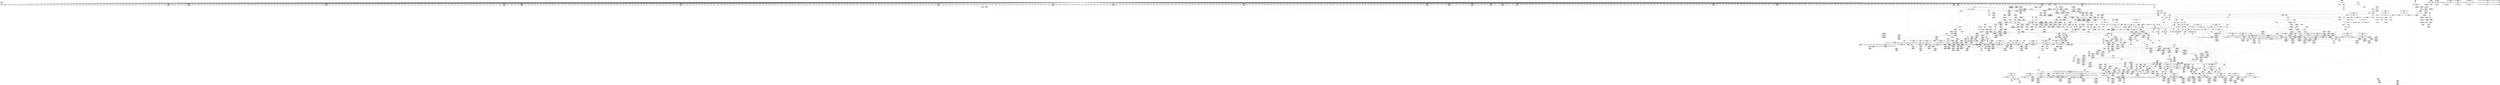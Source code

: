 digraph {
	CE0x56a0440 [shape=record,shape=Mrecord,label="{CE0x56a0440|VOIDTB_TE:_CE_232,240_}"]
	CE0x565f4a0 [shape=record,shape=Mrecord,label="{CE0x565f4a0|i32_11|*Constant*}"]
	CE0x56a47b0 [shape=record,shape=Mrecord,label="{CE0x56a47b0|VOIDTB_TE:_CE_88,89_}"]
	CE0x5694dc0 [shape=record,shape=Mrecord,label="{CE0x5694dc0|__aa_current_profile:_call3|security/apparmor/include/context.h,138|*SummSource*}"]
	CE0x5659c10 [shape=record,shape=Mrecord,label="{CE0x5659c10|common_perm:_tmp1|*SummSource*}"]
	CE0x56b4cd0 [shape=record,shape=Mrecord,label="{CE0x56b4cd0|aa_cred_profile:_tobool1|security/apparmor/include/context.h,100}"]
	CE0x56de5b0 [shape=record,shape=Mrecord,label="{CE0x56de5b0|72:_i32,_:_CRE_241,242_}"]
	CE0x5643320 [shape=record,shape=Mrecord,label="{CE0x5643320|72:_i32,_:_CRE_4,8_}"]
	CE0x55ecdd0 [shape=record,shape=Mrecord,label="{CE0x55ecdd0|mediated_filesystem:_i_sb|security/apparmor/include/apparmor.h,117}"]
	CE0x56e9d50 [shape=record,shape=Mrecord,label="{CE0x56e9d50|72:_i32,_:_CRE_608,609_}"]
	CE0x55d59c0 [shape=record,shape=Mrecord,label="{CE0x55d59c0|104:_%struct.inode*,_:_CRE_205,206_}"]
	CE0x56050a0 [shape=record,shape=Mrecord,label="{CE0x56050a0|common_perm_create:_tmp37|security/apparmor/lsm.c,257}"]
	CE0x56ef8b0 [shape=record,shape=Mrecord,label="{CE0x56ef8b0|72:_i32,_:_CRE_905,906_}"]
	CE0x56e1110 [shape=record,shape=Mrecord,label="{CE0x56e1110|72:_i32,_:_CRE_282,283_}"]
	CE0x56e3bc0 [shape=record,shape=Mrecord,label="{CE0x56e3bc0|72:_i32,_:_CRE_400,408_}"]
	CE0x566b090 [shape=record,shape=Mrecord,label="{CE0x566b090|0:_%struct.vfsmount*,_8:_%struct.dentry*,_:_SCMRE_8,16_|*MultipleSource*|security/apparmor/lsm.c, 189|security/apparmor/lsm.c,189}"]
	CE0x55d1560 [shape=record,shape=Mrecord,label="{CE0x55d1560|104:_%struct.inode*,_:_CRE_147,148_}"]
	CE0x55d60e0 [shape=record,shape=Mrecord,label="{CE0x55d60e0|104:_%struct.inode*,_:_CRE_211,212_}"]
	CE0x55ef400 [shape=record,shape=Mrecord,label="{CE0x55ef400|i32_8|*Constant*}"]
	CE0x5682c30 [shape=record,shape=Mrecord,label="{CE0x5682c30|aa_cred_profile:_tmp7|security/apparmor/include/context.h,100|*SummSink*}"]
	CE0x569d700 [shape=record,shape=Mrecord,label="{CE0x569d700|VOIDTB_TE:_CE_167,168_}"]
	CE0x5690a40 [shape=record,shape=Mrecord,label="{CE0x5690a40|_call_void_lockdep_rcu_suspicious(i8*_getelementptr_inbounds_(_36_x_i8_,_36_x_i8_*_.str12,_i32_0,_i32_0),_i32_138,_i8*_getelementptr_inbounds_(_45_x_i8_,_45_x_i8_*_.str14,_i32_0,_i32_0))_#7,_!dbg_!15483|security/apparmor/include/context.h,138}"]
	CE0x55d21f0 [shape=record,shape=Mrecord,label="{CE0x55d21f0|104:_%struct.inode*,_:_CRE_158,159_}"]
	CE0x5695b50 [shape=record,shape=Mrecord,label="{CE0x5695b50|aa_cred_profile:_entry|*SummSource*}"]
	CE0x56ec910 [shape=record,shape=Mrecord,label="{CE0x56ec910|72:_i32,_:_CRE_832,840_}"]
	CE0x56a1f80 [shape=record,shape=Mrecord,label="{CE0x56a1f80|aa_cred_profile:_tmp10|security/apparmor/include/context.h,100|*SummSource*}"]
	CE0x5690380 [shape=record,shape=Mrecord,label="{CE0x5690380|__aa_current_profile:_tmp16|security/apparmor/include/context.h,138|*SummSource*}"]
	CE0x559e140 [shape=record,shape=Mrecord,label="{CE0x559e140|common_perm_create:_tmp33|security/apparmor/lsm.c,254|*SummSink*}"]
	CE0x55cf120 [shape=record,shape=Mrecord,label="{CE0x55cf120|104:_%struct.inode*,_:_CRE_16,24_|*MultipleSource*|*LoadInst*|security/apparmor/lsm.c,253|security/apparmor/lsm.c,253}"]
	CE0x55cd6b0 [shape=record,shape=Mrecord,label="{CE0x55cd6b0|common_perm_create:_dentry6|security/apparmor/lsm.c,253|*SummSource*}"]
	CE0x569f9a0 [shape=record,shape=Mrecord,label="{CE0x569f9a0|VOIDTB_TE:_CE_215,216_}"]
	CE0x55a6120 [shape=record,shape=Mrecord,label="{CE0x55a6120|mediated_filesystem:_inode|Function::mediated_filesystem&Arg::inode::|*SummSource*}"]
	"CONST[source:0(mediator),value:2(dynamic)][purpose:{subject}]"
	CE0x55bf610 [shape=record,shape=Mrecord,label="{CE0x55bf610|common_perm_create:_if.then8}"]
	CE0x56dbb00 [shape=record,shape=Mrecord,label="{CE0x56dbb00|72:_i32,_:_CRE_174,175_}"]
	CE0x56e0890 [shape=record,shape=Mrecord,label="{CE0x56e0890|72:_i32,_:_CRE_274,275_}"]
	CE0x55fac00 [shape=record,shape=Mrecord,label="{CE0x55fac00|mediated_filesystem:_s_flags|security/apparmor/include/apparmor.h,117|*SummSink*}"]
	CE0x5587770 [shape=record,shape=Mrecord,label="{CE0x5587770|common_perm_create:_dir|Function::common_perm_create&Arg::dir::|*SummSink*}"]
	CE0x5666930 [shape=record,shape=Mrecord,label="{CE0x5666930|GLOBAL:_aa_path_perm|*Constant*}"]
	CE0x51eb7a0 [shape=record,shape=Mrecord,label="{CE0x51eb7a0|apparmor_path_symlink:_dir|Function::apparmor_path_symlink&Arg::dir::}"]
	CE0x56ab530 [shape=record,shape=Mrecord,label="{CE0x56ab530|aa_cred_profile:_tmp33|security/apparmor/include/context.h,101|*SummSink*}"]
	CE0x558d0a0 [shape=record,shape=Mrecord,label="{CE0x558d0a0|common_perm_create:_land.lhs.true|*SummSink*}"]
	CE0x5589ae0 [shape=record,shape=Mrecord,label="{CE0x5589ae0|i32_16|*Constant*|*SummSource*}"]
	CE0x56760f0 [shape=record,shape=Mrecord,label="{CE0x56760f0|common_perm:_tmp10|security/apparmor/lsm.c,172}"]
	CE0x55a8eb0 [shape=record,shape=Mrecord,label="{CE0x55a8eb0|i1_true|*Constant*|*SummSink*}"]
	CE0x56580c0 [shape=record,shape=Mrecord,label="{CE0x56580c0|common_perm:_op|Function::common_perm&Arg::op::|*SummSink*}"]
	CE0x5691010 [shape=record,shape=Mrecord,label="{CE0x5691010|_call_void_lockdep_rcu_suspicious(i8*_getelementptr_inbounds_(_36_x_i8_,_36_x_i8_*_.str12,_i32_0,_i32_0),_i32_138,_i8*_getelementptr_inbounds_(_45_x_i8_,_45_x_i8_*_.str14,_i32_0,_i32_0))_#7,_!dbg_!15483|security/apparmor/include/context.h,138|*SummSink*}"]
	CE0x56a4a50 [shape=record,shape=Mrecord,label="{CE0x56a4a50|VOIDTB_TE:_CE_92,93_}"]
	CE0x530f310 [shape=record,shape=Mrecord,label="{CE0x530f310|i32_9|*Constant*|*SummSink*}"]
	CE0x56a63b0 [shape=record,shape=Mrecord,label="{CE0x56a63b0|aa_cred_profile:_tmp30|security/apparmor/include/context.h,100|*SummSink*}"]
	CE0x568e5c0 [shape=record,shape=Mrecord,label="{CE0x568e5c0|GLOBAL:_lockdep_rcu_suspicious|*Constant*}"]
	CE0x5626530 [shape=record,shape=Mrecord,label="{CE0x5626530|aa_cred_profile:_tmp23|security/apparmor/include/context.h,100|*SummSource*}"]
	CE0x5305d10 [shape=record,shape=Mrecord,label="{CE0x5305d10|i64*_getelementptr_inbounds_(_2_x_i64_,_2_x_i64_*___llvm_gcov_ctr64,_i64_0,_i64_1)|*Constant*|*SummSink*}"]
	CE0x56e7f90 [shape=record,shape=Mrecord,label="{CE0x56e7f90|72:_i32,_:_CRE_580,581_}"]
	CE0x56ec2b0 [shape=record,shape=Mrecord,label="{CE0x56ec2b0|72:_i32,_:_CRE_776,792_}"]
	CE0x569ae20 [shape=record,shape=Mrecord,label="{CE0x569ae20|VOIDTB_TE:_CE_147,148_}"]
	CE0x559cf00 [shape=record,shape=Mrecord,label="{CE0x559cf00|common_perm_create:_tmp1|*SummSource*}"]
	CE0x530f2a0 [shape=record,shape=Mrecord,label="{CE0x530f2a0|i32_9|*Constant*}"]
	CE0x55bb4c0 [shape=record,shape=Mrecord,label="{CE0x55bb4c0|common_perm_create:_fsuid|security/apparmor/lsm.c,251}"]
	CE0x55bed60 [shape=record,shape=Mrecord,label="{CE0x55bed60|common_perm_create:_call3|security/apparmor/lsm.c,251}"]
	CE0x56b85b0 [shape=record,shape=Mrecord,label="{CE0x56b85b0|aa_cred_profile:_tmp16|security/apparmor/include/context.h,100|*SummSink*}"]
	CE0x55d4920 [shape=record,shape=Mrecord,label="{CE0x55d4920|104:_%struct.inode*,_:_CRE_191,192_}"]
	CE0x55f5670 [shape=record,shape=Mrecord,label="{CE0x55f5670|104:_%struct.inode*,_:_CRE_232,240_|*MultipleSource*|*LoadInst*|security/apparmor/lsm.c,253|security/apparmor/lsm.c,253}"]
	CE0x559d260 [shape=record,shape=Mrecord,label="{CE0x559d260|i32_1|*Constant*}"]
	CE0x56ef580 [shape=record,shape=Mrecord,label="{CE0x56ef580|72:_i32,_:_CRE_902,903_}"]
	CE0x5585390 [shape=record,shape=Mrecord,label="{CE0x5585390|common_perm_create:_mode|Function::common_perm_create&Arg::mode::|*SummSink*}"]
	CE0x568e8f0 [shape=record,shape=Mrecord,label="{CE0x568e8f0|i32_138|*Constant*|*SummSink*}"]
	CE0x559bce0 [shape=record,shape=Mrecord,label="{CE0x559bce0|i64_3|*Constant*}"]
	CE0x56e5620 [shape=record,shape=Mrecord,label="{CE0x56e5620|72:_i32,_:_CRE_488,496_}"]
	CE0x5305d80 [shape=record,shape=Mrecord,label="{CE0x5305d80|i64*_getelementptr_inbounds_(_2_x_i64_,_2_x_i64_*___llvm_gcov_ctr64,_i64_0,_i64_1)|*Constant*}"]
	CE0x56f0240 [shape=record,shape=Mrecord,label="{CE0x56f0240|72:_i32,_:_CRE_914,915_}"]
	CE0x55aabd0 [shape=record,shape=Mrecord,label="{CE0x55aabd0|common_perm_create:_if.end9|*SummSink*}"]
	CE0x55eec10 [shape=record,shape=Mrecord,label="{CE0x55eec10|_call_void_mcount()_#2|*SummSource*}"]
	CE0x56603b0 [shape=record,shape=Mrecord,label="{CE0x56603b0|aa_cred_profile:_tobool|security/apparmor/include/context.h,100|*SummSource*}"]
	CE0x5685630 [shape=record,shape=Mrecord,label="{CE0x5685630|aa_cred_profile:_bb|*SummSource*}"]
	CE0x558e620 [shape=record,shape=Mrecord,label="{CE0x558e620|i64*_getelementptr_inbounds_(_17_x_i64_,_17_x_i64_*___llvm_gcov_ctr60,_i64_0,_i64_1)|*Constant*|*SummSink*}"]
	CE0x55a0de0 [shape=record,shape=Mrecord,label="{CE0x55a0de0|_call_void_lockdep_rcu_suspicious(i8*_getelementptr_inbounds_(_24_x_i8_,_24_x_i8_*_.str8,_i32_0,_i32_0),_i32_251,_i8*_getelementptr_inbounds_(_45_x_i8_,_45_x_i8_*_.str14,_i32_0,_i32_0))_#7,_!dbg_!15492|security/apparmor/lsm.c,251|*SummSink*}"]
	CE0x565ac50 [shape=record,shape=Mrecord,label="{CE0x565ac50|common_perm:_tmp1}"]
	CE0x569f510 [shape=record,shape=Mrecord,label="{CE0x569f510|i64_5|*Constant*}"]
	CE0x530bdf0 [shape=record,shape=Mrecord,label="{CE0x530bdf0|apparmor_path_symlink:_tmp2|*SummSource*}"]
	CE0x55aaaf0 [shape=record,shape=Mrecord,label="{CE0x55aaaf0|common_perm_create:_if.end9|*SummSource*}"]
	CE0x55ba7d0 [shape=record,shape=Mrecord,label="{CE0x55ba7d0|common_perm_create:_tmp19|security/apparmor/lsm.c,251|*SummSource*}"]
	CE0x566ccc0 [shape=record,shape=Mrecord,label="{CE0x566ccc0|common_perm_dir_dentry:_tmp2|*SummSource*}"]
	CE0x56652c0 [shape=record,shape=Mrecord,label="{CE0x56652c0|i64*_getelementptr_inbounds_(_5_x_i64_,_5_x_i64_*___llvm_gcov_ctr57,_i64_0,_i64_3)|*Constant*|*SummSource*}"]
	CE0x56f0ce0 [shape=record,shape=Mrecord,label="{CE0x56f0ce0|72:_i32,_:_CRE_924,925_}"]
	CE0x56634d0 [shape=record,shape=Mrecord,label="{CE0x56634d0|aa_path_perm:_path|Function::aa_path_perm&Arg::path::|*SummSink*}"]
	CE0x559a320 [shape=record,shape=Mrecord,label="{CE0x559a320|common_perm_create:_tobool5|security/apparmor/lsm.c,253|*SummSink*}"]
	CE0x56962b0 [shape=record,shape=Mrecord,label="{CE0x56962b0|__aa_current_profile:_tmp21|security/apparmor/include/context.h,138|*SummSink*}"]
	CE0x55bb530 [shape=record,shape=Mrecord,label="{CE0x55bb530|common_perm_create:_fsuid|security/apparmor/lsm.c,251|*SummSource*}"]
	CE0x56e8a30 [shape=record,shape=Mrecord,label="{CE0x56e8a30|72:_i32,_:_CRE_590,591_}"]
	CE0x56866b0 [shape=record,shape=Mrecord,label="{CE0x56866b0|__aa_current_profile:_if.end|*SummSink*}"]
	CE0x56e7a40 [shape=record,shape=Mrecord,label="{CE0x56e7a40|72:_i32,_:_CRE_575,576_}"]
	CE0x56b8f50 [shape=record,shape=Mrecord,label="{CE0x56b8f50|VOIDTB_TE:_CE_184,185_}"]
	CE0x56abe10 [shape=record,shape=Mrecord,label="{CE0x56abe10|aa_cred_profile:_do.cond|*SummSink*}"]
	CE0x55b95d0 [shape=record,shape=Mrecord,label="{CE0x55b95d0|get_current:_entry|*SummSink*}"]
	CE0x559e4c0 [shape=record,shape=Mrecord,label="{CE0x559e4c0|common_perm_create:_tmp34|security/apparmor/lsm.c,254}"]
	CE0x5684d20 [shape=record,shape=Mrecord,label="{CE0x5684d20|aa_cred_profile:_do.body5}"]
	CE0x5589f30 [shape=record,shape=Mrecord,label="{CE0x5589f30|common_perm_create:_uid|security/apparmor/lsm.c,251|*SummSink*}"]
	CE0x55d1740 [shape=record,shape=Mrecord,label="{CE0x55d1740|104:_%struct.inode*,_:_CRE_149,150_}"]
	CE0x558fc80 [shape=record,shape=Mrecord,label="{CE0x558fc80|common_perm_create:_tmp8|security/apparmor/lsm.c,251|*SummSink*}"]
	CE0x55d4330 [shape=record,shape=Mrecord,label="{CE0x55d4330|104:_%struct.inode*,_:_CRE_186,187_}"]
	CE0x56f0ac0 [shape=record,shape=Mrecord,label="{CE0x56f0ac0|72:_i32,_:_CRE_922,923_}"]
	CE0x55d3030 [shape=record,shape=Mrecord,label="{CE0x55d3030|104:_%struct.inode*,_:_CRE_170,171_}"]
	CE0x55a5a40 [shape=record,shape=Mrecord,label="{CE0x55a5a40|common_perm_create:_tmp9|security/apparmor/lsm.c,251}"]
	CE0x5304a10 [shape=record,shape=Mrecord,label="{CE0x5304a10|common_perm_create:_tmp23|security/apparmor/lsm.c,253}"]
	CE0x55f7310 [shape=record,shape=Mrecord,label="{CE0x55f7310|104:_%struct.inode*,_:_CRE_314,315_}"]
	CE0x55f4a90 [shape=record,shape=Mrecord,label="{CE0x55f4a90|104:_%struct.inode*,_:_CRE_215,216_}"]
	CE0x56efad0 [shape=record,shape=Mrecord,label="{CE0x56efad0|72:_i32,_:_CRE_907,908_}"]
	CE0x55d3750 [shape=record,shape=Mrecord,label="{CE0x55d3750|104:_%struct.inode*,_:_CRE_176,177_}"]
	CE0x56b4290 [shape=record,shape=Mrecord,label="{CE0x56b4290|aa_cred_profile:_lnot|security/apparmor/include/context.h,100|*SummSource*}"]
	CE0x56b5170 [shape=record,shape=Mrecord,label="{CE0x56b5170|aa_cred_profile:_lnot3|security/apparmor/include/context.h,100}"]
	CE0x55d2b70 [shape=record,shape=Mrecord,label="{CE0x55d2b70|104:_%struct.inode*,_:_CRE_166,167_}"]
	CE0x56a1f10 [shape=record,shape=Mrecord,label="{CE0x56a1f10|aa_cred_profile:_tmp10|security/apparmor/include/context.h,100}"]
	CE0x5304e40 [shape=record,shape=Mrecord,label="{CE0x5304e40|common_perm_create:_tmp27|*LoadInst*|security/apparmor/lsm.c,253}"]
	CE0x5664210 [shape=record,shape=Mrecord,label="{CE0x5664210|aa_path_perm:_cond|Function::aa_path_perm&Arg::cond::|*SummSource*}"]
	CE0x5682ca0 [shape=record,shape=Mrecord,label="{CE0x5682ca0|aa_cred_profile:_tmp7|security/apparmor/include/context.h,100}"]
	CE0x56db9f0 [shape=record,shape=Mrecord,label="{CE0x56db9f0|72:_i32,_:_CRE_173,174_}"]
	CE0x5605670 [shape=record,shape=Mrecord,label="{CE0x5605670|common_perm_create:_tmp38|security/apparmor/lsm.c,257|*SummSink*}"]
	CE0x5666f10 [shape=record,shape=Mrecord,label="{CE0x5666f10|mediated_filesystem:_and|security/apparmor/include/apparmor.h,117}"]
	CE0x56ea7f0 [shape=record,shape=Mrecord,label="{CE0x56ea7f0|72:_i32,_:_CRE_618,619_}"]
	CE0x56065b0 [shape=record,shape=Mrecord,label="{CE0x56065b0|get_current:_tmp1}"]
	CE0x55edc10 [shape=record,shape=Mrecord,label="{CE0x55edc10|i64*_getelementptr_inbounds_(_2_x_i64_,_2_x_i64_*___llvm_gcov_ctr112,_i64_0,_i64_0)|*Constant*}"]
	CE0x55ecd30 [shape=record,shape=Mrecord,label="{CE0x55ecd30|i32_0|*Constant*}"]
	CE0x56e7d70 [shape=record,shape=Mrecord,label="{CE0x56e7d70|72:_i32,_:_CRE_578,579_}"]
	CE0x5696840 [shape=record,shape=Mrecord,label="{CE0x5696840|__aa_current_profile:_call4|security/apparmor/include/context.h,138|*SummSink*}"]
	CE0x5694c60 [shape=record,shape=Mrecord,label="{CE0x5694c60|__aa_current_profile:_call3|security/apparmor/include/context.h,138}"]
	CE0x55be2d0 [shape=record,shape=Mrecord,label="{CE0x55be2d0|GLOBAL:_get_current|*Constant*}"]
	CE0x5697020 [shape=record,shape=Mrecord,label="{CE0x5697020|aa_cred_profile:_entry|*SummSink*}"]
	CE0x56e0560 [shape=record,shape=Mrecord,label="{CE0x56e0560|72:_i32,_:_CRE_271,272_}"]
	CE0x56ee590 [shape=record,shape=Mrecord,label="{CE0x56ee590|72:_i32,_:_CRE_887,888_}"]
	CE0x56a3820 [shape=record,shape=Mrecord,label="{CE0x56a3820|aa_cred_profile:_tmp18|security/apparmor/include/context.h,100|*SummSource*}"]
	CE0x56da6d0 [shape=record,shape=Mrecord,label="{CE0x56da6d0|72:_i32,_:_CRE_155,156_}"]
	CE0x56ec1a0 [shape=record,shape=Mrecord,label="{CE0x56ec1a0|72:_i32,_:_CRE_768,776_}"]
	CE0x56f2ad0 [shape=record,shape=Mrecord,label="{CE0x56f2ad0|72:_i32,_:_CRE_1000,1008_}"]
	CE0x5697450 [shape=record,shape=Mrecord,label="{CE0x5697450|aa_cred_profile:_cred|Function::aa_cred_profile&Arg::cred::|*SummSource*}"]
	CE0x55a93a0 [shape=record,shape=Mrecord,label="{CE0x55a93a0|i64*_getelementptr_inbounds_(_17_x_i64_,_17_x_i64_*___llvm_gcov_ctr60,_i64_0,_i64_8)|*Constant*|*SummSource*}"]
	CE0x5697560 [shape=record,shape=Mrecord,label="{CE0x5697560|aa_cred_profile:_cred|Function::aa_cred_profile&Arg::cred::|*SummSink*}"]
	CE0x56a8fd0 [shape=record,shape=Mrecord,label="{CE0x56a8fd0|72:_%struct.hlist_bl_node**,_80:_%struct.dentry*,_104:_%struct.inode*,_:_CRE:_elem_0:default:}"]
	CE0x5696530 [shape=record,shape=Mrecord,label="{CE0x5696530|__aa_current_profile:_call4|security/apparmor/include/context.h,138}"]
	CE0x55ac780 [shape=record,shape=Mrecord,label="{CE0x55ac780|i32_251|*Constant*}"]
	CE0x56e72d0 [shape=record,shape=Mrecord,label="{CE0x56e72d0|72:_i32,_:_CRE_568,569_}"]
	CE0x56ddd00 [shape=record,shape=Mrecord,label="{CE0x56ddd00|72:_i32,_:_CRE_206,207_}"]
	CE0x5304b20 [shape=record,shape=Mrecord,label="{CE0x5304b20|common_perm_create:_tmp23|security/apparmor/lsm.c,253|*SummSource*}"]
	CE0x56588e0 [shape=record,shape=Mrecord,label="{CE0x56588e0|common_perm:_mask|Function::common_perm&Arg::mask::|*SummSource*}"]
	CE0x568abd0 [shape=record,shape=Mrecord,label="{CE0x568abd0|__aa_current_profile:_tmp8|security/apparmor/include/context.h,138|*SummSink*}"]
	CE0x56b7ca0 [shape=record,shape=Mrecord,label="{CE0x56b7ca0|VOIDTB_TE:_CE_198,199_}"]
	CE0x55d0360 [shape=record,shape=Mrecord,label="{CE0x55d0360|104:_%struct.inode*,_:_CRE_89,90_}"]
	CE0x5662ca0 [shape=record,shape=Mrecord,label="{CE0x5662ca0|aa_path_perm:_profile|Function::aa_path_perm&Arg::profile::}"]
	CE0x55d0850 [shape=record,shape=Mrecord,label="{CE0x55d0850|104:_%struct.inode*,_:_CRE_93,94_}"]
	CE0x55a4680 [shape=record,shape=Mrecord,label="{CE0x55a4680|i64_2|*Constant*|*SummSource*}"]
	CE0x56f1bc0 [shape=record,shape=Mrecord,label="{CE0x56f1bc0|72:_i32,_:_CRE_952,960_}"]
	CE0x56e2210 [shape=record,shape=Mrecord,label="{CE0x56e2210|72:_i32,_:_CRE_298,299_}"]
	CE0x56e39a0 [shape=record,shape=Mrecord,label="{CE0x56e39a0|72:_i32,_:_CRE_384,388_}"]
	CE0x56da5c0 [shape=record,shape=Mrecord,label="{CE0x56da5c0|72:_i32,_:_CRE_154,155_}"]
	CE0x56a76d0 [shape=record,shape=Mrecord,label="{CE0x56a76d0|aa_cred_profile:_tmp27|security/apparmor/include/context.h,100|*SummSource*}"]
	CE0x55d4200 [shape=record,shape=Mrecord,label="{CE0x55d4200|104:_%struct.inode*,_:_CRE_185,186_}"]
	CE0x55fda90 [shape=record,shape=Mrecord,label="{CE0x55fda90|i64_13|*Constant*}"]
	CE0x55b5c90 [shape=record,shape=Mrecord,label="{CE0x55b5c90|GLOBAL:___llvm_gcov_ctr57|Global_var:__llvm_gcov_ctr57|*SummSource*}"]
	CE0x56aff00 [shape=record,shape=Mrecord,label="{CE0x56aff00|aa_cred_profile:_tobool4|security/apparmor/include/context.h,100}"]
	CE0x567ee80 [shape=record,shape=Mrecord,label="{CE0x567ee80|__aa_current_profile:_tmp2|*SummSource*}"]
	CE0x55d5d50 [shape=record,shape=Mrecord,label="{CE0x55d5d50|104:_%struct.inode*,_:_CRE_208,209_}"]
	CE0x55bfc30 [shape=record,shape=Mrecord,label="{CE0x55bfc30|common_perm_create:_do.end}"]
	"CONST[source:2(external),value:0(static)][purpose:{object}]"
	CE0x56dc160 [shape=record,shape=Mrecord,label="{CE0x56dc160|72:_i32,_:_CRE_180,181_}"]
	CE0x565f150 [shape=record,shape=Mrecord,label="{CE0x565f150|__aa_current_profile:_tobool|security/apparmor/include/context.h,138|*SummSink*}"]
	CE0x5644800 [shape=record,shape=Mrecord,label="{CE0x5644800|72:_i32,_:_CRE_137,138_}"]
	CE0x56e9910 [shape=record,shape=Mrecord,label="{CE0x56e9910|72:_i32,_:_CRE_604,605_}"]
	CE0x56074a0 [shape=record,shape=Mrecord,label="{CE0x56074a0|i64*_getelementptr_inbounds_(_2_x_i64_,_2_x_i64_*___llvm_gcov_ctr56,_i64_0,_i64_0)|*Constant*|*SummSink*}"]
	CE0x568a0f0 [shape=record,shape=Mrecord,label="{CE0x568a0f0|__aa_current_profile:_tmp13|security/apparmor/include/context.h,138|*SummSink*}"]
	CE0x56e1440 [shape=record,shape=Mrecord,label="{CE0x56e1440|72:_i32,_:_CRE_285,286_}"]
	CE0x5306330 [shape=record,shape=Mrecord,label="{CE0x5306330|common_perm_create:_tmp12|security/apparmor/lsm.c,251|*SummSource*}"]
	CE0x5697cc0 [shape=record,shape=Mrecord,label="{CE0x5697cc0|VOIDTB_TE:_CE_48,52_}"]
	CE0x56f0570 [shape=record,shape=Mrecord,label="{CE0x56f0570|72:_i32,_:_CRE_917,918_}"]
	CE0x56e1330 [shape=record,shape=Mrecord,label="{CE0x56e1330|72:_i32,_:_CRE_284,285_}"]
	CE0x56eb4e0 [shape=record,shape=Mrecord,label="{CE0x56eb4e0|72:_i32,_:_CRE_672,680_}"]
	CE0x53066a0 [shape=record,shape=Mrecord,label="{CE0x53066a0|i64*_getelementptr_inbounds_(_2_x_i64_,_2_x_i64_*___llvm_gcov_ctr64,_i64_0,_i64_0)|*Constant*|*SummSink*}"]
	CE0x56039c0 [shape=record,shape=Mrecord,label="{CE0x56039c0|common_perm_dir_dentry:_mask|Function::common_perm_dir_dentry&Arg::mask::|*SummSource*}"]
	CE0x55a01c0 [shape=record,shape=Mrecord,label="{CE0x55a01c0|common_perm_create:_tmp16|security/apparmor/lsm.c,251|*SummSource*}"]
	CE0x56b73c0 [shape=record,shape=Mrecord,label="{CE0x56b73c0|_call_void_asm_sideeffect_1:_09ud2_0A.pushsection___bug_table,_22a_22_0A2:_09.long_1b_-_2b,_$_0:c_-_2b_0A_09.word_$_1:c_,_0_0A_09.org_2b+$_2:c_0A.popsection_,_i,i,i,_dirflag_,_fpsr_,_flags_(i8*_getelementptr_inbounds_(_36_x_i8_,_36_x_i8_*_.str12,_i32_0,_i32_0),_i32_100,_i64_12)_#2,_!dbg_!15490,_!srcloc_!15493|security/apparmor/include/context.h,100}"]
	CE0x56efbe0 [shape=record,shape=Mrecord,label="{CE0x56efbe0|72:_i32,_:_CRE_908,909_}"]
	CE0x56f1010 [shape=record,shape=Mrecord,label="{CE0x56f1010|72:_i32,_:_CRE_927,928_}"]
	CE0x56e1990 [shape=record,shape=Mrecord,label="{CE0x56e1990|72:_i32,_:_CRE_290,291_}"]
	CE0x55fd5d0 [shape=record,shape=Mrecord,label="{CE0x55fd5d0|_ret_i1_%lnot,_!dbg_!15473|security/apparmor/include/apparmor.h,117|*SummSink*}"]
	CE0x56a0000 [shape=record,shape=Mrecord,label="{CE0x56a0000|VOIDTB_TE:_CE_221,222_}"]
	CE0x564a660 [shape=record,shape=Mrecord,label="{CE0x564a660|VOIDTB_TE:_CE_310,311_}"]
	CE0x56e71c0 [shape=record,shape=Mrecord,label="{CE0x56e71c0|72:_i32,_:_CRE_567,568_}"]
	CE0x55fa550 [shape=record,shape=Mrecord,label="{CE0x55fa550|i32_10|*Constant*}"]
	CE0x5603b10 [shape=record,shape=Mrecord,label="{CE0x5603b10|common_perm_dir_dentry:_cond|Function::common_perm_dir_dentry&Arg::cond::}"]
	CE0x565bac0 [shape=record,shape=Mrecord,label="{CE0x565bac0|i64*_getelementptr_inbounds_(_11_x_i64_,_11_x_i64_*___llvm_gcov_ctr58,_i64_0,_i64_1)|*Constant*}"]
	CE0x5658480 [shape=record,shape=Mrecord,label="{CE0x5658480|common_perm:_path|Function::common_perm&Arg::path::|*SummSource*}"]
	CE0x530bd80 [shape=record,shape=Mrecord,label="{CE0x530bd80|apparmor_path_symlink:_tmp2|*SummSink*}"]
	CE0x55edfa0 [shape=record,shape=Mrecord,label="{CE0x55edfa0|i64*_getelementptr_inbounds_(_2_x_i64_,_2_x_i64_*___llvm_gcov_ctr55,_i64_0,_i64_0)|*Constant*}"]
	CE0x56e8f80 [shape=record,shape=Mrecord,label="{CE0x56e8f80|72:_i32,_:_CRE_595,596_}"]
	CE0x5602460 [shape=record,shape=Mrecord,label="{CE0x5602460|common_perm_dir_dentry:_entry|*SummSource*}"]
	CE0x56e7600 [shape=record,shape=Mrecord,label="{CE0x56e7600|72:_i32,_:_CRE_571,572_}"]
	CE0x56af970 [shape=record,shape=Mrecord,label="{CE0x56af970|aa_cred_profile:_tmp20|security/apparmor/include/context.h,100|*SummSource*}"]
	CE0x5602790 [shape=record,shape=Mrecord,label="{CE0x5602790|common_perm_dir_dentry:_op|Function::common_perm_dir_dentry&Arg::op::}"]
	CE0x55cd7c0 [shape=record,shape=Mrecord,label="{CE0x55cd7c0|common_perm_create:_dentry6|security/apparmor/lsm.c,253|*SummSink*}"]
	CE0x5665880 [shape=record,shape=Mrecord,label="{CE0x5665880|common_perm:_tmp7|security/apparmor/lsm.c,170|*SummSink*}"]
	CE0x568dc40 [shape=record,shape=Mrecord,label="{CE0x568dc40|i8*_getelementptr_inbounds_(_36_x_i8_,_36_x_i8_*_.str12,_i32_0,_i32_0)|*Constant*}"]
	CE0x56e2100 [shape=record,shape=Mrecord,label="{CE0x56e2100|72:_i32,_:_CRE_297,298_}"]
	CE0x55d4a50 [shape=record,shape=Mrecord,label="{CE0x55d4a50|104:_%struct.inode*,_:_CRE_192,193_}"]
	CE0x56aa5c0 [shape=record,shape=Mrecord,label="{CE0x56aa5c0|VOIDTB_TE:_CE_205,206_}"]
	CE0x566a270 [shape=record,shape=Mrecord,label="{CE0x566a270|common_perm_dir_dentry:_mnt|security/apparmor/lsm.c,189}"]
	CE0x5669870 [shape=record,shape=Mrecord,label="{CE0x5669870|common_perm_dir_dentry:_tmp3|*SummSource*}"]
	CE0x55ac580 [shape=record,shape=Mrecord,label="{CE0x55ac580|GLOBAL:_lockdep_rcu_suspicious|*Constant*|*SummSource*}"]
	CE0x56699d0 [shape=record,shape=Mrecord,label="{CE0x56699d0|common_perm_dir_dentry:_tmp3|*SummSink*}"]
	CE0x56eb810 [shape=record,shape=Mrecord,label="{CE0x56eb810|72:_i32,_:_CRE_688,692_}"]
	CE0x565a150 [shape=record,shape=Mrecord,label="{CE0x565a150|aa_cred_profile:_lor.end|*SummSource*}"]
	CE0x56df460 [shape=record,shape=Mrecord,label="{CE0x56df460|72:_i32,_:_CRE_255,256_}"]
	CE0x569d810 [shape=record,shape=Mrecord,label="{CE0x569d810|VOIDTB_TE:_CE_168,169_}"]
	CE0x569d390 [shape=record,shape=Mrecord,label="{CE0x569d390|aa_cred_profile:_tmp1}"]
	CE0x568bd60 [shape=record,shape=Mrecord,label="{CE0x568bd60|__aa_current_profile:_bb}"]
	CE0x55a4610 [shape=record,shape=Mrecord,label="{CE0x55a4610|i64_2|*Constant*}"]
	CE0x55a4500 [shape=record,shape=Mrecord,label="{CE0x55a4500|get_current:_tmp3|*SummSink*}"]
	CE0x56ee8c0 [shape=record,shape=Mrecord,label="{CE0x56ee8c0|72:_i32,_:_CRE_890,891_}"]
	CE0x569f620 [shape=record,shape=Mrecord,label="{CE0x569f620|aa_cred_profile:_tmp14|security/apparmor/include/context.h,100|*SummSource*}"]
	CE0x55ee500 [shape=record,shape=Mrecord,label="{CE0x55ee500|get_current:_tmp1|*SummSource*}"]
	CE0x568b100 [shape=record,shape=Mrecord,label="{CE0x568b100|i64*_getelementptr_inbounds_(_16_x_i64_,_16_x_i64_*___llvm_gcov_ctr46,_i64_0,_i64_1)|*Constant*|*SummSource*}"]
	CE0x5602f80 [shape=record,shape=Mrecord,label="{CE0x5602f80|common_perm_dir_dentry:_dir|Function::common_perm_dir_dentry&Arg::dir::|*SummSink*}"]
	CE0x5628260 [shape=record,shape=Mrecord,label="{CE0x5628260|aa_cred_profile:_tmp22|security/apparmor/include/context.h,100}"]
	CE0x55cd310 [shape=record,shape=Mrecord,label="{CE0x55cd310|common_perm_create:_tmp26|security/apparmor/lsm.c,253|*SummSink*}"]
	CE0x5694040 [shape=record,shape=Mrecord,label="{CE0x5694040|__aa_current_profile:_tmp19|security/apparmor/include/context.h,138}"]
	CE0x5586780 [shape=record,shape=Mrecord,label="{CE0x5586780|common_perm_create:_dir|Function::common_perm_create&Arg::dir::}"]
	CE0x55f52e0 [shape=record,shape=Mrecord,label="{CE0x55f52e0|104:_%struct.inode*,_:_CRE_222,223_}"]
	CE0x5693220 [shape=record,shape=Mrecord,label="{CE0x5693220|VOIDTB_TE:_CE_156,157_}"]
	CE0x566afb0 [shape=record,shape=Mrecord,label="{CE0x566afb0|0:_%struct.vfsmount*,_8:_%struct.dentry*,_:_SCMRE_0,8_|*MultipleSource*|security/apparmor/lsm.c, 189|security/apparmor/lsm.c,189}"]
	CE0x567e990 [shape=record,shape=Mrecord,label="{CE0x567e990|i64*_getelementptr_inbounds_(_16_x_i64_,_16_x_i64_*___llvm_gcov_ctr46,_i64_0,_i64_0)|*Constant*}"]
	CE0x56aae40 [shape=record,shape=Mrecord,label="{CE0x56aae40|VOIDTB_TE:_CE_213,214_}"]
	CE0x55cde40 [shape=record,shape=Mrecord,label="{CE0x55cde40|common_perm_create:_tmp27|*LoadInst*|security/apparmor/lsm.c,253|*SummSource*}"]
	CE0x557da30 [shape=record,shape=Mrecord,label="{CE0x557da30|apparmor_path_symlink:_tmp}"]
	CE0x56db4a0 [shape=record,shape=Mrecord,label="{CE0x56db4a0|72:_i32,_:_CRE_168,169_}"]
	CE0x55b9850 [shape=record,shape=Mrecord,label="{CE0x55b9850|_ret_%struct.task_struct*_%tmp4,_!dbg_!15471|./arch/x86/include/asm/current.h,14}"]
	CE0x56e52f0 [shape=record,shape=Mrecord,label="{CE0x56e52f0|72:_i32,_:_CRE_485,486_}"]
	CE0x56a2780 [shape=record,shape=Mrecord,label="{CE0x56a2780|aa_cred_profile:_lnot2|security/apparmor/include/context.h,100}"]
	CE0x559a3b0 [shape=record,shape=Mrecord,label="{CE0x559a3b0|common_perm_create:_tmp23|security/apparmor/lsm.c,253|*SummSink*}"]
	CE0x56e60f0 [shape=record,shape=Mrecord,label="{CE0x56e60f0|72:_i32,_:_CRE_544,552_}"]
	CE0x56020a0 [shape=record,shape=Mrecord,label="{CE0x56020a0|__aa_current_profile:_bb|*SummSource*}"]
	CE0x55d5fb0 [shape=record,shape=Mrecord,label="{CE0x55d5fb0|104:_%struct.inode*,_:_CRE_210,211_}"]
	CE0x55abfa0 [shape=record,shape=Mrecord,label="{CE0x55abfa0|i8*_getelementptr_inbounds_(_24_x_i8_,_24_x_i8_*_.str8,_i32_0,_i32_0)|*Constant*|*SummSink*}"]
	CE0x56e3450 [shape=record,shape=Mrecord,label="{CE0x56e3450|72:_i32,_:_CRE_336,344_}"]
	CE0x56a4490 [shape=record,shape=Mrecord,label="{CE0x56a4490|aa_cred_profile:_do.end|*SummSink*}"]
	CE0x565fe40 [shape=record,shape=Mrecord,label="{CE0x565fe40|common_perm:_mode|security/apparmor/lsm.c,169|*SummSource*}"]
	CE0x56803a0 [shape=record,shape=Mrecord,label="{CE0x56803a0|__aa_current_profile:_tmp2|*SummSink*}"]
	CE0x55a5810 [shape=record,shape=Mrecord,label="{CE0x55a5810|i64_5|*Constant*|*SummSink*}"]
	CE0x5645270 [shape=record,shape=Mrecord,label="{CE0x5645270|72:_i32,_:_CRE_147,148_}"]
	CE0x55f7ee0 [shape=record,shape=Mrecord,label="{CE0x55f7ee0|common_perm_create:_tmp29|security/apparmor/lsm.c,253}"]
	CE0x56dc050 [shape=record,shape=Mrecord,label="{CE0x56dc050|72:_i32,_:_CRE_179,180_}"]
	CE0x5587d50 [shape=record,shape=Mrecord,label="{CE0x5587d50|COLLAPSED:_GCMRE___llvm_gcov_ctr60_internal_global_17_x_i64_zeroinitializer:_elem_0:default:}"]
	CE0x5585e40 [shape=record,shape=Mrecord,label="{CE0x5585e40|common_perm_create:_tmp2}"]
	CE0x565d410 [shape=record,shape=Mrecord,label="{CE0x565d410|common_perm:_if.end|*SummSink*}"]
	CE0x55cfc50 [shape=record,shape=Mrecord,label="{CE0x55cfc50|104:_%struct.inode*,_:_CRE_64,72_|*MultipleSource*|*LoadInst*|security/apparmor/lsm.c,253|security/apparmor/lsm.c,253}"]
	CE0x559b0c0 [shape=record,shape=Mrecord,label="{CE0x559b0c0|GLOBAL:___llvm_gcov_ctr60|Global_var:__llvm_gcov_ctr60|*SummSink*}"]
	CE0x558b210 [shape=record,shape=Mrecord,label="{CE0x558b210|common_perm_create:_call|security/apparmor/lsm.c,251|*SummSink*}"]
	CE0x5605d60 [shape=record,shape=Mrecord,label="{CE0x5605d60|get_current:_bb|*SummSource*}"]
	CE0x55a4d80 [shape=record,shape=Mrecord,label="{CE0x55a4d80|common_perm_create:_tmp5|security/apparmor/lsm.c,251|*SummSource*}"]
	CE0x558c0f0 [shape=record,shape=Mrecord,label="{CE0x558c0f0|i64_1|*Constant*}"]
	CE0x5697800 [shape=record,shape=Mrecord,label="{CE0x5697800|_ret_%struct.aa_profile*_%tmp34,_!dbg_!15510|security/apparmor/include/context.h,101|*SummSource*}"]
	CE0x55bd6d0 [shape=record,shape=Mrecord,label="{CE0x55bd6d0|%struct.vfsmount*_null|*Constant*}"]
	CE0x56edc00 [shape=record,shape=Mrecord,label="{CE0x56edc00|72:_i32,_:_CRE_878,879_}"]
	CE0x56992d0 [shape=record,shape=Mrecord,label="{CE0x56992d0|aa_cred_profile:_expval|security/apparmor/include/context.h,100|*SummSource*}"]
	CE0x5667620 [shape=record,shape=Mrecord,label="{CE0x5667620|mediated_filesystem:_tobool|security/apparmor/include/apparmor.h,117|*SummSource*}"]
	CE0x56e8b40 [shape=record,shape=Mrecord,label="{CE0x56e8b40|72:_i32,_:_CRE_591,592_}"]
	CE0x55d3620 [shape=record,shape=Mrecord,label="{CE0x55d3620|104:_%struct.inode*,_:_CRE_175,176_}"]
	CE0x56e4c90 [shape=record,shape=Mrecord,label="{CE0x56e4c90|72:_i32,_:_CRE_479,480_}"]
	CE0x56ef140 [shape=record,shape=Mrecord,label="{CE0x56ef140|72:_i32,_:_CRE_898,899_}"]
	CE0x567e320 [shape=record,shape=Mrecord,label="{CE0x567e320|__aa_current_profile:_tmp4|security/apparmor/include/context.h,138|*SummSink*}"]
	CE0x55f59b0 [shape=record,shape=Mrecord,label="{CE0x55f59b0|104:_%struct.inode*,_:_CRE_248,256_|*MultipleSource*|*LoadInst*|security/apparmor/lsm.c,253|security/apparmor/lsm.c,253}"]
	CE0x56e6a50 [shape=record,shape=Mrecord,label="{CE0x56e6a50|72:_i32,_:_CRE_560,561_}"]
	CE0x56dd150 [shape=record,shape=Mrecord,label="{CE0x56dd150|72:_i32,_:_CRE_195,196_}"]
	CE0x569fab0 [shape=record,shape=Mrecord,label="{CE0x569fab0|VOIDTB_TE:_CE_216,217_}"]
	CE0x56b4450 [shape=record,shape=Mrecord,label="{CE0x56b4450|aa_cred_profile:_lnot|security/apparmor/include/context.h,100|*SummSink*}"]
	CE0x559d7d0 [shape=record,shape=Mrecord,label="{CE0x559d7d0|i64*_getelementptr_inbounds_(_17_x_i64_,_17_x_i64_*___llvm_gcov_ctr60,_i64_0,_i64_14)|*Constant*|*SummSource*}"]
	CE0x53064d0 [shape=record,shape=Mrecord,label="{CE0x53064d0|common_perm_create:_tmp12|security/apparmor/lsm.c,251|*SummSink*}"]
	CE0x568f8c0 [shape=record,shape=Mrecord,label="{CE0x568f8c0|__aa_current_profile:_tmp17|security/apparmor/include/context.h,138|*SummSink*}"]
	CE0x5691a50 [shape=record,shape=Mrecord,label="{CE0x5691a50|i64*_getelementptr_inbounds_(_11_x_i64_,_11_x_i64_*___llvm_gcov_ctr58,_i64_0,_i64_10)|*Constant*|*SummSource*}"]
	CE0x55c1440 [shape=record,shape=Mrecord,label="{CE0x55c1440|common_perm_create:_cond|security/apparmor/lsm.c, 251|*SummSink*}"]
	CE0x56e7820 [shape=record,shape=Mrecord,label="{CE0x56e7820|72:_i32,_:_CRE_573,574_}"]
	CE0x5585c40 [shape=record,shape=Mrecord,label="{CE0x5585c40|common_perm_create:_cond|security/apparmor/lsm.c, 251|*SummSource*}"]
	CE0x56ead40 [shape=record,shape=Mrecord,label="{CE0x56ead40|72:_i32,_:_CRE_623,624_}"]
	CE0x56a0110 [shape=record,shape=Mrecord,label="{CE0x56a0110|VOIDTB_TE:_CE_222,223_}"]
	CE0x565cb20 [shape=record,shape=Mrecord,label="{CE0x565cb20|__aa_current_profile:_tmp3|*SummSource*}"]
	CE0x56ed5a0 [shape=record,shape=Mrecord,label="{CE0x56ed5a0|72:_i32,_:_CRE_872,873_}"]
	CE0x558cfc0 [shape=record,shape=Mrecord,label="{CE0x558cfc0|common_perm_create:_land.lhs.true|*SummSource*}"]
	CE0x55b60f0 [shape=record,shape=Mrecord,label="{CE0x55b60f0|i64*_getelementptr_inbounds_(_5_x_i64_,_5_x_i64_*___llvm_gcov_ctr57,_i64_0,_i64_3)|*Constant*|*SummSink*}"]
	CE0x55a9800 [shape=record,shape=Mrecord,label="{CE0x55a9800|GLOBAL:_current_task|Global_var:current_task|*SummSink*}"]
	CE0x55fcc30 [shape=record,shape=Mrecord,label="{CE0x55fcc30|i64*_getelementptr_inbounds_(_5_x_i64_,_5_x_i64_*___llvm_gcov_ctr57,_i64_0,_i64_4)|*Constant*}"]
	CE0x5644f40 [shape=record,shape=Mrecord,label="{CE0x5644f40|72:_i32,_:_CRE_144,145_}"]
	CE0x55a3640 [shape=record,shape=Mrecord,label="{CE0x55a3640|i32_0|*Constant*|*SummSink*}"]
	CE0x56eaf60 [shape=record,shape=Mrecord,label="{CE0x56eaf60|72:_i32,_:_CRE_632,640_}"]
	CE0x530b5d0 [shape=record,shape=Mrecord,label="{CE0x530b5d0|apparmor_path_symlink:_dir|Function::apparmor_path_symlink&Arg::dir::|*SummSource*}"]
	CE0x55bb0e0 [shape=record,shape=Mrecord,label="{CE0x55bb0e0|i32_10|*Constant*|*SummSink*}"]
	CE0x55a9b30 [shape=record,shape=Mrecord,label="{CE0x55a9b30|common_perm_create:_tmp7|security/apparmor/lsm.c,251|*SummSource*}"]
	CE0x569a550 [shape=record,shape=Mrecord,label="{CE0x569a550|aa_cred_profile:_security|security/apparmor/include/context.h,99}"]
	CE0x56636b0 [shape=record,shape=Mrecord,label="{CE0x56636b0|aa_path_perm:_flags|Function::aa_path_perm&Arg::flags::}"]
	CE0x56e85f0 [shape=record,shape=Mrecord,label="{CE0x56e85f0|72:_i32,_:_CRE_586,587_}"]
	CE0x56eb070 [shape=record,shape=Mrecord,label="{CE0x56eb070|72:_i32,_:_CRE_640,648_}"]
	CE0x56f09b0 [shape=record,shape=Mrecord,label="{CE0x56f09b0|72:_i32,_:_CRE_921,922_}"]
	CE0x56af230 [shape=record,shape=Mrecord,label="{CE0x56af230|i64*_getelementptr_inbounds_(_16_x_i64_,_16_x_i64_*___llvm_gcov_ctr46,_i64_0,_i64_8)|*Constant*}"]
	CE0x569c130 [shape=record,shape=Mrecord,label="{CE0x569c130|VOIDTB_TE:_CE_146,147_}"]
	CE0x568f110 [shape=record,shape=Mrecord,label="{CE0x568f110|i8*_getelementptr_inbounds_(_45_x_i8_,_45_x_i8_*_.str14,_i32_0,_i32_0)|*Constant*}"]
	CE0x56e09a0 [shape=record,shape=Mrecord,label="{CE0x56e09a0|72:_i32,_:_CRE_275,276_}"]
	CE0x566aae0 [shape=record,shape=Mrecord,label="{CE0x566aae0|common_perm_dir_dentry:_mnt|security/apparmor/lsm.c,189|*SummSource*}"]
	CE0x565fce0 [shape=record,shape=Mrecord,label="{CE0x565fce0|GLOBAL:___llvm_gcov_ctr57|Global_var:__llvm_gcov_ctr57|*SummSink*}"]
	CE0x55a8590 [shape=record,shape=Mrecord,label="{CE0x55a8590|common_perm_create:_tmp13|security/apparmor/lsm.c,251|*SummSink*}"]
	CE0x55b8b00 [shape=record,shape=Mrecord,label="{CE0x55b8b00|common_perm_dir_dentry:_mask|Function::common_perm_dir_dentry&Arg::mask::}"]
	CE0x565a950 [shape=record,shape=Mrecord,label="{CE0x565a950|i64_3|*Constant*}"]
	CE0x55f6a30 [shape=record,shape=Mrecord,label="{CE0x55f6a30|104:_%struct.inode*,_:_CRE_306,307_}"]
	CE0x55c2190 [shape=record,shape=Mrecord,label="{CE0x55c2190|common_perm_dir_dentry:_path|security/apparmor/lsm.c, 189|*SummSource*}"]
	CE0x51eb6c0 [shape=record,shape=Mrecord,label="{CE0x51eb6c0|i32_9|*Constant*|*SummSource*}"]
	CE0x56ecc40 [shape=record,shape=Mrecord,label="{CE0x56ecc40|72:_i32,_:_CRE_856,864_}"]
	CE0x56e1880 [shape=record,shape=Mrecord,label="{CE0x56e1880|72:_i32,_:_CRE_289,290_}"]
	CE0x559fa40 [shape=record,shape=Mrecord,label="{CE0x559fa40|common_perm_create:_tmp15|security/apparmor/lsm.c,251}"]
	CE0x56e8d60 [shape=record,shape=Mrecord,label="{CE0x56e8d60|72:_i32,_:_CRE_593,594_}"]
	CE0x55d4de0 [shape=record,shape=Mrecord,label="{CE0x55d4de0|104:_%struct.inode*,_:_CRE_195,196_}"]
	CE0x5649f80 [shape=record,shape=Mrecord,label="{CE0x5649f80|VOIDTB_TE:_CE_296,304_}"]
	CE0x5625570 [shape=record,shape=Mrecord,label="{CE0x5625570|i8*_getelementptr_inbounds_(_36_x_i8_,_36_x_i8_*_.str12,_i32_0,_i32_0)|*Constant*}"]
	CE0x56df570 [shape=record,shape=Mrecord,label="{CE0x56df570|72:_i32,_:_CRE_256,257_}"]
	CE0x56ed270 [shape=record,shape=Mrecord,label="{CE0x56ed270|72:_i32,_:_CRE_869,870_}"]
	CE0x567f950 [shape=record,shape=Mrecord,label="{CE0x567f950|__aa_current_profile:_tmp12|security/apparmor/include/context.h,138|*SummSource*}"]
	CE0x55a3e60 [shape=record,shape=Mrecord,label="{CE0x55a3e60|common_perm_create:_tmp6|security/apparmor/lsm.c,251|*SummSource*}"]
	CE0x56a10c0 [shape=record,shape=Mrecord,label="{CE0x56a10c0|aa_cred_profile:_tmp3}"]
	CE0x55d5500 [shape=record,shape=Mrecord,label="{CE0x55d5500|104:_%struct.inode*,_:_CRE_201,202_}"]
	CE0x56aa6d0 [shape=record,shape=Mrecord,label="{CE0x56aa6d0|VOIDTB_TE:_CE_206,207_}"]
	CE0x55c4720 [shape=record,shape=Mrecord,label="{CE0x55c4720|common_perm_dir_dentry:_bb|*SummSink*}"]
	CE0x567e760 [shape=record,shape=Mrecord,label="{CE0x567e760|i64*_getelementptr_inbounds_(_16_x_i64_,_16_x_i64_*___llvm_gcov_ctr46,_i64_0,_i64_0)|*Constant*|*SummSink*}"]
	CE0x5666f80 [shape=record,shape=Mrecord,label="{CE0x5666f80|mediated_filesystem:_and|security/apparmor/include/apparmor.h,117|*SummSource*}"]
	CE0x568b010 [shape=record,shape=Mrecord,label="{CE0x568b010|i64*_getelementptr_inbounds_(_16_x_i64_,_16_x_i64_*___llvm_gcov_ctr46,_i64_0,_i64_1)|*Constant*}"]
	CE0x56ed490 [shape=record,shape=Mrecord,label="{CE0x56ed490|72:_i32,_:_CRE_871,872_}"]
	CE0x5685cc0 [shape=record,shape=Mrecord,label="{CE0x5685cc0|aa_cred_profile:_security|security/apparmor/include/context.h,99|*SummSource*}"]
	CE0x56a46e0 [shape=record,shape=Mrecord,label="{CE0x56a46e0|VOIDTB_TE:_CE_72,80_}"]
	CE0x566e250 [shape=record,shape=Mrecord,label="{CE0x566e250|common_perm_dir_dentry:_tmp1|*SummSink*}"]
	CE0x56eb5f0 [shape=record,shape=Mrecord,label="{CE0x56eb5f0|72:_i32,_:_CRE_680,684_}"]
	CE0x5601430 [shape=record,shape=Mrecord,label="{CE0x5601430|GLOBAL:___llvm_gcov_ctr58|Global_var:__llvm_gcov_ctr58}"]
	CE0x559f6d0 [shape=record,shape=Mrecord,label="{CE0x559f6d0|common_perm_create:_call10|security/apparmor/lsm.c,256}"]
	CE0x5665810 [shape=record,shape=Mrecord,label="{CE0x5665810|common_perm:_tmp7|security/apparmor/lsm.c,170|*SummSource*}"]
	CE0x5585220 [shape=record,shape=Mrecord,label="{CE0x5585220|common_perm_create:_mode|Function::common_perm_create&Arg::mode::|*SummSource*}"]
	CE0x56e6d80 [shape=record,shape=Mrecord,label="{CE0x56e6d80|72:_i32,_:_CRE_563,564_}"]
	CE0x55f4490 [shape=record,shape=Mrecord,label="{CE0x55f4490|i64*_getelementptr_inbounds_(_2_x_i64_,_2_x_i64_*___llvm_gcov_ctr112,_i64_0,_i64_1)|*Constant*|*SummSource*}"]
	CE0x55b6b60 [shape=record,shape=Mrecord,label="{CE0x55b6b60|common_perm:_tmp6|security/apparmor/lsm.c,169|*SummSink*}"]
	CE0x5658a80 [shape=record,shape=Mrecord,label="{CE0x5658a80|common_perm:_mask|Function::common_perm&Arg::mask::|*SummSink*}"]
	CE0x56e81b0 [shape=record,shape=Mrecord,label="{CE0x56e81b0|72:_i32,_:_CRE_582,583_}"]
	CE0x55c1f30 [shape=record,shape=Mrecord,label="{CE0x55c1f30|common_perm_create:_bb|*SummSource*}"]
	CE0x55bb1f0 [shape=record,shape=Mrecord,label="{CE0x55bb1f0|common_perm_create:_fsuid|security/apparmor/lsm.c,251|*SummSink*}"]
	CE0x5601a90 [shape=record,shape=Mrecord,label="{CE0x5601a90|__aa_current_profile:_tobool1|security/apparmor/include/context.h,138}"]
	CE0x55c3d10 [shape=record,shape=Mrecord,label="{CE0x55c3d10|aa_cred_profile:_do.end}"]
	CE0x55bd870 [shape=record,shape=Mrecord,label="{CE0x55bd870|0:_%struct.vfsmount*,_8:_%struct.dentry*,_:_CRE_8,16_|*MultipleSource*|Function::apparmor_path_symlink&Arg::dir::|Function::common_perm_create&Arg::dir::|security/apparmor/lsm.c,253}"]
	CE0x559c3a0 [shape=record,shape=Mrecord,label="{CE0x559c3a0|i64_2|*Constant*}"]
	CE0x55baf60 [shape=record,shape=Mrecord,label="{CE0x55baf60|i32_4|*Constant*}"]
	CE0x569dab0 [shape=record,shape=Mrecord,label="{CE0x569dab0|GLOBAL:_llvm.expect.i64|*Constant*|*SummSource*}"]
	CE0x56e82c0 [shape=record,shape=Mrecord,label="{CE0x56e82c0|72:_i32,_:_CRE_583,584_}"]
	CE0x5658c90 [shape=record,shape=Mrecord,label="{CE0x5658c90|common_perm:_cond|Function::common_perm&Arg::cond::}"]
	CE0x56ea900 [shape=record,shape=Mrecord,label="{CE0x56ea900|72:_i32,_:_CRE_619,620_}"]
	CE0x55fdfb0 [shape=record,shape=Mrecord,label="{CE0x55fdfb0|common_perm_create:_call7|security/apparmor/lsm.c,253|*SummSink*}"]
	CE0x56dd590 [shape=record,shape=Mrecord,label="{CE0x56dd590|72:_i32,_:_CRE_199,200_}"]
	CE0x56df020 [shape=record,shape=Mrecord,label="{CE0x56df020|72:_i32,_:_CRE_251,252_}"]
	CE0x56a3c70 [shape=record,shape=Mrecord,label="{CE0x56a3c70|aa_cred_profile:_tmp19|security/apparmor/include/context.h,100}"]
	CE0x568a080 [shape=record,shape=Mrecord,label="{CE0x568a080|__aa_current_profile:_tmp13|security/apparmor/include/context.h,138|*SummSource*}"]
	CE0x5662fd0 [shape=record,shape=Mrecord,label="{CE0x5662fd0|aa_path_perm:_profile|Function::aa_path_perm&Arg::profile::|*SummSink*}"]
	CE0x557c900 [shape=record,shape=Mrecord,label="{CE0x557c900|common_perm_create:_tobool|security/apparmor/lsm.c,251}"]
	CE0x56dcaf0 [shape=record,shape=Mrecord,label="{CE0x56dcaf0|72:_i32,_:_CRE_189,190_}"]
	CE0x55b9c50 [shape=record,shape=Mrecord,label="{CE0x55b9c50|i64*_getelementptr_inbounds_(_17_x_i64_,_17_x_i64_*___llvm_gcov_ctr60,_i64_0,_i64_9)|*Constant*|*SummSource*}"]
	CE0x56f1450 [shape=record,shape=Mrecord,label="{CE0x56f1450|72:_i32,_:_CRE_931,932_}"]
	CE0x569a470 [shape=record,shape=Mrecord,label="{CE0x569a470|i32_22|*Constant*|*SummSource*}"]
	CE0x565ff10 [shape=record,shape=Mrecord,label="{CE0x565ff10|common_perm:_mode|security/apparmor/lsm.c,169|*SummSink*}"]
	CE0x5694600 [shape=record,shape=Mrecord,label="{CE0x5694600|__aa_current_profile:_tmp20|security/apparmor/include/context.h,138}"]
	CE0x55d3160 [shape=record,shape=Mrecord,label="{CE0x55d3160|104:_%struct.inode*,_:_CRE_171,172_}"]
	CE0x56a83b0 [shape=record,shape=Mrecord,label="{CE0x56a83b0|aa_cred_profile:_tmp28|security/apparmor/include/context.h,100|*SummSink*}"]
	CE0x56b7ec0 [shape=record,shape=Mrecord,label="{CE0x56b7ec0|VOIDTB_TE:_CE_200,201_}"]
	CE0x569ba70 [shape=record,shape=Mrecord,label="{CE0x569ba70|aa_cred_profile:_tmp8|security/apparmor/include/context.h,100|*SummSource*}"]
	CE0x5669120 [shape=record,shape=Mrecord,label="{CE0x5669120|i64*_getelementptr_inbounds_(_2_x_i64_,_2_x_i64_*___llvm_gcov_ctr56,_i64_0,_i64_1)|*Constant*}"]
	CE0x56996b0 [shape=record,shape=Mrecord,label="{CE0x56996b0|VOIDTB_TE:_CE_170,171_}"]
	CE0x558fc10 [shape=record,shape=Mrecord,label="{CE0x558fc10|common_perm_create:_tmp8|security/apparmor/lsm.c,251}"]
	CE0x55d4f10 [shape=record,shape=Mrecord,label="{CE0x55d4f10|104:_%struct.inode*,_:_CRE_196,197_}"]
	CE0x55d19a0 [shape=record,shape=Mrecord,label="{CE0x55d19a0|104:_%struct.inode*,_:_CRE_151,152_}"]
	CE0x55bf4e0 [shape=record,shape=Mrecord,label="{CE0x55bf4e0|common_perm_create:_if.end|*SummSink*}"]
	CE0x559d140 [shape=record,shape=Mrecord,label="{CE0x559d140|common_perm_create:_tmp1|*SummSink*}"]
	CE0x5643510 [shape=record,shape=Mrecord,label="{CE0x5643510|72:_i32,_:_CRE_8,12_}"]
	CE0x56e5730 [shape=record,shape=Mrecord,label="{CE0x56e5730|72:_i32,_:_CRE_496,500_}"]
	CE0x55be340 [shape=record,shape=Mrecord,label="{CE0x55be340|common_perm_create:_tmp17|security/apparmor/lsm.c,251}"]
	CE0x559b390 [shape=record,shape=Mrecord,label="{CE0x559b390|_ret_i32_%call,_!dbg_!15472|security/apparmor/lsm.c,298|*SummSink*}"]
	CE0x5658640 [shape=record,shape=Mrecord,label="{CE0x5658640|common_perm:_path|Function::common_perm&Arg::path::|*SummSink*}"]
	CE0x5676220 [shape=record,shape=Mrecord,label="{CE0x5676220|common_perm:_tmp10|security/apparmor/lsm.c,172|*SummSource*}"]
	CE0x55f57a0 [shape=record,shape=Mrecord,label="{CE0x55f57a0|104:_%struct.inode*,_:_CRE_240,248_|*MultipleSource*|*LoadInst*|security/apparmor/lsm.c,253|security/apparmor/lsm.c,253}"]
	CE0x5675980 [shape=record,shape=Mrecord,label="{CE0x5675980|common_perm:_tmp9|security/apparmor/lsm.c,172}"]
	CE0x56dae40 [shape=record,shape=Mrecord,label="{CE0x56dae40|72:_i32,_:_CRE_162,163_}"]
	CE0x56ebe70 [shape=record,shape=Mrecord,label="{CE0x56ebe70|72:_i32,_:_CRE_744,752_}"]
	CE0x55bd740 [shape=record,shape=Mrecord,label="{CE0x55bd740|0:_%struct.vfsmount*,_8:_%struct.dentry*,_:_CRE_0,8_|*MultipleSource*|Function::apparmor_path_symlink&Arg::dir::|Function::common_perm_create&Arg::dir::|security/apparmor/lsm.c,253}"]
	CE0x56efcf0 [shape=record,shape=Mrecord,label="{CE0x56efcf0|72:_i32,_:_CRE_909,910_}"]
	CE0x55aad00 [shape=record,shape=Mrecord,label="{CE0x55aad00|common_perm_create:_land.lhs.true}"]
	CE0x5659410 [shape=record,shape=Mrecord,label="{CE0x5659410|_ret_i32_%error.0,_!dbg_!15483|security/apparmor/lsm.c,172|*SummSink*}"]
	CE0x55bcb10 [shape=record,shape=Mrecord,label="{CE0x55bcb10|common_perm_create:_mode4|security/apparmor/lsm.c,251|*SummSource*}"]
	CE0x565fd50 [shape=record,shape=Mrecord,label="{CE0x565fd50|common_perm:_mode|security/apparmor/lsm.c,169}"]
	CE0x56de9c0 [shape=record,shape=Mrecord,label="{CE0x56de9c0|72:_i32,_:_CRE_245,246_}"]
	CE0x56261b0 [shape=record,shape=Mrecord,label="{CE0x56261b0|i64*_getelementptr_inbounds_(_16_x_i64_,_16_x_i64_*___llvm_gcov_ctr46,_i64_0,_i64_10)|*Constant*|*SummSink*}"]
	CE0x557d7b0 [shape=record,shape=Mrecord,label="{CE0x557d7b0|apparmor_path_symlink:_tmp|*SummSink*}"]
	CE0x569e220 [shape=record,shape=Mrecord,label="{CE0x569e220|VOIDTB_TE:_CE_194,195_}"]
	CE0x55be3b0 [shape=record,shape=Mrecord,label="{CE0x55be3b0|common_perm_create:_tmp17|security/apparmor/lsm.c,251|*SummSource*}"]
	CE0x56ee370 [shape=record,shape=Mrecord,label="{CE0x56ee370|72:_i32,_:_CRE_885,886_}"]
	CE0x5667310 [shape=record,shape=Mrecord,label="{CE0x5667310|i64_0|*Constant*}"]
	CE0x5667b40 [shape=record,shape=Mrecord,label="{CE0x5667b40|mediated_filesystem:_lnot|security/apparmor/include/apparmor.h,117}"]
	CE0x56e2540 [shape=record,shape=Mrecord,label="{CE0x56e2540|72:_i32,_:_CRE_301,302_}"]
	CE0x569b0f0 [shape=record,shape=Mrecord,label="{CE0x569b0f0|VOIDTB_TE:_CE_150,151_}"]
	CE0x55fdc00 [shape=record,shape=Mrecord,label="{CE0x55fdc00|i64_13|*Constant*|*SummSink*}"]
	CE0x565c5d0 [shape=record,shape=Mrecord,label="{CE0x565c5d0|GLOBAL:___aa_current_profile|*Constant*|*SummSource*}"]
	CE0x55bfbc0 [shape=record,shape=Mrecord,label="{CE0x55bfbc0|i64*_getelementptr_inbounds_(_17_x_i64_,_17_x_i64_*___llvm_gcov_ctr60,_i64_0,_i64_0)|*Constant*|*SummSink*}"]
	CE0x56a31e0 [shape=record,shape=Mrecord,label="{CE0x56a31e0|VOIDTB_TE:_CE_185,186_}"]
	CE0x5692b50 [shape=record,shape=Mrecord,label="{CE0x5692b50|VOIDTB_TE:_CE_161,162_}"]
	CE0x5683b50 [shape=record,shape=Mrecord,label="{CE0x5683b50|__aa_current_profile:_tmp|*SummSource*}"]
	CE0x5693440 [shape=record,shape=Mrecord,label="{CE0x5693440|VOIDTB_TE:_CE_158,159_}"]
	CE0x55ed0e0 [shape=record,shape=Mrecord,label="{CE0x55ed0e0|mediated_filesystem:_tmp3}"]
	CE0x55bd180 [shape=record,shape=Mrecord,label="{CE0x55bd180|common_perm_create:_mnt|security/apparmor/lsm.c,253}"]
	CE0x55a5690 [shape=record,shape=Mrecord,label="{CE0x55a5690|i64_5|*Constant*}"]
	CE0x55edcc0 [shape=record,shape=Mrecord,label="{CE0x55edcc0|get_current:_tmp4|./arch/x86/include/asm/current.h,14}"]
	CE0x55be760 [shape=record,shape=Mrecord,label="{CE0x55be760|get_current:_entry}"]
	CE0x56427a0 [shape=record,shape=Mrecord,label="{CE0x56427a0|VOIDTB_TE:_CE_311,312_}"]
	CE0x559a9c0 [shape=record,shape=Mrecord,label="{CE0x559a9c0|i64_11|*Constant*|*SummSource*}"]
	CE0x56ddf20 [shape=record,shape=Mrecord,label="{CE0x56ddf20|72:_i32,_:_CRE_208,210_}"]
	CE0x5649810 [shape=record,shape=Mrecord,label="{CE0x5649810|VOIDTB_TE:_CE_240,248_}"]
	CE0x56db280 [shape=record,shape=Mrecord,label="{CE0x56db280|72:_i32,_:_CRE_166,167_}"]
	CE0x56251f0 [shape=record,shape=Mrecord,label="{CE0x56251f0|void_(i8*,_i32,_i64)*_asm_sideeffect_1:_09ud2_0A.pushsection___bug_table,_22a_22_0A2:_09.long_1b_-_2b,_$_0:c_-_2b_0A_09.word_$_1:c_,_0_0A_09.org_2b+$_2:c_0A.popsection_,_i,i,i,_dirflag_,_fpsr_,_flags_|*SummSink*}"]
	CE0x56e0450 [shape=record,shape=Mrecord,label="{CE0x56e0450|72:_i32,_:_CRE_270,271_}"]
	CE0x56a75b0 [shape=record,shape=Mrecord,label="{CE0x56a75b0|aa_cred_profile:_tmp27|security/apparmor/include/context.h,100}"]
	CE0x55afbd0 [shape=record,shape=Mrecord,label="{CE0x55afbd0|i64_0|*Constant*}"]
	CE0x55b74e0 [shape=record,shape=Mrecord,label="{CE0x55b74e0|i64_10|*Constant*}"]
	CE0x530ba90 [shape=record,shape=Mrecord,label="{CE0x530ba90|common_perm_create:_tmp3|*SummSource*}"]
	CE0x55ac5f0 [shape=record,shape=Mrecord,label="{CE0x55ac5f0|GLOBAL:_lockdep_rcu_suspicious|*Constant*|*SummSink*}"]
	CE0x5689b80 [shape=record,shape=Mrecord,label="{CE0x5689b80|VOIDTB_TE:_CE_16,24_}"]
	CE0x566c900 [shape=record,shape=Mrecord,label="{CE0x566c900|common_perm_dir_dentry:_call|security/apparmor/lsm.c,191|*SummSource*}"]
	CE0x56e7e80 [shape=record,shape=Mrecord,label="{CE0x56e7e80|72:_i32,_:_CRE_579,580_}"]
	CE0x55cd060 [shape=record,shape=Mrecord,label="{CE0x55cd060|common_perm_create:_tmp26|security/apparmor/lsm.c,253}"]
	CE0x55c0b20 [shape=record,shape=Mrecord,label="{CE0x55c0b20|common_perm_dir_dentry:_tmp|*SummSource*}"]
	CE0x55b13e0 [shape=record,shape=Mrecord,label="{CE0x55b13e0|get_current:_tmp4|./arch/x86/include/asm/current.h,14|*SummSource*}"]
	CE0x564a360 [shape=record,shape=Mrecord,label="{CE0x564a360|VOIDTB_TE:_CE_307,308_}"]
	CE0x55bf9b0 [shape=record,shape=Mrecord,label="{CE0x55bf9b0|mediated_filesystem:_bb|*SummSource*}"]
	CE0x569e4b0 [shape=record,shape=Mrecord,label="{CE0x569e4b0|0:_%struct.aa_profile*,_:_CMRE_0,8_|*MultipleSource*|security/apparmor/include/context.h,99|*LoadInst*|security/apparmor/include/context.h,99|security/apparmor/include/context.h,100}"]
	CE0x56048c0 [shape=record,shape=Mrecord,label="{CE0x56048c0|common_perm_create:_retval.0|*SummSink*}"]
	CE0x56af9e0 [shape=record,shape=Mrecord,label="{CE0x56af9e0|aa_cred_profile:_tmp20|security/apparmor/include/context.h,100|*SummSink*}"]
	CE0x55880a0 [shape=record,shape=Mrecord,label="{CE0x55880a0|common_perm_create:_tmp|*SummSink*}"]
	CE0x559ec90 [shape=record,shape=Mrecord,label="{CE0x559ec90|i64*_getelementptr_inbounds_(_17_x_i64_,_17_x_i64_*___llvm_gcov_ctr60,_i64_0,_i64_15)|*Constant*|*SummSink*}"]
	CE0x56ecf70 [shape=record,shape=Mrecord,label="{CE0x56ecf70|72:_i32,_:_CRE_866,867_}"]
	CE0x56a3d90 [shape=record,shape=Mrecord,label="{CE0x56a3d90|aa_cred_profile:_tmp19|security/apparmor/include/context.h,100|*SummSource*}"]
	CE0x55890e0 [shape=record,shape=Mrecord,label="{CE0x55890e0|i32_78|*Constant*}"]
	CE0x55d5760 [shape=record,shape=Mrecord,label="{CE0x55d5760|104:_%struct.inode*,_:_CRE_203,204_}"]
	CE0x5699ac0 [shape=record,shape=Mrecord,label="{CE0x5699ac0|aa_cred_profile:_lor.rhs}"]
	CE0x55c1bd0 [shape=record,shape=Mrecord,label="{CE0x55c1bd0|common_perm_create:_if.then8|*SummSource*}"]
	CE0x55a65e0 [shape=record,shape=Mrecord,label="{CE0x55a65e0|common_perm_create:_tmp10|security/apparmor/lsm.c,251|*SummSink*}"]
	CE0x55d5040 [shape=record,shape=Mrecord,label="{CE0x55d5040|104:_%struct.inode*,_:_CRE_197,198_}"]
	CE0x55a8da0 [shape=record,shape=Mrecord,label="{CE0x55a8da0|i1_true|*Constant*|*SummSource*}"]
	CE0x56a6980 [shape=record,shape=Mrecord,label="{CE0x56a6980|aa_cred_profile:_tmp31|security/apparmor/include/context.h,100|*SummSource*}"]
	CE0x56b1c80 [shape=record,shape=Mrecord,label="{CE0x56b1c80|aa_cred_profile:_conv|security/apparmor/include/context.h,100|*SummSink*}"]
	CE0x56dd8c0 [shape=record,shape=Mrecord,label="{CE0x56dd8c0|72:_i32,_:_CRE_202,203_}"]
	CE0x56aa8f0 [shape=record,shape=Mrecord,label="{CE0x56aa8f0|VOIDTB_TE:_CE_208,209_}"]
	CE0x55bbbc0 [shape=record,shape=Mrecord,label="{CE0x55bbbc0|common_perm_create:_tmp20|security/apparmor/lsm.c,251|*SummSink*}"]
	CE0x5580020 [shape=record,shape=Mrecord,label="{CE0x5580020|i64*_getelementptr_inbounds_(_2_x_i64_,_2_x_i64_*___llvm_gcov_ctr64,_i64_0,_i64_0)|*Constant*|*SummSource*}"]
	CE0x56de140 [shape=record,shape=Mrecord,label="{CE0x56de140|72:_i32,_:_CRE_216,224_}"]
	CE0x55bca10 [shape=record,shape=Mrecord,label="{CE0x55bca10|common_perm_create:_mode4|security/apparmor/lsm.c,251}"]
	CE0x56b1eb0 [shape=record,shape=Mrecord,label="{CE0x56b1eb0|GLOBAL:_llvm.expect.i64|*Constant*}"]
	CE0x55c2680 [shape=record,shape=Mrecord,label="{CE0x55c2680|common_perm_create:_tmp12|security/apparmor/lsm.c,251}"]
	CE0x56571b0 [shape=record,shape=Mrecord,label="{CE0x56571b0|mediated_filesystem:_tmp5|security/apparmor/include/apparmor.h,117|*SummSource*}"]
	CE0x55d0ab0 [shape=record,shape=Mrecord,label="{CE0x55d0ab0|104:_%struct.inode*,_:_CRE_95,96_}"]
	CE0x55b1240 [shape=record,shape=Mrecord,label="{CE0x55b1240|get_current:_tmp|*SummSink*}"]
	CE0x56e2760 [shape=record,shape=Mrecord,label="{CE0x56e2760|72:_i32,_:_CRE_303,304_}"]
	CE0x55bf920 [shape=record,shape=Mrecord,label="{CE0x55bf920|mediated_filesystem:_bb}"]
	CE0x565f090 [shape=record,shape=Mrecord,label="{CE0x565f090|__aa_current_profile:_call|security/apparmor/include/context.h,138|*SummSink*}"]
	CE0x5628340 [shape=record,shape=Mrecord,label="{CE0x5628340|aa_cred_profile:_tmp22|security/apparmor/include/context.h,100|*SummSink*}"]
	CE0x55ba0c0 [shape=record,shape=Mrecord,label="{CE0x55ba0c0|i32_78|*Constant*|*SummSink*}"]
	CE0x55c0ab0 [shape=record,shape=Mrecord,label="{CE0x55c0ab0|COLLAPSED:_GCMRE___llvm_gcov_ctr56_internal_global_2_x_i64_zeroinitializer:_elem_0:default:}"]
	CE0x5644910 [shape=record,shape=Mrecord,label="{CE0x5644910|72:_i32,_:_CRE_138,139_}"]
	CE0x56dc5a0 [shape=record,shape=Mrecord,label="{CE0x56dc5a0|72:_i32,_:_CRE_184,185_}"]
	CE0x55d13f0 [shape=record,shape=Mrecord,label="{CE0x55d13f0|104:_%struct.inode*,_:_CRE_146,147_}"]
	CE0x56e8810 [shape=record,shape=Mrecord,label="{CE0x56e8810|72:_i32,_:_CRE_588,589_}"]
	CE0x55a62f0 [shape=record,shape=Mrecord,label="{CE0x55a62f0|common_perm_create:_tmp10|security/apparmor/lsm.c,251}"]
	CE0x56665b0 [shape=record,shape=Mrecord,label="{CE0x56665b0|common_perm:_call1|security/apparmor/lsm.c,170|*SummSink*}"]
	CE0x55f4bc0 [shape=record,shape=Mrecord,label="{CE0x55f4bc0|104:_%struct.inode*,_:_CRE_216,217_}"]
	CE0x55b0490 [shape=record,shape=Mrecord,label="{CE0x55b0490|get_current:_tmp2|*SummSource*}"]
	CE0x5587bb0 [shape=record,shape=Mrecord,label="{CE0x5587bb0|apparmor_path_symlink:_dentry|Function::apparmor_path_symlink&Arg::dentry::|*SummSink*}"]
	CE0x55ccc80 [shape=record,shape=Mrecord,label="{CE0x55ccc80|common_perm_create:_tmp25|security/apparmor/lsm.c,253|*SummSource*}"]
	CE0x55ec6b0 [shape=record,shape=Mrecord,label="{CE0x55ec6b0|_call_void_mcount()_#2|*SummSource*}"]
	CE0x5683280 [shape=record,shape=Mrecord,label="{CE0x5683280|__aa_current_profile:_tmp8|security/apparmor/include/context.h,138}"]
	CE0x56679b0 [shape=record,shape=Mrecord,label="{CE0x56679b0|i1_true|*Constant*}"]
	CE0x5659e00 [shape=record,shape=Mrecord,label="{CE0x5659e00|common_perm:_tmp1|*SummSink*}"]
	CE0x559b9f0 [shape=record,shape=Mrecord,label="{CE0x559b9f0|common_perm:_tmp2|security/apparmor/lsm.c,169|*SummSource*}"]
	CE0x5692310 [shape=record,shape=Mrecord,label="{CE0x5692310|get_current:_tmp1}"]
	CE0x565f6e0 [shape=record,shape=Mrecord,label="{CE0x565f6e0|i32_11|*Constant*|*SummSink*}"]
	CE0x55a9a20 [shape=record,shape=Mrecord,label="{CE0x55a9a20|common_perm_create:_tmp7|security/apparmor/lsm.c,251}"]
	CE0x55aa180 [shape=record,shape=Mrecord,label="{CE0x55aa180|GLOBAL:_common_perm_create.__warned|Global_var:common_perm_create.__warned|*SummSink*}"]
	CE0x566b810 [shape=record,shape=Mrecord,label="{CE0x566b810|common_perm_dir_dentry:_call|security/apparmor/lsm.c,191|*SummSink*}"]
	CE0x56ed6b0 [shape=record,shape=Mrecord,label="{CE0x56ed6b0|72:_i32,_:_CRE_873,874_}"]
	CE0x56ef470 [shape=record,shape=Mrecord,label="{CE0x56ef470|72:_i32,_:_CRE_901,902_}"]
	CE0x558ac30 [shape=record,shape=Mrecord,label="{CE0x558ac30|common_perm_create:_mask|Function::common_perm_create&Arg::mask::}"]
	CE0x5645050 [shape=record,shape=Mrecord,label="{CE0x5645050|72:_i32,_:_CRE_145,146_}"]
	CE0x56999a0 [shape=record,shape=Mrecord,label="{CE0x56999a0|VOIDTB_TE:_CE_173,174_}"]
	CE0x55a4f20 [shape=record,shape=Mrecord,label="{CE0x55a4f20|common_perm_create:_tmp5|security/apparmor/lsm.c,251|*SummSink*}"]
	CE0x55f71e0 [shape=record,shape=Mrecord,label="{CE0x55f71e0|104:_%struct.inode*,_:_CRE_313,314_}"]
	CE0x568e200 [shape=record,shape=Mrecord,label="{CE0x568e200|i8*_getelementptr_inbounds_(_36_x_i8_,_36_x_i8_*_.str12,_i32_0,_i32_0)|*Constant*|*SummSink*}"]
	CE0x55fc1a0 [shape=record,shape=Mrecord,label="{CE0x55fc1a0|_ret_i32_%call17,_!dbg_!15526|security/apparmor/file.c,307}"]
	CE0x5584770 [shape=record,shape=Mrecord,label="{CE0x5584770|apparmor_path_symlink:_tmp3|*SummSource*}"]
	CE0x56ede20 [shape=record,shape=Mrecord,label="{CE0x56ede20|72:_i32,_:_CRE_880,881_}"]
	CE0x56e3ef0 [shape=record,shape=Mrecord,label="{CE0x56e3ef0|72:_i32,_:_CRE_424,432_}"]
	CE0x56e9e60 [shape=record,shape=Mrecord,label="{CE0x56e9e60|72:_i32,_:_CRE_609,610_}"]
	CE0x530db20 [shape=record,shape=Mrecord,label="{CE0x530db20|GLOBAL:_common_perm_create|*Constant*|*SummSource*}"]
	CE0x55ec590 [shape=record,shape=Mrecord,label="{CE0x55ec590|_call_void_mcount()_#2}"]
	CE0x5601790 [shape=record,shape=Mrecord,label="{CE0x5601790|__aa_current_profile:_tmp5|security/apparmor/include/context.h,138|*SummSink*}"]
	CE0x55b9280 [shape=record,shape=Mrecord,label="{CE0x55b9280|common_perm_dir_dentry:_entry}"]
	"CONST[source:0(mediator),value:2(dynamic)][purpose:{object}]"
	CE0x55ceb30 [shape=record,shape=Mrecord,label="{CE0x55ceb30|common_perm_create:_d_inode|security/apparmor/lsm.c,253|*SummSource*}"]
	CE0x5607660 [shape=record,shape=Mrecord,label="{CE0x5607660|i64*_getelementptr_inbounds_(_2_x_i64_,_2_x_i64_*___llvm_gcov_ctr56,_i64_0,_i64_0)|*Constant*|*SummSource*}"]
	CE0x56e6940 [shape=record,shape=Mrecord,label="{CE0x56e6940|72:_i32,_:_CRE_559,560_}"]
	CE0x559b8c0 [shape=record,shape=Mrecord,label="{CE0x559b8c0|common_perm:_tmp2|security/apparmor/lsm.c,169}"]
	CE0x55bfed0 [shape=record,shape=Mrecord,label="{CE0x55bfed0|common_perm_create:_lor.lhs.false|*SummSource*}"]
	CE0x5602e00 [shape=record,shape=Mrecord,label="{CE0x5602e00|common_perm_dir_dentry:_dir|Function::common_perm_dir_dentry&Arg::dir::|*SummSource*}"]
	CE0x55d2910 [shape=record,shape=Mrecord,label="{CE0x55d2910|104:_%struct.inode*,_:_CRE_164,165_}"]
	CE0x559af50 [shape=record,shape=Mrecord,label="{CE0x559af50|i64_0|*Constant*|*SummSink*}"]
	CE0x56e4550 [shape=record,shape=Mrecord,label="{CE0x56e4550|72:_i32,_:_CRE_472,473_}"]
	CE0x56e84e0 [shape=record,shape=Mrecord,label="{CE0x56e84e0|72:_i32,_:_CRE_585,586_}"]
	CE0x565d110 [shape=record,shape=Mrecord,label="{CE0x565d110|common_perm:_tmp|*SummSource*}"]
	CE0x56a0da0 [shape=record,shape=Mrecord,label="{CE0x56a0da0|aa_cred_profile:_tmp2}"]
	CE0x56f0350 [shape=record,shape=Mrecord,label="{CE0x56f0350|72:_i32,_:_CRE_915,916_}"]
	CE0x56daf50 [shape=record,shape=Mrecord,label="{CE0x56daf50|72:_i32,_:_CRE_163,164_}"]
	CE0x559f9d0 [shape=record,shape=Mrecord,label="{CE0x559f9d0|i8_1|*Constant*}"]
	CE0x564a020 [shape=record,shape=Mrecord,label="{CE0x564a020|VOIDTB_TE:_CE_304,305_}"]
	CE0x56ec6f0 [shape=record,shape=Mrecord,label="{CE0x56ec6f0|72:_i32,_:_CRE_816,824_}"]
	CE0x55d1610 [shape=record,shape=Mrecord,label="{CE0x55d1610|104:_%struct.inode*,_:_CRE_148,149_}"]
	CE0x56ab140 [shape=record,shape=Mrecord,label="{CE0x56ab140|aa_cred_profile:_tmp32|security/apparmor/include/context.h,101}"]
	CE0x55c1ce0 [shape=record,shape=Mrecord,label="{CE0x55c1ce0|common_perm_create:_if.then8|*SummSink*}"]
	CE0x56b8310 [shape=record,shape=Mrecord,label="{CE0x56b8310|aa_cred_profile:_tmp16|security/apparmor/include/context.h,100}"]
	CE0x56574d0 [shape=record,shape=Mrecord,label="{CE0x56574d0|common_perm:_bb|*SummSink*}"]
	CE0x5644e30 [shape=record,shape=Mrecord,label="{CE0x5644e30|72:_i32,_:_CRE_143,144_}"]
	CE0x5683ae0 [shape=record,shape=Mrecord,label="{CE0x5683ae0|COLLAPSED:_GCMRE___llvm_gcov_ctr58_internal_global_11_x_i64_zeroinitializer:_elem_0:default:}"]
	CE0x56df350 [shape=record,shape=Mrecord,label="{CE0x56df350|72:_i32,_:_CRE_254,255_}"]
	CE0x56640c0 [shape=record,shape=Mrecord,label="{CE0x56640c0|aa_path_perm:_cond|Function::aa_path_perm&Arg::cond::}"]
	CE0x55ba130 [shape=record,shape=Mrecord,label="{CE0x55ba130|i32_78|*Constant*|*SummSource*}"]
	CE0x55fc900 [shape=record,shape=Mrecord,label="{CE0x55fc900|common_perm:_error.0|*SummSink*}"]
	CE0x56e5980 [shape=record,shape=Mrecord,label="{CE0x56e5980|72:_i32,_:_CRE_504,508_}"]
	CE0x55ccb70 [shape=record,shape=Mrecord,label="{CE0x55ccb70|common_perm_create:_tmp25|security/apparmor/lsm.c,253}"]
	CE0x56b92d0 [shape=record,shape=Mrecord,label="{CE0x56b92d0|aa_cred_profile:_tmp1|*SummSink*}"]
	CE0x557cef0 [shape=record,shape=Mrecord,label="{CE0x557cef0|apparmor_path_symlink:_entry|*SummSink*}"]
	CE0x56e70b0 [shape=record,shape=Mrecord,label="{CE0x56e70b0|72:_i32,_:_CRE_566,567_}"]
	CE0x55bf160 [shape=record,shape=Mrecord,label="{CE0x55bf160|_call_void_mcount()_#2|*SummSource*}"]
	CE0x55f51b0 [shape=record,shape=Mrecord,label="{CE0x55f51b0|104:_%struct.inode*,_:_CRE_221,222_}"]
	CE0x55c0c90 [shape=record,shape=Mrecord,label="{CE0x55c0c90|i64*_getelementptr_inbounds_(_17_x_i64_,_17_x_i64_*___llvm_gcov_ctr60,_i64_0,_i64_0)|*Constant*}"]
	CE0x55eca50 [shape=record,shape=Mrecord,label="{CE0x55eca50|i32_8|*Constant*|*SummSink*}"]
	CE0x55f6120 [shape=record,shape=Mrecord,label="{CE0x55f6120|104:_%struct.inode*,_:_CRE_280,288_|*MultipleSource*|*LoadInst*|security/apparmor/lsm.c,253|security/apparmor/lsm.c,253}"]
	CE0x56e2320 [shape=record,shape=Mrecord,label="{CE0x56e2320|72:_i32,_:_CRE_299,300_}"]
	CE0x55fe5b0 [shape=record,shape=Mrecord,label="{CE0x55fe5b0|__aa_current_profile:_land.lhs.true|*SummSource*}"]
	CE0x56674a0 [shape=record,shape=Mrecord,label="{CE0x56674a0|mediated_filesystem:_tobool|security/apparmor/include/apparmor.h,117}"]
	CE0x56b8b40 [shape=record,shape=Mrecord,label="{CE0x56b8b40|aa_cred_profile:_tmp17|security/apparmor/include/context.h,100|*SummSink*}"]
	CE0x559c680 [shape=record,shape=Mrecord,label="{CE0x559c680|common_perm_create:_tmp22|*LoadInst*|security/apparmor/lsm.c,253|*SummSource*}"]
	CE0x55d3ae0 [shape=record,shape=Mrecord,label="{CE0x55d3ae0|104:_%struct.inode*,_:_CRE_179,180_}"]
	CE0x5642990 [shape=record,shape=Mrecord,label="{CE0x5642990|VOIDTB_TE:_CE_313,314_}"]
	CE0x5684530 [shape=record,shape=Mrecord,label="{CE0x5684530|%struct.task_struct*_(%struct.task_struct**)*_asm_movq_%gs:$_1:P_,$0_,_r,im,_dirflag_,_fpsr_,_flags_}"]
	CE0x56dfce0 [shape=record,shape=Mrecord,label="{CE0x56dfce0|72:_i32,_:_CRE_263,264_}"]
	CE0x565a8e0 [shape=record,shape=Mrecord,label="{CE0x565a8e0|GLOBAL:___llvm_gcov_ctr58|Global_var:__llvm_gcov_ctr58|*SummSink*}"]
	CE0x56b9a90 [shape=record,shape=Mrecord,label="{CE0x56b9a90|aa_cred_profile:_do.end10}"]
	CE0x558da60 [shape=record,shape=Mrecord,label="{CE0x558da60|common_perm_create:_if.then}"]
	CE0x55f5f20 [shape=record,shape=Mrecord,label="{CE0x55f5f20|104:_%struct.inode*,_:_CRE_272,280_|*MultipleSource*|*LoadInst*|security/apparmor/lsm.c,253|security/apparmor/lsm.c,253}"]
	CE0x55fd420 [shape=record,shape=Mrecord,label="{CE0x55fd420|_ret_i1_%lnot,_!dbg_!15473|security/apparmor/include/apparmor.h,117|*SummSource*}"]
	CE0x55cebd0 [shape=record,shape=Mrecord,label="{CE0x55cebd0|common_perm_create:_d_inode|security/apparmor/lsm.c,253|*SummSink*}"]
	CE0x56066d0 [shape=record,shape=Mrecord,label="{CE0x56066d0|i64*_getelementptr_inbounds_(_2_x_i64_,_2_x_i64_*___llvm_gcov_ctr55,_i64_0,_i64_1)|*Constant*|*SummSink*}"]
	CE0x56a7d40 [shape=record,shape=Mrecord,label="{CE0x56a7d40|i64*_getelementptr_inbounds_(_16_x_i64_,_16_x_i64_*___llvm_gcov_ctr46,_i64_0,_i64_13)|*Constant*|*SummSource*}"]
	CE0x56067b0 [shape=record,shape=Mrecord,label="{CE0x56067b0|mediated_filesystem:_tmp1|*SummSource*}"]
	CE0x566cc50 [shape=record,shape=Mrecord,label="{CE0x566cc50|common_perm_dir_dentry:_tmp2}"]
	CE0x56022e0 [shape=record,shape=Mrecord,label="{CE0x56022e0|__aa_current_profile:_do.body|*SummSource*}"]
	CE0x56a4670 [shape=record,shape=Mrecord,label="{CE0x56a4670|aa_cred_profile:_if.then|*SummSink*}"]
	CE0x55fc470 [shape=record,shape=Mrecord,label="{CE0x55fc470|_ret_i32_%call17,_!dbg_!15526|security/apparmor/file.c,307|*SummSink*}"]
	CE0x5666b90 [shape=record,shape=Mrecord,label="{CE0x5666b90|GLOBAL:_aa_path_perm|*Constant*|*SummSink*}"]
	CE0x55af880 [shape=record,shape=Mrecord,label="{CE0x55af880|aa_cred_profile:_tmp6|security/apparmor/include/context.h,100|*SummSink*}"]
	CE0x56a33c0 [shape=record,shape=Mrecord,label="{CE0x56a33c0|VOIDTB_TE:_CE_187,188_}"]
	CE0x56aaa00 [shape=record,shape=Mrecord,label="{CE0x56aaa00|VOIDTB_TE:_CE_209,210_}"]
	CE0x56dead0 [shape=record,shape=Mrecord,label="{CE0x56dead0|72:_i32,_:_CRE_246,247_}"]
	CE0x5663e40 [shape=record,shape=Mrecord,label="{CE0x5663e40|aa_path_perm:_request|Function::aa_path_perm&Arg::request::|*SummSink*}"]
	CE0x567fb10 [shape=record,shape=Mrecord,label="{CE0x567fb10|__aa_current_profile:_tmp12|security/apparmor/include/context.h,138|*SummSink*}"]
	CE0x5698b10 [shape=record,shape=Mrecord,label="{CE0x5698b10|i64*_getelementptr_inbounds_(_16_x_i64_,_16_x_i64_*___llvm_gcov_ctr46,_i64_0,_i64_14)|*Constant*}"]
	CE0x5666c80 [shape=record,shape=Mrecord,label="{CE0x5666c80|aa_path_perm:_entry}"]
	CE0x5627250 [shape=record,shape=Mrecord,label="{CE0x5627250|aa_cred_profile:_tmp24|security/apparmor/include/context.h,100|*SummSink*}"]
	CE0x55fded0 [shape=record,shape=Mrecord,label="{CE0x55fded0|common_perm_create:_call7|security/apparmor/lsm.c,253|*SummSource*}"]
	CE0x564a550 [shape=record,shape=Mrecord,label="{CE0x564a550|VOIDTB_TE:_CE_309,310_}"]
	CE0x56ee260 [shape=record,shape=Mrecord,label="{CE0x56ee260|72:_i32,_:_CRE_884,885_}"]
	CE0x559da80 [shape=record,shape=Mrecord,label="{CE0x559da80|i64*_getelementptr_inbounds_(_17_x_i64_,_17_x_i64_*___llvm_gcov_ctr60,_i64_0,_i64_14)|*Constant*|*SummSink*}"]
	CE0x56ed8d0 [shape=record,shape=Mrecord,label="{CE0x56ed8d0|72:_i32,_:_CRE_875,876_}"]
	CE0x56ab840 [shape=record,shape=Mrecord,label="{CE0x56ab840|aa_cred_profile:_tmp33|security/apparmor/include/context.h,101}"]
	CE0x558d8e0 [shape=record,shape=Mrecord,label="{CE0x558d8e0|common_perm_create:_lor.lhs.false|*SummSink*}"]
	CE0x56dbe30 [shape=record,shape=Mrecord,label="{CE0x56dbe30|72:_i32,_:_CRE_177,178_}"]
	CE0x56647b0 [shape=record,shape=Mrecord,label="{CE0x56647b0|GLOBAL:___aa_current_profile.__warned|Global_var:__aa_current_profile.__warned|*SummSource*}"]
	CE0x5696f60 [shape=record,shape=Mrecord,label="{CE0x5696f60|aa_cred_profile:_entry}"]
	CE0x567ee10 [shape=record,shape=Mrecord,label="{CE0x567ee10|__aa_current_profile:_tmp2}"]
	CE0x56e4440 [shape=record,shape=Mrecord,label="{CE0x56e4440|72:_i32,_:_CRE_464,472_}"]
	CE0x5605420 [shape=record,shape=Mrecord,label="{CE0x5605420|common_perm_create:_tmp37|security/apparmor/lsm.c,257|*SummSink*}"]
	CE0x55b3310 [shape=record,shape=Mrecord,label="{CE0x55b3310|mediated_filesystem:_tmp}"]
	CE0x5601b60 [shape=record,shape=Mrecord,label="{CE0x5601b60|__aa_current_profile:_tobool1|security/apparmor/include/context.h,138|*SummSource*}"]
	CE0x5684850 [shape=record,shape=Mrecord,label="{CE0x5684850|aa_cred_profile:_do.end8|*SummSource*}"]
	CE0x56ea4c0 [shape=record,shape=Mrecord,label="{CE0x56ea4c0|72:_i32,_:_CRE_615,616_}"]
	CE0x559cce0 [shape=record,shape=Mrecord,label="{CE0x559cce0|get_current:_tmp4|./arch/x86/include/asm/current.h,14|*SummSink*}"]
	CE0x5624df0 [shape=record,shape=Mrecord,label="{CE0x5624df0|void_(i8*,_i32,_i64)*_asm_sideeffect_1:_09ud2_0A.pushsection___bug_table,_22a_22_0A2:_09.long_1b_-_2b,_$_0:c_-_2b_0A_09.word_$_1:c_,_0_0A_09.org_2b+$_2:c_0A.popsection_,_i,i,i,_dirflag_,_fpsr_,_flags_|*SummSource*}"]
	CE0x5686460 [shape=record,shape=Mrecord,label="{CE0x5686460|__aa_current_profile:_if.end}"]
	CE0x56e3670 [shape=record,shape=Mrecord,label="{CE0x56e3670|72:_i32,_:_CRE_352,360_}"]
	CE0x56dcf30 [shape=record,shape=Mrecord,label="{CE0x56dcf30|72:_i32,_:_CRE_193,194_}"]
	CE0x56282d0 [shape=record,shape=Mrecord,label="{CE0x56282d0|aa_cred_profile:_tmp22|security/apparmor/include/context.h,100|*SummSource*}"]
	CE0x5696c80 [shape=record,shape=Mrecord,label="{CE0x5696c80|GLOBAL:_aa_cred_profile|*Constant*|*SummSink*}"]
	CE0x56034f0 [shape=record,shape=Mrecord,label="{CE0x56034f0|common_perm_dir_dentry:_dentry|Function::common_perm_dir_dentry&Arg::dentry::|*SummSink*}"]
	CE0x56f1f20 [shape=record,shape=Mrecord,label="{CE0x56f1f20|72:_i32,_:_CRE_976,977_}"]
	CE0x55d5170 [shape=record,shape=Mrecord,label="{CE0x55d5170|104:_%struct.inode*,_:_CRE_198,199_}"]
	CE0x56db7d0 [shape=record,shape=Mrecord,label="{CE0x56db7d0|72:_i32,_:_CRE_171,172_}"]
	CE0x56e5dc0 [shape=record,shape=Mrecord,label="{CE0x56e5dc0|72:_i32,_:_CRE_528,536_}"]
	CE0x56f0460 [shape=record,shape=Mrecord,label="{CE0x56f0460|72:_i32,_:_CRE_916,917_}"]
	CE0x56b2030 [shape=record,shape=Mrecord,label="{CE0x56b2030|GLOBAL:_llvm.expect.i64|*Constant*|*SummSink*}"]
	CE0x5689b10 [shape=record,shape=Mrecord,label="{CE0x5689b10|VOIDTB_TE:_CE_24,40_}"]
	CE0x55d1f90 [shape=record,shape=Mrecord,label="{CE0x55d1f90|104:_%struct.inode*,_:_CRE_156,157_}"]
	CE0x56e4a70 [shape=record,shape=Mrecord,label="{CE0x56e4a70|72:_i32,_:_CRE_477,478_}"]
	CE0x567f1f0 [shape=record,shape=Mrecord,label="{CE0x567f1f0|aa_cred_profile:_bb}"]
	CE0x5627f20 [shape=record,shape=Mrecord,label="{CE0x5627f20|i64*_getelementptr_inbounds_(_16_x_i64_,_16_x_i64_*___llvm_gcov_ctr46,_i64_0,_i64_12)|*Constant*|*SummSource*}"]
	CE0x55c4090 [shape=record,shape=Mrecord,label="{CE0x55c4090|common_perm_create:_do.body|*SummSource*}"]
	CE0x559cdf0 [shape=record,shape=Mrecord,label="{CE0x559cdf0|GLOBAL:_current_task|Global_var:current_task}"]
	CE0x5686a60 [shape=record,shape=Mrecord,label="{CE0x5686a60|i64_3|*Constant*}"]
	CE0x55a0060 [shape=record,shape=Mrecord,label="{CE0x55a0060|common_perm_create:_tmp16|security/apparmor/lsm.c,251}"]
	CE0x56ee040 [shape=record,shape=Mrecord,label="{CE0x56ee040|72:_i32,_:_CRE_882,883_}"]
	CE0x56985e0 [shape=record,shape=Mrecord,label="{CE0x56985e0|aa_cred_profile:_tmp29|security/apparmor/include/context.h,100|*SummSource*}"]
	CE0x557c210 [shape=record,shape=Mrecord,label="{CE0x557c210|i32_0|*Constant*}"]
	CE0x55a0640 [shape=record,shape=Mrecord,label="{CE0x55a0640|i8_1|*Constant*|*SummSource*}"]
	"CONST[source:2(external),value:2(dynamic)][purpose:{object}]"
	CE0x55b2490 [shape=record,shape=Mrecord,label="{CE0x55b2490|40:_%struct.super_block*,_:_CRE_40,48_|*MultipleSource*|security/apparmor/include/apparmor.h,117|Function::mediated_filesystem&Arg::inode::|security/apparmor/lsm.c,253}"]
	CE0x56ece60 [shape=record,shape=Mrecord,label="{CE0x56ece60|72:_i32,_:_CRE_865,866_}"]
	CE0x5694f80 [shape=record,shape=Mrecord,label="{CE0x5694f80|__aa_current_profile:_call3|security/apparmor/include/context.h,138|*SummSink*}"]
	CE0x567efb0 [shape=record,shape=Mrecord,label="{CE0x567efb0|aa_cred_profile:_do.end10|*SummSource*}"]
	CE0x55f9c20 [shape=record,shape=Mrecord,label="{CE0x55f9c20|common_perm_create:_tmp31|security/apparmor/lsm.c,253|*SummSink*}"]
	CE0x56af3b0 [shape=record,shape=Mrecord,label="{CE0x56af3b0|i64*_getelementptr_inbounds_(_16_x_i64_,_16_x_i64_*___llvm_gcov_ctr46,_i64_0,_i64_8)|*Constant*|*SummSource*}"]
	CE0x55d1ad0 [shape=record,shape=Mrecord,label="{CE0x55d1ad0|104:_%struct.inode*,_:_CRE_152,153_}"]
	CE0x557d390 [shape=record,shape=Mrecord,label="{CE0x557d390|i64_1|*Constant*|*SummSink*}"]
	CE0x56f0020 [shape=record,shape=Mrecord,label="{CE0x56f0020|72:_i32,_:_CRE_912,913_}"]
	CE0x56b7700 [shape=record,shape=Mrecord,label="{CE0x56b7700|_call_void_asm_sideeffect_1:_09ud2_0A.pushsection___bug_table,_22a_22_0A2:_09.long_1b_-_2b,_$_0:c_-_2b_0A_09.word_$_1:c_,_0_0A_09.org_2b+$_2:c_0A.popsection_,_i,i,i,_dirflag_,_fpsr_,_flags_(i8*_getelementptr_inbounds_(_36_x_i8_,_36_x_i8_*_.str12,_i32_0,_i32_0),_i32_100,_i64_12)_#2,_!dbg_!15490,_!srcloc_!15493|security/apparmor/include/context.h,100|*SummSink*}"]
	CE0x5697390 [shape=record,shape=Mrecord,label="{CE0x5697390|aa_cred_profile:_cred|Function::aa_cred_profile&Arg::cred::}"]
	CE0x55d34f0 [shape=record,shape=Mrecord,label="{CE0x55d34f0|104:_%struct.inode*,_:_CRE_174,175_}"]
	CE0x56b90a0 [shape=record,shape=Mrecord,label="{CE0x56b90a0|i64*_getelementptr_inbounds_(_16_x_i64_,_16_x_i64_*___llvm_gcov_ctr46,_i64_0,_i64_1)|*Constant*|*SummSink*}"]
	CE0x55fdd70 [shape=record,shape=Mrecord,label="{CE0x55fdd70|common_perm_create:_call7|security/apparmor/lsm.c,253}"]
	CE0x56b0ff0 [shape=record,shape=Mrecord,label="{CE0x56b0ff0|i64*_getelementptr_inbounds_(_16_x_i64_,_16_x_i64_*___llvm_gcov_ctr46,_i64_0,_i64_7)|*Constant*}"]
	CE0x51eb730 [shape=record,shape=Mrecord,label="{CE0x51eb730|common_perm_create:_op|Function::common_perm_create&Arg::op::|*SummSource*}"]
	CE0x56029f0 [shape=record,shape=Mrecord,label="{CE0x56029f0|common_perm_dir_dentry:_op|Function::common_perm_dir_dentry&Arg::op::|*SummSink*}"]
	CE0x568bc80 [shape=record,shape=Mrecord,label="{CE0x568bc80|__aa_current_profile:_land.lhs.true|*SummSink*}"]
	CE0x56df790 [shape=record,shape=Mrecord,label="{CE0x56df790|72:_i32,_:_CRE_258,259_}"]
	CE0x55b33f0 [shape=record,shape=Mrecord,label="{CE0x55b33f0|mediated_filesystem:_tmp|*SummSource*}"]
	CE0x569e7f0 [shape=record,shape=Mrecord,label="{CE0x569e7f0|0:_%struct.aa_profile*,_:_CMRE_16,24_|*MultipleSource*|security/apparmor/include/context.h,99|*LoadInst*|security/apparmor/include/context.h,99|security/apparmor/include/context.h,100}"]
	CE0x56f1230 [shape=record,shape=Mrecord,label="{CE0x56f1230|72:_i32,_:_CRE_929,930_}"]
	CE0x5680650 [shape=record,shape=Mrecord,label="{CE0x5680650|__aa_current_profile:_call|security/apparmor/include/context.h,138}"]
	CE0x56ebd60 [shape=record,shape=Mrecord,label="{CE0x56ebd60|72:_i32,_:_CRE_736,740_}"]
	CE0x559a950 [shape=record,shape=Mrecord,label="{CE0x559a950|i64_11|*Constant*}"]
	CE0x56b52d0 [shape=record,shape=Mrecord,label="{CE0x56b52d0|aa_cred_profile:_lnot3|security/apparmor/include/context.h,100|*SummSource*}"]
	CE0x56df9b0 [shape=record,shape=Mrecord,label="{CE0x56df9b0|72:_i32,_:_CRE_260,261_}"]
	CE0x5680b30 [shape=record,shape=Mrecord,label="{CE0x5680b30|GLOBAL:___llvm_gcov_ctr46|Global_var:__llvm_gcov_ctr46|*SummSink*}"]
	CE0x5683a70 [shape=record,shape=Mrecord,label="{CE0x5683a70|__aa_current_profile:_tmp}"]
	CE0x5690540 [shape=record,shape=Mrecord,label="{CE0x5690540|__aa_current_profile:_tmp16|security/apparmor/include/context.h,138|*SummSink*}"]
	CE0x55ecf90 [shape=record,shape=Mrecord,label="{CE0x55ecf90|mediated_filesystem:_tmp2|*SummSink*}"]
	CE0x569a300 [shape=record,shape=Mrecord,label="{CE0x569a300|i32_22|*Constant*|*SummSink*}"]
	CE0x55ecb50 [shape=record,shape=Mrecord,label="{CE0x55ecb50|mediated_filesystem:_i_sb|security/apparmor/include/apparmor.h,117|*SummSource*}"]
	"CONST[source:2(external),value:2(dynamic)][purpose:{subject}]"
	CE0x56debe0 [shape=record,shape=Mrecord,label="{CE0x56debe0|72:_i32,_:_CRE_247,248_}"]
	CE0x56f0130 [shape=record,shape=Mrecord,label="{CE0x56f0130|72:_i32,_:_CRE_913,914_}"]
	CE0x55cdfb0 [shape=record,shape=Mrecord,label="{CE0x55cdfb0|common_perm_create:_tmp27|*LoadInst*|security/apparmor/lsm.c,253|*SummSink*}"]
	CE0x5603e40 [shape=record,shape=Mrecord,label="{CE0x5603e40|common_perm_dir_dentry:_cond|Function::common_perm_dir_dentry&Arg::cond::|*SummSource*}"]
	CE0x55b7ed0 [shape=record,shape=Mrecord,label="{CE0x55b7ed0|GLOBAL:_get_current|*Constant*|*SummSource*}"]
	CE0x558b440 [shape=record,shape=Mrecord,label="{CE0x558b440|apparmor_path_symlink:_tmp1|*SummSink*}"]
	CE0x569dc10 [shape=record,shape=Mrecord,label="{CE0x569dc10|aa_cred_profile:_expval|security/apparmor/include/context.h,100}"]
	CE0x5681eb0 [shape=record,shape=Mrecord,label="{CE0x5681eb0|aa_cred_profile:_do.body6|*SummSink*}"]
	CE0x5649920 [shape=record,shape=Mrecord,label="{CE0x5649920|VOIDTB_TE:_CE_248,256_}"]
	CE0x5602130 [shape=record,shape=Mrecord,label="{CE0x5602130|__aa_current_profile:_bb|*SummSink*}"]
	CE0x5649c80 [shape=record,shape=Mrecord,label="{CE0x5649c80|VOIDTB_TE:_CE_272,280_}"]
	CE0x55c29e0 [shape=record,shape=Mrecord,label="{CE0x55c29e0|common_perm_create:_tmp32|security/apparmor/lsm.c,253|*SummSource*}"]
	CE0x5690280 [shape=record,shape=Mrecord,label="{CE0x5690280|__aa_current_profile:_tmp16|security/apparmor/include/context.h,138}"]
	CE0x56683a0 [shape=record,shape=Mrecord,label="{CE0x56683a0|common_perm_dir_dentry:_bb|*SummSource*}"]
	CE0x56ab1b0 [shape=record,shape=Mrecord,label="{CE0x56ab1b0|aa_cred_profile:_tmp32|security/apparmor/include/context.h,101|*SummSource*}"]
	CE0x56e6500 [shape=record,shape=Mrecord,label="{CE0x56e6500|72:_i32,_:_CRE_555,556_}"]
	CE0x56948c0 [shape=record,shape=Mrecord,label="{CE0x56948c0|__aa_current_profile:_tmp20|security/apparmor/include/context.h,138|*SummSink*}"]
	CE0x5642ee0 [shape=record,shape=Mrecord,label="{CE0x5642ee0|VOIDTB_TE:_CE_318,319_}"]
	CE0x56858d0 [shape=record,shape=Mrecord,label="{CE0x56858d0|aa_cred_profile:_do.body}"]
	CE0x557c710 [shape=record,shape=Mrecord,label="{CE0x557c710|_call_void_mcount()_#2}"]
	CE0x56b0430 [shape=record,shape=Mrecord,label="{CE0x56b0430|i64_6|*Constant*}"]
	CE0x56da3a0 [shape=record,shape=Mrecord,label="{CE0x56da3a0|72:_i32,_:_CRE_152,153_}"]
	CE0x56decf0 [shape=record,shape=Mrecord,label="{CE0x56decf0|72:_i32,_:_CRE_248,249_}"]
	CE0x5643f30 [shape=record,shape=Mrecord,label="{CE0x5643f30|72:_i32,_:_CRE_80,88_}"]
	CE0x568d710 [shape=record,shape=Mrecord,label="{CE0x568d710|i64*_getelementptr_inbounds_(_11_x_i64_,_11_x_i64_*___llvm_gcov_ctr58,_i64_0,_i64_8)|*Constant*|*SummSource*}"]
	CE0x56da4b0 [shape=record,shape=Mrecord,label="{CE0x56da4b0|72:_i32,_:_CRE_153,154_}"]
	CE0x56dac20 [shape=record,shape=Mrecord,label="{CE0x56dac20|72:_i32,_:_CRE_160,161_}"]
	CE0x55847e0 [shape=record,shape=Mrecord,label="{CE0x55847e0|apparmor_path_symlink:_tmp3|*SummSink*}"]
	CE0x565db20 [shape=record,shape=Mrecord,label="{CE0x565db20|_ret_%struct.aa_profile*_%call4,_!dbg_!15494|security/apparmor/include/context.h,138|*SummSource*}"]
	CE0x5643100 [shape=record,shape=Mrecord,label="{CE0x5643100|72:_i32,_:_CRE_0,2_}"]
	CE0x565e660 [shape=record,shape=Mrecord,label="{CE0x565e660|common_perm:_if.end}"]
	CE0x55d4cb0 [shape=record,shape=Mrecord,label="{CE0x55d4cb0|104:_%struct.inode*,_:_CRE_194,195_}"]
	CE0x557bff0 [shape=record,shape=Mrecord,label="{CE0x557bff0|_call_void_mcount()_#2|*SummSource*}"]
	CE0x56573a0 [shape=record,shape=Mrecord,label="{CE0x56573a0|mediated_filesystem:_tmp5|security/apparmor/include/apparmor.h,117|*SummSink*}"]
	CE0x568aab0 [shape=record,shape=Mrecord,label="{CE0x568aab0|__aa_current_profile:_tmp8|security/apparmor/include/context.h,138|*SummSource*}"]
	CE0x55bba50 [shape=record,shape=Mrecord,label="{CE0x55bba50|common_perm_create:_tmp20|security/apparmor/lsm.c,251|*SummSource*}"]
	CE0x566e660 [shape=record,shape=Mrecord,label="{CE0x566e660|i64_-2147483648|*Constant*|*SummSource*}"]
	CE0x55efd90 [shape=record,shape=Mrecord,label="{CE0x55efd90|%struct.task_struct*_(%struct.task_struct**)*_asm_movq_%gs:$_1:P_,$0_,_r,im,_dirflag_,_fpsr_,_flags_}"]
	CE0x55c3380 [shape=record,shape=Mrecord,label="{CE0x55c3380|i64*_getelementptr_inbounds_(_17_x_i64_,_17_x_i64_*___llvm_gcov_ctr60,_i64_0,_i64_6)|*Constant*|*SummSink*}"]
	CE0x5643c30 [shape=record,shape=Mrecord,label="{CE0x5643c30|72:_i32,_:_CRE_64,72_}"]
	CE0x569c880 [shape=record,shape=Mrecord,label="{CE0x569c880|VOIDTB_TE:_CE_95,96_}"]
	CE0x56ecd50 [shape=record,shape=Mrecord,label="{CE0x56ecd50|72:_i32,_:_CRE_864,865_}"]
	CE0x56ab220 [shape=record,shape=Mrecord,label="{CE0x56ab220|aa_cred_profile:_tmp32|security/apparmor/include/context.h,101|*SummSink*}"]
	CE0x55f77d0 [shape=record,shape=Mrecord,label="{CE0x55f77d0|104:_%struct.inode*,_:_CRE_318,319_}"]
	CE0x5695770 [shape=record,shape=Mrecord,label="{CE0x5695770|_ret_%struct.task_struct*_%tmp4,_!dbg_!15471|./arch/x86/include/asm/current.h,14}"]
	CE0x5600450 [shape=record,shape=Mrecord,label="{CE0x5600450|__aa_current_profile:_tmp4|security/apparmor/include/context.h,138}"]
	CE0x5682300 [shape=record,shape=Mrecord,label="{CE0x5682300|__aa_current_profile:_tmp7|security/apparmor/include/context.h,138}"]
	CE0x56eeae0 [shape=record,shape=Mrecord,label="{CE0x56eeae0|72:_i32,_:_CRE_892,893_}"]
	CE0x565ca00 [shape=record,shape=Mrecord,label="{CE0x565ca00|__aa_current_profile:_tmp3}"]
	CE0x56f1340 [shape=record,shape=Mrecord,label="{CE0x56f1340|72:_i32,_:_CRE_930,931_}"]
	CE0x56a17f0 [shape=record,shape=Mrecord,label="{CE0x56a17f0|aa_cred_profile:_tmp11|security/apparmor/include/context.h,100}"]
	CE0x55ab240 [shape=record,shape=Mrecord,label="{CE0x55ab240|common_perm_create:_land.lhs.true2}"]
	CE0x55d2dd0 [shape=record,shape=Mrecord,label="{CE0x55d2dd0|104:_%struct.inode*,_:_CRE_168,169_}"]
	CE0x56a0220 [shape=record,shape=Mrecord,label="{CE0x56a0220|VOIDTB_TE:_CE_223,224_}"]
	CE0x565abe0 [shape=record,shape=Mrecord,label="{CE0x565abe0|i64_1|*Constant*}"]
	CE0x55f62f0 [shape=record,shape=Mrecord,label="{CE0x55f62f0|104:_%struct.inode*,_:_CRE_288,296_|*MultipleSource*|*LoadInst*|security/apparmor/lsm.c,253|security/apparmor/lsm.c,253}"]
	CE0x5600c50 [shape=record,shape=Mrecord,label="{CE0x5600c50|i64_5|*Constant*}"]
	CE0x56e1ee0 [shape=record,shape=Mrecord,label="{CE0x56e1ee0|72:_i32,_:_CRE_295,296_}"]
	CE0x56ae290 [shape=record,shape=Mrecord,label="{CE0x56ae290|aa_cred_profile:_tmp12|security/apparmor/include/context.h,100|*SummSource*}"]
	CE0x56884e0 [shape=record,shape=Mrecord,label="{CE0x56884e0|__aa_current_profile:_do.end|*SummSink*}"]
	CE0x568a500 [shape=record,shape=Mrecord,label="{CE0x568a500|__aa_current_profile:_tmp14|security/apparmor/include/context.h,138}"]
	CE0x565e460 [shape=record,shape=Mrecord,label="{CE0x565e460|common_perm:_if.then}"]
	CE0x5663cd0 [shape=record,shape=Mrecord,label="{CE0x5663cd0|aa_path_perm:_request|Function::aa_path_perm&Arg::request::|*SummSource*}"]
	CE0x56eb700 [shape=record,shape=Mrecord,label="{CE0x56eb700|72:_i32,_:_CRE_684,688_}"]
	CE0x568f850 [shape=record,shape=Mrecord,label="{CE0x568f850|__aa_current_profile:_tmp17|security/apparmor/include/context.h,138|*SummSource*}"]
	CE0x55ccdf0 [shape=record,shape=Mrecord,label="{CE0x55ccdf0|common_perm_create:_tmp25|security/apparmor/lsm.c,253|*SummSink*}"]
	CE0x56a7010 [shape=record,shape=Mrecord,label="{CE0x56a7010|aa_cred_profile:_tmp26|security/apparmor/include/context.h,100|*SummSource*}"]
	CE0x56041f0 [shape=record,shape=Mrecord,label="{CE0x56041f0|_ret_i32_%call,_!dbg_!15477|security/apparmor/lsm.c,191}"]
	CE0x5659270 [shape=record,shape=Mrecord,label="{CE0x5659270|_ret_i32_%error.0,_!dbg_!15483|security/apparmor/lsm.c,172|*SummSource*}"]
	CE0x565b240 [shape=record,shape=Mrecord,label="{CE0x565b240|_call_void_mcount()_#2}"]
	CE0x56da7e0 [shape=record,shape=Mrecord,label="{CE0x56da7e0|72:_i32,_:_CRE_156,157_}"]
	CE0x55bc2b0 [shape=record,shape=Mrecord,label="{CE0x55bc2b0|common_perm_create:_tmp21|security/apparmor/lsm.c,251}"]
	CE0x56dcd10 [shape=record,shape=Mrecord,label="{CE0x56dcd10|72:_i32,_:_CRE_191,192_}"]
	CE0x56edf30 [shape=record,shape=Mrecord,label="{CE0x56edf30|72:_i32,_:_CRE_881,882_}"]
	CE0x55fe880 [shape=record,shape=Mrecord,label="{CE0x55fe880|__aa_current_profile:_land.lhs.true}"]
	CE0x56db6c0 [shape=record,shape=Mrecord,label="{CE0x56db6c0|72:_i32,_:_CRE_170,171_}"]
	CE0x565e540 [shape=record,shape=Mrecord,label="{CE0x565e540|common_perm:_if.then|*SummSink*}"]
	CE0x5604b50 [shape=record,shape=Mrecord,label="{CE0x5604b50|i64*_getelementptr_inbounds_(_17_x_i64_,_17_x_i64_*___llvm_gcov_ctr60,_i64_0,_i64_16)|*Constant*}"]
	CE0x5680a60 [shape=record,shape=Mrecord,label="{CE0x5680a60|aa_cred_profile:_tmp6|security/apparmor/include/context.h,100}"]
	CE0x56f0680 [shape=record,shape=Mrecord,label="{CE0x56f0680|72:_i32,_:_CRE_918,919_}"]
	CE0x55abbe0 [shape=record,shape=Mrecord,label="{CE0x55abbe0|i8*_getelementptr_inbounds_(_24_x_i8_,_24_x_i8_*_.str8,_i32_0,_i32_0)|*Constant*|*SummSource*}"]
	CE0x5643930 [shape=record,shape=Mrecord,label="{CE0x5643930|72:_i32,_:_CRE_40,48_}"]
	CE0x565def0 [shape=record,shape=Mrecord,label="{CE0x565def0|__aa_current_profile:_tmp7|security/apparmor/include/context.h,138|*SummSink*}"]
	CE0x5642bb0 [shape=record,shape=Mrecord,label="{CE0x5642bb0|VOIDTB_TE:_CE_315,316_}"]
	CE0x55bafd0 [shape=record,shape=Mrecord,label="{CE0x55bafd0|i32_10|*Constant*|*SummSource*}"]
	CE0x56ef9c0 [shape=record,shape=Mrecord,label="{CE0x56ef9c0|72:_i32,_:_CRE_906,907_}"]
	CE0x56b4130 [shape=record,shape=Mrecord,label="{CE0x56b4130|aa_cred_profile:_lnot|security/apparmor/include/context.h,100}"]
	CE0x55a2200 [shape=record,shape=Mrecord,label="{CE0x55a2200|i64_4|*Constant*|*SummSource*}"]
	CE0x569f350 [shape=record,shape=Mrecord,label="{CE0x569f350|i64_6|*Constant*|*SummSink*}"]
	CE0x567f7f0 [shape=record,shape=Mrecord,label="{CE0x567f7f0|__aa_current_profile:_tmp12|security/apparmor/include/context.h,138}"]
	CE0x55a6920 [shape=record,shape=Mrecord,label="{CE0x55a6920|common_perm_create:_tmp11|security/apparmor/lsm.c,251}"]
	CE0x5649a60 [shape=record,shape=Mrecord,label="{CE0x5649a60|VOIDTB_TE:_CE_256,264_}"]
	CE0x55d3fa0 [shape=record,shape=Mrecord,label="{CE0x55d3fa0|104:_%struct.inode*,_:_CRE_183,184_}"]
	CE0x55a48d0 [shape=record,shape=Mrecord,label="{CE0x55a48d0|common_perm_create:_tmp4|security/apparmor/lsm.c,251}"]
	CE0x56e9b30 [shape=record,shape=Mrecord,label="{CE0x56e9b30|72:_i32,_:_CRE_606,607_}"]
	CE0x569aed0 [shape=record,shape=Mrecord,label="{CE0x569aed0|VOIDTB_TE:_CE_148,149_}"]
	CE0x56598a0 [shape=record,shape=Mrecord,label="{CE0x56598a0|common_perm:_bb|*SummSource*}"]
	CE0x5662a60 [shape=record,shape=Mrecord,label="{CE0x5662a60|aa_path_perm:_op|Function::aa_path_perm&Arg::op::|*SummSink*}"]
	CE0x56a49a0 [shape=record,shape=Mrecord,label="{CE0x56a49a0|VOIDTB_TE:_CE_91,92_}"]
	CE0x56a99d0 [shape=record,shape=Mrecord,label="{CE0x56a99d0|aa_cred_profile:_tmp34|security/apparmor/include/context.h,101|*SummSink*}"]
	CE0x56eed00 [shape=record,shape=Mrecord,label="{CE0x56eed00|72:_i32,_:_CRE_894,895_}"]
	CE0x56e6610 [shape=record,shape=Mrecord,label="{CE0x56e6610|72:_i32,_:_CRE_556,557_}"]
	CE0x56a0330 [shape=record,shape=Mrecord,label="{CE0x56a0330|VOIDTB_TE:_CE_224,232_}"]
	CE0x56ebc50 [shape=record,shape=Mrecord,label="{CE0x56ebc50|72:_i32,_:_CRE_728,736_}"]
	CE0x5587dc0 [shape=record,shape=Mrecord,label="{CE0x5587dc0|common_perm_create:_tmp|*SummSource*}"]
	CE0x569b230 [shape=record,shape=Mrecord,label="{CE0x569b230|_call_void_mcount()_#2|*SummSource*}"]
	CE0x558dc30 [shape=record,shape=Mrecord,label="{CE0x558dc30|common_perm_create:_if.then|*SummSink*}"]
	CE0x558db50 [shape=record,shape=Mrecord,label="{CE0x558db50|common_perm_create:_if.then|*SummSource*}"]
	CE0x558d310 [shape=record,shape=Mrecord,label="{CE0x558d310|common_perm_create:_return|*SummSource*}"]
	CE0x55aa470 [shape=record,shape=Mrecord,label="{CE0x55aa470|i64_3|*Constant*}"]
	CE0x56e73e0 [shape=record,shape=Mrecord,label="{CE0x56e73e0|72:_i32,_:_CRE_569,570_}"]
	CE0x55d4460 [shape=record,shape=Mrecord,label="{CE0x55d4460|104:_%struct.inode*,_:_CRE_187,188_}"]
	CE0x56a37b0 [shape=record,shape=Mrecord,label="{CE0x56a37b0|aa_cred_profile:_tmp18|security/apparmor/include/context.h,100}"]
	CE0x55f6e50 [shape=record,shape=Mrecord,label="{CE0x55f6e50|104:_%struct.inode*,_:_CRE_310,311_}"]
	CE0x56a6b40 [shape=record,shape=Mrecord,label="{CE0x56a6b40|aa_cred_profile:_tmp31|security/apparmor/include/context.h,100|*SummSink*}"]
	CE0x5602c10 [shape=record,shape=Mrecord,label="{CE0x5602c10|common_perm_dir_dentry:_dir|Function::common_perm_dir_dentry&Arg::dir::}"]
	CE0x565f670 [shape=record,shape=Mrecord,label="{CE0x565f670|i32_11|*Constant*|*SummSource*}"]
	CE0x567f3f0 [shape=record,shape=Mrecord,label="{CE0x567f3f0|__aa_current_profile:_tmp11|security/apparmor/include/context.h,138|*SummSource*}"]
	CE0x558e8d0 [shape=record,shape=Mrecord,label="{CE0x558e8d0|common_perm_create:_tmp2|*SummSource*}"]
	CE0x56eca20 [shape=record,shape=Mrecord,label="{CE0x56eca20|72:_i32,_:_CRE_840,848_}"]
	CE0x56a2840 [shape=record,shape=Mrecord,label="{CE0x56a2840|aa_cred_profile:_lnot2|security/apparmor/include/context.h,100|*SummSource*}"]
	CE0x56ec3c0 [shape=record,shape=Mrecord,label="{CE0x56ec3c0|72:_i32,_:_CRE_792,800_}"]
	CE0x5627870 [shape=record,shape=Mrecord,label="{CE0x5627870|aa_cred_profile:_tmp25|security/apparmor/include/context.h,100|*SummSource*}"]
	CE0x5675ce0 [shape=record,shape=Mrecord,label="{CE0x5675ce0|common_perm:_tmp10|security/apparmor/lsm.c,172|*SummSink*}"]
	CE0x56a6fa0 [shape=record,shape=Mrecord,label="{CE0x56a6fa0|aa_cred_profile:_tmp26|security/apparmor/include/context.h,100}"]
	CE0x569c350 [shape=record,shape=Mrecord,label="{CE0x569c350|aa_cred_profile:_tmp3|*SummSink*}"]
	CE0x5685080 [shape=record,shape=Mrecord,label="{CE0x5685080|__aa_current_profile:_do.body|*SummSink*}"]
	CE0x56daa00 [shape=record,shape=Mrecord,label="{CE0x56daa00|72:_i32,_:_CRE_158,159_}"]
	CE0x5585bd0 [shape=record,shape=Mrecord,label="{CE0x5585bd0|common_perm_create:_cond|security/apparmor/lsm.c, 251}"]
	CE0x568fd80 [shape=record,shape=Mrecord,label="{CE0x568fd80|__aa_current_profile:_tmp15|security/apparmor/include/context.h,138|*SummSource*}"]
	CE0x56938c0 [shape=record,shape=Mrecord,label="{CE0x56938c0|aa_cred_profile:_lnot.ext|security/apparmor/include/context.h,100|*SummSource*}"]
	CE0x56863c0 [shape=record,shape=Mrecord,label="{CE0x56863c0|VOIDTB_TE:_CE_192,193_}"]
	CE0x5605110 [shape=record,shape=Mrecord,label="{CE0x5605110|common_perm_create:_tmp37|security/apparmor/lsm.c,257|*SummSource*}"]
	CE0x56ebf80 [shape=record,shape=Mrecord,label="{CE0x56ebf80|72:_i32,_:_CRE_752,756_}"]
	CE0x56df130 [shape=record,shape=Mrecord,label="{CE0x56df130|72:_i32,_:_CRE_252,253_}"]
	CE0x569afe0 [shape=record,shape=Mrecord,label="{CE0x569afe0|VOIDTB_TE:_CE_149,150_}"]
	CE0x5656fc0 [shape=record,shape=Mrecord,label="{CE0x5656fc0|mediated_filesystem:_tmp5|security/apparmor/include/apparmor.h,117}"]
	CE0x55ac450 [shape=record,shape=Mrecord,label="{CE0x55ac450|GLOBAL:_lockdep_rcu_suspicious|*Constant*}"]
	CE0x5643e30 [shape=record,shape=Mrecord,label="{CE0x5643e30|72:_i32,_:_CRE_76,80_}"]
	CE0x55b76e0 [shape=record,shape=Mrecord,label="{CE0x55b76e0|i8*_getelementptr_inbounds_(_45_x_i8_,_45_x_i8_*_.str14,_i32_0,_i32_0)|*Constant*}"]
	CE0x55b6700 [shape=record,shape=Mrecord,label="{CE0x55b6700|common_perm:_tmp5|security/apparmor/lsm.c,169|*SummSink*}"]
	CE0x55c1e60 [shape=record,shape=Mrecord,label="{CE0x55c1e60|common_perm_create:_bb}"]
	CE0x56628b0 [shape=record,shape=Mrecord,label="{CE0x56628b0|aa_path_perm:_op|Function::aa_path_perm&Arg::op::}"]
	CE0x5657f10 [shape=record,shape=Mrecord,label="{CE0x5657f10|common_perm:_op|Function::common_perm&Arg::op::}"]
	CE0x56a7bc0 [shape=record,shape=Mrecord,label="{CE0x56a7bc0|i64*_getelementptr_inbounds_(_16_x_i64_,_16_x_i64_*___llvm_gcov_ctr46,_i64_0,_i64_13)|*Constant*}"]
	CE0x569bec0 [shape=record,shape=Mrecord,label="{CE0x569bec0|VOIDTB_TE:_CE_112,144_}"]
	CE0x56025c0 [shape=record,shape=Mrecord,label="{CE0x56025c0|common_perm_dir_dentry:_entry|*SummSink*}"]
	CE0x559ae90 [shape=record,shape=Mrecord,label="{CE0x559ae90|i64_0|*Constant*|*SummSource*}"]
	CE0x55d1870 [shape=record,shape=Mrecord,label="{CE0x55d1870|104:_%struct.inode*,_:_CRE_150,151_}"]
	CE0x55b5f80 [shape=record,shape=Mrecord,label="{CE0x55b5f80|common_perm:_tmp4|security/apparmor/lsm.c,169|*SummSource*}"]
	CE0x55d2320 [shape=record,shape=Mrecord,label="{CE0x55d2320|104:_%struct.inode*,_:_CRE_159,160_}"]
	CE0x5698e50 [shape=record,shape=Mrecord,label="{CE0x5698e50|VOIDTB_TE:_CE_163,164_}"]
	CE0x5668f90 [shape=record,shape=Mrecord,label="{CE0x5668f90|common_perm_dir_dentry:_path|security/apparmor/lsm.c, 189|*SummSink*}"]
	CE0x5699070 [shape=record,shape=Mrecord,label="{CE0x5699070|VOIDTB_TE:_CE_165,166_}"]
	CE0x5668d40 [shape=record,shape=Mrecord,label="{CE0x5668d40|i64*_getelementptr_inbounds_(_2_x_i64_,_2_x_i64_*___llvm_gcov_ctr56,_i64_0,_i64_1)|*Constant*|*SummSink*}"]
	CE0x55a5700 [shape=record,shape=Mrecord,label="{CE0x55a5700|i64_5|*Constant*|*SummSource*}"]
	CE0x55b0420 [shape=record,shape=Mrecord,label="{CE0x55b0420|get_current:_tmp2}"]
	CE0x55a5c90 [shape=record,shape=Mrecord,label="{CE0x55a5c90|mediated_filesystem:_entry|*SummSource*}"]
	CE0x55ef930 [shape=record,shape=Mrecord,label="{CE0x55ef930|__aa_current_profile:_tobool|security/apparmor/include/context.h,138}"]
	CE0x5683000 [shape=record,shape=Mrecord,label="{CE0x5683000|__aa_current_profile:_tmp5|security/apparmor/include/context.h,138}"]
	CE0x56579a0 [shape=record,shape=Mrecord,label="{CE0x56579a0|GLOBAL:_common_perm|*Constant*|*SummSink*}"]
	CE0x56dc380 [shape=record,shape=Mrecord,label="{CE0x56dc380|72:_i32,_:_CRE_182,183_}"]
	CE0x56e83d0 [shape=record,shape=Mrecord,label="{CE0x56e83d0|72:_i32,_:_CRE_584,585_}"]
	CE0x5605cf0 [shape=record,shape=Mrecord,label="{CE0x5605cf0|i64*_getelementptr_inbounds_(_2_x_i64_,_2_x_i64_*___llvm_gcov_ctr112,_i64_0,_i64_0)|*Constant*}"]
	CE0x55b6a30 [shape=record,shape=Mrecord,label="{CE0x55b6a30|common_perm:_tmp6|security/apparmor/lsm.c,169|*SummSource*}"]
	CE0x56ea080 [shape=record,shape=Mrecord,label="{CE0x56ea080|72:_i32,_:_CRE_611,612_}"]
	CE0x558f600 [shape=record,shape=Mrecord,label="{CE0x558f600|common_perm_create:_tobool1|security/apparmor/lsm.c,251}"]
	CE0x56047b0 [shape=record,shape=Mrecord,label="{CE0x56047b0|common_perm_create:_retval.0|*SummSource*}"]
	CE0x56ed9e0 [shape=record,shape=Mrecord,label="{CE0x56ed9e0|72:_i32,_:_CRE_876,877_}"]
	CE0x56a8a60 [shape=record,shape=Mrecord,label="{CE0x56a8a60|i64*_getelementptr_inbounds_(_16_x_i64_,_16_x_i64_*___llvm_gcov_ctr46,_i64_0,_i64_15)|*Constant*}"]
	CE0x56677e0 [shape=record,shape=Mrecord,label="{CE0x56677e0|mediated_filesystem:_tobool|security/apparmor/include/apparmor.h,117|*SummSink*}"]
	CE0x5696e00 [shape=record,shape=Mrecord,label="{CE0x5696e00|GLOBAL:_aa_cred_profile|*Constant*|*SummSource*}"]
	CE0x56ee150 [shape=record,shape=Mrecord,label="{CE0x56ee150|72:_i32,_:_CRE_883,884_}"]
	CE0x569e110 [shape=record,shape=Mrecord,label="{CE0x569e110|VOIDTB_TE:_CE_193,194_}"]
	CE0x55b1fc0 [shape=record,shape=Mrecord,label="{CE0x55b1fc0|i64*_getelementptr_inbounds_(_2_x_i64_,_2_x_i64_*___llvm_gcov_ctr55,_i64_0,_i64_0)|*Constant*|*SummSource*}"]
	CE0x55f84e0 [shape=record,shape=Mrecord,label="{CE0x55f84e0|common_perm_create:_tmp30|security/apparmor/lsm.c,253|*SummSource*}"]
	CE0x559be60 [shape=record,shape=Mrecord,label="{CE0x559be60|common_perm:_cmp|security/apparmor/lsm.c,169}"]
	CE0x56e6720 [shape=record,shape=Mrecord,label="{CE0x56e6720|72:_i32,_:_CRE_557,558_}"]
	CE0x5588a50 [shape=record,shape=Mrecord,label="{CE0x5588a50|i32_1|*Constant*}"]
	CE0x55bbf10 [shape=record,shape=Mrecord,label="{CE0x55bbf10|common_perm_create:_tmp21|security/apparmor/lsm.c,251|*SummSource*}"]
	CE0x5685bb0 [shape=record,shape=Mrecord,label="{CE0x5685bb0|i64*_getelementptr_inbounds_(_2_x_i64_,_2_x_i64_*___llvm_gcov_ctr112,_i64_0,_i64_1)|*Constant*}"]
	CE0x5589c90 [shape=record,shape=Mrecord,label="{CE0x5589c90|i32_16|*Constant*|*SummSink*}"]
	CE0x56e2ed0 [shape=record,shape=Mrecord,label="{CE0x56e2ed0|72:_i32,_:_CRE_310,311_}"]
	CE0x5686050 [shape=record,shape=Mrecord,label="{CE0x5686050|VOIDTB_TE:_CE_189,190_}"]
	CE0x55a1ba0 [shape=record,shape=Mrecord,label="{CE0x55a1ba0|common_perm_create:_tobool1|security/apparmor/lsm.c,251|*SummSource*}"]
	CE0x56e0780 [shape=record,shape=Mrecord,label="{CE0x56e0780|72:_i32,_:_CRE_273,274_}"]
	CE0x5693ad0 [shape=record,shape=Mrecord,label="{CE0x5693ad0|aa_cred_profile:_do.cond}"]
	CE0x56002d0 [shape=record,shape=Mrecord,label="{CE0x56002d0|i64_2|*Constant*}"]
	CE0x55f76a0 [shape=record,shape=Mrecord,label="{CE0x55f76a0|104:_%struct.inode*,_:_CRE_317,318_}"]
	CE0x569cdb0 [shape=record,shape=Mrecord,label="{CE0x569cdb0|aa_cred_profile:_tmp9|security/apparmor/include/context.h,100|*SummSink*}"]
	CE0x5693330 [shape=record,shape=Mrecord,label="{CE0x5693330|VOIDTB_TE:_CE_157,158_}"]
	CE0x56e2a90 [shape=record,shape=Mrecord,label="{CE0x56e2a90|72:_i32,_:_CRE_306,307_}"]
	CE0x55afd20 [shape=record,shape=Mrecord,label="{CE0x55afd20|i64*_getelementptr_inbounds_(_2_x_i64_,_2_x_i64_*___llvm_gcov_ctr55,_i64_0,_i64_1)|*Constant*|*SummSource*}"]
	CE0x55bf740 [shape=record,shape=Mrecord,label="{CE0x55bf740|i64*_getelementptr_inbounds_(_2_x_i64_,_2_x_i64_*___llvm_gcov_ctr55,_i64_0,_i64_0)|*Constant*|*SummSink*}"]
	CE0x56e74f0 [shape=record,shape=Mrecord,label="{CE0x56e74f0|72:_i32,_:_CRE_570,571_}"]
	CE0x5699890 [shape=record,shape=Mrecord,label="{CE0x5699890|VOIDTB_TE:_CE_172,173_}"]
	CE0x569a1f0 [shape=record,shape=Mrecord,label="{CE0x569a1f0|i32_22|*Constant*}"]
	CE0x55f8650 [shape=record,shape=Mrecord,label="{CE0x55f8650|common_perm_create:_tmp30|security/apparmor/lsm.c,253|*SummSink*}"]
	CE0x56b8430 [shape=record,shape=Mrecord,label="{CE0x56b8430|aa_cred_profile:_tmp16|security/apparmor/include/context.h,100|*SummSource*}"]
	CE0x56f2030 [shape=record,shape=Mrecord,label="{CE0x56f2030|72:_i32,_:_CRE_977,978_}"]
	CE0x565b360 [shape=record,shape=Mrecord,label="{CE0x565b360|_call_void_mcount()_#2|*SummSource*}"]
	CE0x56908e0 [shape=record,shape=Mrecord,label="{CE0x56908e0|i8_1|*Constant*}"]
	CE0x5643630 [shape=record,shape=Mrecord,label="{CE0x5643630|72:_i32,_:_CRE_16,24_}"]
	CE0x55c0b90 [shape=record,shape=Mrecord,label="{CE0x55c0b90|common_perm_create:_bb|*SummSink*}"]
	CE0x5665140 [shape=record,shape=Mrecord,label="{CE0x5665140|i64*_getelementptr_inbounds_(_5_x_i64_,_5_x_i64_*___llvm_gcov_ctr57,_i64_0,_i64_3)|*Constant*}"]
	CE0x565fbd0 [shape=record,shape=Mrecord,label="{CE0x565fbd0|aa_cred_profile:_tmp5|security/apparmor/include/context.h,99|*SummSource*}"]
	CE0x566cd30 [shape=record,shape=Mrecord,label="{CE0x566cd30|common_perm_dir_dentry:_tmp2|*SummSink*}"]
	CE0x559bf90 [shape=record,shape=Mrecord,label="{CE0x559bf90|common_perm:_cmp|security/apparmor/lsm.c,169|*SummSource*}"]
	CE0x55aa4e0 [shape=record,shape=Mrecord,label="{CE0x55aa4e0|common_perm_create:_tobool|security/apparmor/lsm.c,251|*SummSource*}"]
	CE0x56b0b10 [shape=record,shape=Mrecord,label="{CE0x56b0b10|VOIDTB_TE:_CE_175,176_}"]
	CE0x55b7290 [shape=record,shape=Mrecord,label="{CE0x55b7290|%struct.vfsmount*_null|*Constant*|*SummSource*}"]
	CE0x5683410 [shape=record,shape=Mrecord,label="{CE0x5683410|i64*_getelementptr_inbounds_(_16_x_i64_,_16_x_i64_*___llvm_gcov_ctr46,_i64_0,_i64_0)|*Constant*|*SummSource*}"]
	CE0x566aba0 [shape=record,shape=Mrecord,label="{CE0x566aba0|common_perm_dir_dentry:_mnt|security/apparmor/lsm.c,189|*SummSink*}"]
	CE0x56a88b0 [shape=record,shape=Mrecord,label="{CE0x56a88b0|aa_cred_profile:_tmp29|security/apparmor/include/context.h,100}"]
	CE0x55fa790 [shape=record,shape=Mrecord,label="{CE0x55fa790|mediated_filesystem:_tmp4|*LoadInst*|security/apparmor/include/apparmor.h,117}"]
	CE0x569c610 [shape=record,shape=Mrecord,label="{CE0x569c610|_call_void_mcount()_#2}"]
	CE0x558c3e0 [shape=record,shape=Mrecord,label="{CE0x558c3e0|apparmor_path_symlink:_call|security/apparmor/lsm.c,298|*SummSource*}"]
	CE0x565ab70 [shape=record,shape=Mrecord,label="{CE0x565ab70|common_perm:_call|security/apparmor/lsm.c,168}"]
	CE0x568fd10 [shape=record,shape=Mrecord,label="{CE0x568fd10|__aa_current_profile:_tmp15|security/apparmor/include/context.h,138}"]
	CE0x55c0a40 [shape=record,shape=Mrecord,label="{CE0x55c0a40|common_perm_dir_dentry:_tmp}"]
	CE0x565cf60 [shape=record,shape=Mrecord,label="{CE0x565cf60|i64*_getelementptr_inbounds_(_5_x_i64_,_5_x_i64_*___llvm_gcov_ctr57,_i64_0,_i64_0)|*Constant*|*SummSource*}"]
	CE0x5601360 [shape=record,shape=Mrecord,label="{CE0x5601360|VOIDTB_TE:_CE_8,12_}"]
	CE0x5642ff0 [shape=record,shape=Mrecord,label="{CE0x5642ff0|VOIDTB_TE:_CE_319,320_}"]
	CE0x55d53d0 [shape=record,shape=Mrecord,label="{CE0x55d53d0|104:_%struct.inode*,_:_CRE_200,201_}"]
	CE0x566e590 [shape=record,shape=Mrecord,label="{CE0x566e590|i64_-2147483648|*Constant*}"]
	CE0x56eae50 [shape=record,shape=Mrecord,label="{CE0x56eae50|72:_i32,_:_CRE_624,628_}"]
	CE0x55b6dc0 [shape=record,shape=Mrecord,label="{CE0x55b6dc0|common_perm_create:_tobool5|security/apparmor/lsm.c,253|*SummSource*}"]
	CE0x569fbc0 [shape=record,shape=Mrecord,label="{CE0x569fbc0|VOIDTB_TE:_CE_217,218_}"]
	CE0x559c520 [shape=record,shape=Mrecord,label="{CE0x559c520|common_perm:_tmp3|security/apparmor/lsm.c,169}"]
	CE0x56dbf40 [shape=record,shape=Mrecord,label="{CE0x56dbf40|72:_i32,_:_CRE_178,179_}"]
	CE0x5600af0 [shape=record,shape=Mrecord,label="{CE0x5600af0|i64*_getelementptr_inbounds_(_11_x_i64_,_11_x_i64_*___llvm_gcov_ctr58,_i64_0,_i64_6)|*Constant*|*SummSink*}"]
	CE0x55874e0 [shape=record,shape=Mrecord,label="{CE0x55874e0|i64*_getelementptr_inbounds_(_2_x_i64_,_2_x_i64_*___llvm_gcov_ctr64,_i64_0,_i64_1)|*Constant*|*SummSource*}"]
	CE0x56a96f0 [shape=record,shape=Mrecord,label="{CE0x56a96f0|aa_cred_profile:_tmp34|security/apparmor/include/context.h,101}"]
	CE0x56e5510 [shape=record,shape=Mrecord,label="{CE0x56e5510|72:_i32,_:_CRE_487,488_}"]
	CE0x56ae1f0 [shape=record,shape=Mrecord,label="{CE0x56ae1f0|%struct.aa_profile*_null|*Constant*}"]
	CE0x56e5ba0 [shape=record,shape=Mrecord,label="{CE0x56e5ba0|72:_i32,_:_CRE_512,520_}"]
	CE0x56a66c0 [shape=record,shape=Mrecord,label="{CE0x56a66c0|i64*_getelementptr_inbounds_(_16_x_i64_,_16_x_i64_*___llvm_gcov_ctr46,_i64_0,_i64_15)|*Constant*|*SummSink*}"]
	CE0x558abc0 [shape=record,shape=Mrecord,label="{CE0x558abc0|common_perm_create:_dentry|Function::common_perm_create&Arg::dentry::|*SummSink*}"]
	CE0x568cbe0 [shape=record,shape=Mrecord,label="{CE0x568cbe0|i1_true|*Constant*}"]
	CE0x56edaf0 [shape=record,shape=Mrecord,label="{CE0x56edaf0|72:_i32,_:_CRE_877,878_}"]
	CE0x56028d0 [shape=record,shape=Mrecord,label="{CE0x56028d0|common_perm_dir_dentry:_op|Function::common_perm_dir_dentry&Arg::op::|*SummSource*}"]
	CE0x56eab20 [shape=record,shape=Mrecord,label="{CE0x56eab20|72:_i32,_:_CRE_621,622_}"]
	CE0x55c0d80 [shape=record,shape=Mrecord,label="{CE0x55c0d80|i64*_getelementptr_inbounds_(_17_x_i64_,_17_x_i64_*___llvm_gcov_ctr60,_i64_0,_i64_0)|*Constant*|*SummSource*}"]
	CE0x565ec80 [shape=record,shape=Mrecord,label="{CE0x565ec80|_ret_%struct.aa_profile*_%call4,_!dbg_!15494|security/apparmor/include/context.h,138}"]
	CE0x5580d80 [shape=record,shape=Mrecord,label="{CE0x5580d80|apparmor_path_symlink:_bb|*SummSource*}"]
	CE0x55b7750 [shape=record,shape=Mrecord,label="{CE0x55b7750|i8*_getelementptr_inbounds_(_45_x_i8_,_45_x_i8_*_.str14,_i32_0,_i32_0)|*Constant*|*SummSource*}"]
	CE0x569dd10 [shape=record,shape=Mrecord,label="{CE0x569dd10|aa_cred_profile:_expval|security/apparmor/include/context.h,100|*SummSink*}"]
	CE0x55fdd00 [shape=record,shape=Mrecord,label="{CE0x55fdd00|mediated_filesystem:_entry}"]
	CE0x56b21f0 [shape=record,shape=Mrecord,label="{CE0x56b21f0|aa_cred_profile:_do.body6}"]
	CE0x568f1f0 [shape=record,shape=Mrecord,label="{CE0x568f1f0|i64*_getelementptr_inbounds_(_11_x_i64_,_11_x_i64_*___llvm_gcov_ctr58,_i64_0,_i64_9)|*Constant*|*SummSource*}"]
	CE0x56f2220 [shape=record,shape=Mrecord,label="{CE0x56f2220|72:_i32,_:_CRE_979,980_}"]
	CE0x567f570 [shape=record,shape=Mrecord,label="{CE0x567f570|__aa_current_profile:_tmp11|security/apparmor/include/context.h,138|*SummSink*}"]
	CE0x55c38c0 [shape=record,shape=Mrecord,label="{CE0x55c38c0|common_perm_create:_tmp13|security/apparmor/lsm.c,251|*SummSource*}"]
	CE0x55c0f30 [shape=record,shape=Mrecord,label="{CE0x55c0f30|common_perm_create:_tmp}"]
	CE0x5692c60 [shape=record,shape=Mrecord,label="{CE0x5692c60|VOIDTB_TE:_CE_162,163_}"]
	CE0x559e340 [shape=record,shape=Mrecord,label="{CE0x559e340|common_perm_create:_tmp34|security/apparmor/lsm.c,254|*SummSink*}"]
	CE0x5669c50 [shape=record,shape=Mrecord,label="{CE0x5669c50|_call_void_mcount()_#2}"]
	CE0x5588af0 [shape=record,shape=Mrecord,label="{CE0x5588af0|common_perm_dir_dentry:_path|security/apparmor/lsm.c, 189}"]
	CE0x5584f50 [shape=record,shape=Mrecord,label="{CE0x5584f50|_ret_i32_%retval.0,_!dbg_!15515|security/apparmor/lsm.c,257}"]
	CE0x5667cc0 [shape=record,shape=Mrecord,label="{CE0x5667cc0|mediated_filesystem:_lnot|security/apparmor/include/apparmor.h,117|*SummSource*}"]
	CE0x56f1120 [shape=record,shape=Mrecord,label="{CE0x56f1120|72:_i32,_:_CRE_928,929_}"]
	CE0x56a9360 [shape=record,shape=Mrecord,label="{CE0x56a9360|aa_cred_profile:_profile11|security/apparmor/include/context.h,101|*SummSink*}"]
	CE0x5660490 [shape=record,shape=Mrecord,label="{CE0x5660490|aa_cred_profile:_tobool|security/apparmor/include/context.h,100|*SummSink*}"]
	CE0x5663360 [shape=record,shape=Mrecord,label="{CE0x5663360|aa_path_perm:_path|Function::aa_path_perm&Arg::path::|*SummSource*}"]
	CE0x55d1d30 [shape=record,shape=Mrecord,label="{CE0x55d1d30|104:_%struct.inode*,_:_CRE_154,155_}"]
	CE0x55c2410 [shape=record,shape=Mrecord,label="{CE0x55c2410|common_perm_create:_tmp11|security/apparmor/lsm.c,251|*SummSink*}"]
	CE0x55be5a0 [shape=record,shape=Mrecord,label="{CE0x55be5a0|common_perm_create:_tmp17|security/apparmor/lsm.c,251|*SummSink*}"]
	CE0x5607510 [shape=record,shape=Mrecord,label="{CE0x5607510|i64*_getelementptr_inbounds_(_2_x_i64_,_2_x_i64_*___llvm_gcov_ctr56,_i64_0,_i64_0)|*Constant*}"]
	CE0x55fc790 [shape=record,shape=Mrecord,label="{CE0x55fc790|common_perm:_error.0|*SummSource*}"]
	CE0x569d320 [shape=record,shape=Mrecord,label="{CE0x569d320|aa_cred_profile:_tmp|*SummSink*}"]
	CE0x55f6690 [shape=record,shape=Mrecord,label="{CE0x55f6690|104:_%struct.inode*,_:_CRE_304,305_}"]
	CE0x557c990 [shape=record,shape=Mrecord,label="{CE0x557c990|apparmor_path_symlink:_tmp1|*SummSource*}"]
	CE0x566ae30 [shape=record,shape=Mrecord,label="{CE0x566ae30|common_perm_dir_dentry:_mnt1|security/apparmor/lsm.c,189|*SummSource*}"]
	CE0x55a3920 [shape=record,shape=Mrecord,label="{CE0x55a3920|44:_i32,_48:_i16,_128:_i8*,_:_SCMRE_0,4_|*MultipleSource*|security/apparmor/lsm.c, 251|security/apparmor/lsm.c,251}"]
	CE0x56db5b0 [shape=record,shape=Mrecord,label="{CE0x56db5b0|72:_i32,_:_CRE_169,170_}"]
	CE0x56e6200 [shape=record,shape=Mrecord,label="{CE0x56e6200|72:_i32,_:_CRE_552,553_}"]
	CE0x56e5400 [shape=record,shape=Mrecord,label="{CE0x56e5400|72:_i32,_:_CRE_486,487_}"]
	CE0x55ffc40 [shape=record,shape=Mrecord,label="{CE0x55ffc40|i64_1|*Constant*}"]
	CE0x56874e0 [shape=record,shape=Mrecord,label="{CE0x56874e0|__aa_current_profile:_if.then}"]
	CE0x5584db0 [shape=record,shape=Mrecord,label="{CE0x5584db0|i16_-24576|*Constant*|*SummSource*}"]
	CE0x56759f0 [shape=record,shape=Mrecord,label="{CE0x56759f0|common_perm:_tmp9|security/apparmor/lsm.c,172|*SummSource*}"]
	CE0x56aad30 [shape=record,shape=Mrecord,label="{CE0x56aad30|VOIDTB_TE:_CE_212,213_}"]
	CE0x565b470 [shape=record,shape=Mrecord,label="{CE0x565b470|_call_void_mcount()_#2|*SummSink*}"]
	CE0x569fde0 [shape=record,shape=Mrecord,label="{CE0x569fde0|VOIDTB_TE:_CE_219,220_}"]
	CE0x51eb840 [shape=record,shape=Mrecord,label="{CE0x51eb840|common_perm_create:_op|Function::common_perm_create&Arg::op::}"]
	CE0x567f0c0 [shape=record,shape=Mrecord,label="{CE0x567f0c0|aa_cred_profile:_do.end10|*SummSink*}"]
	CE0x5305ed0 [shape=record,shape=Mrecord,label="{CE0x5305ed0|i64_3|*Constant*|*SummSource*}"]
	CE0x5664650 [shape=record,shape=Mrecord,label="{CE0x5664650|GLOBAL:___aa_current_profile.__warned|Global_var:__aa_current_profile.__warned}"]
	CE0x565b7c0 [shape=record,shape=Mrecord,label="{CE0x565b7c0|GLOBAL:___aa_current_profile|*Constant*}"]
	CE0x5688840 [shape=record,shape=Mrecord,label="{CE0x5688840|__aa_current_profile:_land.lhs.true2|*SummSink*}"]
	CE0x5669230 [shape=record,shape=Mrecord,label="{CE0x5669230|i64*_getelementptr_inbounds_(_2_x_i64_,_2_x_i64_*___llvm_gcov_ctr56,_i64_0,_i64_1)|*Constant*|*SummSource*}"]
	CE0x5643210 [shape=record,shape=Mrecord,label="{CE0x5643210|72:_i32,_:_CRE_2,4_}"]
	CE0x55f8380 [shape=record,shape=Mrecord,label="{CE0x55f8380|common_perm_create:_tmp30|security/apparmor/lsm.c,253}"]
	CE0x55af5a0 [shape=record,shape=Mrecord,label="{CE0x55af5a0|i32_8|*Constant*|*SummSource*}"]
	CE0x55ba840 [shape=record,shape=Mrecord,label="{CE0x55ba840|i32_10|*Constant*}"]
	CE0x55c3850 [shape=record,shape=Mrecord,label="{CE0x55c3850|common_perm_create:_tmp13|security/apparmor/lsm.c,251}"]
	CE0x55ffbd0 [shape=record,shape=Mrecord,label="{CE0x55ffbd0|i64*_getelementptr_inbounds_(_11_x_i64_,_11_x_i64_*___llvm_gcov_ctr58,_i64_0,_i64_1)|*Constant*|*SummSink*}"]
	CE0x55bc3f0 [shape=record,shape=Mrecord,label="{CE0x55bc3f0|i32_4|*Constant*|*SummSource*}"]
	CE0x56f1780 [shape=record,shape=Mrecord,label="{CE0x56f1780|72:_i32,_:_CRE_934,935_}"]
	CE0x56059e0 [shape=record,shape=Mrecord,label="{CE0x56059e0|common_perm_create:_tmp38|security/apparmor/lsm.c,257|*SummSource*}"]
	CE0x558c480 [shape=record,shape=Mrecord,label="{CE0x558c480|apparmor_path_symlink:_bb|*SummSink*}"]
	CE0x56b3220 [shape=record,shape=Mrecord,label="{CE0x56b3220|aa_cred_profile:_lnot2|security/apparmor/include/context.h,100|*SummSink*}"]
	CE0x56e1ff0 [shape=record,shape=Mrecord,label="{CE0x56e1ff0|72:_i32,_:_CRE_296,297_}"]
	CE0x5588160 [shape=record,shape=Mrecord,label="{CE0x5588160|_call_void_mcount()_#2|*SummSink*}"]
	CE0x56dc7c0 [shape=record,shape=Mrecord,label="{CE0x56dc7c0|72:_i32,_:_CRE_186,187_}"]
	CE0x56e1660 [shape=record,shape=Mrecord,label="{CE0x56e1660|72:_i32,_:_CRE_287,288_}"]
	CE0x569f1d0 [shape=record,shape=Mrecord,label="{CE0x569f1d0|i64_6|*Constant*|*SummSource*}"]
	CE0x5644c10 [shape=record,shape=Mrecord,label="{CE0x5644c10|72:_i32,_:_CRE_141,142_}"]
	CE0x55a4a90 [shape=record,shape=Mrecord,label="{CE0x55a4a90|GLOBAL:___llvm_gcov_ctr60|Global_var:__llvm_gcov_ctr60|*SummSource*}"]
	CE0x55b70e0 [shape=record,shape=Mrecord,label="{CE0x55b70e0|common_perm_create:_tobool5|security/apparmor/lsm.c,253}"]
	CE0x5685300 [shape=record,shape=Mrecord,label="{CE0x5685300|__aa_current_profile:_do.end|*SummSource*}"]
	CE0x5600dd0 [shape=record,shape=Mrecord,label="{CE0x5600dd0|__aa_current_profile:_tmp9|security/apparmor/include/context.h,138}"]
	CE0x56a7390 [shape=record,shape=Mrecord,label="{CE0x56a7390|i64*_getelementptr_inbounds_(_16_x_i64_,_16_x_i64_*___llvm_gcov_ctr46,_i64_0,_i64_13)|*Constant*|*SummSink*}"]
	CE0x5688610 [shape=record,shape=Mrecord,label="{CE0x5688610|__aa_current_profile:_land.lhs.true2}"]
	CE0x56f0df0 [shape=record,shape=Mrecord,label="{CE0x56f0df0|72:_i32,_:_CRE_925,926_}"]
	CE0x5624ab0 [shape=record,shape=Mrecord,label="{CE0x5624ab0|void_(i8*,_i32,_i64)*_asm_sideeffect_1:_09ud2_0A.pushsection___bug_table,_22a_22_0A2:_09.long_1b_-_2b,_$_0:c_-_2b_0A_09.word_$_1:c_,_0_0A_09.org_2b+$_2:c_0A.popsection_,_i,i,i,_dirflag_,_fpsr_,_flags_}"]
	CE0x568b540 [shape=record,shape=Mrecord,label="{CE0x568b540|VOIDTB_TE:_CE_179,180_}"]
	CE0x55c2200 [shape=record,shape=Mrecord,label="{CE0x55c2200|common_perm_dir_dentry:_tmp1|*SummSource*}"]
	CE0x558a0d0 [shape=record,shape=Mrecord,label="{CE0x558a0d0|_ret_i32_%call,_!dbg_!15472|security/apparmor/lsm.c,298}"]
	CE0x55cf730 [shape=record,shape=Mrecord,label="{CE0x55cf730|104:_%struct.inode*,_:_CRE_40,48_|*MultipleSource*|*LoadInst*|security/apparmor/lsm.c,253|security/apparmor/lsm.c,253}"]
	CE0x55f7570 [shape=record,shape=Mrecord,label="{CE0x55f7570|104:_%struct.inode*,_:_CRE_316,317_}"]
	CE0x55ed230 [shape=record,shape=Mrecord,label="{CE0x55ed230|mediated_filesystem:_tmp3|*SummSource*}"]
	CE0x569bbf0 [shape=record,shape=Mrecord,label="{CE0x569bbf0|aa_cred_profile:_tmp8|security/apparmor/include/context.h,100|*SummSink*}"]
	CE0x56e80a0 [shape=record,shape=Mrecord,label="{CE0x56e80a0|72:_i32,_:_CRE_581,582_}"]
	CE0x565b590 [shape=record,shape=Mrecord,label="{CE0x565b590|common_perm:_call|security/apparmor/lsm.c,168|*SummSink*}"]
	CE0x56b9210 [shape=record,shape=Mrecord,label="{CE0x56b9210|aa_cred_profile:_tmp1|*SummSource*}"]
	CE0x566df80 [shape=record,shape=Mrecord,label="{CE0x566df80|common_perm_dir_dentry:_tmp1}"]
	CE0x568f7e0 [shape=record,shape=Mrecord,label="{CE0x568f7e0|__aa_current_profile:_tmp17|security/apparmor/include/context.h,138}"]
	CE0x5692a40 [shape=record,shape=Mrecord,label="{CE0x5692a40|VOIDTB_TE:_CE_160,161_}"]
	CE0x55be8e0 [shape=record,shape=Mrecord,label="{CE0x55be8e0|common_perm_create:_tmp18|security/apparmor/lsm.c,251|*SummSource*}"]
	CE0x55fe2c0 [shape=record,shape=Mrecord,label="{CE0x55fe2c0|GLOBAL:_mediated_filesystem|*Constant*|*SummSink*}"]
	CE0x55b59e0 [shape=record,shape=Mrecord,label="{CE0x55b59e0|i64_0|*Constant*}"]
	CE0x56a9850 [shape=record,shape=Mrecord,label="{CE0x56a9850|aa_cred_profile:_tmp34|security/apparmor/include/context.h,101|*SummSource*}"]
	CE0x55b77c0 [shape=record,shape=Mrecord,label="{CE0x55b77c0|i8*_getelementptr_inbounds_(_45_x_i8_,_45_x_i8_*_.str14,_i32_0,_i32_0)|*Constant*|*SummSink*}"]
	CE0x56a3aa0 [shape=record,shape=Mrecord,label="{CE0x56a3aa0|i64*_getelementptr_inbounds_(_16_x_i64_,_16_x_i64_*___llvm_gcov_ctr46,_i64_0,_i64_8)|*Constant*|*SummSink*}"]
	CE0x56b0d30 [shape=record,shape=Mrecord,label="{CE0x56b0d30|VOIDTB_TE:_CE_177,178_}"]
	CE0x558e940 [shape=record,shape=Mrecord,label="{CE0x558e940|common_perm_create:_tmp2|*SummSink*}"]
	CE0x55a6360 [shape=record,shape=Mrecord,label="{CE0x55a6360|i1_true|*Constant*}"]
	CE0x55f6c50 [shape=record,shape=Mrecord,label="{CE0x55f6c50|104:_%struct.inode*,_:_CRE_308,309_}"]
	CE0x55a6470 [shape=record,shape=Mrecord,label="{CE0x55a6470|common_perm_create:_tmp10|security/apparmor/lsm.c,251|*SummSource*}"]
	CE0x56dab10 [shape=record,shape=Mrecord,label="{CE0x56dab10|72:_i32,_:_CRE_159,160_}"]
	CE0x55d1080 [shape=record,shape=Mrecord,label="{CE0x55d1080|104:_%struct.inode*,_:_CRE_144,145_}"]
	CE0x55f6f80 [shape=record,shape=Mrecord,label="{CE0x55f6f80|104:_%struct.inode*,_:_CRE_311,312_}"]
	CE0x557d9c0 [shape=record,shape=Mrecord,label="{CE0x557d9c0|apparmor_path_symlink:_tmp|*SummSource*}"]
	CE0x5589d90 [shape=record,shape=Mrecord,label="{CE0x5589d90|i16_-24576|*Constant*}"]
	CE0x56064d0 [shape=record,shape=Mrecord,label="{CE0x56064d0|i64*_getelementptr_inbounds_(_2_x_i64_,_2_x_i64_*___llvm_gcov_ctr112,_i64_0,_i64_1)|*Constant*|*SummSink*}"]
	CE0x5694430 [shape=record,shape=Mrecord,label="{CE0x5694430|__aa_current_profile:_cred|security/apparmor/include/context.h,138|*SummSource*}"]
	CE0x5684390 [shape=record,shape=Mrecord,label="{CE0x5684390|__aa_current_profile:_tmp6|security/apparmor/include/context.h,138|*SummSource*}"]
	CE0x5663210 [shape=record,shape=Mrecord,label="{CE0x5663210|aa_path_perm:_path|Function::aa_path_perm&Arg::path::}"]
	CE0x56aa470 [shape=record,shape=Mrecord,label="{CE0x56aa470|VOIDTB_TE:_CE_204,205_}"]
	CE0x56ecb30 [shape=record,shape=Mrecord,label="{CE0x56ecb30|72:_i32,_:_CRE_848,856_}"]
	CE0x56ac580 [shape=record,shape=Mrecord,label="{CE0x56ac580|0:_%struct.aa_profile*,_:_CMRE_24,32_|*MultipleSource*|security/apparmor/include/context.h,99|*LoadInst*|security/apparmor/include/context.h,99|security/apparmor/include/context.h,100}"]
	CE0x55ffcb0 [shape=record,shape=Mrecord,label="{CE0x55ffcb0|__aa_current_profile:_tmp1}"]
	CE0x5681670 [shape=record,shape=Mrecord,label="{CE0x5681670|%struct.aa_task_cxt*_null|*Constant*|*SummSource*}"]
	CE0x5667e80 [shape=record,shape=Mrecord,label="{CE0x5667e80|mediated_filesystem:_lnot|security/apparmor/include/apparmor.h,117|*SummSink*}"]
	CE0x56e5a90 [shape=record,shape=Mrecord,label="{CE0x56e5a90|72:_i32,_:_CRE_508,512_}"]
	CE0x56e30f0 [shape=record,shape=Mrecord,label="{CE0x56e30f0|72:_i32,_:_CRE_312,320_}"]
	CE0x56587b0 [shape=record,shape=Mrecord,label="{CE0x56587b0|common_perm:_mask|Function::common_perm&Arg::mask::}"]
	CE0x5695ae0 [shape=record,shape=Mrecord,label="{CE0x5695ae0|__aa_current_profile:_cred|security/apparmor/include/context.h,138|*SummSink*}"]
	CE0x55c2b80 [shape=record,shape=Mrecord,label="{CE0x55c2b80|common_perm_create:_tmp32|security/apparmor/lsm.c,253|*SummSink*}"]
	CE0x5694120 [shape=record,shape=Mrecord,label="{CE0x5694120|__aa_current_profile:_tmp19|security/apparmor/include/context.h,138|*SummSink*}"]
	CE0x56edd10 [shape=record,shape=Mrecord,label="{CE0x56edd10|72:_i32,_:_CRE_879,880_}"]
	CE0x55c17c0 [shape=record,shape=Mrecord,label="{CE0x55c17c0|aa_cred_profile:_do.body|*SummSource*}"]
	CE0x5645380 [shape=record,shape=Mrecord,label="{CE0x5645380|72:_i32,_:_CRE_148,149_}"]
	CE0x5644230 [shape=record,shape=Mrecord,label="{CE0x5644230|72:_i32,_:_CRE_104,112_}"]
	CE0x56aab10 [shape=record,shape=Mrecord,label="{CE0x56aab10|VOIDTB_TE:_CE_210,211_}"]
	CE0x566be70 [shape=record,shape=Mrecord,label="{CE0x566be70|common_perm_dir_dentry:_dentry2|security/apparmor/lsm.c,189}"]
	CE0x55d5630 [shape=record,shape=Mrecord,label="{CE0x55d5630|104:_%struct.inode*,_:_CRE_202,203_}"]
	CE0x5680060 [shape=record,shape=Mrecord,label="{CE0x5680060|aa_cred_profile:_tmp15|security/apparmor/include/context.h,100|*SummSink*}"]
	CE0x5627da0 [shape=record,shape=Mrecord,label="{CE0x5627da0|i64*_getelementptr_inbounds_(_16_x_i64_,_16_x_i64_*___llvm_gcov_ctr46,_i64_0,_i64_12)|*Constant*}"]
	CE0x56de4a0 [shape=record,shape=Mrecord,label="{CE0x56de4a0|72:_i32,_:_CRE_240,241_}"]
	CE0x568f180 [shape=record,shape=Mrecord,label="{CE0x568f180|i64*_getelementptr_inbounds_(_11_x_i64_,_11_x_i64_*___llvm_gcov_ctr58,_i64_0,_i64_9)|*Constant*}"]
	CE0x55c3120 [shape=record,shape=Mrecord,label="{CE0x55c3120|i64*_getelementptr_inbounds_(_17_x_i64_,_17_x_i64_*___llvm_gcov_ctr60,_i64_0,_i64_6)|*Constant*|*SummSource*}"]
	CE0x565d900 [shape=record,shape=Mrecord,label="{CE0x565d900|__aa_current_profile:_entry|*SummSink*}"]
	CE0x568bfa0 [shape=record,shape=Mrecord,label="{CE0x568bfa0|GLOBAL:___llvm_gcov_ctr46|Global_var:__llvm_gcov_ctr46}"]
	CE0x56eb1b0 [shape=record,shape=Mrecord,label="{CE0x56eb1b0|72:_i32,_:_CRE_648,656_}"]
	CE0x55aa350 [shape=record,shape=Mrecord,label="{CE0x55aa350|common_perm_create:_call|security/apparmor/lsm.c,251|*SummSource*}"]
	CE0x5643830 [shape=record,shape=Mrecord,label="{CE0x5643830|72:_i32,_:_CRE_32,40_}"]
	CE0x5697f10 [shape=record,shape=Mrecord,label="{CE0x5697f10|VOIDTB_TE:_CE_80,88_}"]
	CE0x558a140 [shape=record,shape=Mrecord,label="{CE0x558a140|_ret_i32_%retval.0,_!dbg_!15515|security/apparmor/lsm.c,257|*SummSink*}"]
	CE0x56df240 [shape=record,shape=Mrecord,label="{CE0x56df240|72:_i32,_:_CRE_253,254_}"]
	CE0x56e3780 [shape=record,shape=Mrecord,label="{CE0x56e3780|72:_i32,_:_CRE_360,376_}"]
	CE0x5681900 [shape=record,shape=Mrecord,label="{CE0x5681900|__aa_current_profile:_tmp1|*SummSource*}"]
	CE0x559fff0 [shape=record,shape=Mrecord,label="{CE0x559fff0|_call_void_lockdep_rcu_suspicious(i8*_getelementptr_inbounds_(_24_x_i8_,_24_x_i8_*_.str8,_i32_0,_i32_0),_i32_251,_i8*_getelementptr_inbounds_(_45_x_i8_,_45_x_i8_*_.str14,_i32_0,_i32_0))_#7,_!dbg_!15492|security/apparmor/lsm.c,251}"]
	CE0x568bcf0 [shape=record,shape=Mrecord,label="{CE0x568bcf0|i64*_getelementptr_inbounds_(_11_x_i64_,_11_x_i64_*___llvm_gcov_ctr58,_i64_0,_i64_0)|*Constant*|*SummSink*}"]
	CE0x56de7a0 [shape=record,shape=Mrecord,label="{CE0x56de7a0|72:_i32,_:_CRE_243,244_}"]
	CE0x56e9c40 [shape=record,shape=Mrecord,label="{CE0x56e9c40|72:_i32,_:_CRE_607,608_}"]
	CE0x5589fa0 [shape=record,shape=Mrecord,label="{CE0x5589fa0|common_perm_create:_call|security/apparmor/lsm.c,251}"]
	CE0x558a940 [shape=record,shape=Mrecord,label="{CE0x558a940|common_perm_create:_dentry|Function::common_perm_create&Arg::dentry::}"]
	CE0x56a4250 [shape=record,shape=Mrecord,label="{CE0x56a4250|aa_cred_profile:_do.end|*SummSource*}"]
	CE0x56a1ff0 [shape=record,shape=Mrecord,label="{CE0x56a1ff0|aa_cred_profile:_tmp10|security/apparmor/include/context.h,100|*SummSink*}"]
	CE0x558fba0 [shape=record,shape=Mrecord,label="{CE0x558fba0|0:_i8,_:_GCMR_common_perm_create.__warned_internal_global_i8_0,_section_.data.unlikely_,_align_1:_elem_0:default:}"]
	CE0x568df80 [shape=record,shape=Mrecord,label="{CE0x568df80|i8*_getelementptr_inbounds_(_36_x_i8_,_36_x_i8_*_.str12,_i32_0,_i32_0)|*Constant*|*SummSource*}"]
	CE0x56e1220 [shape=record,shape=Mrecord,label="{CE0x56e1220|72:_i32,_:_CRE_283,284_}"]
	CE0x56b0200 [shape=record,shape=Mrecord,label="{CE0x56b0200|aa_cred_profile:_tobool4|security/apparmor/include/context.h,100|*SummSink*}"]
	CE0x56e1000 [shape=record,shape=Mrecord,label="{CE0x56e1000|72:_i32,_:_CRE_281,282_}"]
	CE0x56ed160 [shape=record,shape=Mrecord,label="{CE0x56ed160|72:_i32,_:_CRE_868,869_}"]
	CE0x56e7b50 [shape=record,shape=Mrecord,label="{CE0x56e7b50|72:_i32,_:_CRE_576,577_}"]
	CE0x55a5940 [shape=record,shape=Mrecord,label="{CE0x55a5940|i64*_getelementptr_inbounds_(_17_x_i64_,_17_x_i64_*___llvm_gcov_ctr60,_i64_0,_i64_6)|*Constant*}"]
	CE0x568a010 [shape=record,shape=Mrecord,label="{CE0x568a010|__aa_current_profile:_tmp13|security/apparmor/include/context.h,138}"]
	CE0x56446f0 [shape=record,shape=Mrecord,label="{CE0x56446f0|72:_i32,_:_CRE_136,137_}"]
	CE0x5660310 [shape=record,shape=Mrecord,label="{CE0x5660310|aa_cred_profile:_tobool|security/apparmor/include/context.h,100}"]
	CE0x55f7a30 [shape=record,shape=Mrecord,label="{CE0x55f7a30|GLOBAL:_mediated_filesystem|*Constant*}"]
	CE0x530bb90 [shape=record,shape=Mrecord,label="{CE0x530bb90|common_perm_create:_tmp3|*SummSink*}"]
	CE0x56e5ed0 [shape=record,shape=Mrecord,label="{CE0x56e5ed0|72:_i32,_:_CRE_536,540_}"]
	CE0x56e6e90 [shape=record,shape=Mrecord,label="{CE0x56e6e90|72:_i32,_:_CRE_564,565_}"]
	CE0x5625df0 [shape=record,shape=Mrecord,label="{CE0x5625df0|i64*_getelementptr_inbounds_(_16_x_i64_,_16_x_i64_*___llvm_gcov_ctr46,_i64_0,_i64_9)|*Constant*|*SummSource*}"]
	CE0x55c0070 [shape=record,shape=Mrecord,label="{CE0x55c0070|aa_cred_profile:_tmp5|security/apparmor/include/context.h,99|*SummSink*}"]
	CE0x5586580 [shape=record,shape=Mrecord,label="{CE0x5586580|common_perm_create:_dir|Function::common_perm_create&Arg::dir::|*SummSource*}"]
	CE0x565e4d0 [shape=record,shape=Mrecord,label="{CE0x565e4d0|common_perm:_if.then|*SummSource*}"]
	CE0x55cd960 [shape=record,shape=Mrecord,label="{CE0x55cd960|104:_%struct.inode*,_:_CRE_212,213_}"]
	CE0x5305010 [shape=record,shape=Mrecord,label="{CE0x5305010|common_perm_create:_tmp24|security/apparmor/lsm.c,253|*SummSource*}"]
	CE0x559a5f0 [shape=record,shape=Mrecord,label="{CE0x559a5f0|i64_10|*Constant*|*SummSource*}"]
	CE0x55b7ad0 [shape=record,shape=Mrecord,label="{CE0x55b7ad0|common_perm_create:_call3|security/apparmor/lsm.c,251|*SummSink*}"]
	CE0x56b5490 [shape=record,shape=Mrecord,label="{CE0x56b5490|aa_cred_profile:_lnot3|security/apparmor/include/context.h,100|*SummSink*}"]
	CE0x56b8980 [shape=record,shape=Mrecord,label="{CE0x56b8980|aa_cred_profile:_tmp17|security/apparmor/include/context.h,100|*SummSource*}"]
	CE0x55f4e20 [shape=record,shape=Mrecord,label="{CE0x55f4e20|104:_%struct.inode*,_:_CRE_218,219_}"]
	CE0x55cfe20 [shape=record,shape=Mrecord,label="{CE0x55cfe20|104:_%struct.inode*,_:_CRE_72,80_|*MultipleSource*|*LoadInst*|security/apparmor/lsm.c,253|security/apparmor/lsm.c,253}"]
	CE0x56f1670 [shape=record,shape=Mrecord,label="{CE0x56f1670|72:_i32,_:_CRE_933,934_}"]
	CE0x565a080 [shape=record,shape=Mrecord,label="{CE0x565a080|aa_cred_profile:_lor.end}"]
	CE0x559a790 [shape=record,shape=Mrecord,label="{CE0x559a790|i64_10|*Constant*|*SummSink*}"]
	CE0x56940b0 [shape=record,shape=Mrecord,label="{CE0x56940b0|__aa_current_profile:_tmp19|security/apparmor/include/context.h,138|*SummSource*}"]
	CE0x568fdf0 [shape=record,shape=Mrecord,label="{CE0x568fdf0|__aa_current_profile:_tmp15|security/apparmor/include/context.h,138|*SummSink*}"]
	CE0x5605840 [shape=record,shape=Mrecord,label="{CE0x5605840|common_perm_create:_tmp38|security/apparmor/lsm.c,257}"]
	CE0x56b2a10 [shape=record,shape=Mrecord,label="{CE0x56b2a10|aa_cred_profile:_tmp13|*SummSource*}"]
	CE0x55f7900 [shape=record,shape=Mrecord,label="{CE0x55f7900|104:_%struct.inode*,_:_CRE_319,320_}"]
	CE0x530f190 [shape=record,shape=Mrecord,label="{CE0x530f190|common_perm_create:_entry}"]
	CE0x56dc9e0 [shape=record,shape=Mrecord,label="{CE0x56dc9e0|72:_i32,_:_CRE_188,189_}"]
	CE0x56456b0 [shape=record,shape=Mrecord,label="{CE0x56456b0|72:_i32,_:_CRE_151,152_}"]
	CE0x55a47d0 [shape=record,shape=Mrecord,label="{CE0x55a47d0|i64_0|*Constant*}"]
	CE0x5626a60 [shape=record,shape=Mrecord,label="{CE0x5626a60|i64*_getelementptr_inbounds_(_16_x_i64_,_16_x_i64_*___llvm_gcov_ctr46,_i64_0,_i64_10)|*Constant*}"]
	CE0x5643b30 [shape=record,shape=Mrecord,label="{CE0x5643b30|72:_i32,_:_CRE_56,64_}"]
	CE0x56af900 [shape=record,shape=Mrecord,label="{CE0x56af900|aa_cred_profile:_tmp20|security/apparmor/include/context.h,100}"]
	CE0x55a55c0 [shape=record,shape=Mrecord,label="{CE0x55a55c0|GLOBAL:_current_task|Global_var:current_task|*SummSource*}"]
	CE0x566b590 [shape=record,shape=Mrecord,label="{CE0x566b590|common_perm_dir_dentry:_mnt1|security/apparmor/lsm.c,189|*SummSink*}"]
	CE0x56e4110 [shape=record,shape=Mrecord,label="{CE0x56e4110|72:_i32,_:_CRE_440,448_}"]
	CE0x5665b10 [shape=record,shape=Mrecord,label="{CE0x5665b10|common_perm:_tmp8|security/apparmor/lsm.c,170|*SummSink*}"]
	CE0x55fd950 [shape=record,shape=Mrecord,label="{CE0x55fd950|i64_12|*Constant*|*SummSink*}"]
	CE0x56e0de0 [shape=record,shape=Mrecord,label="{CE0x56e0de0|72:_i32,_:_CRE_279,280_}"]
	CE0x55f4960 [shape=record,shape=Mrecord,label="{CE0x55f4960|104:_%struct.inode*,_:_CRE_214,215_}"]
	CE0x568fa30 [shape=record,shape=Mrecord,label="{CE0x568fa30|i64*_getelementptr_inbounds_(_11_x_i64_,_11_x_i64_*___llvm_gcov_ctr58,_i64_0,_i64_10)|*Constant*|*SummSink*}"]
	CE0x55a3740 [shape=record,shape=Mrecord,label="{CE0x55a3740|common_perm_create:_uid|security/apparmor/lsm.c,251|*SummSource*}"]
	CE0x56808c0 [shape=record,shape=Mrecord,label="{CE0x56808c0|i64_2|*Constant*}"]
	CE0x56de6c0 [shape=record,shape=Mrecord,label="{CE0x56de6c0|72:_i32,_:_CRE_242,243_}"]
	CE0x56e3cd0 [shape=record,shape=Mrecord,label="{CE0x56e3cd0|72:_i32,_:_CRE_408,416_}"]
	CE0x56e1550 [shape=record,shape=Mrecord,label="{CE0x56e1550|72:_i32,_:_CRE_286,287_}"]
	CE0x56582e0 [shape=record,shape=Mrecord,label="{CE0x56582e0|common_perm:_path|Function::common_perm&Arg::path::}"]
	CE0x559aa30 [shape=record,shape=Mrecord,label="{CE0x559aa30|i64_11|*Constant*|*SummSink*}"]
	CE0x55ab990 [shape=record,shape=Mrecord,label="{CE0x55ab990|i8*_getelementptr_inbounds_(_24_x_i8_,_24_x_i8_*_.str8,_i32_0,_i32_0)|*Constant*}"]
	CE0x569c080 [shape=record,shape=Mrecord,label="{CE0x569c080|VOIDTB_TE:_CE_145,146_}"]
	CE0x55eed20 [shape=record,shape=Mrecord,label="{CE0x55eed20|_call_void_mcount()_#2|*SummSink*}"]
	CE0x56b7fd0 [shape=record,shape=Mrecord,label="{CE0x56b7fd0|VOIDTB_TE:_CE_201,202_}"]
	CE0x56ebb40 [shape=record,shape=Mrecord,label="{CE0x56ebb40|72:_i32,_:_CRE_712,728_}"]
	CE0x56e0120 [shape=record,shape=Mrecord,label="{CE0x56e0120|72:_i32,_:_CRE_267,268_}"]
	CE0x56f2990 [shape=record,shape=Mrecord,label="{CE0x56f2990|72:_i32,_:_CRE_992,1000_}"]
	CE0x55858f0 [shape=record,shape=Mrecord,label="{CE0x55858f0|i32_1|*Constant*|*SummSink*}"]
	CE0x565b9a0 [shape=record,shape=Mrecord,label="{CE0x565b9a0|__aa_current_profile:_tmp1|*SummSink*}"]
	CE0x56b6e90 [shape=record,shape=Mrecord,label="{CE0x56b6e90|aa_cred_profile:_tmp21|security/apparmor/include/context.h,100|*SummSource*}"]
	CE0x55f7dc0 [shape=record,shape=Mrecord,label="{CE0x55f7dc0|i64*_getelementptr_inbounds_(_17_x_i64_,_17_x_i64_*___llvm_gcov_ctr60,_i64_0,_i64_14)|*Constant*}"]
	CE0x5684c30 [shape=record,shape=Mrecord,label="{CE0x5684c30|aa_cred_profile:_do.body5|*SummSource*}"]
	CE0x5685740 [shape=record,shape=Mrecord,label="{CE0x5685740|aa_cred_profile:_bb|*SummSink*}"]
	CE0x5306070 [shape=record,shape=Mrecord,label="{CE0x5306070|i64_3|*Constant*|*SummSink*}"]
	CE0x5649b70 [shape=record,shape=Mrecord,label="{CE0x5649b70|VOIDTB_TE:_CE_264,272_}"]
	CE0x55b90c0 [shape=record,shape=Mrecord,label="{CE0x55b90c0|GLOBAL:_common_perm_dir_dentry|*Constant*|*SummSink*}"]
	CE0x5669d30 [shape=record,shape=Mrecord,label="{CE0x5669d30|_call_void_mcount()_#2|*SummSource*}"]
	CE0x56b5bf0 [shape=record,shape=Mrecord,label="{CE0x56b5bf0|i1_true|*Constant*}"]
	CE0x56a0f70 [shape=record,shape=Mrecord,label="{CE0x56a0f70|i32_0|*Constant*}"]
	CE0x5684750 [shape=record,shape=Mrecord,label="{CE0x5684750|aa_cred_profile:_do.end8}"]
	CE0x56a7080 [shape=record,shape=Mrecord,label="{CE0x56a7080|aa_cred_profile:_tmp26|security/apparmor/include/context.h,100|*SummSink*}"]
	CE0x55ba9a0 [shape=record,shape=Mrecord,label="{CE0x55ba9a0|common_perm_create:_tmp19|security/apparmor/lsm.c,251}"]
	CE0x559d360 [shape=record,shape=Mrecord,label="{CE0x559d360|i32_1|*Constant*|*SummSource*}"]
	CE0x56e94d0 [shape=record,shape=Mrecord,label="{CE0x56e94d0|72:_i32,_:_CRE_600,601_}"]
	CE0x565c7c0 [shape=record,shape=Mrecord,label="{CE0x565c7c0|__aa_current_profile:_entry}"]
	CE0x565eda0 [shape=record,shape=Mrecord,label="{CE0x565eda0|_ret_%struct.aa_profile*_%call4,_!dbg_!15494|security/apparmor/include/context.h,138|*SummSink*}"]
	CE0x558d220 [shape=record,shape=Mrecord,label="{CE0x558d220|common_perm_create:_return}"]
	CE0x5666010 [shape=record,shape=Mrecord,label="{CE0x5666010|common_perm:_tmp8|security/apparmor/lsm.c,170|*SummSource*}"]
	CE0x55cefb0 [shape=record,shape=Mrecord,label="{CE0x55cefb0|104:_%struct.inode*,_:_CRE_8,12_|*MultipleSource*|*LoadInst*|security/apparmor/lsm.c,253|security/apparmor/lsm.c,253}"]
	CE0x55f7c90 [shape=record,shape=Mrecord,label="{CE0x55f7c90|common_perm_create:_tmp28|security/apparmor/lsm.c,253|*SummSource*}"]
	CE0x5642dd0 [shape=record,shape=Mrecord,label="{CE0x5642dd0|VOIDTB_TE:_CE_317,318_}"]
	CE0x56e2870 [shape=record,shape=Mrecord,label="{CE0x56e2870|72:_i32,_:_CRE_304,305_}"]
	CE0x55bee70 [shape=record,shape=Mrecord,label="{CE0x55bee70|common_perm_create:_call3|security/apparmor/lsm.c,251|*SummSource*}"]
	CE0x56ee480 [shape=record,shape=Mrecord,label="{CE0x56ee480|72:_i32,_:_CRE_886,887_}"]
	CE0x55a0360 [shape=record,shape=Mrecord,label="{CE0x55a0360|common_perm_create:_tmp16|security/apparmor/lsm.c,251|*SummSink*}"]
	CE0x55d3290 [shape=record,shape=Mrecord,label="{CE0x55d3290|104:_%struct.inode*,_:_CRE_172,173_}"]
	CE0x56271e0 [shape=record,shape=Mrecord,label="{CE0x56271e0|aa_cred_profile:_tmp24|security/apparmor/include/context.h,100|*SummSource*}"]
	CE0x55b68b0 [shape=record,shape=Mrecord,label="{CE0x55b68b0|common_perm:_tmp6|security/apparmor/lsm.c,169}"]
	CE0x56dc490 [shape=record,shape=Mrecord,label="{CE0x56dc490|72:_i32,_:_CRE_183,184_}"]
	CE0x53048f0 [shape=record,shape=Mrecord,label="{CE0x53048f0|common_perm_create:_dentry6|security/apparmor/lsm.c,253}"]
	CE0x5695490 [shape=record,shape=Mrecord,label="{CE0x5695490|get_current:_entry}"]
	CE0x55aa5a0 [shape=record,shape=Mrecord,label="{CE0x55aa5a0|common_perm_create:_tobool|security/apparmor/lsm.c,251|*SummSink*}"]
	CE0x5697e40 [shape=record,shape=Mrecord,label="{CE0x5697e40|VOIDTB_TE:_CE_64,72_}"]
	CE0x56b7db0 [shape=record,shape=Mrecord,label="{CE0x56b7db0|VOIDTB_TE:_CE_199,200_}"]
	CE0x55b8f50 [shape=record,shape=Mrecord,label="{CE0x55b8f50|GLOBAL:_common_perm_dir_dentry|*Constant*|*SummSource*}"]
	CE0x56a34d0 [shape=record,shape=Mrecord,label="{CE0x56a34d0|VOIDTB_TE:_CE_188,189_}"]
	CE0x56b31b0 [shape=record,shape=Mrecord,label="{CE0x56b31b0|aa_cred_profile:_tobool1|security/apparmor/include/context.h,100|*SummSink*}"]
	CE0x5606740 [shape=record,shape=Mrecord,label="{CE0x5606740|mediated_filesystem:_tmp1}"]
	CE0x559f660 [shape=record,shape=Mrecord,label="{CE0x559f660|common_perm_create:_tmp36|security/apparmor/lsm.c,256|*SummSink*}"]
	CE0x56ddbf0 [shape=record,shape=Mrecord,label="{CE0x56ddbf0|72:_i32,_:_CRE_205,206_}"]
	CE0x56a62d0 [shape=record,shape=Mrecord,label="{CE0x56a62d0|aa_cred_profile:_tmp30|security/apparmor/include/context.h,100}"]
	CE0x56a0e80 [shape=record,shape=Mrecord,label="{CE0x56a0e80|aa_cred_profile:_tmp2|*SummSink*}"]
	CE0x565ce90 [shape=record,shape=Mrecord,label="{CE0x565ce90|i64*_getelementptr_inbounds_(_5_x_i64_,_5_x_i64_*___llvm_gcov_ctr57,_i64_0,_i64_0)|*Constant*}"]
	CE0x568c870 [shape=record,shape=Mrecord,label="{CE0x568c870|__aa_current_profile:_tmp14|security/apparmor/include/context.h,138|*SummSink*}"]
	CE0x56f2140 [shape=record,shape=Mrecord,label="{CE0x56f2140|72:_i32,_:_CRE_978,979_}"]
	CE0x566c030 [shape=record,shape=Mrecord,label="{CE0x566c030|common_perm_dir_dentry:_dentry2|security/apparmor/lsm.c,189|*SummSource*}"]
	CE0x5698c90 [shape=record,shape=Mrecord,label="{CE0x5698c90|i64*_getelementptr_inbounds_(_16_x_i64_,_16_x_i64_*___llvm_gcov_ctr46,_i64_0,_i64_14)|*Constant*|*SummSource*}"]
	CE0x55fcca0 [shape=record,shape=Mrecord,label="{CE0x55fcca0|i64*_getelementptr_inbounds_(_5_x_i64_,_5_x_i64_*___llvm_gcov_ctr57,_i64_0,_i64_4)|*Constant*|*SummSource*}"]
	CE0x55b65d0 [shape=record,shape=Mrecord,label="{CE0x55b65d0|common_perm:_tmp5|security/apparmor/lsm.c,169|*SummSource*}"]
	CE0x56e2980 [shape=record,shape=Mrecord,label="{CE0x56e2980|72:_i32,_:_CRE_305,306_}"]
	CE0x56ef030 [shape=record,shape=Mrecord,label="{CE0x56ef030|72:_i32,_:_CRE_897,898_}"]
	CE0x56e2650 [shape=record,shape=Mrecord,label="{CE0x56e2650|72:_i32,_:_CRE_302,303_}"]
	CE0x56e3560 [shape=record,shape=Mrecord,label="{CE0x56e3560|72:_i32,_:_CRE_344,352_}"]
	"CONST[source:0(mediator),value:0(static)][purpose:{operation}]"
	CE0x56625a0 [shape=record,shape=Mrecord,label="{CE0x56625a0|aa_path_perm:_entry|*SummSource*}"]
	CE0x5304580 [shape=record,shape=Mrecord,label="{CE0x5304580|GLOBAL:_common_perm_create|*Constant*}"]
	CE0x55ab310 [shape=record,shape=Mrecord,label="{CE0x55ab310|common_perm_create:_land.lhs.true2|*SummSource*}"]
	CE0x557d910 [shape=record,shape=Mrecord,label="{CE0x557d910|apparmor_path_symlink:_bb}"]
	CE0x56dd040 [shape=record,shape=Mrecord,label="{CE0x56dd040|72:_i32,_:_CRE_194,195_}"]
	CE0x5626410 [shape=record,shape=Mrecord,label="{CE0x5626410|aa_cred_profile:_tmp23|security/apparmor/include/context.h,100}"]
	CE0x56e6b60 [shape=record,shape=Mrecord,label="{CE0x56e6b60|72:_i32,_:_CRE_561,562_}"]
	CE0x56e4220 [shape=record,shape=Mrecord,label="{CE0x56e4220|72:_i32,_:_CRE_448,456_}"]
	CE0x56b7050 [shape=record,shape=Mrecord,label="{CE0x56b7050|aa_cred_profile:_tmp21|security/apparmor/include/context.h,100|*SummSink*}"]
	"CONST[source:1(input),value:2(dynamic)][purpose:{object}]"
	CE0x56e1770 [shape=record,shape=Mrecord,label="{CE0x56e1770|72:_i32,_:_CRE_288,289_}"]
	CE0x56f2550 [shape=record,shape=Mrecord,label="{CE0x56f2550|72:_i32,_:_CRE_982,983_}"]
	CE0x567fd20 [shape=record,shape=Mrecord,label="{CE0x567fd20|aa_cred_profile:_tmp15|security/apparmor/include/context.h,100}"]
	CE0x55d3d40 [shape=record,shape=Mrecord,label="{CE0x55d3d40|104:_%struct.inode*,_:_CRE_181,182_}"]
	CE0x569a900 [shape=record,shape=Mrecord,label="{CE0x569a900|VOIDTB_TE:_CE_154,155_}"]
	CE0x55ce450 [shape=record,shape=Mrecord,label="{CE0x55ce450|i32_5|*Constant*}"]
	CE0x56a6860 [shape=record,shape=Mrecord,label="{CE0x56a6860|aa_cred_profile:_tmp31|security/apparmor/include/context.h,100}"]
	CE0x56ea6e0 [shape=record,shape=Mrecord,label="{CE0x56ea6e0|72:_i32,_:_CRE_617,618_}"]
	CE0x55d39b0 [shape=record,shape=Mrecord,label="{CE0x55d39b0|104:_%struct.inode*,_:_CRE_178,179_}"]
	CE0x56eaa10 [shape=record,shape=Mrecord,label="{CE0x56eaa10|72:_i32,_:_CRE_620,621_}"]
	CE0x5699c20 [shape=record,shape=Mrecord,label="{CE0x5699c20|aa_cred_profile:_lor.rhs|*SummSink*}"]
	CE0x56e0ef0 [shape=record,shape=Mrecord,label="{CE0x56e0ef0|72:_i32,_:_CRE_280,281_}"]
	CE0x5693b90 [shape=record,shape=Mrecord,label="{CE0x5693b90|aa_cred_profile:_do.cond|*SummSource*}"]
	CE0x5600610 [shape=record,shape=Mrecord,label="{CE0x5600610|__aa_current_profile:_tmp4|security/apparmor/include/context.h,138|*SummSource*}"]
	CE0x565bbe0 [shape=record,shape=Mrecord,label="{CE0x565bbe0|i64*_getelementptr_inbounds_(_11_x_i64_,_11_x_i64_*___llvm_gcov_ctr58,_i64_0,_i64_1)|*Constant*|*SummSource*}"]
	CE0x56e50d0 [shape=record,shape=Mrecord,label="{CE0x56e50d0|72:_i32,_:_CRE_483,484_}"]
	CE0x5649d90 [shape=record,shape=Mrecord,label="{CE0x5649d90|VOIDTB_TE:_CE_280,288_}"]
	CE0x56de030 [shape=record,shape=Mrecord,label="{CE0x56de030|72:_i32,_:_CRE_212,216_}"]
	CE0x56a91a0 [shape=record,shape=Mrecord,label="{CE0x56a91a0|aa_cred_profile:_profile11|security/apparmor/include/context.h,101|*SummSource*}"]
	CE0x55a6010 [shape=record,shape=Mrecord,label="{CE0x55a6010|mediated_filesystem:_inode|Function::mediated_filesystem&Arg::inode::}"]
	CE0x55aaa20 [shape=record,shape=Mrecord,label="{CE0x55aaa20|common_perm_create:_if.end9}"]
	CE0x55a87a0 [shape=record,shape=Mrecord,label="{CE0x55a87a0|i64*_getelementptr_inbounds_(_17_x_i64_,_17_x_i64_*___llvm_gcov_ctr60,_i64_0,_i64_8)|*Constant*}"]
	CE0x55f9ab0 [shape=record,shape=Mrecord,label="{CE0x55f9ab0|common_perm_create:_tmp31|security/apparmor/lsm.c,253|*SummSource*}"]
	CE0x56444d0 [shape=record,shape=Mrecord,label="{CE0x56444d0|72:_i32,_:_CRE_120,128_}"]
	CE0x5304eb0 [shape=record,shape=Mrecord,label="{CE0x5304eb0|common_perm_create:_tmp24|security/apparmor/lsm.c,253}"]
	CE0x55fdb30 [shape=record,shape=Mrecord,label="{CE0x55fdb30|i64_13|*Constant*|*SummSource*}"]
	CE0x55bc080 [shape=record,shape=Mrecord,label="{CE0x55bc080|common_perm_create:_tmp21|security/apparmor/lsm.c,251|*SummSink*}"]
	CE0x56918f0 [shape=record,shape=Mrecord,label="{CE0x56918f0|i64*_getelementptr_inbounds_(_11_x_i64_,_11_x_i64_*___llvm_gcov_ctr58,_i64_0,_i64_10)|*Constant*}"]
	CE0x55b9470 [shape=record,shape=Mrecord,label="{CE0x55b9470|get_current:_entry|*SummSource*}"]
	CE0x569ac90 [shape=record,shape=Mrecord,label="{CE0x569ac90|aa_cred_profile:_tmp8|security/apparmor/include/context.h,100}"]
	CE0x5696b20 [shape=record,shape=Mrecord,label="{CE0x5696b20|GLOBAL:_aa_cred_profile|*Constant*}"]
	CE0x56e4330 [shape=record,shape=Mrecord,label="{CE0x56e4330|72:_i32,_:_CRE_456,464_}"]
	CE0x56a9040 [shape=record,shape=Mrecord,label="{CE0x56a9040|aa_cred_profile:_profile11|security/apparmor/include/context.h,101}"]
	CE0x5627560 [shape=record,shape=Mrecord,label="{CE0x5627560|i64*_getelementptr_inbounds_(_16_x_i64_,_16_x_i64_*___llvm_gcov_ctr46,_i64_0,_i64_12)|*Constant*|*SummSink*}"]
	CE0x5581620 [shape=record,shape=Mrecord,label="{CE0x5581620|apparmor_path_symlink:_entry}"]
	CE0x5585120 [shape=record,shape=Mrecord,label="{CE0x5585120|common_perm_create:_mode|Function::common_perm_create&Arg::mode::}"]
	CE0x56ec090 [shape=record,shape=Mrecord,label="{CE0x56ec090|72:_i32,_:_CRE_760,768_}"]
	CE0x5685d90 [shape=record,shape=Mrecord,label="{CE0x5685d90|aa_cred_profile:_security|security/apparmor/include/context.h,99|*SummSink*}"]
	CE0x565a480 [shape=record,shape=Mrecord,label="{CE0x565a480|i32_0|*Constant*}"]
	CE0x55b87e0 [shape=record,shape=Mrecord,label="{CE0x55b87e0|GLOBAL:_common_perm_dir_dentry|*Constant*}"]
	CE0x56afa50 [shape=record,shape=Mrecord,label="{CE0x56afa50|i32_100|*Constant*|*SummSink*}"]
	CE0x5687730 [shape=record,shape=Mrecord,label="{CE0x5687730|__aa_current_profile:_if.then|*SummSink*}"]
	CE0x559e3b0 [shape=record,shape=Mrecord,label="{CE0x559e3b0|i64*_getelementptr_inbounds_(_17_x_i64_,_17_x_i64_*___llvm_gcov_ctr60,_i64_0,_i64_15)|*Constant*}"]
	CE0x56a41a0 [shape=record,shape=Mrecord,label="{CE0x56a41a0|aa_cred_profile:_if.then}"]
	CE0x566aea0 [shape=record,shape=Mrecord,label="{CE0x566aea0|common_perm_dir_dentry:_mnt1|security/apparmor/lsm.c,189}"]
	CE0x56a6340 [shape=record,shape=Mrecord,label="{CE0x56a6340|aa_cred_profile:_tmp30|security/apparmor/include/context.h,100|*SummSource*}"]
	CE0x566c740 [shape=record,shape=Mrecord,label="{CE0x566c740|common_perm_dir_dentry:_call|security/apparmor/lsm.c,191}"]
	CE0x56eee10 [shape=record,shape=Mrecord,label="{CE0x56eee10|72:_i32,_:_CRE_895,896_}"]
	CE0x5626be0 [shape=record,shape=Mrecord,label="{CE0x5626be0|i64*_getelementptr_inbounds_(_16_x_i64_,_16_x_i64_*___llvm_gcov_ctr46,_i64_0,_i64_10)|*Constant*|*SummSource*}"]
	CE0x56257b0 [shape=record,shape=Mrecord,label="{CE0x56257b0|i32_100|*Constant*}"]
	CE0x56e0cd0 [shape=record,shape=Mrecord,label="{CE0x56e0cd0|72:_i32,_:_CRE_278,279_}"]
	CE0x56b80e0 [shape=record,shape=Mrecord,label="{CE0x56b80e0|VOIDTB_TE:_CE_202,203_}"]
	CE0x55ceac0 [shape=record,shape=Mrecord,label="{CE0x55ceac0|common_perm_create:_d_inode|security/apparmor/lsm.c,253}"]
	CE0x56812c0 [shape=record,shape=Mrecord,label="{CE0x56812c0|__aa_current_profile:_tmp11|security/apparmor/include/context.h,138}"]
	CE0x55edd30 [shape=record,shape=Mrecord,label="{CE0x55edd30|GLOBAL:_current_task|Global_var:current_task}"]
	CE0x56df8a0 [shape=record,shape=Mrecord,label="{CE0x56df8a0|72:_i32,_:_CRE_259,260_}"]
	CE0x56b6d70 [shape=record,shape=Mrecord,label="{CE0x56b6d70|aa_cred_profile:_tmp21|security/apparmor/include/context.h,100}"]
	CE0x55ce850 [shape=record,shape=Mrecord,label="{CE0x55ce850|i32_5|*Constant*|*SummSink*}"]
	CE0x55f7b60 [shape=record,shape=Mrecord,label="{CE0x55f7b60|common_perm_create:_tmp28|security/apparmor/lsm.c,253}"]
	CE0x559f0e0 [shape=record,shape=Mrecord,label="{CE0x559f0e0|common_perm_create:_tmp35|security/apparmor/lsm.c,256}"]
	CE0x5693c30 [shape=record,shape=Mrecord,label="{CE0x5693c30|aa_cred_profile:_if.end|*SummSource*}"]
	CE0x55c1520 [shape=record,shape=Mrecord,label="{CE0x55c1520|common_perm_create:_tmp1}"]
	CE0x5680ce0 [shape=record,shape=Mrecord,label="{CE0x5680ce0|__aa_current_profile:_tmp10|security/apparmor/include/context.h,138}"]
	CE0x5643730 [shape=record,shape=Mrecord,label="{CE0x5643730|72:_i32,_:_CRE_24,32_}"]
	CE0x56a25d0 [shape=record,shape=Mrecord,label="{CE0x56a25d0|aa_cred_profile:_tmp13|*SummSink*}"]
	CE0x56dcc00 [shape=record,shape=Mrecord,label="{CE0x56dcc00|72:_i32,_:_CRE_190,191_}"]
	CE0x55c3f00 [shape=record,shape=Mrecord,label="{CE0x55c3f00|common_perm_create:_return|*SummSink*}"]
	CE0x55a9cd0 [shape=record,shape=Mrecord,label="{CE0x55a9cd0|common_perm_create:_tmp7|security/apparmor/lsm.c,251|*SummSink*}"]
	CE0x55c0250 [shape=record,shape=Mrecord,label="{CE0x55c0250|aa_cred_profile:_tmp6|security/apparmor/include/context.h,100|*SummSource*}"]
	CE0x5625930 [shape=record,shape=Mrecord,label="{CE0x5625930|i32_100|*Constant*|*SummSource*}"]
	CE0x5693740 [shape=record,shape=Mrecord,label="{CE0x5693740|aa_cred_profile:_lnot.ext|security/apparmor/include/context.h,100}"]
	CE0x56ec800 [shape=record,shape=Mrecord,label="{CE0x56ec800|72:_i32,_:_CRE_824,832_}"]
	CE0x56f1ab0 [shape=record,shape=Mrecord,label="{CE0x56f1ab0|72:_i32,_:_CRE_944,952_}"]
	CE0x56dd370 [shape=record,shape=Mrecord,label="{CE0x56dd370|72:_i32,_:_CRE_197,198_}"]
	CE0x55fd260 [shape=record,shape=Mrecord,label="{CE0x55fd260|_ret_i1_%lnot,_!dbg_!15473|security/apparmor/include/apparmor.h,117}"]
	CE0x565bdb0 [shape=record,shape=Mrecord,label="{CE0x565bdb0|COLLAPSED:_GCMRE___llvm_gcov_ctr57_internal_global_5_x_i64_zeroinitializer:_elem_0:default:}"]
	CE0x56888f0 [shape=record,shape=Mrecord,label="{CE0x56888f0|i64*_getelementptr_inbounds_(_16_x_i64_,_16_x_i64_*___llvm_gcov_ctr46,_i64_0,_i64_4)|*Constant*|*SummSource*}"]
	CE0x55a0d30 [shape=record,shape=Mrecord,label="{CE0x55a0d30|_call_void_lockdep_rcu_suspicious(i8*_getelementptr_inbounds_(_24_x_i8_,_24_x_i8_*_.str8,_i32_0,_i32_0),_i32_251,_i8*_getelementptr_inbounds_(_45_x_i8_,_45_x_i8_*_.str14,_i32_0,_i32_0))_#7,_!dbg_!15492|security/apparmor/lsm.c,251|*SummSource*}"]
	CE0x565dd30 [shape=record,shape=Mrecord,label="{CE0x565dd30|__aa_current_profile:_tmp7|security/apparmor/include/context.h,138|*SummSource*}"]
	CE0x5692710 [shape=record,shape=Mrecord,label="{CE0x5692710|aa_cred_profile:_profile|security/apparmor/include/context.h,100|*SummSource*}"]
	CE0x56efe00 [shape=record,shape=Mrecord,label="{CE0x56efe00|72:_i32,_:_CRE_910,911_}"]
	CE0x568a300 [shape=record,shape=Mrecord,label="{CE0x568a300|i64*_getelementptr_inbounds_(_11_x_i64_,_11_x_i64_*___llvm_gcov_ctr58,_i64_0,_i64_8)|*Constant*|*SummSink*}"]
	CE0x5603b80 [shape=record,shape=Mrecord,label="{CE0x5603b80|i64*_getelementptr_inbounds_(_17_x_i64_,_17_x_i64_*___llvm_gcov_ctr60,_i64_0,_i64_16)|*Constant*|*SummSink*}"]
	CE0x5675a60 [shape=record,shape=Mrecord,label="{CE0x5675a60|common_perm:_tmp9|security/apparmor/lsm.c,172|*SummSink*}"]
	CE0x55cfff0 [shape=record,shape=Mrecord,label="{CE0x55cfff0|104:_%struct.inode*,_:_CRE_80,88_|*MultipleSource*|*LoadInst*|security/apparmor/lsm.c,253|security/apparmor/lsm.c,253}"]
	CE0x56e2fe0 [shape=record,shape=Mrecord,label="{CE0x56e2fe0|72:_i32,_:_CRE_311,312_}"]
	CE0x56e95e0 [shape=record,shape=Mrecord,label="{CE0x56e95e0|72:_i32,_:_CRE_601,602_}"]
	CE0x5627750 [shape=record,shape=Mrecord,label="{CE0x5627750|aa_cred_profile:_tmp25|security/apparmor/include/context.h,100}"]
	CE0x56b1170 [shape=record,shape=Mrecord,label="{CE0x56b1170|i64*_getelementptr_inbounds_(_16_x_i64_,_16_x_i64_*___llvm_gcov_ctr46,_i64_0,_i64_7)|*Constant*|*SummSource*}"]
	CE0x56eef20 [shape=record,shape=Mrecord,label="{CE0x56eef20|72:_i32,_:_CRE_896,897_}"]
	CE0x5584d40 [shape=record,shape=Mrecord,label="{CE0x5584d40|common_perm_create:_mask|Function::common_perm_create&Arg::mask::|*SummSource*}"]
	CE0x55ef390 [shape=record,shape=Mrecord,label="{CE0x55ef390|mediated_filesystem:_tmp2|*SummSource*}"]
	CE0x56015f0 [shape=record,shape=Mrecord,label="{CE0x56015f0|GLOBAL:___llvm_gcov_ctr58|Global_var:__llvm_gcov_ctr58|*SummSource*}"]
	CE0x56a86c0 [shape=record,shape=Mrecord,label="{CE0x56a86c0|i64*_getelementptr_inbounds_(_16_x_i64_,_16_x_i64_*___llvm_gcov_ctr46,_i64_0,_i64_14)|*Constant*|*SummSink*}"]
	CE0x568b650 [shape=record,shape=Mrecord,label="{CE0x568b650|VOIDTB_TE:_CE_180,181_}"]
	CE0x55a1b30 [shape=record,shape=Mrecord,label="{CE0x55a1b30|i64_4|*Constant*}"]
	CE0x5585320 [shape=record,shape=Mrecord,label="{CE0x5585320|_ret_i32_%retval.0,_!dbg_!15515|security/apparmor/lsm.c,257|*SummSource*}"]
	CE0x56455a0 [shape=record,shape=Mrecord,label="{CE0x56455a0|72:_i32,_:_CRE_150,151_}"]
	CE0x56e4fc0 [shape=record,shape=Mrecord,label="{CE0x56e4fc0|72:_i32,_:_CRE_482,483_}"]
	CE0x5691550 [shape=record,shape=Mrecord,label="{CE0x5691550|__aa_current_profile:_tmp18|security/apparmor/include/context.h,138|*SummSink*}"]
	CE0x5696690 [shape=record,shape=Mrecord,label="{CE0x5696690|__aa_current_profile:_call4|security/apparmor/include/context.h,138|*SummSource*}"]
	CE0x56eb920 [shape=record,shape=Mrecord,label="{CE0x56eb920|72:_i32,_:_CRE_696,704_}"]
	CE0x569bf90 [shape=record,shape=Mrecord,label="{CE0x569bf90|VOIDTB_TE:_CE_144,145_}"]
	CE0x55acbb0 [shape=record,shape=Mrecord,label="{CE0x55acbb0|i32_251|*Constant*|*SummSource*}"]
	CE0x5688d00 [shape=record,shape=Mrecord,label="{CE0x5688d00|i64_4|*Constant*}"]
	CE0x55ce610 [shape=record,shape=Mrecord,label="{CE0x55ce610|i32_5|*Constant*|*SummSource*}"]
	CE0x56dbd20 [shape=record,shape=Mrecord,label="{CE0x56dbd20|72:_i32,_:_CRE_176,177_}"]
	CE0x56eb2c0 [shape=record,shape=Mrecord,label="{CE0x56eb2c0|72:_i32,_:_CRE_656,664_}"]
	CE0x56e6c70 [shape=record,shape=Mrecord,label="{CE0x56e6c70|72:_i32,_:_CRE_562,563_}"]
	CE0x56e6fa0 [shape=record,shape=Mrecord,label="{CE0x56e6fa0|72:_i32,_:_CRE_565,566_}"]
	CE0x55d0720 [shape=record,shape=Mrecord,label="{CE0x55d0720|104:_%struct.inode*,_:_CRE_92,93_}"]
	CE0x56dd260 [shape=record,shape=Mrecord,label="{CE0x56dd260|72:_i32,_:_CRE_196,197_}"]
	CE0x55b84d0 [shape=record,shape=Mrecord,label="{CE0x55b84d0|common_perm_create:_tmp36|security/apparmor/lsm.c,256|*SummSource*}"]
	CE0x56449f0 [shape=record,shape=Mrecord,label="{CE0x56449f0|72:_i32,_:_CRE_139,140_}"]
	CE0x55f7440 [shape=record,shape=Mrecord,label="{CE0x55f7440|104:_%struct.inode*,_:_CRE_315,316_}"]
	CE0x55ba490 [shape=record,shape=Mrecord,label="{CE0x55ba490|common_perm_create:_cred|security/apparmor/lsm.c,251|*SummSource*}"]
	CE0x56f0bd0 [shape=record,shape=Mrecord,label="{CE0x56f0bd0|72:_i32,_:_CRE_923,924_}"]
	CE0x559deb0 [shape=record,shape=Mrecord,label="{CE0x559deb0|common_perm_create:_tmp33|security/apparmor/lsm.c,254|*SummSource*}"]
	CE0x568aa40 [shape=record,shape=Mrecord,label="{CE0x568aa40|0:_i8,_:_GCMR___aa_current_profile.__warned_internal_global_i8_0,_section_.data.unlikely_,_align_1:_elem_0:default:}"]
	CE0x55a1e50 [shape=record,shape=Mrecord,label="{CE0x55a1e50|common_perm_create:_tmp9|security/apparmor/lsm.c,251|*SummSink*}"]
	CE0x5603950 [shape=record,shape=Mrecord,label="{CE0x5603950|common_perm_dir_dentry:_mask|Function::common_perm_dir_dentry&Arg::mask::|*SummSink*}"]
	CE0x56e2dc0 [shape=record,shape=Mrecord,label="{CE0x56e2dc0|72:_i32,_:_CRE_309,310_}"]
	CE0x56e7710 [shape=record,shape=Mrecord,label="{CE0x56e7710|72:_i32,_:_CRE_572,573_}"]
	CE0x559b2c0 [shape=record,shape=Mrecord,label="{CE0x559b2c0|_ret_i32_%call,_!dbg_!15472|security/apparmor/lsm.c,298|*SummSource*}"]
	CE0x5695330 [shape=record,shape=Mrecord,label="{CE0x5695330|GLOBAL:_get_current|*Constant*}"]
	CE0x56e9a20 [shape=record,shape=Mrecord,label="{CE0x56e9a20|72:_i32,_:_CRE_605,606_}"]
	CE0x55a4440 [shape=record,shape=Mrecord,label="{CE0x55a4440|get_current:_tmp3|*SummSource*}"]
	CE0x56f1560 [shape=record,shape=Mrecord,label="{CE0x56f1560|72:_i32,_:_CRE_932,933_}"]
	CE0x5662950 [shape=record,shape=Mrecord,label="{CE0x5662950|aa_path_perm:_op|Function::aa_path_perm&Arg::op::|*SummSource*}"]
	CE0x5664380 [shape=record,shape=Mrecord,label="{CE0x5664380|aa_path_perm:_cond|Function::aa_path_perm&Arg::cond::|*SummSink*}"]
	CE0x56a0800 [shape=record,shape=Mrecord,label="{CE0x56a0800|i64*_getelementptr_inbounds_(_16_x_i64_,_16_x_i64_*___llvm_gcov_ctr46,_i64_0,_i64_4)|*Constant*}"]
	CE0x5644b00 [shape=record,shape=Mrecord,label="{CE0x5644b00|72:_i32,_:_CRE_140,141_}"]
	CE0x569e640 [shape=record,shape=Mrecord,label="{CE0x569e640|0:_%struct.aa_profile*,_:_CMRE_8,16_|*MultipleSource*|security/apparmor/include/context.h,99|*LoadInst*|security/apparmor/include/context.h,99|security/apparmor/include/context.h,100}"]
	CE0x56b09c0 [shape=record,shape=Mrecord,label="{CE0x56b09c0|VOIDTB_TE:_CE_174,175_}"]
	CE0x56e3310 [shape=record,shape=Mrecord,label="{CE0x56e3310|72:_i32,_:_CRE_328,336_}"]
	CE0x569a600 [shape=record,shape=Mrecord,label="{CE0x569a600|VOIDTB_TE:_CE_151,152_}"]
	CE0x5625d40 [shape=record,shape=Mrecord,label="{CE0x5625d40|i64*_getelementptr_inbounds_(_16_x_i64_,_16_x_i64_*___llvm_gcov_ctr46,_i64_0,_i64_9)|*Constant*}"]
	CE0x5682560 [shape=record,shape=Mrecord,label="{CE0x5682560|aa_cred_profile:_tmp4|*LoadInst*|security/apparmor/include/context.h,99}"]
	CE0x56df680 [shape=record,shape=Mrecord,label="{CE0x56df680|72:_i32,_:_CRE_257,258_}"]
	CE0x55a5b50 [shape=record,shape=Mrecord,label="{CE0x55a5b50|common_perm_create:_tmp29|security/apparmor/lsm.c,253|*SummSink*}"]
	CE0x56e4da0 [shape=record,shape=Mrecord,label="{CE0x56e4da0|72:_i32,_:_CRE_480,481_}"]
	CE0x565aae0 [shape=record,shape=Mrecord,label="{CE0x565aae0|common_perm:_tmp|*SummSink*}"]
	CE0x56ddae0 [shape=record,shape=Mrecord,label="{CE0x56ddae0|72:_i32,_:_CRE_204,205_}"]
	CE0x56ea2a0 [shape=record,shape=Mrecord,label="{CE0x56ea2a0|72:_i32,_:_CRE_613,614_}"]
	CE0x55d1c00 [shape=record,shape=Mrecord,label="{CE0x55d1c00|104:_%struct.inode*,_:_CRE_153,154_}"]
	CE0x55ec7c0 [shape=record,shape=Mrecord,label="{CE0x55ec7c0|_call_void_mcount()_#2|*SummSink*}"]
	CE0x559f460 [shape=record,shape=Mrecord,label="{CE0x559f460|common_perm_create:_tmp35|security/apparmor/lsm.c,256|*SummSink*}"]
	CE0x56e3200 [shape=record,shape=Mrecord,label="{CE0x56e3200|72:_i32,_:_CRE_320,328_}"]
	CE0x565c8c0 [shape=record,shape=Mrecord,label="{CE0x565c8c0|__aa_current_profile:_entry|*SummSource*}"]
	CE0x559b740 [shape=record,shape=Mrecord,label="{CE0x559b740|COLLAPSED:_CRE:_elem_0::|security/apparmor/lsm.c,169}"]
	CE0x56ea5d0 [shape=record,shape=Mrecord,label="{CE0x56ea5d0|72:_i32,_:_CRE_616,617_}"]
	CE0x5627a30 [shape=record,shape=Mrecord,label="{CE0x5627a30|aa_cred_profile:_tmp25|security/apparmor/include/context.h,100|*SummSink*}"]
	CE0x56820d0 [shape=record,shape=Mrecord,label="{CE0x56820d0|__aa_current_profile:_tmp6|security/apparmor/include/context.h,138|*SummSink*}"]
	CE0x55f5410 [shape=record,shape=Mrecord,label="{CE0x55f5410|104:_%struct.inode*,_:_CRE_223,224_}"]
	CE0x56e0670 [shape=record,shape=Mrecord,label="{CE0x56e0670|72:_i32,_:_CRE_272,273_}"]
	CE0x559f150 [shape=record,shape=Mrecord,label="{CE0x559f150|common_perm_create:_tmp35|security/apparmor/lsm.c,256|*SummSource*}"]
	CE0x56681e0 [shape=record,shape=Mrecord,label="{CE0x56681e0|common_perm_dir_dentry:_bb}"]
	CE0x56dce20 [shape=record,shape=Mrecord,label="{CE0x56dce20|72:_i32,_:_CRE_192,193_}"]
	CE0x55b9de0 [shape=record,shape=Mrecord,label="{CE0x55b9de0|i64*_getelementptr_inbounds_(_17_x_i64_,_17_x_i64_*___llvm_gcov_ctr60,_i64_0,_i64_9)|*Constant*|*SummSink*}"]
	CE0x55bd260 [shape=record,shape=Mrecord,label="{CE0x55bd260|common_perm_create:_mnt|security/apparmor/lsm.c,253|*SummSource*}"]
	CE0x568b940 [shape=record,shape=Mrecord,label="{CE0x568b940|__aa_current_profile:_tmp9|security/apparmor/include/context.h,138|*SummSink*}"]
	CE0x56f08a0 [shape=record,shape=Mrecord,label="{CE0x56f08a0|72:_i32,_:_CRE_920,921_}"]
	CE0x56e4000 [shape=record,shape=Mrecord,label="{CE0x56e4000|72:_i32,_:_CRE_432,440_}"]
	CE0x5684620 [shape=record,shape=Mrecord,label="{CE0x5684620|aa_cred_profile:_lor.end|*SummSink*}"]
	CE0x56e0ab0 [shape=record,shape=Mrecord,label="{CE0x56e0ab0|72:_i32,_:_CRE_276,277_}"]
	CE0x569f580 [shape=record,shape=Mrecord,label="{CE0x569f580|aa_cred_profile:_tmp14|security/apparmor/include/context.h,100}"]
	CE0x51eba40 [shape=record,shape=Mrecord,label="{CE0x51eba40|common_perm_create:_op|Function::common_perm_create&Arg::op::|*SummSink*}"]
	CE0x56836f0 [shape=record,shape=Mrecord,label="{CE0x56836f0|COLLAPSED:_GCMRE___llvm_gcov_ctr46_internal_global_16_x_i64_zeroinitializer:_elem_0:default:}"]
	CE0x56a4820 [shape=record,shape=Mrecord,label="{CE0x56a4820|VOIDTB_TE:_CE_89,90_}"]
	CE0x5606010 [shape=record,shape=Mrecord,label="{CE0x5606010|i64*_getelementptr_inbounds_(_2_x_i64_,_2_x_i64_*___llvm_gcov_ctr112,_i64_0,_i64_0)|*Constant*|*SummSink*}"]
	CE0x55b5730 [shape=record,shape=Mrecord,label="{CE0x55b5730|common_perm:_tmp3|security/apparmor/lsm.c,169|*SummSink*}"]
	CE0x5697b50 [shape=record,shape=Mrecord,label="{CE0x5697b50|_ret_%struct.aa_profile*_%tmp34,_!dbg_!15510|security/apparmor/include/context.h,101|*SummSink*}"]
	CE0x56e8700 [shape=record,shape=Mrecord,label="{CE0x56e8700|72:_i32,_:_CRE_587,588_}"]
	CE0x5696130 [shape=record,shape=Mrecord,label="{CE0x5696130|__aa_current_profile:_tmp21|security/apparmor/include/context.h,138|*SummSource*}"]
	CE0x55c2120 [shape=record,shape=Mrecord,label="{CE0x55c2120|common_perm_dir_dentry:_tmp|*SummSink*}"]
	CE0x55c1090 [shape=record,shape=Mrecord,label="{CE0x55c1090|GLOBAL:___aa_current_profile.__warned|Global_var:__aa_current_profile.__warned|*SummSink*}"]
	CE0x56f1d00 [shape=record,shape=Mrecord,label="{CE0x56f1d00|72:_i32,_:_CRE_960,968_}"]
	CE0x567e5c0 [shape=record,shape=Mrecord,label="{CE0x567e5c0|i64_0|*Constant*}"]
	CE0x5691290 [shape=record,shape=Mrecord,label="{CE0x5691290|__aa_current_profile:_tmp18|security/apparmor/include/context.h,138}"]
	CE0x56b7540 [shape=record,shape=Mrecord,label="{CE0x56b7540|_call_void_asm_sideeffect_1:_09ud2_0A.pushsection___bug_table,_22a_22_0A2:_09.long_1b_-_2b,_$_0:c_-_2b_0A_09.word_$_1:c_,_0_0A_09.org_2b+$_2:c_0A.popsection_,_i,i,i,_dirflag_,_fpsr_,_flags_(i8*_getelementptr_inbounds_(_36_x_i8_,_36_x_i8_*_.str12,_i32_0,_i32_0),_i32_100,_i64_12)_#2,_!dbg_!15490,_!srcloc_!15493|security/apparmor/include/context.h,100|*SummSource*}"]
	CE0x56db060 [shape=record,shape=Mrecord,label="{CE0x56db060|72:_i32,_:_CRE_164,165_}"]
	CE0x56ec4d0 [shape=record,shape=Mrecord,label="{CE0x56ec4d0|72:_i32,_:_CRE_800,804_}"]
	CE0x56e3de0 [shape=record,shape=Mrecord,label="{CE0x56e3de0|72:_i32,_:_CRE_416,424_}"]
	CE0x5585b60 [shape=record,shape=Mrecord,label="{CE0x5585b60|i64*_getelementptr_inbounds_(_17_x_i64_,_17_x_i64_*___llvm_gcov_ctr60,_i64_0,_i64_1)|*Constant*}"]
	CE0x569a6e0 [shape=record,shape=Mrecord,label="{CE0x569a6e0|VOIDTB_TE:_CE_152,153_}"]
	CE0x56a0e10 [shape=record,shape=Mrecord,label="{CE0x56a0e10|aa_cred_profile:_tmp2|*SummSource*}"]
	CE0x5645490 [shape=record,shape=Mrecord,label="{CE0x5645490|72:_i32,_:_CRE_149,150_}"]
	CE0x56f0f00 [shape=record,shape=Mrecord,label="{CE0x56f0f00|72:_i32,_:_CRE_926,927_}"]
	CE0x5666a60 [shape=record,shape=Mrecord,label="{CE0x5666a60|GLOBAL:_aa_path_perm|*Constant*|*SummSource*}"]
	CE0x55d5890 [shape=record,shape=Mrecord,label="{CE0x55d5890|104:_%struct.inode*,_:_CRE_204,205_}"]
	CE0x55f0300 [shape=record,shape=Mrecord,label="{CE0x55f0300|get_current:_tmp|*SummSource*}"]
	CE0x56e96f0 [shape=record,shape=Mrecord,label="{CE0x56e96f0|72:_i32,_:_CRE_602,603_}"]
	CE0x566b520 [shape=record,shape=Mrecord,label="{CE0x566b520|common_perm_dir_dentry:_tmp4|*LoadInst*|security/apparmor/lsm.c,189}"]
	CE0x56de8b0 [shape=record,shape=Mrecord,label="{CE0x56de8b0|72:_i32,_:_CRE_244,245_}"]
	CE0x56ad620 [shape=record,shape=Mrecord,label="{CE0x56ad620|aa_cred_profile:_conv|security/apparmor/include/context.h,100}"]
	CE0x568ac40 [shape=record,shape=Mrecord,label="{CE0x568ac40|__aa_current_profile:_tobool1|security/apparmor/include/context.h,138|*SummSink*}"]
	CE0x55b7450 [shape=record,shape=Mrecord,label="{CE0x55b7450|%struct.vfsmount*_null|*Constant*|*SummSink*}"]
	CE0x5644030 [shape=record,shape=Mrecord,label="{CE0x5644030|72:_i32,_:_CRE_88,96_}"]
	CE0x56851d0 [shape=record,shape=Mrecord,label="{CE0x56851d0|__aa_current_profile:_do.end}"]
	CE0x55eeb70 [shape=record,shape=Mrecord,label="{CE0x55eeb70|_call_void_mcount()_#2}"]
	CE0x56db170 [shape=record,shape=Mrecord,label="{CE0x56db170|72:_i32,_:_CRE_165,166_}"]
	CE0x5604530 [shape=record,shape=Mrecord,label="{CE0x5604530|_ret_i32_%call,_!dbg_!15477|security/apparmor/lsm.c,191|*SummSink*}"]
	CE0x559ab30 [shape=record,shape=Mrecord,label="{CE0x559ab30|common_perm_create:_tmp4|security/apparmor/lsm.c,251|*SummSource*}"]
	CE0x5581100 [shape=record,shape=Mrecord,label="{CE0x5581100|i64_1|*Constant*|*SummSource*}"]
	CE0x55c19b0 [shape=record,shape=Mrecord,label="{CE0x55c19b0|aa_cred_profile:_if.end}"]
	CE0x56577b0 [shape=record,shape=Mrecord,label="{CE0x56577b0|GLOBAL:_common_perm|*Constant*}"]
	CE0x55ba300 [shape=record,shape=Mrecord,label="{CE0x55ba300|common_perm_create:_cred|security/apparmor/lsm.c,251|*SummSink*}"]
	CE0x569d920 [shape=record,shape=Mrecord,label="{CE0x569d920|VOIDTB_TE:_CE_169,170_}"]
	CE0x5694700 [shape=record,shape=Mrecord,label="{CE0x5694700|__aa_current_profile:_tmp20|security/apparmor/include/context.h,138|*SummSource*}"]
	CE0x565fb60 [shape=record,shape=Mrecord,label="{CE0x565fb60|%struct.aa_task_cxt*_null|*Constant*}"]
	CE0x530bec0 [shape=record,shape=Mrecord,label="{CE0x530bec0|apparmor_path_symlink:_call|security/apparmor/lsm.c,298}"]
	CE0x56dc270 [shape=record,shape=Mrecord,label="{CE0x56dc270|72:_i32,_:_CRE_181,182_}"]
	CE0x55ff310 [shape=record,shape=Mrecord,label="{CE0x55ff310|i64*_getelementptr_inbounds_(_11_x_i64_,_11_x_i64_*___llvm_gcov_ctr58,_i64_0,_i64_6)|*Constant*|*SummSource*}"]
	CE0x5665ee0 [shape=record,shape=Mrecord,label="{CE0x5665ee0|common_perm:_tmp8|security/apparmor/lsm.c,170}"]
	CE0x5695610 [shape=record,shape=Mrecord,label="{CE0x5695610|i32_78|*Constant*}"]
	CE0x55bcfb0 [shape=record,shape=Mrecord,label="{CE0x55bcfb0|common_perm_create:_mnt|security/apparmor/lsm.c,253|*SummSink*}"]
	CE0x5691390 [shape=record,shape=Mrecord,label="{CE0x5691390|__aa_current_profile:_tmp18|security/apparmor/include/context.h,138|*SummSource*}"]
	CE0x567e840 [shape=record,shape=Mrecord,label="{CE0x567e840|aa_cred_profile:_if.end|*SummSink*}"]
	CE0x55a43a0 [shape=record,shape=Mrecord,label="{CE0x55a43a0|get_current:_tmp3}"]
	CE0x56dd480 [shape=record,shape=Mrecord,label="{CE0x56dd480|72:_i32,_:_CRE_198,199_}"]
	CE0x56b9960 [shape=record,shape=Mrecord,label="{CE0x56b9960|aa_cred_profile:_do.end8|*SummSink*}"]
	CE0x5662e60 [shape=record,shape=Mrecord,label="{CE0x5662e60|aa_path_perm:_profile|Function::aa_path_perm&Arg::profile::|*SummSource*}"]
	CE0x55a5090 [shape=record,shape=Mrecord,label="{CE0x55a5090|common_perm_create:_uid|security/apparmor/lsm.c,251}"]
	CE0x569e330 [shape=record,shape=Mrecord,label="{CE0x569e330|VOIDTB_TE:_CE_195,196_}"]
	CE0x56dfbd0 [shape=record,shape=Mrecord,label="{CE0x56dfbd0|72:_i32,_:_CRE_262,263_}"]
	CE0x568d550 [shape=record,shape=Mrecord,label="{CE0x568d550|i64*_getelementptr_inbounds_(_11_x_i64_,_11_x_i64_*___llvm_gcov_ctr58,_i64_0,_i64_8)|*Constant*}"]
	CE0x5666300 [shape=record,shape=Mrecord,label="{CE0x5666300|common_perm:_call1|security/apparmor/lsm.c,170}"]
	CE0x56f1e10 [shape=record,shape=Mrecord,label="{CE0x56f1e10|72:_i32,_:_CRE_968,976_}"]
	CE0x55a42b0 [shape=record,shape=Mrecord,label="{CE0x55a42b0|get_current:_tmp4|./arch/x86/include/asm/current.h,14}"]
	CE0x55f5d50 [shape=record,shape=Mrecord,label="{CE0x55f5d50|104:_%struct.inode*,_:_CRE_264,272_|*MultipleSource*|*LoadInst*|security/apparmor/lsm.c,253|security/apparmor/lsm.c,253}"]
	CE0x5657fb0 [shape=record,shape=Mrecord,label="{CE0x5657fb0|common_perm:_op|Function::common_perm&Arg::op::|*SummSource*}"]
	CE0x56dee00 [shape=record,shape=Mrecord,label="{CE0x56dee00|72:_i32,_:_CRE_249,250_}"]
	CE0x55a5240 [shape=record,shape=Mrecord,label="{CE0x55a5240|%struct.task_struct*_(%struct.task_struct**)*_asm_movq_%gs:$_1:P_,$0_,_r,im,_dirflag_,_fpsr_,_flags_|*SummSource*}"]
	CE0x5657b30 [shape=record,shape=Mrecord,label="{CE0x5657b30|common_perm:_entry}"]
	CE0x55b97b0 [shape=record,shape=Mrecord,label="{CE0x55b97b0|_ret_%struct.task_struct*_%tmp4,_!dbg_!15471|./arch/x86/include/asm/current.h,14|*SummSource*}"]
	CE0x5681000 [shape=record,shape=Mrecord,label="{CE0x5681000|__aa_current_profile:_tmp10|security/apparmor/include/context.h,138|*SummSink*}"]
	CE0x5659ed0 [shape=record,shape=Mrecord,label="{CE0x5659ed0|_call_void_mcount()_#2}"]
	CE0x5692590 [shape=record,shape=Mrecord,label="{CE0x5692590|aa_cred_profile:_profile|security/apparmor/include/context.h,100}"]
	CE0x56a32b0 [shape=record,shape=Mrecord,label="{CE0x56a32b0|VOIDTB_TE:_CE_186,187_}"]
	CE0x5627170 [shape=record,shape=Mrecord,label="{CE0x5627170|aa_cred_profile:_tmp24|security/apparmor/include/context.h,100}"]
	CE0x55c45d0 [shape=record,shape=Mrecord,label="{CE0x55c45d0|i64*_getelementptr_inbounds_(_2_x_i64_,_2_x_i64_*___llvm_gcov_ctr112,_i64_0,_i64_0)|*Constant*|*SummSource*}"]
	CE0x565c730 [shape=record,shape=Mrecord,label="{CE0x565c730|GLOBAL:___aa_current_profile|*Constant*|*SummSink*}"]
	CE0x5658f30 [shape=record,shape=Mrecord,label="{CE0x5658f30|common_perm:_cond|Function::common_perm&Arg::cond::|*SummSink*}"]
	CE0x569b340 [shape=record,shape=Mrecord,label="{CE0x569b340|_call_void_mcount()_#2|*SummSink*}"]
	CE0x56979e0 [shape=record,shape=Mrecord,label="{CE0x56979e0|_ret_%struct.aa_profile*_%tmp34,_!dbg_!15510|security/apparmor/include/context.h,101}"]
	CE0x55d52a0 [shape=record,shape=Mrecord,label="{CE0x55d52a0|104:_%struct.inode*,_:_CRE_199,200_}"]
	CE0x5585eb0 [shape=record,shape=Mrecord,label="{CE0x5585eb0|i64*_getelementptr_inbounds_(_17_x_i64_,_17_x_i64_*___llvm_gcov_ctr60,_i64_0,_i64_1)|*Constant*|*SummSource*}"]
	CE0x55b8360 [shape=record,shape=Mrecord,label="{CE0x55b8360|common_perm_create:_tmp36|security/apparmor/lsm.c,256}"]
	CE0x567fea0 [shape=record,shape=Mrecord,label="{CE0x567fea0|aa_cred_profile:_tmp15|security/apparmor/include/context.h,100|*SummSource*}"]
	CE0x55f4cf0 [shape=record,shape=Mrecord,label="{CE0x55f4cf0|104:_%struct.inode*,_:_CRE_217,218_}"]
	CE0x566e7e0 [shape=record,shape=Mrecord,label="{CE0x566e7e0|i64_-2147483648|*Constant*|*SummSink*}"]
	CE0x56838c0 [shape=record,shape=Mrecord,label="{CE0x56838c0|i64*_getelementptr_inbounds_(_11_x_i64_,_11_x_i64_*___llvm_gcov_ctr58,_i64_0,_i64_0)|*Constant*|*SummSource*}"]
	CE0x56f19a0 [shape=record,shape=Mrecord,label="{CE0x56f19a0|72:_i32,_:_CRE_936,944_}"]
	CE0x55f64c0 [shape=record,shape=Mrecord,label="{CE0x55f64c0|104:_%struct.inode*,_:_CRE_296,304_|*MultipleSource*|*LoadInst*|security/apparmor/lsm.c,253|security/apparmor/lsm.c,253}"]
	CE0x56dbc10 [shape=record,shape=Mrecord,label="{CE0x56dbc10|72:_i32,_:_CRE_175,176_}"]
	CE0x565cc30 [shape=record,shape=Mrecord,label="{CE0x565cc30|__aa_current_profile:_tmp3|*SummSink*}"]
	CE0x55fd6d0 [shape=record,shape=Mrecord,label="{CE0x55fd6d0|i64_12|*Constant*}"]
	CE0x568b870 [shape=record,shape=Mrecord,label="{CE0x568b870|__aa_current_profile:_tmp9|security/apparmor/include/context.h,138|*SummSource*}"]
	CE0x5682d60 [shape=record,shape=Mrecord,label="{CE0x5682d60|aa_cred_profile:_tmp7|security/apparmor/include/context.h,100|*SummSource*}"]
	CE0x55d20c0 [shape=record,shape=Mrecord,label="{CE0x55d20c0|104:_%struct.inode*,_:_CRE_157,158_}"]
	CE0x559fab0 [shape=record,shape=Mrecord,label="{CE0x559fab0|common_perm_create:_tmp15|security/apparmor/lsm.c,251|*SummSource*}"]
	CE0x56266f0 [shape=record,shape=Mrecord,label="{CE0x56266f0|aa_cred_profile:_tmp23|security/apparmor/include/context.h,100|*SummSink*}"]
	CE0x5644330 [shape=record,shape=Mrecord,label="{CE0x5644330|72:_i32,_:_CRE_112,120_}"]
	CE0x5643d30 [shape=record,shape=Mrecord,label="{CE0x5643d30|72:_i32,_:_CRE_72,76_}"]
	CE0x5625cd0 [shape=record,shape=Mrecord,label="{CE0x5625cd0|i64_12|*Constant*}"]
	CE0x565d0a0 [shape=record,shape=Mrecord,label="{CE0x565d0a0|common_perm:_tmp}"]
	CE0x56ac6a0 [shape=record,shape=Mrecord,label="{CE0x56ac6a0|aa_cred_profile:_tmp12|security/apparmor/include/context.h,100}"]
	CE0x56dd9d0 [shape=record,shape=Mrecord,label="{CE0x56dd9d0|72:_i32,_:_CRE_203,204_}"]
	CE0x56e91a0 [shape=record,shape=Mrecord,label="{CE0x56e91a0|72:_i32,_:_CRE_597,598_}"]
	CE0x559c180 [shape=record,shape=Mrecord,label="{CE0x559c180|common_perm:_cmp|security/apparmor/lsm.c,169|*SummSink*}"]
	CE0x5305170 [shape=record,shape=Mrecord,label="{CE0x5305170|common_perm_create:_tmp4|security/apparmor/lsm.c,251|*SummSink*}"]
	CE0x56b0080 [shape=record,shape=Mrecord,label="{CE0x56b0080|aa_cred_profile:_tobool4|security/apparmor/include/context.h,100|*SummSource*}"]
	CE0x55898f0 [shape=record,shape=Mrecord,label="{CE0x55898f0|i32_16|*Constant*}"]
	CE0x55cf8f0 [shape=record,shape=Mrecord,label="{CE0x55cf8f0|104:_%struct.inode*,_:_CRE_48,52_|*MultipleSource*|*LoadInst*|security/apparmor/lsm.c,253|security/apparmor/lsm.c,253}"]
	CE0x56e0bc0 [shape=record,shape=Mrecord,label="{CE0x56e0bc0|72:_i32,_:_CRE_277,278_}"]
	CE0x557c0c0 [shape=record,shape=Mrecord,label="{CE0x557c0c0|_call_void_mcount()_#2|*SummSink*}"]
	CE0x55a9050 [shape=record,shape=Mrecord,label="{CE0x55a9050|i64*_getelementptr_inbounds_(_17_x_i64_,_17_x_i64_*___llvm_gcov_ctr60,_i64_0,_i64_8)|*Constant*|*SummSink*}"]
	CE0x56e9f70 [shape=record,shape=Mrecord,label="{CE0x56e9f70|72:_i32,_:_CRE_610,611_}"]
	CE0x5680e40 [shape=record,shape=Mrecord,label="{CE0x5680e40|__aa_current_profile:_tmp10|security/apparmor/include/context.h,138|*SummSource*}"]
	CE0x565e730 [shape=record,shape=Mrecord,label="{CE0x565e730|common_perm:_if.end|*SummSource*}"]
	CE0x566bb10 [shape=record,shape=Mrecord,label="{CE0x566bb10|common_perm_dir_dentry:_tmp4|*LoadInst*|security/apparmor/lsm.c,189|*SummSink*}"]
	CE0x56637e0 [shape=record,shape=Mrecord,label="{CE0x56637e0|aa_path_perm:_flags|Function::aa_path_perm&Arg::flags::|*SummSource*}"]
	CE0x56de280 [shape=record,shape=Mrecord,label="{CE0x56de280|72:_i32,_:_CRE_224,232_}"]
	CE0x55ba420 [shape=record,shape=Mrecord,label="{CE0x55ba420|common_perm_create:_cred|security/apparmor/lsm.c,251}"]
	CE0x56db390 [shape=record,shape=Mrecord,label="{CE0x56db390|72:_i32,_:_CRE_167,168_}"]
	CE0x56ed380 [shape=record,shape=Mrecord,label="{CE0x56ed380|72:_i32,_:_CRE_870,871_}"]
	CE0x55cf4e0 [shape=record,shape=Mrecord,label="{CE0x55cf4e0|104:_%struct.inode*,_:_CRE_24,40_|*MultipleSource*|*LoadInst*|security/apparmor/lsm.c,253|security/apparmor/lsm.c,253}"]
	CE0x55c41a0 [shape=record,shape=Mrecord,label="{CE0x55c41a0|common_perm_create:_do.body|*SummSink*}"]
	CE0x558b3d0 [shape=record,shape=Mrecord,label="{CE0x558b3d0|apparmor_path_symlink:_tmp1}"]
	CE0x55fc630 [shape=record,shape=Mrecord,label="{CE0x55fc630|common_perm:_error.0}"]
	CE0x5699b60 [shape=record,shape=Mrecord,label="{CE0x5699b60|aa_cred_profile:_lor.rhs|*SummSource*}"]
	CE0x56867e0 [shape=record,shape=Mrecord,label="{CE0x56867e0|i64*_getelementptr_inbounds_(_11_x_i64_,_11_x_i64_*___llvm_gcov_ctr58,_i64_0,_i64_0)|*Constant*}"]
	CE0x55d4b80 [shape=record,shape=Mrecord,label="{CE0x55d4b80|104:_%struct.inode*,_:_CRE_193,194_}"]
	CE0x5690c00 [shape=record,shape=Mrecord,label="{CE0x5690c00|_call_void_lockdep_rcu_suspicious(i8*_getelementptr_inbounds_(_36_x_i8_,_36_x_i8_*_.str12,_i32_0,_i32_0),_i32_138,_i8*_getelementptr_inbounds_(_45_x_i8_,_45_x_i8_*_.str14,_i32_0,_i32_0))_#7,_!dbg_!15483|security/apparmor/include/context.h,138|*SummSource*}"]
	CE0x568b430 [shape=record,shape=Mrecord,label="{CE0x568b430|VOIDTB_TE:_CE_178,179_}"]
	CE0x55f5b80 [shape=record,shape=Mrecord,label="{CE0x55f5b80|104:_%struct.inode*,_:_CRE_256,264_|*MultipleSource*|*LoadInst*|security/apparmor/lsm.c,253|security/apparmor/lsm.c,253}"]
	CE0x569a7f0 [shape=record,shape=Mrecord,label="{CE0x569a7f0|VOIDTB_TE:_CE_153,154_}"]
	CE0x56dfac0 [shape=record,shape=Mrecord,label="{CE0x56dfac0|72:_i32,_:_CRE_261,262_}"]
	CE0x55bf400 [shape=record,shape=Mrecord,label="{CE0x55bf400|common_perm_create:_if.end|*SummSource*}"]
	CE0x55d3880 [shape=record,shape=Mrecord,label="{CE0x55d3880|104:_%struct.inode*,_:_CRE_177,178_}"]
	CE0x55d0e40 [shape=record,shape=Mrecord,label="{CE0x55d0e40|104:_%struct.inode*,_:_CRE_112,144_|*MultipleSource*|*LoadInst*|security/apparmor/lsm.c,253|security/apparmor/lsm.c,253}"]
	CE0x5692930 [shape=record,shape=Mrecord,label="{CE0x5692930|VOIDTB_TE:_CE_159,160_}"]
	CE0x56dc8d0 [shape=record,shape=Mrecord,label="{CE0x56dc8d0|72:_i32,_:_CRE_187,188_}"]
	CE0x56db8e0 [shape=record,shape=Mrecord,label="{CE0x56db8e0|72:_i32,_:_CRE_172,173_}"]
	CE0x559baa0 [shape=record,shape=Mrecord,label="{CE0x559baa0|common_perm:_tmp2|security/apparmor/lsm.c,169|*SummSink*}"]
	CE0x56dff00 [shape=record,shape=Mrecord,label="{CE0x56dff00|72:_i32,_:_CRE_265,266_}"]
	CE0x56a8be0 [shape=record,shape=Mrecord,label="{CE0x56a8be0|i64*_getelementptr_inbounds_(_16_x_i64_,_16_x_i64_*___llvm_gcov_ctr46,_i64_0,_i64_15)|*Constant*|*SummSource*}"]
	CE0x55ef320 [shape=record,shape=Mrecord,label="{CE0x55ef320|mediated_filesystem:_tmp2}"]
	CE0x52e13f0 [shape=record,shape=Mrecord,label="{CE0x52e13f0|apparmor_path_symlink:_call|security/apparmor/lsm.c,298|*SummSink*}"]
	CE0x55a53b0 [shape=record,shape=Mrecord,label="{CE0x55a53b0|%struct.task_struct*_(%struct.task_struct**)*_asm_movq_%gs:$_1:P_,$0_,_r,im,_dirflag_,_fpsr_,_flags_|*SummSink*}"]
	CE0x530b990 [shape=record,shape=Mrecord,label="{CE0x530b990|common_perm_create:_tmp3}"]
	CE0x55f4730 [shape=record,shape=Mrecord,label="{CE0x55f4730|common_perm_create:_tmp28|security/apparmor/lsm.c,253|*SummSink*}"]
	CE0x566c1b0 [shape=record,shape=Mrecord,label="{CE0x566c1b0|common_perm_dir_dentry:_dentry2|security/apparmor/lsm.c,189|*SummSink*}"]
	CE0x569c950 [shape=record,shape=Mrecord,label="{CE0x569c950|VOIDTB_TE:_CE_96,104_}"]
	CE0x55ba290 [shape=record,shape=Mrecord,label="{CE0x55ba290|COLLAPSED:_GCRE_current_task_external_global_%struct.task_struct*:_elem_0::|security/apparmor/lsm.c,251}"]
	CE0x5668930 [shape=record,shape=Mrecord,label="{CE0x5668930|aa_cred_profile:_profile|security/apparmor/include/context.h,100|*SummSink*}"]
	CE0x564a170 [shape=record,shape=Mrecord,label="{CE0x564a170|VOIDTB_TE:_CE_305,306_}"]
	CE0x563a560 [shape=record,shape=Mrecord,label="{CE0x563a560|mediated_filesystem:_s_flags|security/apparmor/include/apparmor.h,117}"]
	CE0x56e1cc0 [shape=record,shape=Mrecord,label="{CE0x56e1cc0|72:_i32,_:_CRE_293,294_}"]
	CE0x559fdc0 [shape=record,shape=Mrecord,label="{CE0x559fdc0|common_perm_create:_tmp15|security/apparmor/lsm.c,251|*SummSink*}"]
	CE0x56e3890 [shape=record,shape=Mrecord,label="{CE0x56e3890|72:_i32,_:_CRE_376,384_}"]
	CE0x558f330 [shape=record,shape=Mrecord,label="{CE0x558f330|common_perm:_call|security/apparmor/lsm.c,168|*SummSource*}"]
	CE0x5642cc0 [shape=record,shape=Mrecord,label="{CE0x5642cc0|VOIDTB_TE:_CE_316,317_}"]
	CE0x569dd80 [shape=record,shape=Mrecord,label="{CE0x569dd80|i64*_getelementptr_inbounds_(_16_x_i64_,_16_x_i64_*___llvm_gcov_ctr46,_i64_0,_i64_7)|*Constant*|*SummSink*}"]
	CE0x5603340 [shape=record,shape=Mrecord,label="{CE0x5603340|common_perm_dir_dentry:_dentry|Function::common_perm_dir_dentry&Arg::dentry::|*SummSource*}"]
	CE0x55bbe00 [shape=record,shape=Mrecord,label="{CE0x55bbe00|common_perm_create:_tmp21|security/apparmor/lsm.c,251}"]
	CE0x55cd170 [shape=record,shape=Mrecord,label="{CE0x55cd170|common_perm_create:_tmp26|security/apparmor/lsm.c,253|*SummSource*}"]
	CE0x55cc830 [shape=record,shape=Mrecord,label="{CE0x55cc830|common_perm_create:_tmp24|security/apparmor/lsm.c,253|*SummSink*}"]
	CE0x55f5080 [shape=record,shape=Mrecord,label="{CE0x55f5080|104:_%struct.inode*,_:_CRE_220,221_}"]
	CE0x55f0370 [shape=record,shape=Mrecord,label="{CE0x55f0370|COLLAPSED:_GCMRE___llvm_gcov_ctr112_internal_global_2_x_i64_zeroinitializer:_elem_0:default:}"]
	CE0x55a1cb0 [shape=record,shape=Mrecord,label="{CE0x55a1cb0|common_perm_create:_tobool1|security/apparmor/lsm.c,251|*SummSink*}"]
	CE0x5683790 [shape=record,shape=Mrecord,label="{CE0x5683790|get_current:_tmp3}"]
	CE0x56a3890 [shape=record,shape=Mrecord,label="{CE0x56a3890|aa_cred_profile:_tmp18|security/apparmor/include/context.h,100|*SummSink*}"]
	CE0x55b5620 [shape=record,shape=Mrecord,label="{CE0x55b5620|common_perm:_tmp3|security/apparmor/lsm.c,169|*SummSource*}"]
	CE0x5684230 [shape=record,shape=Mrecord,label="{CE0x5684230|__aa_current_profile:_tmp6|security/apparmor/include/context.h,138}"]
	CE0x55f70b0 [shape=record,shape=Mrecord,label="{CE0x55f70b0|104:_%struct.inode*,_:_CRE_312,313_}"]
	CE0x56eb3d0 [shape=record,shape=Mrecord,label="{CE0x56eb3d0|72:_i32,_:_CRE_664,672_}"]
	CE0x55d33c0 [shape=record,shape=Mrecord,label="{CE0x55d33c0|104:_%struct.inode*,_:_CRE_173,174_}"]
	CE0x5693a20 [shape=record,shape=Mrecord,label="{CE0x5693a20|aa_cred_profile:_if.then|*SummSource*}"]
	CE0x56a2f20 [shape=record,shape=Mrecord,label="{CE0x56a2f20|aa_cred_profile:_tmp11|security/apparmor/include/context.h,100|*SummSink*}"]
	CE0x55d0d10 [shape=record,shape=Mrecord,label="{CE0x55d0d10|104:_%struct.inode*,_:_CRE_104,112_|*MultipleSource*|*LoadInst*|security/apparmor/lsm.c,253|security/apparmor/lsm.c,253}"]
	CE0x56ea3b0 [shape=record,shape=Mrecord,label="{CE0x56ea3b0|72:_i32,_:_CRE_614,615_}"]
	CE0x5666480 [shape=record,shape=Mrecord,label="{CE0x5666480|common_perm:_call1|security/apparmor/lsm.c,170|*SummSource*}"]
	CE0x55bfb50 [shape=record,shape=Mrecord,label="{CE0x55bfb50|common_perm_create:_land.lhs.true2|*SummSink*}"]
	CE0x55b7fe0 [shape=record,shape=Mrecord,label="{CE0x55b7fe0|GLOBAL:_get_current|*Constant*|*SummSink*}"]
	CE0x565cdf0 [shape=record,shape=Mrecord,label="{CE0x565cdf0|i64*_getelementptr_inbounds_(_5_x_i64_,_5_x_i64_*___llvm_gcov_ctr57,_i64_0,_i64_0)|*Constant*|*SummSink*}"]
	CE0x55a3b00 [shape=record,shape=Mrecord,label="{CE0x55a3b00|GLOBAL:___llvm_gcov_ctr60|Global_var:__llvm_gcov_ctr60}"]
	CE0x5643a30 [shape=record,shape=Mrecord,label="{CE0x5643a30|72:_i32,_:_CRE_48,56_}"]
	CE0x568b760 [shape=record,shape=Mrecord,label="{CE0x568b760|VOIDTB_TE:_CE_181,182_}"]
	CE0x56e4b80 [shape=record,shape=Mrecord,label="{CE0x56e4b80|72:_i32,_:_CRE_478,479_}"]
	CE0x55bab10 [shape=record,shape=Mrecord,label="{CE0x55bab10|common_perm_create:_tmp19|security/apparmor/lsm.c,251|*SummSink*}"]
	CE0x56dde10 [shape=record,shape=Mrecord,label="{CE0x56dde10|72:_i32,_:_CRE_207,208_}"]
	CE0x56e1dd0 [shape=record,shape=Mrecord,label="{CE0x56e1dd0|72:_i32,_:_CRE_294,295_}"]
	CE0x56def10 [shape=record,shape=Mrecord,label="{CE0x56def10|72:_i32,_:_CRE_250,251_}"]
	CE0x5644130 [shape=record,shape=Mrecord,label="{CE0x5644130|72:_i32,_:_CRE_96,104_}"]
	CE0x5693110 [shape=record,shape=Mrecord,label="{CE0x5693110|VOIDTB_TE:_CE_155,156_}"]
	CE0x56a1910 [shape=record,shape=Mrecord,label="{CE0x56a1910|aa_cred_profile:_tmp11|security/apparmor/include/context.h,100|*SummSource*}"]
	CE0x56e1bb0 [shape=record,shape=Mrecord,label="{CE0x56e1bb0|72:_i32,_:_CRE_292,293_}"]
	CE0x56de390 [shape=record,shape=Mrecord,label="{CE0x56de390|72:_i32,_:_CRE_232,236_}"]
	CE0x5644d20 [shape=record,shape=Mrecord,label="{CE0x5644d20|72:_i32,_:_CRE_142,143_}"]
	CE0x56dfdf0 [shape=record,shape=Mrecord,label="{CE0x56dfdf0|72:_i32,_:_CRE_264,265_}"]
	CE0x559ae20 [shape=record,shape=Mrecord,label="{CE0x559ae20|GLOBAL:_common_perm_create.__warned|Global_var:common_perm_create.__warned}"]
	CE0x56e6310 [shape=record,shape=Mrecord,label="{CE0x56e6310|72:_i32,_:_CRE_553,554_}"]
	CE0x568c6b0 [shape=record,shape=Mrecord,label="{CE0x568c6b0|__aa_current_profile:_tmp14|security/apparmor/include/context.h,138|*SummSource*}"]
	CE0x56601d0 [shape=record,shape=Mrecord,label="{CE0x56601d0|%struct.aa_task_cxt*_null|*Constant*|*SummSink*}"]
	CE0x56e92b0 [shape=record,shape=Mrecord,label="{CE0x56e92b0|72:_i32,_:_CRE_598,599_}"]
	CE0x56e8c50 [shape=record,shape=Mrecord,label="{CE0x56e8c50|72:_i32,_:_CRE_592,593_}"]
	CE0x56dad30 [shape=record,shape=Mrecord,label="{CE0x56dad30|72:_i32,_:_CRE_161,162_}"]
	CE0x56ef360 [shape=record,shape=Mrecord,label="{CE0x56ef360|72:_i32,_:_CRE_900,901_}"]
	CE0x569cbf0 [shape=record,shape=Mrecord,label="{CE0x569cbf0|aa_cred_profile:_tmp9|security/apparmor/include/context.h,100|*SummSource*}"]
	CE0x56e4eb0 [shape=record,shape=Mrecord,label="{CE0x56e4eb0|72:_i32,_:_CRE_481,482_}"]
	CE0x55bb880 [shape=record,shape=Mrecord,label="{CE0x55bb880|i64_4|*Constant*}"]
	CE0x55d5af0 [shape=record,shape=Mrecord,label="{CE0x55d5af0|104:_%struct.inode*,_:_CRE_206,207_}"]
	CE0x56a82d0 [shape=record,shape=Mrecord,label="{CE0x56a82d0|aa_cred_profile:_tmp28|security/apparmor/include/context.h,100}"]
	CE0x56e4850 [shape=record,shape=Mrecord,label="{CE0x56e4850|72:_i32,_:_CRE_475,476_}"]
	CE0x5604380 [shape=record,shape=Mrecord,label="{CE0x5604380|_ret_i32_%call,_!dbg_!15477|security/apparmor/lsm.c,191|*SummSource*}"]
	CE0x55ef100 [shape=record,shape=Mrecord,label="{CE0x55ef100|mediated_filesystem:_tmp|*SummSink*}"]
	CE0x56e2430 [shape=record,shape=Mrecord,label="{CE0x56e2430|72:_i32,_:_CRE_300,301_}"]
	CE0x55d5c20 [shape=record,shape=Mrecord,label="{CE0x55d5c20|104:_%struct.inode*,_:_CRE_207,208_}"]
	CE0x56e7930 [shape=record,shape=Mrecord,label="{CE0x56e7930|72:_i32,_:_CRE_574,575_}"]
	CE0x5604670 [shape=record,shape=Mrecord,label="{CE0x5604670|common_perm_create:_retval.0}"]
	CE0x530b790 [shape=record,shape=Mrecord,label="{CE0x530b790|apparmor_path_symlink:_dir|Function::apparmor_path_symlink&Arg::dir::|*SummSink*}"]
	CE0x55be7d0 [shape=record,shape=Mrecord,label="{CE0x55be7d0|common_perm_create:_tmp18|security/apparmor/lsm.c,251}"]
	CE0x56e4660 [shape=record,shape=Mrecord,label="{CE0x56e4660|72:_i32,_:_CRE_473,474_}"]
	CE0x564a250 [shape=record,shape=Mrecord,label="{CE0x564a250|VOIDTB_TE:_CE_306,307_}"]
	CE0x55a1940 [shape=record,shape=Mrecord,label="{CE0x55a1940|common_perm_create:_tmp8|security/apparmor/lsm.c,251|*SummSource*}"]
	CE0x5603fc0 [shape=record,shape=Mrecord,label="{CE0x5603fc0|common_perm_dir_dentry:_cond|Function::common_perm_dir_dentry&Arg::cond::|*SummSink*}"]
	CE0x55ac710 [shape=record,shape=Mrecord,label="{CE0x55ac710|i32_251|*Constant*|*SummSink*}"]
	CE0x55d5e80 [shape=record,shape=Mrecord,label="{CE0x55d5e80|104:_%struct.inode*,_:_CRE_209,210_}"]
	CE0x55eda40 [shape=record,shape=Mrecord,label="{CE0x55eda40|i64*_getelementptr_inbounds_(_2_x_i64_,_2_x_i64_*___llvm_gcov_ctr55,_i64_0,_i64_1)|*Constant*}"]
	CE0x56e9800 [shape=record,shape=Mrecord,label="{CE0x56e9800|72:_i32,_:_CRE_603,604_}"]
	CE0x55f7ff0 [shape=record,shape=Mrecord,label="{CE0x55f7ff0|common_perm_create:_tmp29|security/apparmor/lsm.c,253|*SummSource*}"]
	CE0x5587140 [shape=record,shape=Mrecord,label="{CE0x5587140|common_perm_create:_tmp9|security/apparmor/lsm.c,251|*SummSource*}"]
	CE0x56b8e40 [shape=record,shape=Mrecord,label="{CE0x56b8e40|VOIDTB_TE:_CE_183,184_}"]
	CE0x56e6830 [shape=record,shape=Mrecord,label="{CE0x56e6830|72:_i32,_:_CRE_558,559_}"]
	CE0x55c28d0 [shape=record,shape=Mrecord,label="{CE0x55c28d0|common_perm_create:_tmp32|security/apparmor/lsm.c,253}"]
	CE0x55eb560 [shape=record,shape=Mrecord,label="{CE0x55eb560|mediated_filesystem:_i_sb|security/apparmor/include/apparmor.h,117|*SummSink*}"]
	CE0x55d01c0 [shape=record,shape=Mrecord,label="{CE0x55d01c0|104:_%struct.inode*,_:_CRE_88,89_}"]
	CE0x55efab0 [shape=record,shape=Mrecord,label="{CE0x55efab0|__aa_current_profile:_tobool|security/apparmor/include/context.h,138|*SummSource*}"]
	CE0x55b9be0 [shape=record,shape=Mrecord,label="{CE0x55b9be0|i64*_getelementptr_inbounds_(_17_x_i64_,_17_x_i64_*___llvm_gcov_ctr60,_i64_0,_i64_9)|*Constant*}"]
	CE0x56ad7b0 [shape=record,shape=Mrecord,label="{CE0x56ad7b0|aa_cred_profile:_conv|security/apparmor/include/context.h,100|*SummSource*}"]
	CE0x56b0c20 [shape=record,shape=Mrecord,label="{CE0x56b0c20|VOIDTB_TE:_CE_176,177_}"]
	CE0x56ef7a0 [shape=record,shape=Mrecord,label="{CE0x56ef7a0|72:_i32,_:_CRE_904,905_}"]
	CE0x55bf0c0 [shape=record,shape=Mrecord,label="{CE0x55bf0c0|_call_void_mcount()_#2}"]
	CE0x56eebf0 [shape=record,shape=Mrecord,label="{CE0x56eebf0|72:_i32,_:_CRE_893,894_}"]
	CE0x5669790 [shape=record,shape=Mrecord,label="{CE0x5669790|common_perm_dir_dentry:_tmp3}"]
	CE0x55aa070 [shape=record,shape=Mrecord,label="{CE0x55aa070|GLOBAL:_common_perm_create.__warned|Global_var:common_perm_create.__warned|*SummSource*}"]
	CE0x55d2580 [shape=record,shape=Mrecord,label="{CE0x55d2580|104:_%struct.inode*,_:_CRE_161,162_}"]
	CE0x564a440 [shape=record,shape=Mrecord,label="{CE0x564a440|VOIDTB_TE:_CE_308,309_}"]
	CE0x56e8920 [shape=record,shape=Mrecord,label="{CE0x56e8920|72:_i32,_:_CRE_589,590_}"]
	CE0x55bf330 [shape=record,shape=Mrecord,label="{CE0x55bf330|common_perm_create:_if.end}"]
	CE0x5662700 [shape=record,shape=Mrecord,label="{CE0x5662700|aa_path_perm:_entry|*SummSink*}"]
	CE0x5663bf0 [shape=record,shape=Mrecord,label="{CE0x5663bf0|aa_path_perm:_request|Function::aa_path_perm&Arg::request::}"]
	CE0x55a0750 [shape=record,shape=Mrecord,label="{CE0x55a0750|i8_1|*Constant*|*SummSink*}"]
	CE0x55eb4f0 [shape=record,shape=Mrecord,label="{CE0x55eb4f0|mediated_filesystem:_tmp4|*LoadInst*|security/apparmor/include/apparmor.h,117|*SummSink*}"]
	CE0x55d46c0 [shape=record,shape=Mrecord,label="{CE0x55d46c0|104:_%struct.inode*,_:_CRE_189,190_}"]
	CE0x56aa200 [shape=record,shape=Mrecord,label="{CE0x56aa200|VOIDTB_TE:_CE_0,4_}"]
	CE0x56e2ba0 [shape=record,shape=Mrecord,label="{CE0x56e2ba0|72:_i32,_:_CRE_307,308_}"]
	CE0x55ffb40 [shape=record,shape=Mrecord,label="{CE0x55ffb40|__aa_current_profile:_tmp|*SummSink*}"]
	CE0x5659140 [shape=record,shape=Mrecord,label="{CE0x5659140|_ret_i32_%error.0,_!dbg_!15483|security/apparmor/lsm.c,172}"]
	CE0x56a8340 [shape=record,shape=Mrecord,label="{CE0x56a8340|aa_cred_profile:_tmp28|security/apparmor/include/context.h,100|*SummSource*}"]
	CE0x56ed7c0 [shape=record,shape=Mrecord,label="{CE0x56ed7c0|72:_i32,_:_CRE_874,875_}"]
	CE0x566cf40 [shape=record,shape=Mrecord,label="{CE0x566cf40|get_current:_tmp2}"]
	CE0x56b4b90 [shape=record,shape=Mrecord,label="{CE0x56b4b90|%struct.aa_profile*_null|*Constant*|*SummSource*}"]
	CE0x55b6450 [shape=record,shape=Mrecord,label="{CE0x55b6450|common_perm:_tmp5|security/apparmor/lsm.c,169}"]
	CE0x566ba30 [shape=record,shape=Mrecord,label="{CE0x566ba30|common_perm_dir_dentry:_tmp4|*LoadInst*|security/apparmor/lsm.c,189|*SummSource*}"]
	CE0x568f460 [shape=record,shape=Mrecord,label="{CE0x568f460|i64*_getelementptr_inbounds_(_11_x_i64_,_11_x_i64_*___llvm_gcov_ctr58,_i64_0,_i64_9)|*Constant*|*SummSink*}"]
	CE0x56987a0 [shape=record,shape=Mrecord,label="{CE0x56987a0|aa_cred_profile:_tmp29|security/apparmor/include/context.h,100|*SummSink*}"]
	CE0x55c43b0 [shape=record,shape=Mrecord,label="{CE0x55c43b0|get_current:_tmp1|*SummSink*}"]
	CE0x5666290 [shape=record,shape=Mrecord,label="{CE0x5666290|i64*_getelementptr_inbounds_(_5_x_i64_,_5_x_i64_*___llvm_gcov_ctr57,_i64_0,_i64_4)|*Constant*|*SummSink*}"]
	CE0x56f2660 [shape=record,shape=Mrecord,label="{CE0x56f2660|72:_i32,_:_CRE_983,984_}"]
	CE0x55b3380 [shape=record,shape=Mrecord,label="{CE0x55b3380|COLLAPSED:_GCMRE___llvm_gcov_ctr55_internal_global_2_x_i64_zeroinitializer:_elem_0:default:}"]
	CE0x55a6230 [shape=record,shape=Mrecord,label="{CE0x55a6230|mediated_filesystem:_inode|Function::mediated_filesystem&Arg::inode::|*SummSink*}"]
	CE0x56e2cb0 [shape=record,shape=Mrecord,label="{CE0x56e2cb0|72:_i32,_:_CRE_308,309_}"]
	CE0x55b0500 [shape=record,shape=Mrecord,label="{CE0x55b0500|get_current:_tmp2|*SummSink*}"]
	CE0x5695920 [shape=record,shape=Mrecord,label="{CE0x5695920|__aa_current_profile:_cred|security/apparmor/include/context.h,138}"]
	CE0x5699780 [shape=record,shape=Mrecord,label="{CE0x5699780|VOIDTB_TE:_CE_171,172_}"]
	CE0x56aba00 [shape=record,shape=Mrecord,label="{CE0x56aba00|aa_cred_profile:_tmp33|security/apparmor/include/context.h,101|*SummSource*}"]
	CE0x55bfae0 [shape=record,shape=Mrecord,label="{CE0x55bfae0|mediated_filesystem:_bb|*SummSink*}"]
	CE0x55f43f0 [shape=record,shape=Mrecord,label="{CE0x55f43f0|i64*_getelementptr_inbounds_(_2_x_i64_,_2_x_i64_*___llvm_gcov_ctr112,_i64_0,_i64_1)|*Constant*}"]
	CE0x55b5e70 [shape=record,shape=Mrecord,label="{CE0x55b5e70|common_perm:_tmp4|security/apparmor/lsm.c,169}"]
	CE0x56f2770 [shape=record,shape=Mrecord,label="{CE0x56f2770|72:_i32,_:_CRE_984,988_}"]
	CE0x55a8810 [shape=record,shape=Mrecord,label="{CE0x55a8810|common_perm_create:_tmp14|security/apparmor/lsm.c,251}"]
	CE0x56b2890 [shape=record,shape=Mrecord,label="{CE0x56b2890|aa_cred_profile:_tmp13}"]
	CE0x55d2ca0 [shape=record,shape=Mrecord,label="{CE0x55d2ca0|104:_%struct.inode*,_:_CRE_167,168_}"]
	CE0x56a1620 [shape=record,shape=Mrecord,label="{CE0x56a1620|%struct.aa_profile*_null|*Constant*|*SummSink*}"]
	CE0x56b81f0 [shape=record,shape=Mrecord,label="{CE0x56b81f0|VOIDTB_TE:_CE_203,204_}"]
	CE0x56adfb0 [shape=record,shape=Mrecord,label="{CE0x56adfb0|aa_cred_profile:_tmp12|security/apparmor/include/context.h,100|*SummSink*}"]
	CE0x5588da0 [shape=record,shape=Mrecord,label="{CE0x5588da0|_ret_%struct.task_struct*_%tmp4,_!dbg_!15471|./arch/x86/include/asm/current.h,14|*SummSink*}"]
	CE0x5692020 [shape=record,shape=Mrecord,label="{CE0x5692020|get_current:_bb}"]
	CE0x5683630 [shape=record,shape=Mrecord,label="{CE0x5683630|aa_cred_profile:_tmp}"]
	CE0x55cfa80 [shape=record,shape=Mrecord,label="{CE0x55cfa80|104:_%struct.inode*,_:_CRE_56,64_|*MultipleSource*|*LoadInst*|security/apparmor/lsm.c,253|security/apparmor/lsm.c,253}"]
	CE0x55a8920 [shape=record,shape=Mrecord,label="{CE0x55a8920|common_perm_create:_tmp14|security/apparmor/lsm.c,251|*SummSource*}"]
	CE0x55fe1b0 [shape=record,shape=Mrecord,label="{CE0x55fe1b0|GLOBAL:_mediated_filesystem|*Constant*|*SummSource*}"]
	CE0x56aaf50 [shape=record,shape=Mrecord,label="{CE0x56aaf50|VOIDTB_TE:_CE_214,215_}"]
	CE0x56a3f50 [shape=record,shape=Mrecord,label="{CE0x56a3f50|aa_cred_profile:_tmp19|security/apparmor/include/context.h,100|*SummSink*}"]
	CE0x56ad430 [shape=record,shape=Mrecord,label="{CE0x56ad430|aa_cred_profile:_lnot.ext|security/apparmor/include/context.h,100|*SummSink*}"]
	CE0x56ea190 [shape=record,shape=Mrecord,label="{CE0x56ea190|72:_i32,_:_CRE_612,613_}"]
	CE0x55b5e00 [shape=record,shape=Mrecord,label="{CE0x55b5e00|common_perm:_tmp4|security/apparmor/lsm.c,169|*SummSink*}"]
	CE0x55fc2d0 [shape=record,shape=Mrecord,label="{CE0x55fc2d0|_ret_i32_%call17,_!dbg_!15526|security/apparmor/file.c,307|*SummSource*}"]
	CE0x558eb50 [shape=record,shape=Mrecord,label="{CE0x558eb50|i32_0|*Constant*|*SummSource*}"]
	CE0x56e51e0 [shape=record,shape=Mrecord,label="{CE0x56e51e0|72:_i32,_:_CRE_484,485_}"]
	CE0x56f2440 [shape=record,shape=Mrecord,label="{CE0x56f2440|72:_i32,_:_CRE_981,982_}"]
	CE0x559e9e0 [shape=record,shape=Mrecord,label="{CE0x559e9e0|i64*_getelementptr_inbounds_(_17_x_i64_,_17_x_i64_*___llvm_gcov_ctr60,_i64_0,_i64_15)|*Constant*|*SummSource*}"]
	CE0x56b7b90 [shape=record,shape=Mrecord,label="{CE0x56b7b90|VOIDTB_TE:_CE_197,198_}"]
	CE0x56445e0 [shape=record,shape=Mrecord,label="{CE0x56445e0|72:_i32,_:_CRE_128,136_}"]
	CE0x55fd7d0 [shape=record,shape=Mrecord,label="{CE0x55fd7d0|i64_12|*Constant*|*SummSource*}"]
	CE0x569a4e0 [shape=record,shape=Mrecord,label="{CE0x569a4e0|aa_cred_profile:_tmp4|*LoadInst*|security/apparmor/include/context.h,99|*SummSink*}"]
	CE0x56922a0 [shape=record,shape=Mrecord,label="{CE0x56922a0|i64_1|*Constant*}"]
	CE0x55bc590 [shape=record,shape=Mrecord,label="{CE0x55bc590|i32_4|*Constant*|*SummSink*}"]
	CE0x56862b0 [shape=record,shape=Mrecord,label="{CE0x56862b0|VOIDTB_TE:_CE_191,192_}"]
	CE0x558a820 [shape=record,shape=Mrecord,label="{CE0x558a820|apparmor_path_symlink:_tmp2}"]
	CE0x557de60 [shape=record,shape=Mrecord,label="{CE0x557de60|i64*_getelementptr_inbounds_(_2_x_i64_,_2_x_i64_*___llvm_gcov_ctr64,_i64_0,_i64_0)|*Constant*}"]
	CE0x55c18a0 [shape=record,shape=Mrecord,label="{CE0x55c18a0|aa_cred_profile:_do.body|*SummSink*}"]
	CE0x56ef690 [shape=record,shape=Mrecord,label="{CE0x56ef690|72:_i32,_:_CRE_903,904_}"]
	CE0x55f8990 [shape=record,shape=Mrecord,label="{CE0x55f8990|common_perm_create:_tmp31|security/apparmor/lsm.c,253}"]
	CE0x56b8800 [shape=record,shape=Mrecord,label="{CE0x56b8800|aa_cred_profile:_tmp17|security/apparmor/include/context.h,100}"]
	CE0x56e5cb0 [shape=record,shape=Mrecord,label="{CE0x56e5cb0|72:_i32,_:_CRE_520,528_}"]
	CE0x569fef0 [shape=record,shape=Mrecord,label="{CE0x569fef0|VOIDTB_TE:_CE_220,221_}"]
	CE0x55bfcd0 [shape=record,shape=Mrecord,label="{CE0x55bfcd0|common_perm_create:_do.end|*SummSource*}"]
	CE0x55c3fc0 [shape=record,shape=Mrecord,label="{CE0x55c3fc0|common_perm_create:_do.body}"]
	CE0x569c7b0 [shape=record,shape=Mrecord,label="{CE0x569c7b0|VOIDTB_TE:_CE_94,95_}"]
	CE0x569ca20 [shape=record,shape=Mrecord,label="{CE0x569ca20|VOIDTB_TE:_CE_104,112_}"]
	CE0x558ab50 [shape=record,shape=Mrecord,label="{CE0x558ab50|common_perm_create:_dentry|Function::common_perm_create&Arg::dentry::|*SummSource*}"]
	CE0x5695fd0 [shape=record,shape=Mrecord,label="{CE0x5695fd0|__aa_current_profile:_tmp21|security/apparmor/include/context.h,138}"]
	CE0x56e93c0 [shape=record,shape=Mrecord,label="{CE0x56e93c0|72:_i32,_:_CRE_599,600_}"]
	CE0x55bf220 [shape=record,shape=Mrecord,label="{CE0x55bf220|_call_void_mcount()_#2|*SummSink*}"]
	CE0x56ee7b0 [shape=record,shape=Mrecord,label="{CE0x56ee7b0|72:_i32,_:_CRE_889,890_}"]
	CE0x55ff1b0 [shape=record,shape=Mrecord,label="{CE0x55ff1b0|i64*_getelementptr_inbounds_(_11_x_i64_,_11_x_i64_*___llvm_gcov_ctr58,_i64_0,_i64_6)|*Constant*}"]
	CE0x56056e0 [shape=record,shape=Mrecord,label="{CE0x56056e0|get_current:_bb}"]
	CE0x55b8850 [shape=record,shape=Mrecord,label="{CE0x55b8850|common_perm_create:_call10|security/apparmor/lsm.c,256|*SummSource*}"]
	CE0x56e1aa0 [shape=record,shape=Mrecord,label="{CE0x56e1aa0|72:_i32,_:_CRE_291,292_}"]
	CE0x56aa7e0 [shape=record,shape=Mrecord,label="{CE0x56aa7e0|VOIDTB_TE:_CE_207,208_}"]
	CE0x568e770 [shape=record,shape=Mrecord,label="{CE0x568e770|i32_138|*Constant*}"]
	CE0x5657d30 [shape=record,shape=Mrecord,label="{CE0x5657d30|common_perm:_entry|*SummSink*}"]
	CE0x557c780 [shape=record,shape=Mrecord,label="{CE0x557c780|44:_i32,_48:_i16,_128:_i8*,_:_SCMRE_4,6_|*MultipleSource*|security/apparmor/lsm.c, 251|security/apparmor/lsm.c,251}"]
	CE0x55a4730 [shape=record,shape=Mrecord,label="{CE0x55a4730|i64_2|*Constant*|*SummSink*}"]
	CE0x530f230 [shape=record,shape=Mrecord,label="{CE0x530f230|common_perm_create:_entry|*SummSource*}"]
	CE0x56e8e70 [shape=record,shape=Mrecord,label="{CE0x56e8e70|72:_i32,_:_CRE_594,595_}"]
	CE0x55d1250 [shape=record,shape=Mrecord,label="{CE0x55d1250|104:_%struct.inode*,_:_CRE_145,146_}"]
	CE0x557fcb0 [shape=record,shape=Mrecord,label="{CE0x557fcb0|_call_void_mcount()_#2|*SummSource*}"]
	CE0x55bea80 [shape=record,shape=Mrecord,label="{CE0x55bea80|common_perm_create:_tmp18|security/apparmor/lsm.c,251|*SummSink*}"]
	CE0x5682490 [shape=record,shape=Mrecord,label="{CE0x5682490|aa_cred_profile:_tmp5|security/apparmor/include/context.h,99}"]
	CE0x55d3e70 [shape=record,shape=Mrecord,label="{CE0x55d3e70|104:_%struct.inode*,_:_CRE_182,183_}"]
	CE0x559e660 [shape=record,shape=Mrecord,label="{CE0x559e660|common_perm_create:_tmp34|security/apparmor/lsm.c,254|*SummSource*}"]
	CE0x55ceea0 [shape=record,shape=Mrecord,label="{CE0x55ceea0|104:_%struct.inode*,_:_CRE_0,4_|*MultipleSource*|*LoadInst*|security/apparmor/lsm.c,253|security/apparmor/lsm.c,253}"]
	CE0x56578c0 [shape=record,shape=Mrecord,label="{CE0x56578c0|GLOBAL:_common_perm|*Constant*|*SummSource*}"]
	CE0x5698f60 [shape=record,shape=Mrecord,label="{CE0x5698f60|VOIDTB_TE:_CE_164,165_}"]
	CE0x55a23e0 [shape=record,shape=Mrecord,label="{CE0x55a23e0|i64_4|*Constant*|*SummSink*}"]
	CE0x5645160 [shape=record,shape=Mrecord,label="{CE0x5645160|72:_i32,_:_CRE_146,147_}"]
	CE0x55a4c40 [shape=record,shape=Mrecord,label="{CE0x55a4c40|common_perm_create:_tmp5|security/apparmor/lsm.c,251}"]
	CE0x5634840 [shape=record,shape=Mrecord,label="{CE0x5634840|80:_i64,_:_CRE_80,88_|*MultipleSource*|*LoadInst*|security/apparmor/include/apparmor.h,117|security/apparmor/include/apparmor.h,117}"]
	CE0x5658dc0 [shape=record,shape=Mrecord,label="{CE0x5658dc0|common_perm:_cond|Function::common_perm&Arg::cond::|*SummSource*}"]
	CE0x5642880 [shape=record,shape=Mrecord,label="{CE0x5642880|VOIDTB_TE:_CE_312,313_}"]
	CE0x55bc850 [shape=record,shape=Mrecord,label="{CE0x55bc850|common_perm_create:_mode4|security/apparmor/lsm.c,251|*SummSink*}"]
	CE0x568c160 [shape=record,shape=Mrecord,label="{CE0x568c160|GLOBAL:___llvm_gcov_ctr46|Global_var:__llvm_gcov_ctr46|*SummSource*}"]
	CE0x55bfe00 [shape=record,shape=Mrecord,label="{CE0x55bfe00|common_perm_create:_lor.lhs.false}"]
	CE0x530b560 [shape=record,shape=Mrecord,label="{CE0x530b560|apparmor_path_symlink:_dentry|Function::apparmor_path_symlink&Arg::dentry::}"]
	CE0x56e5840 [shape=record,shape=Mrecord,label="{CE0x56e5840|72:_i32,_:_CRE_500,504_}"]
	CE0x5605e70 [shape=record,shape=Mrecord,label="{CE0x5605e70|get_current:_bb|*SummSink*}"]
	CE0x56031b0 [shape=record,shape=Mrecord,label="{CE0x56031b0|common_perm_dir_dentry:_dentry|Function::common_perm_dir_dentry&Arg::dentry::}"]
	CE0x5682ed0 [shape=record,shape=Mrecord,label="{CE0x5682ed0|i64*_getelementptr_inbounds_(_16_x_i64_,_16_x_i64_*___llvm_gcov_ctr46,_i64_0,_i64_4)|*Constant*|*SummSink*}"]
	CE0x56e7c60 [shape=record,shape=Mrecord,label="{CE0x56e7c60|72:_i32,_:_CRE_577,578_}"]
	CE0x56dc6b0 [shape=record,shape=Mrecord,label="{CE0x56dc6b0|72:_i32,_:_CRE_185,186_}"]
	CE0x569f720 [shape=record,shape=Mrecord,label="{CE0x569f720|aa_cred_profile:_tmp14|security/apparmor/include/context.h,100|*SummSink*}"]
	CE0x55bfd90 [shape=record,shape=Mrecord,label="{CE0x55bfd90|common_perm_create:_do.end|*SummSink*}"]
	CE0x56da8f0 [shape=record,shape=Mrecord,label="{CE0x56da8f0|72:_i32,_:_CRE_157,158_}"]
	CE0x56e6420 [shape=record,shape=Mrecord,label="{CE0x56e6420|72:_i32,_:_CRE_554,555_}"]
	CE0x55d47f0 [shape=record,shape=Mrecord,label="{CE0x55d47f0|104:_%struct.inode*,_:_CRE_190,191_}"]
	CE0x56ec5e0 [shape=record,shape=Mrecord,label="{CE0x56ec5e0|72:_i32,_:_CRE_808,816_}"]
	CE0x55d3c10 [shape=record,shape=Mrecord,label="{CE0x55d3c10|104:_%struct.inode*,_:_CRE_180,181_}"]
	CE0x5584e20 [shape=record,shape=Mrecord,label="{CE0x5584e20|common_perm_create:_mask|Function::common_perm_create&Arg::mask::|*SummSink*}"]
	CE0x55c3e20 [shape=record,shape=Mrecord,label="{CE0x55c3e20|aa_cred_profile:_do.body5|*SummSink*}"]
	CE0x5681df0 [shape=record,shape=Mrecord,label="{CE0x5681df0|aa_cred_profile:_do.body6|*SummSource*}"]
	CE0x55b8960 [shape=record,shape=Mrecord,label="{CE0x55b8960|common_perm_create:_call10|security/apparmor/lsm.c,256|*SummSink*}"]
	CE0x55d1e60 [shape=record,shape=Mrecord,label="{CE0x55d1e60|104:_%struct.inode*,_:_CRE_155,156_}"]
	CE0x56e5fe0 [shape=record,shape=Mrecord,label="{CE0x56e5fe0|72:_i32,_:_CRE_540,544_}"]
	CE0x55d2450 [shape=record,shape=Mrecord,label="{CE0x55d2450|104:_%struct.inode*,_:_CRE_160,161_}"]
	CE0x56dd7b0 [shape=record,shape=Mrecord,label="{CE0x56dd7b0|72:_i32,_:_CRE_201,202_}"]
	CE0x55d2a40 [shape=record,shape=Mrecord,label="{CE0x55d2a40|104:_%struct.inode*,_:_CRE_165,166_}"]
	CE0x56f2330 [shape=record,shape=Mrecord,label="{CE0x56f2330|72:_i32,_:_CRE_980,981_}"]
	CE0x55879d0 [shape=record,shape=Mrecord,label="{CE0x55879d0|apparmor_path_symlink:_dentry|Function::apparmor_path_symlink&Arg::dentry::|*SummSource*}"]
	CE0x5604c60 [shape=record,shape=Mrecord,label="{CE0x5604c60|i64*_getelementptr_inbounds_(_17_x_i64_,_17_x_i64_*___llvm_gcov_ctr60,_i64_0,_i64_16)|*Constant*|*SummSource*}"]
	CE0x56a48d0 [shape=record,shape=Mrecord,label="{CE0x56a48d0|VOIDTB_TE:_CE_90,91_}"]
	CE0x55bda80 [shape=record,shape=Mrecord,label="{CE0x55bda80|common_perm_create:_tmp22|*LoadInst*|security/apparmor/lsm.c,253|*SummSink*}"]
	CE0x55fa9d0 [shape=record,shape=Mrecord,label="{CE0x55fa9d0|mediated_filesystem:_tmp4|*LoadInst*|security/apparmor/include/apparmor.h,117|*SummSource*}"]
	CE0x55ee960 [shape=record,shape=Mrecord,label="{CE0x55ee960|__aa_current_profile:_call|security/apparmor/include/context.h,138|*SummSource*}"]
	CE0x569fcd0 [shape=record,shape=Mrecord,label="{CE0x569fcd0|VOIDTB_TE:_CE_218,219_}"]
	CE0x56ee9d0 [shape=record,shape=Mrecord,label="{CE0x56ee9d0|72:_i32,_:_CRE_891,892_}"]
	CE0x56e3ab0 [shape=record,shape=Mrecord,label="{CE0x56e3ab0|72:_i32,_:_CRE_392,400_}"]
	CE0x55b5b60 [shape=record,shape=Mrecord,label="{CE0x55b5b60|GLOBAL:___llvm_gcov_ctr57|Global_var:__llvm_gcov_ctr57}"]
	CE0x55a3fd0 [shape=record,shape=Mrecord,label="{CE0x55a3fd0|common_perm_create:_tmp6|security/apparmor/lsm.c,251|*SummSink*}"]
	CE0x56b4950 [shape=record,shape=Mrecord,label="{CE0x56b4950|aa_cred_profile:_tobool1|security/apparmor/include/context.h,100|*SummSource*}"]
	CE0x55f4f50 [shape=record,shape=Mrecord,label="{CE0x55f4f50|104:_%struct.inode*,_:_CRE_219,220_}"]
	CE0x56826e0 [shape=record,shape=Mrecord,label="{CE0x56826e0|aa_cred_profile:_tmp4|*LoadInst*|security/apparmor/include/context.h,99|*SummSource*}"]
	CE0x55d0530 [shape=record,shape=Mrecord,label="{CE0x55d0530|104:_%struct.inode*,_:_CRE_90,91_}"]
	CE0x5699180 [shape=record,shape=Mrecord,label="{CE0x5699180|VOIDTB_TE:_CE_166,167_}"]
	CE0x55d0670 [shape=record,shape=Mrecord,label="{CE0x55d0670|104:_%struct.inode*,_:_CRE_91,92_}"]
	CE0x5657c50 [shape=record,shape=Mrecord,label="{CE0x5657c50|common_perm:_entry|*SummSource*}"]
	CE0x56eac30 [shape=record,shape=Mrecord,label="{CE0x56eac30|72:_i32,_:_CRE_622,623_}"]
	CE0x56a7850 [shape=record,shape=Mrecord,label="{CE0x56a7850|aa_cred_profile:_tmp27|security/apparmor/include/context.h,100|*SummSink*}"]
	CE0x530dbe0 [shape=record,shape=Mrecord,label="{CE0x530dbe0|GLOBAL:_common_perm_create|*Constant*|*SummSink*}"]
	CE0x5697c50 [shape=record,shape=Mrecord,label="{CE0x5697c50|VOIDTB_TE:_CE_40,48_}"]
	CE0x55f6d50 [shape=record,shape=Mrecord,label="{CE0x55f6d50|104:_%struct.inode*,_:_CRE_309,310_}"]
	CE0x56dd6a0 [shape=record,shape=Mrecord,label="{CE0x56dd6a0|72:_i32,_:_CRE_200,201_}"]
	CE0x56ed050 [shape=record,shape=Mrecord,label="{CE0x56ed050|72:_i32,_:_CRE_867,868_}"]
	CE0x55d0980 [shape=record,shape=Mrecord,label="{CE0x55d0980|104:_%struct.inode*,_:_CRE_94,95_}"]
	CE0x55d27e0 [shape=record,shape=Mrecord,label="{CE0x55d27e0|104:_%struct.inode*,_:_CRE_163,164_}"]
	CE0x55ed340 [shape=record,shape=Mrecord,label="{CE0x55ed340|mediated_filesystem:_tmp3|*SummSink*}"]
	CE0x56e0340 [shape=record,shape=Mrecord,label="{CE0x56e0340|72:_i32,_:_CRE_269,270_}"]
	CE0x55f4830 [shape=record,shape=Mrecord,label="{CE0x55f4830|104:_%struct.inode*,_:_CRE_213,214_}"]
	CE0x55bb8f0 [shape=record,shape=Mrecord,label="{CE0x55bb8f0|common_perm_create:_tmp20|security/apparmor/lsm.c,251}"]
	CE0x5663980 [shape=record,shape=Mrecord,label="{CE0x5663980|aa_path_perm:_flags|Function::aa_path_perm&Arg::flags::|*SummSink*}"]
	CE0x5586360 [shape=record,shape=Mrecord,label="{CE0x5586360|COLLAPSED:_GCMRE___llvm_gcov_ctr64_internal_global_2_x_i64_zeroinitializer:_elem_0:default:}"]
	CE0x557fbe0 [shape=record,shape=Mrecord,label="{CE0x557fbe0|_call_void_mcount()_#2}"]
	CE0x56835c0 [shape=record,shape=Mrecord,label="{CE0x56835c0|aa_cred_profile:_tmp|*SummSource*}"]
	CE0x56021e0 [shape=record,shape=Mrecord,label="{CE0x56021e0|__aa_current_profile:_do.body}"]
	CE0x56e0010 [shape=record,shape=Mrecord,label="{CE0x56e0010|72:_i32,_:_CRE_266,267_}"]
	CE0x55a3d50 [shape=record,shape=Mrecord,label="{CE0x55a3d50|common_perm_create:_tmp6|security/apparmor/lsm.c,251}"]
	CE0x56f2880 [shape=record,shape=Mrecord,label="{CE0x56f2880|72:_i32,_:_CRE_988,992_}"]
	CE0x55a6a30 [shape=record,shape=Mrecord,label="{CE0x55a6a30|common_perm_create:_tmp11|security/apparmor/lsm.c,251|*SummSource*}"]
	CE0x55bd020 [shape=record,shape=Mrecord,label="{CE0x55bd020|common_perm_create:_tmp22|*LoadInst*|security/apparmor/lsm.c,253}"]
	CE0x559de40 [shape=record,shape=Mrecord,label="{CE0x559de40|common_perm_create:_tmp33|security/apparmor/lsm.c,254}"]
	CE0x5686590 [shape=record,shape=Mrecord,label="{CE0x5686590|__aa_current_profile:_if.end|*SummSource*}"]
	CE0x55819d0 [shape=record,shape=Mrecord,label="{CE0x55819d0|apparmor_path_symlink:_entry|*SummSource*}"]
	CE0x55846a0 [shape=record,shape=Mrecord,label="{CE0x55846a0|apparmor_path_symlink:_tmp3}"]
	CE0x5687610 [shape=record,shape=Mrecord,label="{CE0x5687610|__aa_current_profile:_if.then|*SummSource*}"]
	CE0x56e4770 [shape=record,shape=Mrecord,label="{CE0x56e4770|72:_i32,_:_CRE_474,475_}"]
	CE0x56435c0 [shape=record,shape=Mrecord,label="{CE0x56435c0|72:_i32,_:_CRE_12,16_}"]
	CE0x5584fc0 [shape=record,shape=Mrecord,label="{CE0x5584fc0|i16_-24576|*Constant*|*SummSink*}"]
	CE0x55a8ac0 [shape=record,shape=Mrecord,label="{CE0x55a8ac0|common_perm_create:_tmp14|security/apparmor/lsm.c,251|*SummSink*}"]
	CE0x5659700 [shape=record,shape=Mrecord,label="{CE0x5659700|common_perm:_bb}"]
	CE0x56e4960 [shape=record,shape=Mrecord,label="{CE0x56e4960|72:_i32,_:_CRE_476,477_}"]
	CE0x5f05f40 [shape=record,shape=Mrecord,label="{CE0x5f05f40|common_perm_create:_entry|*SummSink*}"]
	CE0x56f1890 [shape=record,shape=Mrecord,label="{CE0x56f1890|72:_i32,_:_CRE_935,936_}"]
	CE0x56ee6a0 [shape=record,shape=Mrecord,label="{CE0x56ee6a0|72:_i32,_:_CRE_888,889_}"]
	CE0x56f0790 [shape=record,shape=Mrecord,label="{CE0x56f0790|72:_i32,_:_CRE_919,920_}"]
	CE0x56b8d30 [shape=record,shape=Mrecord,label="{CE0x56b8d30|VOIDTB_TE:_CE_182,183_}"]
	CE0x5669e90 [shape=record,shape=Mrecord,label="{CE0x5669e90|_call_void_mcount()_#2|*SummSink*}"]
	CE0x55d4590 [shape=record,shape=Mrecord,label="{CE0x55d4590|104:_%struct.inode*,_:_CRE_188,189_}"]
	CE0x56e9090 [shape=record,shape=Mrecord,label="{CE0x56e9090|72:_i32,_:_CRE_596,597_}"]
	CE0x55c14b0 [shape=record,shape=Mrecord,label="{CE0x55c14b0|i64_1|*Constant*}"]
	CE0x5642aa0 [shape=record,shape=Mrecord,label="{CE0x5642aa0|VOIDTB_TE:_CE_314,315_}"]
	CE0x56eff10 [shape=record,shape=Mrecord,label="{CE0x56eff10|72:_i32,_:_CRE_911,912_}"]
	CE0x56ef250 [shape=record,shape=Mrecord,label="{CE0x56ef250|72:_i32,_:_CRE_899,900_}"]
	CE0x565f3c0 [shape=record,shape=Mrecord,label="{CE0x565f3c0|i32_0|*Constant*}"]
	CE0x569c6e0 [shape=record,shape=Mrecord,label="{CE0x569c6e0|VOIDTB_TE:_CE_93,94_}"]
	CE0x55d40d0 [shape=record,shape=Mrecord,label="{CE0x55d40d0|104:_%struct.inode*,_:_CRE_184,185_}"]
	CE0x56aac20 [shape=record,shape=Mrecord,label="{CE0x56aac20|VOIDTB_TE:_CE_211,212_}"]
	CE0x56e0230 [shape=record,shape=Mrecord,label="{CE0x56e0230|72:_i32,_:_CRE_268,269_}"]
	CE0x55a5de0 [shape=record,shape=Mrecord,label="{CE0x55a5de0|mediated_filesystem:_entry|*SummSink*}"]
	CE0x568e960 [shape=record,shape=Mrecord,label="{CE0x568e960|i32_138|*Constant*|*SummSource*}"]
	CE0x55f5540 [shape=record,shape=Mrecord,label="{CE0x55f5540|104:_%struct.inode*,_:_CRE_224,232_|*MultipleSource*|*LoadInst*|security/apparmor/lsm.c,253|security/apparmor/lsm.c,253}"]
	CE0x55d0be0 [shape=record,shape=Mrecord,label="{CE0x55d0be0|104:_%struct.inode*,_:_CRE_96,104_|*MultipleSource*|*LoadInst*|security/apparmor/lsm.c,253|security/apparmor/lsm.c,253}"]
	CE0x56657a0 [shape=record,shape=Mrecord,label="{CE0x56657a0|common_perm:_tmp7|security/apparmor/lsm.c,170}"]
	CE0x5683110 [shape=record,shape=Mrecord,label="{CE0x5683110|__aa_current_profile:_tmp5|security/apparmor/include/context.h,138|*SummSource*}"]
	CE0x5625a80 [shape=record,shape=Mrecord,label="{CE0x5625a80|i64*_getelementptr_inbounds_(_16_x_i64_,_16_x_i64_*___llvm_gcov_ctr46,_i64_0,_i64_9)|*Constant*|*SummSink*}"]
	CE0x569e440 [shape=record,shape=Mrecord,label="{CE0x569e440|VOIDTB_TE:_CE_196,197_}"]
	CE0x5649e30 [shape=record,shape=Mrecord,label="{CE0x5649e30|VOIDTB_TE:_CE_288,296_}"]
	CE0x55ed7f0 [shape=record,shape=Mrecord,label="{CE0x55ed7f0|mediated_filesystem:_tmp1|*SummSink*}"]
	CE0x55d2f00 [shape=record,shape=Mrecord,label="{CE0x55d2f00|104:_%struct.inode*,_:_CRE_169,170_}"]
	CE0x5697d70 [shape=record,shape=Mrecord,label="{CE0x5697d70|VOIDTB_TE:_CE_56,64_}"]
	CE0x563a720 [shape=record,shape=Mrecord,label="{CE0x563a720|mediated_filesystem:_s_flags|security/apparmor/include/apparmor.h,117|*SummSource*}"]
	CE0x56861a0 [shape=record,shape=Mrecord,label="{CE0x56861a0|VOIDTB_TE:_CE_190,191_}"]
	CE0x56eba30 [shape=record,shape=Mrecord,label="{CE0x56eba30|72:_i32,_:_CRE_704,712_}"]
	CE0x5667060 [shape=record,shape=Mrecord,label="{CE0x5667060|mediated_filesystem:_and|security/apparmor/include/apparmor.h,117|*SummSink*}"]
	CE0x569c270 [shape=record,shape=Mrecord,label="{CE0x569c270|aa_cred_profile:_tmp3|*SummSource*}"]
	CE0x5688720 [shape=record,shape=Mrecord,label="{CE0x5688720|__aa_current_profile:_land.lhs.true2|*SummSource*}"]
	CE0x55d26b0 [shape=record,shape=Mrecord,label="{CE0x55d26b0|104:_%struct.inode*,_:_CRE_162,163_}"]
	CE0x55f6ba0 [shape=record,shape=Mrecord,label="{CE0x55f6ba0|104:_%struct.inode*,_:_CRE_307,308_}"]
	CE0x5692140 [shape=record,shape=Mrecord,label="{CE0x5692140|get_current:_tmp}"]
	CE0x55f6860 [shape=record,shape=Mrecord,label="{CE0x55f6860|104:_%struct.inode*,_:_CRE_305,306_}"]
	CE0x5606540 [shape=record,shape=Mrecord,label="{CE0x5606540|i64_1|*Constant*}"]
	CE0x569ca90 [shape=record,shape=Mrecord,label="{CE0x569ca90|aa_cred_profile:_tmp9|security/apparmor/include/context.h,100}"]
	CE0x55f4310 [shape=record,shape=Mrecord,label="{CE0x55f4310|get_current:_tmp}"]
	CE0x55bfc30 -> CE0x55ccb70
	CE0x55be7d0 -> CE0x5587d50
	CE0x55a8da0 -> CE0x568cbe0
	"CONST[source:1(input),value:2(dynamic)][purpose:{object}]" -> CE0x56b81f0
	"CONST[source:1(input),value:2(dynamic)][purpose:{object}]" -> CE0x56e3310
	CE0x558fba0 -> CE0x558fc10
	CE0x558eb50 -> CE0x56a0f70
	CE0x5696530 -> CE0x5696840
	CE0x55f7dc0 -> CE0x5587d50
	CE0x5696f60 -> CE0x55c19b0
	CE0x55c0c90 -> CE0x5587d50
	"CONST[source:1(input),value:2(dynamic)][purpose:{object}]" -> CE0x56ed7c0
	"CONST[source:2(external),value:2(dynamic)][purpose:{object}]" -> CE0x56ac580
	CE0x5680650 -> CE0x565f090
	CE0x559c3a0 -> CE0x55a4730
	CE0x55ba290 -> CE0x55a42b0
	CE0x56636b0 -> CE0x5663980
	CE0x56002d0 -> CE0x5600450
	CE0x55a3740 -> CE0x55a5090
	CE0x5696f60 -> CE0x5683630
	"CONST[source:1(input),value:2(dynamic)][purpose:{object}]" -> CE0x56df460
	CE0x55874e0 -> CE0x5305d80
	CE0x55bb880 -> CE0x55a23e0
	CE0x5659700 -> CE0x559b8c0
	"CONST[source:1(input),value:2(dynamic)][purpose:{object}]" -> CE0x569c6e0
	CE0x5682ca0 -> CE0x5682c30
	CE0x5694c60 -> CE0x5694f80
	CE0x55baf60 -> CE0x557c780
	"CONST[source:1(input),value:2(dynamic)][purpose:{object}]" -> CE0x5644130
	CE0x5666480 -> CE0x5666300
	CE0x55a5940 -> CE0x55c3850
	CE0x5600dd0 -> CE0x568b940
	CE0x56056e0 -> CE0x5605e70
	"CONST[source:1(input),value:2(dynamic)][purpose:{object}]" -> CE0x56dbb00
	CE0x565db20 -> CE0x565ec80
	CE0x55f8380 -> CE0x55f8650
	CE0x5658dc0 -> CE0x5658c90
	CE0x55b33f0 -> CE0x55b3310
	"CONST[source:1(input),value:2(dynamic)][purpose:{object}]" -> CE0x55d4f10
	CE0x56908e0 -> CE0x55a0750
	"CONST[source:1(input),value:2(dynamic)][purpose:{object}]" -> CE0x56db390
	"CONST[source:1(input),value:2(dynamic)][purpose:{object}]" -> CE0x56e6310
	"CONST[source:1(input),value:2(dynamic)][purpose:{object}]" -> CE0x56e7e80
	CE0x5683110 -> CE0x5683000
	CE0x55fd7d0 -> CE0x5625cd0
	CE0x55ac450 -> CE0x55ac5f0
	CE0x5685cc0 -> CE0x569a550
	"CONST[source:1(input),value:2(dynamic)][purpose:{object}]" -> CE0x56e7c60
	CE0x55c1e60 -> CE0x557c710
	"CONST[source:1(input),value:2(dynamic)][purpose:{object}]" -> CE0x56e0560
	CE0x55ac580 -> CE0x55ac450
	CE0x5680ce0 -> CE0x5681000
	CE0x5692140 -> CE0x5692310
	CE0x56af230 -> CE0x56836f0
	CE0x55f8380 -> CE0x55f8990
	CE0x530bec0 -> CE0x52e13f0
	CE0x55c1e60 -> CE0x55c0b90
	CE0x568b010 -> CE0x56836f0
	CE0x55a0640 -> CE0x559f9d0
	CE0x5669c50 -> CE0x5669e90
	"CONST[source:1(input),value:2(dynamic)][purpose:{object}]" -> CE0x56e91a0
	"CONST[source:1(input),value:2(dynamic)][purpose:{object}]" -> CE0x56dc270
	"CONST[source:1(input),value:2(dynamic)][purpose:{object}]" -> CE0x56e95e0
	CE0x567e5c0 -> CE0x5680ce0
	CE0x565fb60 -> CE0x5660310
	CE0x55cd170 -> CE0x55cd060
	"CONST[source:1(input),value:2(dynamic)][purpose:{object}]" -> CE0x56e0ab0
	CE0x56b4cd0 -> CE0x56b31b0
	"CONST[source:1(input),value:2(dynamic)][purpose:{object}]" -> CE0x56e4440
	CE0x5683a70 -> CE0x55ffb40
	"CONST[source:1(input),value:2(dynamic)][purpose:{object}]" -> CE0x56e3ab0
	CE0x56b4cd0 -> CE0x56b4130
	"CONST[source:1(input),value:2(dynamic)][purpose:{object}]" -> CE0x56a47b0
	CE0x5581100 -> CE0x5606540
	"CONST[source:1(input),value:2(dynamic)][purpose:{object}]" -> CE0x56e3670
	CE0x5659700 -> CE0x56574d0
	CE0x55ccb70 -> CE0x55cd060
	"CONST[source:1(input),value:2(dynamic)][purpose:{object}]" -> CE0x56f0f00
	CE0x56867e0 -> CE0x568bcf0
	CE0x566aae0 -> CE0x566a270
	CE0x55c0f30 -> CE0x55c1520
	CE0x5626a60 -> CE0x56261b0
	"CONST[source:1(input),value:2(dynamic)][purpose:{object}]" -> CE0x55f6ba0
	CE0x5692020 -> CE0x5695770
	CE0x55a4680 -> CE0x56002d0
	CE0x565abe0 -> CE0x5665ee0
	CE0x567efb0 -> CE0x56b9a90
	"CONST[source:1(input),value:2(dynamic)][purpose:{object}]" -> CE0x56e6500
	CE0x566a270 -> CE0x566aba0
	CE0x557de60 -> CE0x53066a0
	CE0x55aaa20 -> CE0x5587d50
	CE0x559c3a0 -> CE0x559c520
	CE0x55c14b0 -> CE0x55c28d0
	"CONST[source:1(input),value:2(dynamic)][purpose:{object}]" -> CE0x56de9c0
	CE0x55bafd0 -> CE0x55ba840
	"CONST[source:1(input),value:2(dynamic)][purpose:{object}]" -> CE0x56edf30
	"CONST[source:1(input),value:2(dynamic)][purpose:{object}]" -> CE0x56dce20
	CE0x5587d50 -> CE0x559f0e0
	CE0x55eda40 -> CE0x56066d0
	CE0x569a550 -> CE0x5682560
	CE0x55fa550 -> CE0x563a560
	"CONST[source:1(input),value:2(dynamic)][purpose:{object}]" -> CE0x55f57a0
	"CONST[source:1(input),value:2(dynamic)][purpose:{object}]" -> CE0x56e2dc0
	CE0x5683280 -> CE0x5601a90
	"CONST[source:1(input),value:2(dynamic)][purpose:{object}]" -> CE0x56e1bb0
	CE0x55cd6b0 -> CE0x53048f0
	CE0x565a480 -> CE0x56636b0
	"CONST[source:1(input),value:2(dynamic)][purpose:{object}]" -> CE0x55f71e0
	CE0x56a9040 -> CE0x56a9360
	CE0x55edfa0 -> CE0x55b3380
	CE0x56021e0 -> CE0x5680650
	CE0x567ee10 -> CE0x56803a0
	CE0x5585c40 -> CE0x5585bd0
	CE0x55ef930 -> CE0x5600450
	CE0x5657b30 -> CE0x565bdb0
	CE0x55f7ee0 -> CE0x55a5b50
	CE0x55c0c90 -> CE0x55c0f30
	CE0x5604b50 -> CE0x5603b80
	CE0x5607510 -> CE0x55c0a40
	CE0x55c2190 -> CE0x5588af0
	"CONST[source:1(input),value:2(dynamic)][purpose:{object}]" -> CE0x55f6690
	"CONST[source:1(input),value:2(dynamic)][purpose:{object}]" -> CE0x56e0120
	CE0x55bf330 -> CE0x55be7d0
	CE0x566aea0 -> CE0x566b590
	CE0x565c7c0 -> CE0x5683a70
	CE0x55b74e0 -> CE0x559a790
	CE0x56056e0 -> CE0x55ba290
	CE0x55a4440 -> CE0x5683790
	"CONST[source:1(input),value:2(dynamic)][purpose:{object}]" -> CE0x56da3a0
	CE0x558c0f0 -> CE0x55846a0
	"CONST[source:0(mediator),value:0(static)][purpose:{operation}]" -> CE0x5584d40
	CE0x566c900 -> CE0x566c740
	CE0x56041f0 -> CE0x559f6d0
	"CONST[source:1(input),value:2(dynamic)][purpose:{object}]" -> CE0x569afe0
	CE0x5664650 -> CE0x568aa40
	CE0x567fd20 -> CE0x56b8310
	CE0x55f7c90 -> CE0x55f7b60
	CE0x5666f10 -> CE0x56674a0
	CE0x55fe880 -> CE0x5680ce0
	CE0x56a41a0 -> CE0x56a4670
	CE0x5697450 -> CE0x5697390
	CE0x56b4950 -> CE0x56b4cd0
	"CONST[source:1(input),value:2(dynamic)][purpose:{object}]" -> CE0x56e70b0
	CE0x558b3d0 -> CE0x558b440
	CE0x55ffc40 -> CE0x567f7f0
	"CONST[source:1(input),value:2(dynamic)][purpose:{object}]" -> CE0x5697d70
	"CONST[source:1(input),value:2(dynamic)][purpose:{object}]" -> CE0x56e7b50
	CE0x5626410 -> CE0x56266f0
	CE0x56b8800 -> CE0x56836f0
	CE0x5657b30 -> CE0x5657d30
	CE0x55b9850 -> CE0x5588da0
	"CONST[source:1(input),value:2(dynamic)][purpose:{object}]" -> CE0x55f6e50
	CE0x55a6a30 -> CE0x55a6920
	"CONST[source:1(input),value:2(dynamic)][purpose:{object}]" -> CE0x56e2980
	CE0x558a0d0 -> CE0x559b390
	CE0x56021e0 -> CE0x5683000
	"CONST[source:1(input),value:2(dynamic)][purpose:{object}]" -> CE0x56f0460
	"CONST[source:1(input),value:2(dynamic)][purpose:{object}]" -> CE0x56f2ad0
	CE0x5585bd0 -> CE0x55c1440
	"CONST[source:1(input),value:2(dynamic)][purpose:{object}]" -> CE0x55d3030
	"CONST[source:1(input),value:2(dynamic)][purpose:{object}]" -> CE0x56eab20
	CE0x5696f60 -> CE0x5684d20
	CE0x55c2680 -> CE0x53064d0
	CE0x5605840 -> CE0x5587d50
	CE0x565a480 -> CE0x55a3640
	"CONST[source:1(input),value:2(dynamic)][purpose:{object}]" -> CE0x56ec4d0
	CE0x51eb840 -> CE0x5602790
	CE0x5587d50 -> CE0x55a6920
	CE0x55fc630 -> CE0x55fc900
	"CONST[source:1(input),value:2(dynamic)][purpose:{object}]" -> CE0x5697f10
	"CONST[source:1(input),value:2(dynamic)][purpose:{object}]" -> CE0x569d700
	CE0x5657b30 -> CE0x565ac50
	"CONST[source:1(input),value:2(dynamic)][purpose:{object}]" -> CE0x56efe00
	CE0x558f600 -> CE0x55a5a40
	CE0x55aa350 -> CE0x5589fa0
	CE0x55b65d0 -> CE0x55b6450
	CE0x55bb8f0 -> CE0x55bbbc0
	CE0x55bd740 -> CE0x55bd020
	CE0x5688610 -> CE0x568a010
	CE0x5694040 -> CE0x5694120
	"CONST[source:1(input),value:2(dynamic)][purpose:{object}]" -> CE0x56e7f90
	CE0x56b9a90 -> CE0x567f0c0
	"CONST[source:1(input),value:2(dynamic)][purpose:{object}]" -> CE0x56de7a0
	"CONST[source:1(input),value:2(dynamic)][purpose:{object}]" -> CE0x55f5f20
	"CONST[source:1(input),value:2(dynamic)][purpose:{object}]" -> CE0x56f19a0
	CE0x55a4680 -> CE0x56808c0
	CE0x565c7c0 -> CE0x56874e0
	CE0x5602460 -> CE0x55b9280
	"CONST[source:1(input),value:2(dynamic)][purpose:{object}]" -> CE0x56e2320
	CE0x55aad00 -> CE0x558d0a0
	CE0x56020a0 -> CE0x568bd60
	CE0x5585b60 -> CE0x5585e40
	CE0x55fdd00 -> CE0x55a5de0
	CE0x557c780 -> CE0x5682560
	"CONST[source:1(input),value:2(dynamic)][purpose:{object}]" -> CE0x56e7a40
	CE0x55bbf10 -> CE0x55bc2b0
	"CONST[source:1(input),value:2(dynamic)][purpose:{object}]" -> CE0x56ea7f0
	CE0x566cf40 -> CE0x55b0500
	CE0x559bce0 -> CE0x559be60
	CE0x5658f30 -> "CONST[source:0(mediator),value:2(dynamic)][purpose:{object}]"
	CE0x56808c0 -> CE0x55a4730
	"CONST[source:1(input),value:2(dynamic)][purpose:{object}]" -> CE0x56ef8b0
	"CONST[source:1(input),value:2(dynamic)][purpose:{object}]" -> CE0x56ee8c0
	"CONST[source:1(input),value:2(dynamic)][purpose:{object}]" -> CE0x56e3bc0
	"CONST[source:1(input),value:2(dynamic)][purpose:{object}]" -> CE0x5642dd0
	CE0x56577b0 -> CE0x56579a0
	CE0x55fd6d0 -> CE0x55f7ee0
	"CONST[source:1(input),value:2(dynamic)][purpose:{object}]" -> CE0x56f2220
	CE0x55bfe00 -> CE0x55f8990
	"CONST[source:1(input),value:2(dynamic)][purpose:{object}]" -> CE0x56ee040
	CE0x56867e0 -> CE0x5683a70
	"CONST[source:1(input),value:2(dynamic)][purpose:{object}]" -> CE0x56dee00
	"CONST[source:1(input),value:2(dynamic)][purpose:{object}]" -> CE0x55d1f90
	"CONST[source:1(input),value:2(dynamic)][purpose:{object}]" -> CE0x56daa00
	CE0x569cbf0 -> CE0x569ca90
	CE0x557c210 -> CE0x55bb4c0
	"CONST[source:1(input),value:2(dynamic)][purpose:{object}]" -> CE0x56b7db0
	CE0x55a5090 -> CE0x55bb8f0
	CE0x55890e0 -> CE0x55ba0c0
	CE0x55b5f80 -> CE0x55b5e70
	CE0x56a0800 -> CE0x56a1f10
	"CONST[source:1(input),value:2(dynamic)][purpose:{object}]" -> CE0x56ddbf0
	CE0x569f580 -> CE0x567fd20
	CE0x56851d0 -> CE0x5694040
	CE0x56b9a90 -> CE0x56a9040
	"CONST[source:1(input),value:2(dynamic)][purpose:{object}]" -> CE0x56e6200
	CE0x5603e40 -> CE0x5603b10
	CE0x56836f0 -> CE0x5683630
	CE0x56a7d40 -> CE0x56a7bc0
	CE0x55eda40 -> CE0x55ef320
	CE0x55ff1b0 -> CE0x568a010
	"CONST[source:1(input),value:2(dynamic)][purpose:{object}]" -> CE0x55d60e0
	CE0x55a93a0 -> CE0x55a87a0
	CE0x55a47d0 -> CE0x55a62f0
	CE0x565e4d0 -> CE0x565e460
	CE0x530f190 -> CE0x55c1520
	CE0x5634840 -> CE0x5656fc0
	CE0x56a96f0 -> CE0x56979e0
	CE0x5696f60 -> CE0x569d390
	"CONST[source:1(input),value:2(dynamic)][purpose:{object}]" -> CE0x55d1080
	"CONST[source:1(input),value:2(dynamic)][purpose:{object}]" -> CE0x56f2330
	"CONST[source:1(input),value:2(dynamic)][purpose:{object}]" -> CE0x56aad30
	CE0x5663cd0 -> CE0x5663bf0
	CE0x56a75b0 -> CE0x56a7850
	CE0x5581620 -> CE0x557d910
	CE0x55f8380 -> CE0x5587d50
	CE0x55f9ab0 -> CE0x55f8990
	"CONST[source:1(input),value:2(dynamic)][purpose:{object}]" -> CE0x56ea900
	"CONST[source:1(input),value:2(dynamic)][purpose:{object}]" -> CE0x56efcf0
	CE0x55edd30 -> CE0x55edcc0
	CE0x55bd180 -> CE0x55bcfb0
	CE0x565fe40 -> CE0x565fd50
	"CONST[source:1(input),value:2(dynamic)][purpose:{object}]" -> CE0x5643c30
	CE0x5625cd0 -> CE0x55fd950
	CE0x55bfc30 -> CE0x55b70e0
	CE0x5675980 -> CE0x5675a60
	"CONST[source:1(input),value:2(dynamic)][purpose:{object}]" -> CE0x56e93c0
	CE0x5603340 -> CE0x56031b0
	"CONST[source:1(input),value:2(dynamic)][purpose:{object}]" -> CE0x56eb3d0
	CE0x5586780 -> CE0x5602c10
	"CONST[source:1(input),value:2(dynamic)][purpose:{object}]" -> CE0x56dc490
	"CONST[source:1(input),value:2(dynamic)][purpose:{object}]" -> CE0x56df130
	CE0x557c210 -> CE0x557c900
	"CONST[source:1(input),value:2(dynamic)][purpose:{object}]" -> CE0x56aa200
	CE0x5587d50 -> CE0x55c0f30
	CE0x5304eb0 -> CE0x55cc830
	CE0x55a43a0 -> CE0x55a4500
	"CONST[source:1(input),value:2(dynamic)][purpose:{object}]" -> CE0x56db9f0
	"CONST[source:1(input),value:2(dynamic)][purpose:{object}]" -> CE0x56e8920
	CE0x56b8310 -> CE0x56b85b0
	CE0x530f190 -> CE0x5585bd0
	CE0x56858d0 -> CE0x5680a60
	CE0x559e3b0 -> CE0x5587d50
	CE0x5304b20 -> CE0x5304a10
	CE0x56b5bf0 -> CE0x56b4130
	CE0x568e960 -> CE0x568e770
	CE0x55a5a40 -> CE0x55a1e50
	"CONST[source:1(input),value:2(dynamic)][purpose:{object}]" -> CE0x56edc00
	CE0x55a62f0 -> CE0x55a6920
	CE0x569dc10 -> CE0x569dd10
	CE0x569ac90 -> CE0x569ca90
	"CONST[source:1(input),value:2(dynamic)][purpose:{object}]" -> CE0x56ed490
	CE0x5625d40 -> CE0x56836f0
	CE0x530f2a0 -> CE0x530f310
	CE0x55aa470 -> CE0x5306070
	"CONST[source:1(input),value:2(dynamic)][purpose:{object}]" -> CE0x56e1dd0
	"CONST[source:1(input),value:2(dynamic)][purpose:{object}]" -> CE0x55d33c0
	CE0x55a0060 -> CE0x55a0360
	"CONST[source:1(input),value:2(dynamic)][purpose:{object}]" -> CE0x56ebd60
	"CONST[source:1(input),value:2(dynamic)][purpose:{object}]" -> CE0x56ef690
	CE0x56b21f0 -> CE0x56836f0
	CE0x565e460 -> CE0x565e540
	"CONST[source:1(input),value:2(dynamic)][purpose:{object}]" -> CE0x56e9e60
	"CONST[source:1(input),value:2(dynamic)][purpose:{object}]" -> CE0x56e1550
	CE0x565e660 -> CE0x565d410
	CE0x55abbe0 -> CE0x55ab990
	CE0x55b9280 -> CE0x566df80
	"CONST[source:1(input),value:2(dynamic)][purpose:{object}]" -> CE0x56f1890
	"CONST[source:1(input),value:2(dynamic)][purpose:{object}]" -> CE0x56de140
	CE0x559ae90 -> CE0x55afbd0
	CE0x55a3b00 -> CE0x559b0c0
	CE0x5658a80 -> "CONST[source:0(mediator),value:0(static)][purpose:{operation}]"
	"CONST[source:1(input),value:2(dynamic)][purpose:{object}]" -> CE0x56de6c0
	CE0x565b360 -> CE0x565b240
	CE0x5680650 -> CE0x55ef930
	"CONST[source:1(input),value:2(dynamic)][purpose:{object}]" -> CE0x5643a30
	CE0x5626530 -> CE0x5626410
	CE0x55aad00 -> CE0x55a6920
	CE0x5665140 -> CE0x56657a0
	CE0x5660310 -> CE0x5699ac0
	"CONST[source:1(input),value:2(dynamic)][purpose:{object}]" -> CE0x55d5040
	CE0x55a8da0 -> CE0x56679b0
	"CONST[source:1(input),value:2(dynamic)][purpose:{object}]" -> CE0x56eb700
	CE0x5681df0 -> CE0x56b21f0
	"CONST[source:1(input),value:2(dynamic)][purpose:{object}]" -> CE0x56f0570
	CE0x56b5170 -> CE0x5693740
	CE0x55c1bd0 -> CE0x55bf610
	CE0x558eb50 -> CE0x565f3c0
	CE0x55c0b20 -> CE0x55c0a40
	CE0x568aab0 -> CE0x5683280
	"CONST[source:1(input),value:2(dynamic)][purpose:{object}]" -> CE0x56455a0
	CE0x5684d20 -> CE0x56b6d70
	CE0x56a17f0 -> CE0x56836f0
	CE0x5305d80 -> CE0x5586360
	CE0x55c1e60 -> CE0x5587d50
	CE0x55c14b0 -> CE0x55c1520
	CE0x55aad00 -> CE0x5587d50
	"CONST[source:1(input),value:2(dynamic)][purpose:{object}]" -> CE0x5697cc0
	CE0x56b21f0 -> CE0x5626410
	CE0x566c740 -> CE0x56041f0
	CE0x559ae90 -> CE0x567e5c0
	CE0x56a2840 -> CE0x56a2780
	CE0x56021e0 -> CE0x55ef930
	CE0x567f1f0 -> CE0x5682490
	CE0x566cc50 -> CE0x566cd30
	CE0x5695490 -> CE0x55b95d0
	CE0x5682490 -> CE0x55c0070
	CE0x56681e0 -> CE0x566c740
	CE0x56059e0 -> CE0x5605840
	CE0x56b9a90 -> CE0x56979e0
	"CONST[source:1(input),value:2(dynamic)][purpose:{object}]" -> CE0x5697e40
	CE0x568f850 -> CE0x568f7e0
	CE0x559c680 -> CE0x55bd020
	CE0x55bafd0 -> CE0x55fa550
	CE0x53048f0 -> CE0x5304e40
	CE0x530f190 -> CE0x55aad00
	"CONST[source:1(input),value:2(dynamic)][purpose:{object}]" -> CE0x56e6940
	CE0x56681e0 -> CE0x55c0ab0
	CE0x5680ce0 -> CE0x56812c0
	"CONST[source:1(input),value:2(dynamic)][purpose:{object}]" -> CE0x56dc050
	CE0x559ab30 -> CE0x55a48d0
	"CONST[source:1(input),value:2(dynamic)][purpose:{object}]" -> CE0x56ebe70
	CE0x5304580 -> CE0x530dbe0
	"CONST[source:1(input),value:2(dynamic)][purpose:{object}]" -> CE0x56e3890
	CE0x5584d40 -> CE0x558ac30
	CE0x55bf920 -> CE0x55bfae0
	CE0x565a080 -> CE0x56836f0
	"CONST[source:1(input),value:2(dynamic)][purpose:{object}]" -> CE0x56ec3c0
	CE0x569e4b0 -> CE0x56a96f0
	CE0x56021e0 -> CE0x5682300
	CE0x56a6980 -> CE0x56a6860
	CE0x55fa9d0 -> CE0x55fa790
	CE0x56a1f80 -> CE0x56a1f10
	CE0x565a080 -> CE0x5693ad0
	"CONST[source:1(input),value:2(dynamic)][purpose:{object}]" -> CE0x56dff00
	"CONST[source:1(input),value:2(dynamic)][purpose:{object}]" -> CE0x56ec6f0
	"CONST[source:1(input),value:2(dynamic)][purpose:{object}]" -> CE0x56eb920
	"CONST[source:1(input),value:2(dynamic)][purpose:{object}]" -> CE0x55f4f50
	CE0x56282d0 -> CE0x5628260
	"CONST[source:1(input),value:2(dynamic)][purpose:{object}]" -> CE0x56df020
	CE0x568f7e0 -> CE0x5691290
	CE0x55c1e60 -> CE0x530b990
	CE0x55b9470 -> CE0x55be760
	CE0x5694600 -> CE0x56948c0
	CE0x55bed60 -> CE0x55b7ad0
	CE0x56835c0 -> CE0x5683630
	CE0x56a3c70 -> CE0x56a3f50
	"CONST[source:1(input),value:2(dynamic)][purpose:{object}]" -> CE0x56e0ef0
	CE0x55a4c40 -> CE0x55a3d50
	CE0x56ac580 -> "CONST[source:0(mediator),value:2(dynamic)][purpose:{object}]"
	"CONST[source:1(input),value:2(dynamic)][purpose:{object}]" -> CE0x55d53d0
	"CONST[source:1(input),value:2(dynamic)][purpose:{object}]" -> CE0x56f1e10
	"CONST[source:1(input),value:2(dynamic)][purpose:{object}]" -> CE0x56e85f0
	"CONST[source:1(input),value:2(dynamic)][purpose:{object}]" -> CE0x55f64c0
	"CONST[source:1(input),value:2(dynamic)][purpose:{object}]" -> CE0x56ea190
	CE0x55bf330 -> CE0x55be340
	"CONST[source:1(input),value:2(dynamic)][purpose:{object}]" -> CE0x56f2440
	CE0x5696f60 -> CE0x56a41a0
	CE0x5605110 -> CE0x56050a0
	CE0x568fd80 -> CE0x568fd10
	"CONST[source:1(input),value:2(dynamic)][purpose:{object}]" -> CE0x56b0c20
	CE0x56b5bf0 -> CE0x56a2780
	CE0x55ce450 -> CE0x55ceac0
	CE0x55c1e60 -> CE0x55a5090
	CE0x530db20 -> CE0x5304580
	CE0x56858d0 -> CE0x569ca90
	CE0x56836f0 -> CE0x56af900
	CE0x5683000 -> CE0x5601790
	CE0x55ed230 -> CE0x55ed0e0
	CE0x565c7c0 -> CE0x568bd60
	"CONST[source:1(input),value:2(dynamic)][purpose:{object}]" -> CE0x56eeae0
	CE0x55b59e0 -> CE0x55b5e70
	"CONST[source:1(input),value:2(dynamic)][purpose:{object}]" -> CE0x56dcc00
	CE0x565f3c0 -> CE0x5695920
	CE0x55ffcb0 -> CE0x5683ae0
	CE0x568a500 -> CE0x568c870
	CE0x5585220 -> CE0x5585120
	CE0x559a5f0 -> CE0x55b74e0
	CE0x565a080 -> CE0x5684d20
	CE0x55a6120 -> CE0x55a6010
	CE0x55b76e0 -> CE0x55b77c0
	CE0x5685bb0 -> CE0x55f0370
	CE0x559fff0 -> CE0x55a0de0
	CE0x56b52d0 -> CE0x56b5170
	CE0x55ab240 -> CE0x55c3850
	CE0x55a2200 -> CE0x55bb880
	CE0x56015f0 -> CE0x5601430
	CE0x56979e0 -> CE0x5696530
	CE0x56056e0 -> CE0x55bf0c0
	CE0x5304eb0 -> CE0x5587d50
	CE0x559d360 -> CE0x559d260
	CE0x55c45d0 -> CE0x5605cf0
	CE0x55a2200 -> CE0x5688d00
	CE0x565e460 -> CE0x5666300
	"CONST[source:1(input),value:2(dynamic)][purpose:{object}]" -> CE0x55d52a0
	"CONST[source:1(input),value:2(dynamic)][purpose:{object}]" -> CE0x56e1ff0
	CE0x56940b0 -> CE0x5694040
	CE0x56050a0 -> CE0x5605840
	CE0x565a080 -> CE0x56aff00
	CE0x56681e0 -> CE0x566a270
	CE0x565ab70 -> CE0x5662ca0
	CE0x565ec80 -> CE0x565ab70
	CE0x565a950 -> CE0x5600450
	CE0x55fd420 -> CE0x55fd260
	CE0x55ac580 -> CE0x568e5c0
	CE0x559f6d0 -> CE0x5604670
	"CONST[source:1(input),value:2(dynamic)][purpose:{object}]" -> CE0x56df570
	"CONST[source:1(input),value:2(dynamic)][purpose:{object}]" -> CE0x56e7710
	CE0x55b9be0 -> CE0x55be340
	"CONST[source:1(input),value:2(dynamic)][purpose:{object}]" -> CE0x5699780
	CE0x559b9f0 -> CE0x559b8c0
	CE0x55c14b0 -> CE0x5605840
	CE0x56826e0 -> CE0x5682560
	CE0x55bf920 -> CE0x55ec590
	"CONST[source:1(input),value:2(dynamic)][purpose:{object}]" -> CE0x5643b30
	CE0x55ed0e0 -> CE0x55ed340
	CE0x55fc1a0 -> CE0x55fc470
	CE0x55f43f0 -> CE0x55b0420
	CE0x567fea0 -> CE0x567fd20
	CE0x558f330 -> CE0x565ab70
	CE0x55b70e0 -> CE0x559a320
	"CONST[source:1(input),value:2(dynamic)][purpose:{object}]" -> CE0x564a170
	CE0x5693a20 -> CE0x56a41a0
	CE0x56b8310 -> CE0x56b8800
	CE0x5696f60 -> CE0x5693ad0
	CE0x55bb880 -> CE0x55a3920
	"CONST[source:1(input),value:2(dynamic)][purpose:{object}]" -> CE0x5643320
	CE0x56836f0 -> CE0x56a62d0
	CE0x5605840 -> CE0x5605670
	"CONST[source:1(input),value:2(dynamic)][purpose:{object}]" -> CE0x56de8b0
	CE0x56851d0 -> CE0x56884e0
	"CONST[source:1(input),value:2(dynamic)][purpose:{object}]" -> CE0x564a360
	CE0x55c14b0 -> CE0x55a0060
	"CONST[source:1(input),value:2(dynamic)][purpose:{object}]" -> CE0x5644e30
	CE0x56a6860 -> CE0x56a6b40
	CE0x558ac30 -> CE0x5584e20
	CE0x5698b10 -> CE0x56836f0
	"CONST[source:1(input),value:2(dynamic)][purpose:{object}]" -> CE0x5692b50
	CE0x55aaaf0 -> CE0x55aaa20
	CE0x56922a0 -> CE0x56a17f0
	CE0x530f190 -> CE0x55c0f30
	"CONST[source:1(input),value:2(dynamic)][purpose:{object}]" -> CE0x56b7b90
	CE0x5601430 -> CE0x5683000
	CE0x5684750 -> CE0x56a82d0
	"CONST[source:1(input),value:2(dynamic)][purpose:{object}]" -> CE0x56e8f80
	CE0x5626a60 -> CE0x56836f0
	CE0x56851d0 -> CE0x5695920
	"CONST[source:1(input),value:2(dynamic)][purpose:{object}]" -> CE0x56efad0
	CE0x55b9850 -> CE0x55bed60
	CE0x559bf90 -> CE0x559be60
	CE0x56ae1f0 -> CE0x56a1620
	CE0x567e990 -> CE0x5683630
	CE0x55c14b0 -> CE0x55a8810
	CE0x55b6450 -> CE0x55b68b0
	CE0x558eb50 -> CE0x55ecd30
	"CONST[source:1(input),value:2(dynamic)][purpose:{object}]" -> CE0x55ceea0
	CE0x5699ac0 -> CE0x56b4130
	"CONST[source:1(input),value:2(dynamic)][purpose:{object}]" -> CE0x55d5890
	"CONST[source:1(input),value:2(dynamic)][purpose:{object}]" -> CE0x56b8d30
	CE0x5627f20 -> CE0x5627da0
	CE0x56a82d0 -> CE0x56a88b0
	CE0x55ba7d0 -> CE0x55ba9a0
	CE0x5659270 -> CE0x5659140
	CE0x55bf610 -> CE0x55c1ce0
	CE0x5588af0 -> CE0x5668f90
	"CONST[source:1(input),value:2(dynamic)][purpose:{object}]" -> CE0x56e3de0
	CE0x565d110 -> CE0x565d0a0
	CE0x55bfe00 -> CE0x53048f0
	"CONST[source:1(input),value:2(dynamic)][purpose:{object}]" -> CE0x56ea5d0
	"CONST[source:1(input),value:2(dynamic)][purpose:{object}]" -> CE0x56f1bc0
	CE0x55bd870 -> CE0x5304e40
	CE0x5665ee0 -> CE0x5665b10
	CE0x5660310 -> CE0x5680a60
	CE0x566ccc0 -> CE0x566cc50
	CE0x5587140 -> CE0x55a5a40
	CE0x5659700 -> CE0x55b5e70
	CE0x55c3d10 -> CE0x56a6fa0
	CE0x56a6fa0 -> CE0x56a7080
	CE0x5657b30 -> CE0x5659700
	"CONST[source:1(input),value:2(dynamic)][purpose:{object}]" -> CE0x56da4b0
	CE0x5658c90 -> CE0x56640c0
	CE0x569a1f0 -> CE0x569a550
	CE0x56851d0 -> CE0x5696f60
	"CONST[source:1(input),value:2(dynamic)][purpose:{object}]" -> CE0x56eb4e0
	CE0x55c0d80 -> CE0x55c0c90
	CE0x56022e0 -> CE0x56021e0
	CE0x56b4b90 -> CE0x56ae1f0
	CE0x5587d50 -> CE0x55a3d50
	CE0x5682300 -> CE0x565def0
	CE0x5681900 -> CE0x55ffcb0
	CE0x559e3b0 -> CE0x559f0e0
	"CONST[source:1(input),value:2(dynamic)][purpose:{object}]" -> CE0x5642880
	CE0x567f3f0 -> CE0x56812c0
	CE0x5693ad0 -> CE0x56b21f0
	CE0x566df80 -> CE0x566e250
	CE0x56b9a90 -> CE0x56a96f0
	CE0x56a82d0 -> CE0x56a83b0
	CE0x55ba840 -> CE0x55bb0e0
	CE0x55f7b60 -> CE0x55f4730
	"CONST[source:1(input),value:2(dynamic)][purpose:{object}]" -> CE0x55d1610
	"CONST[source:1(input),value:2(dynamic)][purpose:{object}]" -> CE0x5642ff0
	CE0x55f4490 -> CE0x55f43f0
	"CONST[source:1(input),value:2(dynamic)][purpose:{object}]" -> CE0x56e60f0
	CE0x569ba70 -> CE0x569ac90
	CE0x56a37b0 -> CE0x56a3890
	CE0x565bac0 -> CE0x55ffbd0
	CE0x5588af0 -> CE0x566a270
	"CONST[source:1(input),value:2(dynamic)][purpose:{object}]" -> CE0x56e30f0
	"CONST[source:1(input),value:2(dynamic)][purpose:{object}]" -> CE0x5644d20
	CE0x569a470 -> CE0x569a1f0
	"CONST[source:1(input),value:2(dynamic)][purpose:{object}]" -> CE0x56e8a30
	CE0x56a3c70 -> CE0x56836f0
	"CONST[source:1(input),value:2(dynamic)][purpose:{object}]" -> CE0x56996b0
	"CONST[source:1(input),value:2(dynamic)][purpose:{object}]" -> CE0x56e1aa0
	CE0x558a820 -> CE0x530bd80
	CE0x569a550 -> CE0x5685d90
	"CONST[source:1(input),value:2(dynamic)][purpose:{object}]" -> CE0x56a48d0
	"CONST[source:1(input),value:2(dynamic)][purpose:{object}]" -> CE0x56ef9c0
	CE0x55a87a0 -> CE0x559fa40
	CE0x55ce610 -> CE0x55ce450
	CE0x56aff00 -> CE0x55c3d10
	"CONST[source:1(input),value:2(dynamic)][purpose:{object}]" -> CE0x56ecb30
	CE0x5625d40 -> CE0x5628260
	CE0x55aad00 -> CE0x55c2680
	CE0x55a6010 -> CE0x55a6230
	"CONST[source:1(input),value:2(dynamic)][purpose:{object}]" -> CE0x56b09c0
	"CONST[source:1(input),value:2(dynamic)][purpose:{object}]" -> CE0x56e4220
	CE0x55a8da0 -> CE0x55a6360
	"CONST[source:1(input),value:2(dynamic)][purpose:{object}]" -> CE0x55f6f80
	CE0x55f7ff0 -> CE0x55f7ee0
	CE0x55c1f30 -> CE0x55c1e60
	CE0x55c3fc0 -> CE0x5589fa0
	CE0x55bfe00 -> CE0x55f8380
	CE0x5669230 -> CE0x5669120
	CE0x5601a90 -> CE0x5600dd0
	"CONST[source:1(input),value:2(dynamic)][purpose:{object}]" -> CE0x56e5400
	CE0x56577b0 -> CE0x5657b30
	"CONST[source:1(input),value:2(dynamic)][purpose:{object}]" -> CE0x56e5fe0
	CE0x5664210 -> CE0x56640c0
	CE0x55b3310 -> CE0x55ef100
	"CONST[source:1(input),value:2(dynamic)][purpose:{object}]" -> CE0x569c7b0
	CE0x568df80 -> CE0x5625570
	CE0x569e640 -> "CONST[source:0(mediator),value:2(dynamic)][purpose:{object}]"
	CE0x56681e0 -> CE0x5657b30
	CE0x55bd740 -> CE0x566b520
	"CONST[source:1(input),value:2(dynamic)][purpose:{object}]" -> CE0x56ec090
	"CONST[source:1(input),value:2(dynamic)][purpose:{object}]" -> CE0x56ed5a0
	CE0x565a480 -> CE0x55fc630
	CE0x55bca10 -> CE0x55bc850
	CE0x559deb0 -> CE0x559de40
	CE0x55afbd0 -> CE0x559af50
	CE0x55b9be0 -> CE0x55b9de0
	CE0x5695610 -> CE0x55ba0c0
	CE0x56b5bf0 -> CE0x56b21f0
	CE0x56b4290 -> CE0x56b4130
	"CONST[source:1(input),value:2(dynamic)][purpose:{object}]" -> CE0x56dc5a0
	CE0x565abe0 -> CE0x56760f0
	CE0x5688720 -> CE0x5688610
	CE0x558d220 -> CE0x5587d50
	CE0x56858d0 -> CE0x56836f0
	CE0x55b6450 -> CE0x55b6700
	CE0x55c0250 -> CE0x5680a60
	CE0x565c7c0 -> CE0x56851d0
	CE0x56a0e10 -> CE0x56a0da0
	CE0x55c3fc0 -> CE0x55a9a20
	CE0x567f1f0 -> CE0x5685740
	CE0x55b0420 -> CE0x55a43a0
	CE0x55a6360 -> CE0x55a8eb0
	CE0x53048f0 -> CE0x55cd7c0
	CE0x56a0f70 -> CE0x5692590
	CE0x5690c00 -> CE0x5690a40
	CE0x56a3820 -> CE0x56a37b0
	CE0x55a4a90 -> CE0x55a3b00
	"CONST[source:1(input),value:2(dynamic)][purpose:{object}]" -> CE0x56e9c40
	CE0x55bc2b0 -> CE0x55bc080
	"CONST[source:1(input),value:2(dynamic)][purpose:{object}]" -> CE0x56dd260
	"CONST[source:1(input),value:2(dynamic)][purpose:{object}]" -> CE0x56eba30
	CE0x5581620 -> CE0x558b3d0
	CE0x55f7a30 -> CE0x55fdd00
	CE0x55bf610 -> CE0x559de40
	CE0x55a5700 -> CE0x5600c50
	CE0x55879d0 -> CE0x530b560
	"CONST[source:1(input),value:2(dynamic)][purpose:{object}]" -> CE0x55d3d40
	CE0x5694430 -> CE0x5695920
	CE0x5695770 -> CE0x5588da0
	CE0x5589fa0 -> CE0x558b210
	"CONST[source:1(input),value:2(dynamic)][purpose:{object}]" -> CE0x568b760
	"CONST[source:1(input),value:2(dynamic)][purpose:{object}]" -> CE0x56e6d80
	CE0x55efd90 -> CE0x55ba290
	CE0x566ba30 -> CE0x566b520
	CE0x5695920 -> CE0x5695fd0
	CE0x5305ed0 -> CE0x5686a60
	CE0x5659700 -> CE0x565e460
	CE0x55846a0 -> CE0x5586360
	CE0x5664650 -> CE0x55c1090
	CE0x557c900 -> CE0x558da60
	"CONST[source:1(input),value:2(dynamic)][purpose:{object}]" -> CE0x56e74f0
	CE0x55fd7d0 -> CE0x55fd6d0
	CE0x565bdb0 -> CE0x5675980
	"CONST[source:1(input),value:2(dynamic)][purpose:{object}]" -> CE0x5642cc0
	CE0x55fdd00 -> CE0x55b3310
	"CONST[source:1(input),value:2(dynamic)][purpose:{object}]" -> CE0x56ea2a0
	"CONST[source:1(input),value:2(dynamic)][purpose:{object}]" -> CE0x56f1120
	CE0x5606540 -> CE0x5669790
	"CONST[source:1(input),value:2(dynamic)][purpose:{object}]" -> CE0x56e80a0
	CE0x55fdd00 -> CE0x55b3380
	"CONST[source:1(input),value:2(dynamic)][purpose:{object}]" -> CE0x568b430
	"CONST[source:1(input),value:2(dynamic)][purpose:{object}]" -> CE0x55f4e20
	CE0x565e730 -> CE0x565e660
	"CONST[source:1(input),value:2(dynamic)][purpose:{object}]" -> CE0x56e52f0
	CE0x563a720 -> CE0x563a560
	CE0x56683a0 -> CE0x56681e0
	CE0x565abe0 -> CE0x565ac50
	CE0x5694700 -> CE0x5694600
	"CONST[source:1(input),value:2(dynamic)][purpose:{object}]" -> CE0x5645050
	CE0x566afb0 -> "CONST[source:0(mediator),value:2(dynamic)][purpose:{object}]"
	"CONST[source:1(input),value:2(dynamic)][purpose:{object}]" -> CE0x56aa470
	CE0x5588af0 -> CE0x566be70
	"CONST[source:1(input),value:2(dynamic)][purpose:{object}]" -> CE0x569fab0
	CE0x55aad00 -> CE0x55ab240
	CE0x55f4310 -> CE0x55b1240
	CE0x563a560 -> CE0x5656fc0
	"CONST[source:1(input),value:2(dynamic)][purpose:{object}]" -> CE0x56f0130
	CE0x5602790 -> CE0x5657f10
	"CONST[source:1(input),value:2(dynamic)][purpose:{object}]" -> CE0x564a660
	CE0x55b2490 -> CE0x55fa790
	"CONST[source:1(input),value:2(dynamic)][purpose:{object}]" -> CE0x5692930
	"CONST[source:1(input),value:2(dynamic)][purpose:{object}]" -> CE0x5644030
	CE0x55a5700 -> CE0x55a5690
	"CONST[source:1(input),value:2(dynamic)][purpose:{object}]" -> CE0x55d4b80
	CE0x566e660 -> CE0x566e590
	CE0x55fc790 -> CE0x55fc630
	CE0x55b13e0 -> CE0x55a42b0
	"CONST[source:1(input),value:2(dynamic)][purpose:{object}]" -> CE0x56b7fd0
	"CONST[source:1(input),value:2(dynamic)][purpose:{object}]" -> CE0x56e6720
	CE0x56836f0 -> CE0x56a0da0
	"CONST[source:1(input),value:2(dynamic)][purpose:{object}]" -> CE0x56e2fe0
	CE0x5659700 -> CE0x565ab70
	"CONST[source:1(input),value:2(dynamic)][purpose:{object}]" -> CE0x56e0bc0
	"CONST[source:1(input),value:2(dynamic)][purpose:{object}]" -> CE0x55d26b0
	CE0x558e8d0 -> CE0x5585e40
	"CONST[source:1(input),value:2(dynamic)][purpose:{object}]" -> CE0x56e4fc0
	CE0x5659700 -> CE0x559c520
	CE0x559cdf0 -> CE0x55ba290
	CE0x565c7c0 -> CE0x5683ae0
	"CONST[source:1(input),value:2(dynamic)][purpose:{object}]" -> CE0x55d27e0
	CE0x55ecd30 -> CE0x566be70
	CE0x5659140 -> CE0x5659410
	CE0x5627750 -> CE0x5627a30
	CE0x55baf60 -> CE0x55a3920
	CE0x5586360 -> CE0x557da30
	CE0x56922a0 -> CE0x56a3c70
	"CONST[source:1(input),value:2(dynamic)][purpose:{object}]" -> CE0x569a7f0
	CE0x5693ad0 -> CE0x56abe10
	"CONST[source:1(input),value:2(dynamic)][purpose:{object}]" -> CE0x56dfce0
	CE0x55ccb70 -> CE0x55ccdf0
	CE0x56851d0 -> CE0x565ec80
	CE0x5624df0 -> CE0x5624ab0
	CE0x5694600 -> CE0x5683ae0
	CE0x530f190 -> CE0x55aaa20
	CE0x5627870 -> CE0x5627750
	CE0x5684230 -> CE0x56820d0
	CE0x56a9040 -> CE0x56a96f0
	"CONST[source:1(input),value:2(dynamic)][purpose:{object}]" -> CE0x56dc160
	"CONST[source:1(input),value:2(dynamic)][purpose:{object}]" -> CE0x56ee590
	"CONST[source:1(input),value:2(dynamic)][purpose:{object}]" -> CE0x55d3620
	"CONST[source:1(input),value:2(dynamic)][purpose:{object}]" -> CE0x5693440
	CE0x5601430 -> CE0x5680ce0
	CE0x56b4130 -> CE0x56b2890
	CE0x55f4310 -> CE0x56065b0
	CE0x557d910 -> CE0x55846a0
	"CONST[source:1(input),value:2(dynamic)][purpose:{object}]" -> CE0x56dc380
	CE0x5581620 -> CE0x557cef0
	CE0x5606540 -> CE0x55ed0e0
	CE0x5697390 -> CE0x5697560
	"CONST[source:1(input),value:2(dynamic)][purpose:{object}]" -> CE0x5643e30
	CE0x5585120 -> CE0x5585390
	"CONST[source:1(input),value:2(dynamic)][purpose:{object}]" -> CE0x55f4bc0
	CE0x55a9a20 -> CE0x5587d50
	CE0x565ce90 -> CE0x565d0a0
	CE0x55fc2d0 -> CE0x55fc1a0
	"CONST[source:1(input),value:2(dynamic)][purpose:{object}]" -> CE0x5689b10
	CE0x55aad00 -> CE0x558f600
	CE0x56808c0 -> CE0x5680a60
	"CONST[source:1(input),value:2(dynamic)][purpose:{object}]" -> CE0x56e2870
	CE0x558d220 -> CE0x5605840
	"CONST[source:1(input),value:2(dynamic)][purpose:{object}]" -> CE0x56e5730
	CE0x56a8a60 -> CE0x56836f0
	CE0x55a4610 -> CE0x55a48d0
	CE0x55a3e60 -> CE0x55a3d50
	CE0x55bb4c0 -> CE0x55bbe00
	CE0x5585b60 -> CE0x5587d50
	CE0x558f600 -> CE0x558da60
	"CONST[source:1(input),value:2(dynamic)][purpose:{object}]" -> CE0x56e2cb0
	CE0x55f0300 -> CE0x55f4310
	CE0x567f1f0 -> CE0x56a0da0
	CE0x55ce450 -> CE0x55ce850
	CE0x56874e0 -> CE0x5690a40
	CE0x568b100 -> CE0x568b010
	CE0x56681e0 -> CE0x566afb0
	CE0x565a080 -> CE0x569f580
	CE0x5682560 -> CE0x5682490
	"CONST[source:1(input),value:2(dynamic)][purpose:{object}]" -> CE0x56e0de0
	CE0x5665140 -> CE0x565bdb0
	"CONST[source:1(input),value:2(dynamic)][purpose:{object}]" -> CE0x56e84e0
	CE0x565ac50 -> CE0x565bdb0
	"CONST[source:1(input),value:2(dynamic)][purpose:{object}]" -> CE0x55d0530
	CE0x5696b20 -> CE0x5696c80
	"CONST[source:1(input),value:2(dynamic)][purpose:{object}]" -> CE0x5643210
	CE0x5696f60 -> CE0x565a080
	CE0x55ba290 -> CE0x55ba9a0
	CE0x56a2780 -> CE0x56b3220
	CE0x55ab310 -> CE0x55ab240
	CE0x567f1f0 -> CE0x5682560
	CE0x5698c90 -> CE0x5698b10
	CE0x55ef390 -> CE0x55ef320
	CE0x55c29e0 -> CE0x55c28d0
	CE0x5683280 -> CE0x568abd0
	CE0x55bf920 -> CE0x55ed0e0
	"CONST[source:1(input),value:2(dynamic)][purpose:{object}]" -> CE0x56eaf60
	"CONST[source:1(input),value:2(dynamic)][purpose:{object}]" -> CE0x56ec1a0
	"CONST[source:1(input),value:2(dynamic)][purpose:{object}]" -> CE0x55f4960
	"CONST[source:1(input),value:2(dynamic)][purpose:{object}]" -> CE0x55bd740
	"CONST[source:1(input),value:2(dynamic)][purpose:{object}]" -> CE0x56e9b30
	CE0x557c900 -> CE0x55a48d0
	CE0x5605cf0 -> CE0x55f0370
	"CONST[source:1(input),value:2(dynamic)][purpose:{object}]" -> CE0x55d4590
	CE0x5625570 -> CE0x568e200
	CE0x5686a60 -> CE0x5306070
	CE0x5686a60 -> CE0x5680a60
	"CONST[source:1(input),value:2(dynamic)][purpose:{object}]" -> CE0x56da6d0
	CE0x56b1eb0 -> CE0x56b2030
	"CONST[source:1(input),value:2(dynamic)][purpose:{object}]" -> CE0x56decf0
	"CONST[source:1(input),value:2(dynamic)][purpose:{object}]" -> CE0x56e5510
	CE0x5683790 -> CE0x55a4500
	CE0x5684850 -> CE0x5684750
	CE0x55b9280 -> CE0x56681e0
	"CONST[source:1(input),value:2(dynamic)][purpose:{object}]" -> CE0x5643730
	CE0x55f8990 -> CE0x55f9c20
	"CONST[source:1(input),value:2(dynamic)][purpose:{object}]" -> CE0x55d1870
	CE0x55bc2b0 -> CE0x557c780
	CE0x5682300 -> CE0x5683ae0
	CE0x55c19b0 -> CE0x56a62d0
	CE0x56ab840 -> CE0x56ab530
	CE0x5684d20 -> CE0x56af900
	"CONST[source:1(input),value:2(dynamic)][purpose:{object}]" -> CE0x569aed0
	CE0x55bc2b0 -> CE0x55a3920
	CE0x55fe880 -> CE0x5601a90
	CE0x557c210 -> CE0x55bca10
	"CONST[source:1(input),value:2(dynamic)][purpose:{object}]" -> CE0x56db4a0
	"CONST[source:1(input),value:2(dynamic)][purpose:{object}]" -> CE0x5649f80
	CE0x5698b10 -> CE0x56a62d0
	CE0x56ab840 -> CE0x56836f0
	"CONST[source:1(input),value:2(dynamic)][purpose:{object}]" -> CE0x569e330
	"CONST[source:1(input),value:2(dynamic)][purpose:{object}]" -> CE0x5644c10
	CE0x55b97b0 -> CE0x5695770
	CE0x559b740 -> "CONST[source:0(mediator),value:2(dynamic)][purpose:{subject}]"
	CE0x558da60 -> CE0x5587d50
	CE0x56874e0 -> CE0x568aa40
	CE0x56a62d0 -> CE0x56a63b0
	CE0x5669120 -> CE0x5668d40
	CE0x56918f0 -> CE0x5683ae0
	"CONST[source:1(input),value:2(dynamic)][purpose:{object}]" -> CE0x5689b80
	"CONST[source:1(input),value:2(dynamic)][purpose:{object}]" -> CE0x56e39a0
	CE0x5693ad0 -> CE0x5627750
	CE0x56679b0 -> CE0x55a8eb0
	CE0x55fd260 -> CE0x55fdd70
	CE0x5690280 -> CE0x5690540
	CE0x5692020 -> CE0x566cf40
	CE0x530f190 -> CE0x55c1e60
	CE0x565bac0 -> CE0x567ee10
	"CONST[source:1(input),value:2(dynamic)][purpose:{object}]" -> CE0x55d2450
	CE0x565cb20 -> CE0x565ca00
	"CONST[source:1(input),value:2(dynamic)][purpose:{object}]" -> CE0x56ee480
	CE0x5660310 -> CE0x5660490
	CE0x568cbe0 -> CE0x55a8eb0
	CE0x530f190 -> CE0x5f05f40
	CE0x55ba290 -> CE0x55ba290
	CE0x56056e0 -> CE0x55a43a0
	CE0x558d220 -> CE0x56050a0
	CE0x565a080 -> CE0x5684750
	"CONST[source:1(input),value:2(dynamic)][purpose:{object}]" -> CE0x569e110
	CE0x55edd30 -> CE0x55ba290
	CE0x56681e0 -> CE0x566b520
	"CONST[source:1(input),value:2(dynamic)][purpose:{object}]" -> CE0x56df9b0
	CE0x565f4a0 -> CE0x565f6e0
	CE0x56812c0 -> CE0x567f570
	CE0x56b8980 -> CE0x56b8800
	CE0x568bd60 -> CE0x567ee10
	CE0x56a1910 -> CE0x56a17f0
	CE0x56021e0 -> CE0x5600450
	CE0x568c6b0 -> CE0x568a500
	CE0x55fe880 -> CE0x5683ae0
	CE0x559a9c0 -> CE0x559a950
	CE0x565c7c0 -> CE0x55ffcb0
	"CONST[source:1(input),value:2(dynamic)][purpose:{object}]" -> CE0x5649e30
	CE0x55b7750 -> CE0x568f110
	CE0x55bfcd0 -> CE0x55bfc30
	CE0x5684d20 -> CE0x56836f0
	CE0x55fc630 -> CE0x5659140
	"CONST[source:1(input),value:2(dynamic)][purpose:{object}]" -> CE0x56dc8d0
	CE0x55ffc40 -> CE0x5682300
	CE0x568df80 -> CE0x568dc40
	"CONST[source:1(input),value:2(dynamic)][purpose:{object}]" -> CE0x56ed050
	CE0x56888f0 -> CE0x56a0800
	"CONST[source:1(input),value:2(dynamic)][purpose:{object}]" -> CE0x56a31e0
	CE0x55aaa20 -> CE0x55b9280
	CE0x55b87e0 -> CE0x55b9280
	CE0x530f190 -> CE0x558d220
	CE0x5699ac0 -> CE0x5699c20
	CE0x566aea0 -> CE0x566b520
	CE0x5684230 -> CE0x5682300
	CE0x5696530 -> CE0x565ec80
	CE0x55bfe00 -> CE0x55ceac0
	CE0x55bfe00 -> CE0x55f7ee0
	CE0x55a5c90 -> CE0x55fdd00
	"CONST[source:1(input),value:2(dynamic)][purpose:{object}]" -> CE0x569c080
	"CONST[source:1(input),value:2(dynamic)][purpose:{object}]" -> CE0x56e5ed0
	"CONST[source:1(input),value:2(dynamic)][purpose:{object}]" -> CE0x56f0ce0
	CE0x559fa40 -> CE0x559fdc0
	"CONST[source:1(input),value:2(dynamic)][purpose:{object}]" -> CE0x55f4830
	CE0x55bee70 -> CE0x55bed60
	CE0x56b5170 -> CE0x56b5490
	CE0x55ecd30 -> CE0x55a3640
	CE0x55a5090 -> CE0x5589f30
	"CONST[source:1(input),value:2(dynamic)][purpose:{object}]" -> CE0x55d2b70
	CE0x55fcc30 -> CE0x565bdb0
	CE0x55afbd0 -> CE0x567fd20
	CE0x56a1f10 -> CE0x56a17f0
	CE0x530b5d0 -> CE0x51eb7a0
	CE0x5683410 -> CE0x567e990
	CE0x5602c10 -> CE0x566aea0
	"CONST[source:1(input),value:2(dynamic)][purpose:{object}]" -> CE0x564a250
	CE0x567e5c0 -> CE0x559af50
	CE0x55bfc30 -> CE0x55ba420
	CE0x56836f0 -> CE0x5627170
	"CONST[source:1(input),value:2(dynamic)][purpose:{object}]" -> CE0x569ca20
	"CONST[source:1(input),value:2(dynamic)][purpose:{object}]" -> CE0x56a8fd0
	CE0x55ef320 -> CE0x55ecf90
	CE0x5659140 -> CE0x566c740
	CE0x568f1f0 -> CE0x568f180
	CE0x566a270 -> CE0x566afb0
	CE0x55bd260 -> CE0x55bd180
	CE0x5675980 -> CE0x56760f0
	CE0x55a8da0 -> CE0x56b5bf0
	"CONST[source:1(input),value:2(dynamic)][purpose:{object}]" -> CE0x56da5c0
	CE0x56aff00 -> CE0x56b21f0
	"CONST[source:1(input),value:2(dynamic)][purpose:{object}]" -> CE0x56df680
	"CONST[source:1(input),value:2(dynamic)][purpose:{object}]" -> CE0x56e2540
	"CONST[source:1(input),value:2(dynamic)][purpose:{object}]" -> CE0x56f0350
	CE0x55b59e0 -> CE0x559af50
	CE0x565ce90 -> CE0x565cdf0
	CE0x5692020 -> CE0x55ba290
	"CONST[source:1(input),value:2(dynamic)][purpose:{object}]" -> CE0x56e0010
	CE0x557de60 -> CE0x557da30
	CE0x5687610 -> CE0x56874e0
	CE0x5304a10 -> CE0x559a3b0
	CE0x5628260 -> CE0x5628340
	"CONST[source:2(external),value:2(dynamic)][purpose:{subject}]" -> CE0x559b740
	"CONST[source:1(input),value:2(dynamic)][purpose:{object}]" -> CE0x56db060
	CE0x51eb7a0 -> CE0x530b790
	CE0x55ee500 -> CE0x5692310
	CE0x56a9850 -> CE0x56a96f0
	"CONST[source:1(input),value:2(dynamic)][purpose:{object}]" -> CE0x55d2a40
	CE0x56056e0 -> CE0x55b0420
	CE0x56587b0 -> CE0x5658a80
	CE0x5587d50 -> CE0x5585e40
	CE0x5696b20 -> CE0x5696f60
	CE0x5667b40 -> CE0x55fd260
	CE0x559d260 -> CE0x53048f0
	"CONST[source:1(input),value:2(dynamic)][purpose:{object}]" -> CE0x564a020
	"CONST[source:1(input),value:2(dynamic)][purpose:{object}]" -> CE0x56444d0
	CE0x557c210 -> CE0x55bd180
	"CONST[source:1(input),value:2(dynamic)][purpose:{object}]" -> CE0x56ed9e0
	CE0x5607510 -> CE0x55c0ab0
	CE0x566cf40 -> CE0x5683790
	CE0x559f0e0 -> CE0x559f460
	CE0x565c7c0 -> CE0x55fe880
	CE0x558fc10 -> CE0x558f600
	CE0x568fd10 -> CE0x5690280
	CE0x56a0da0 -> CE0x56a0e80
	"CONST[source:1(input),value:2(dynamic)][purpose:{object}]" -> CE0x5601360
	CE0x5686460 -> CE0x5683ae0
	CE0x5603b10 -> CE0x5658c90
	CE0x56b1170 -> CE0x56b0ff0
	"CONST[source:1(input),value:2(dynamic)][purpose:{object}]" -> CE0x55d1ad0
	CE0x5304a10 -> CE0x5304eb0
	CE0x5605cf0 -> CE0x5606010
	CE0x55a5a40 -> CE0x55a62f0
	CE0x56922a0 -> CE0x5683790
	CE0x5688d00 -> CE0x55a23e0
	CE0x569f580 -> CE0x569f720
	CE0x5696f60 -> CE0x56b9a90
	CE0x5657b30 -> CE0x565e660
	CE0x5601430 -> CE0x565a8e0
	"CONST[source:1(input),value:2(dynamic)][purpose:{object}]" -> CE0x56f0240
	"CONST[source:1(input),value:2(dynamic)][purpose:{object}]" -> CE0x56f1670
	"CONST[source:1(input),value:2(dynamic)][purpose:{object}]" -> CE0x55d21f0
	CE0x568e770 -> CE0x568e8f0
	"CONST[source:1(input),value:2(dynamic)][purpose:{object}]" -> CE0x56dae40
	"CONST[source:1(input),value:2(dynamic)][purpose:{object}]" -> CE0x56f0790
	"CONST[source:1(input),value:2(dynamic)][purpose:{object}]" -> CE0x55f7900
	CE0x55a3b00 -> CE0x55f8380
	CE0x5680a60 -> CE0x55af880
	CE0x569e4b0 -> "CONST[source:0(mediator),value:2(dynamic)][purpose:{object}]"
	CE0x568f180 -> CE0x568f7e0
	CE0x565a080 -> CE0x56b8800
	CE0x55be760 -> CE0x55f4310
	CE0x55bf400 -> CE0x55bf330
	CE0x56922a0 -> CE0x5692310
	CE0x557d9c0 -> CE0x557da30
	CE0x559cdf0 -> CE0x55a42b0
	CE0x565ab70 -> CE0x565b590
	CE0x5669870 -> CE0x5669790
	"CONST[source:2(external),value:2(dynamic)][purpose:{subject}]" -> CE0x558f330
	CE0x56681e0 -> CE0x56041f0
	CE0x55c17c0 -> CE0x56858d0
	"CONST[source:1(input),value:2(dynamic)][purpose:{object}]" -> CE0x55d1d30
	"CONST[source:1(input),value:2(dynamic)][purpose:{object}]" -> CE0x56427a0
	CE0x56b4130 -> CE0x56b4450
	CE0x557c210 -> CE0x55ceac0
	CE0x565fbd0 -> CE0x5682490
	CE0x557c710 -> CE0x557c0c0
	"CONST[source:1(input),value:2(dynamic)][purpose:{object}]" -> CE0x55d20c0
	"CONST[source:1(input),value:2(dynamic)][purpose:{object}]" -> CE0x56a34d0
	CE0x565a080 -> CE0x56b5170
	CE0x55edd30 -> CE0x55a9800
	CE0x5624ab0 -> CE0x56251f0
	CE0x56a10c0 -> CE0x56836f0
	CE0x5684530 -> CE0x55edcc0
	CE0x5683ae0 -> CE0x5683a70
	CE0x56640c0 -> CE0x5664380
	CE0x567ee10 -> CE0x565ca00
	"CONST[source:1(input),value:2(dynamic)][purpose:{object}]" -> CE0x56b80e0
	"CONST[source:1(input),value:2(dynamic)][purpose:{object}]" -> CE0x56e5840
	CE0x5588a50 -> CE0x566be70
	CE0x5686590 -> CE0x5686460
	CE0x565fd50 -> CE0x559b8c0
	CE0x56aba00 -> CE0x56ab840
	CE0x5688d00 -> CE0x5600dd0
	"CONST[source:1(input),value:2(dynamic)][purpose:{object}]" -> CE0x5693330
	CE0x55bfe00 -> CE0x55fdd70
	"CONST[source:1(input),value:2(dynamic)][purpose:{object}]" -> CE0x56db5b0
	CE0x568c160 -> CE0x568bfa0
	CE0x5663360 -> CE0x5663210
	CE0x56992d0 -> CE0x569dc10
	CE0x568bfa0 -> CE0x5680b30
	CE0x55ab990 -> CE0x55abfa0
	"CONST[source:1(input),value:2(dynamic)][purpose:{object}]" -> CE0x56f0df0
	CE0x56a7bc0 -> CE0x56836f0
	"CONST[source:1(input),value:2(dynamic)][purpose:{object}]" -> CE0x56ddd00
	"CONST[source:1(input),value:2(dynamic)][purpose:{object}]" -> CE0x55d01c0
	"CONST[source:1(input),value:2(dynamic)][purpose:{object}]" -> CE0x56a46e0
	CE0x56922a0 -> CE0x5626410
	CE0x55c4090 -> CE0x55c3fc0
	"CONST[source:1(input),value:2(dynamic)][purpose:{object}]" -> CE0x56dac20
	CE0x565bbe0 -> CE0x565bac0
	CE0x5683630 -> CE0x569d320
	CE0x565ce90 -> CE0x565bdb0
	CE0x55fdd70 -> CE0x55fdfb0
	CE0x569ca90 -> CE0x569cdb0
	CE0x5602c10 -> CE0x5602f80
	CE0x5580020 -> CE0x557de60
	CE0x565a080 -> CE0x55c3d10
	CE0x5682490 -> CE0x5660310
	CE0x55bd180 -> CE0x55bd020
	CE0x56874e0 -> CE0x568fd10
	"CONST[source:1(input),value:2(dynamic)][purpose:{object}]" -> CE0x56e4330
	CE0x55fded0 -> CE0x55fdd70
	CE0x56681e0 -> CE0x566cc50
	"CONST[source:1(input),value:2(dynamic)][purpose:{object}]" -> CE0x56999a0
	"CONST[source:1(input),value:2(dynamic)][purpose:{object}]" -> CE0x56e5ba0
	CE0x55aa4e0 -> CE0x557c900
	CE0x5684390 -> CE0x5684230
	CE0x55b8850 -> CE0x559f6d0
	"CONST[source:1(input),value:2(dynamic)][purpose:{object}]" -> CE0x5693220
	"CONST[source:1(input),value:2(dynamic)][purpose:{object}]" -> CE0x569c950
	"CONST[source:1(input),value:2(dynamic)][purpose:{object}]" -> CE0x56ef580
	CE0x5686460 -> CE0x568f7e0
	CE0x5626a60 -> CE0x5627170
	"CONST[source:1(input),value:2(dynamic)][purpose:{object}]" -> CE0x56e6e90
	CE0x55b5e70 -> CE0x55b5e00
	CE0x56874e0 -> CE0x5690280
	CE0x56681e0 -> CE0x566aea0
	CE0x56851d0 -> CE0x5694600
	CE0x5683ae0 -> CE0x56812c0
	CE0x55ff1b0 -> CE0x5683ae0
	CE0x5694c60 -> CE0x5695920
	CE0x568dc40 -> CE0x568e200
	CE0x557da30 -> CE0x557d7b0
	CE0x567f7f0 -> CE0x5683ae0
	CE0x5628260 -> CE0x5626410
	CE0x5699ac0 -> CE0x5692590
	"CONST[source:1(input),value:2(dynamic)][purpose:{object}]" -> CE0x55bd870
	CE0x55b68b0 -> CE0x565bdb0
	CE0x55f0370 -> CE0x55f4310
	"CONST[source:1(input),value:2(dynamic)][purpose:{object}]" -> CE0x5686050
	CE0x56851d0 -> CE0x5695490
	CE0x55aad00 -> CE0x558fc10
	CE0x5600dd0 -> CE0x5680ce0
	"CONST[source:1(input),value:2(dynamic)][purpose:{object}]" -> CE0x56e6fa0
	"CONST[source:1(input),value:2(dynamic)][purpose:{object}]" -> CE0x55cf8f0
	CE0x565a950 -> CE0x5306070
	CE0x569a1f0 -> CE0x569a300
	CE0x55c2680 -> CE0x5587d50
	CE0x55ba9a0 -> CE0x55bab10
	CE0x55c3d10 -> CE0x56a4490
	CE0x559e660 -> CE0x559e4c0
	CE0x56b6d70 -> CE0x56836f0
	CE0x558d220 -> CE0x5584f50
	CE0x565ab70 -> CE0x565fd50
	"CONST[source:1(input),value:2(dynamic)][purpose:{object}]" -> CE0x55cf120
	"CONST[source:1(input),value:2(dynamic)][purpose:{object}]" -> CE0x56e0670
	"CONST[source:1(input),value:2(dynamic)][purpose:{object}]" -> CE0x56ec2b0
	CE0x565bac0 -> CE0x5683ae0
	"CONST[source:1(input),value:2(dynamic)][purpose:{object}]" -> CE0x5644330
	"CONST[source:1(input),value:2(dynamic)][purpose:{object}]" -> CE0x55d3e70
	"CONST[source:1(input),value:2(dynamic)][purpose:{object}]" -> CE0x55f6860
	CE0x55fe5b0 -> CE0x55fe880
	CE0x5692020 -> CE0x55edcc0
	CE0x56028d0 -> CE0x5602790
	CE0x55be340 -> CE0x55be7d0
	CE0x568b010 -> CE0x56b90a0
	"CONST[source:1(input),value:2(dynamic)][purpose:{object}]" -> CE0x56a0000
	"CONST[source:1(input),value:2(dynamic)][purpose:{object}]" -> CE0x56dde10
	CE0x55ffc40 -> CE0x5691290
	CE0x56918f0 -> CE0x5694040
	CE0x559d260 -> CE0x55858f0
	CE0x558da60 -> CE0x559fa40
	CE0x56836f0 -> CE0x56a37b0
	CE0x55b9280 -> CE0x56025c0
	CE0x567e990 -> CE0x56836f0
	CE0x55b5c90 -> CE0x55b5b60
	"CONST[source:1(input),value:2(dynamic)][purpose:{object}]" -> CE0x56a32b0
	"CONST[source:1(input),value:2(dynamic)][purpose:{object}]" -> CE0x55f6d50
	"CONST[source:1(input),value:2(dynamic)][purpose:{object}]" -> CE0x55d0d10
	CE0x5585e40 -> CE0x558e940
	"CONST[source:1(input),value:2(dynamic)][purpose:{object}]" -> CE0x56df240
	CE0x559cf00 -> CE0x55c1520
	CE0x5658640 -> "CONST[source:0(mediator),value:2(dynamic)][purpose:{object}]"
	CE0x5682560 -> CE0x569a4e0
	CE0x56922a0 -> CE0x569ca90
	CE0x5581100 -> CE0x565abe0
	"CONST[source:1(input),value:2(dynamic)][purpose:{object}]" -> CE0x55d4200
	CE0x55f0370 -> CE0x5692140
	CE0x5683790 -> CE0x55f0370
	CE0x565a080 -> CE0x56a2780
	CE0x5680e40 -> CE0x5680ce0
	CE0x558da60 -> CE0x558fba0
	"CONST[source:1(input),value:2(dynamic)][purpose:{object}]" -> CE0x56e6830
	"CONST[source:1(input),value:2(dynamic)][purpose:{object}]" -> CE0x55d4460
	CE0x559ae90 -> CE0x55a47d0
	CE0x5665810 -> CE0x56657a0
	CE0x5694040 -> CE0x5694600
	CE0x559b2c0 -> CE0x558a0d0
	CE0x559be60 -> CE0x565e460
	CE0x56065b0 -> CE0x55c43b0
	CE0x56657a0 -> CE0x5665ee0
	CE0x558d220 -> CE0x55c3f00
	CE0x55f7ee0 -> CE0x55f8380
	CE0x565c8c0 -> CE0x565c7c0
	CE0x5659700 -> CE0x565fd50
	"CONST[source:1(input),value:2(dynamic)][purpose:{object}]" -> CE0x55d3160
	CE0x56582e0 -> CE0x5663210
	CE0x55bf330 -> CE0x5587d50
	CE0x5587d50 -> CE0x559fa40
	CE0x559ae20 -> CE0x55aa180
	"CONST[source:1(input),value:2(dynamic)][purpose:{object}]" -> CE0x56e3560
	CE0x55bb880 -> CE0x557c780
	CE0x569ca90 -> CE0x56836f0
	CE0x56598a0 -> CE0x5659700
	CE0x55b9470 -> CE0x5695490
	"CONST[source:1(input),value:2(dynamic)][purpose:{object}]" -> CE0x56db7d0
	CE0x55b3310 -> CE0x5606740
	"CONST[source:1(input),value:2(dynamic)][purpose:{object}]" -> CE0x5642990
	CE0x56647b0 -> CE0x5664650
	CE0x55ecdd0 -> CE0x55eb560
	CE0x568d550 -> CE0x5683ae0
	CE0x55baf60 -> CE0x55bc590
	CE0x5697390 -> CE0x569a550
	"CONST[source:1(input),value:2(dynamic)][purpose:{object}]" -> CE0x56e5a90
	"CONST[source:1(input),value:2(dynamic)][purpose:{object}]" -> CE0x56ee9d0
	CE0x55ba290 -> CE0x5695fd0
	CE0x56a0800 -> CE0x56836f0
	CE0x5625df0 -> CE0x5625d40
	CE0x55be3b0 -> CE0x55be340
	"CONST[source:1(input),value:2(dynamic)][purpose:{object}]" -> CE0x5649b70
	CE0x55819d0 -> CE0x5581620
	CE0x567f7f0 -> CE0x567fb10
	CE0x5696f60 -> CE0x567f1f0
	CE0x5695fd0 -> CE0x56962b0
	"CONST[source:1(input),value:2(dynamic)][purpose:{object}]" -> CE0x56e3cd0
	CE0x5683ae0 -> CE0x568fd10
	CE0x557c210 -> CE0x55ba420
	CE0x5697800 -> CE0x56979e0
	CE0x55a4c40 -> CE0x5587d50
	"CONST[source:1(input),value:2(dynamic)][purpose:{object}]" -> CE0x56a4a50
	CE0x56067b0 -> CE0x5606740
	CE0x568aa40 -> CE0x5683280
	"CONST[source:1(input),value:2(dynamic)][purpose:{object}]" -> CE0x56e1000
	"CONST[source:1(input),value:2(dynamic)][purpose:{object}]" -> CE0x56e6c70
	"CONST[source:2(external),value:2(dynamic)][purpose:{object}]" -> CE0x557c780
	CE0x56a3d90 -> CE0x56a3c70
	CE0x55b9280 -> CE0x55c0a40
	"CONST[source:1(input),value:2(dynamic)][purpose:{object}]" -> CE0x55d0850
	"CONST[source:1(input),value:2(dynamic)][purpose:{object}]" -> CE0x56e83d0
	CE0x55bfed0 -> CE0x55bfe00
	CE0x55bfc30 -> CE0x55bd020
	CE0x56858d0 -> CE0x55c18a0
	"CONST[source:1(input),value:2(dynamic)][purpose:{object}]" -> CE0x56862b0
	"CONST[source:1(input),value:2(dynamic)][purpose:{object}]" -> CE0x56e9d50
	"CONST[source:1(input),value:2(dynamic)][purpose:{object}]" -> CE0x55f5670
	"CONST[source:1(input),value:2(dynamic)][purpose:{object}]" -> CE0x56ea080
	CE0x558c3e0 -> CE0x530bec0
	"CONST[source:1(input),value:2(dynamic)][purpose:{object}]" -> CE0x5644b00
	CE0x558a820 -> CE0x55846a0
	CE0x56ad620 -> CE0x569dc10
	CE0x5692020 -> CE0x5683790
	CE0x5656fc0 -> CE0x5666f10
	CE0x567f950 -> CE0x567f7f0
	CE0x56a7bc0 -> CE0x56a7390
	CE0x55ecd30 -> CE0x566aea0
	"CONST[source:1(input),value:2(dynamic)][purpose:{object}]" -> CE0x56dbf40
	CE0x5304e40 -> CE0x55cdfb0
	CE0x55fd260 -> CE0x55fd5d0
	CE0x568e5c0 -> CE0x55ac5f0
	"CONST[source:1(input),value:2(dynamic)][purpose:{object}]" -> CE0x5643510
	CE0x55c14b0 -> CE0x557d390
	CE0x56851d0 -> CE0x5694c60
	"CONST[source:1(input),value:2(dynamic)][purpose:{object}]" -> CE0x56e5dc0
	"CONST[source:1(input),value:2(dynamic)][purpose:{object}]" -> CE0x55cd960
	CE0x55ceac0 -> CE0x55cebd0
	CE0x5667310 -> CE0x559af50
	CE0x55bf920 -> CE0x55ef320
	"CONST[source:1(input),value:2(dynamic)][purpose:{object}]" -> CE0x56e2760
	"CONST[source:1(input),value:2(dynamic)][purpose:{object}]" -> CE0x56f2030
	CE0x56ab1b0 -> CE0x56ab140
	"CONST[source:1(input),value:2(dynamic)][purpose:{object}]" -> CE0x5699070
	CE0x55a5690 -> CE0x55a5810
	"CONST[source:1(input),value:2(dynamic)][purpose:{object}]" -> CE0x56edaf0
	CE0x566cc50 -> CE0x5669790
	CE0x559e4c0 -> CE0x559e340
	"CONST[source:1(input),value:2(dynamic)][purpose:{object}]" -> CE0x55cf4e0
	CE0x56922a0 -> CE0x56b8800
	CE0x5688610 -> CE0x5688840
	CE0x55a5940 -> CE0x5587d50
	CE0x56759f0 -> CE0x5675980
	CE0x558c0f0 -> CE0x557d390
	CE0x5665ee0 -> CE0x565bdb0
	CE0x55edc10 -> CE0x5606010
	"CONST[source:1(input),value:2(dynamic)][purpose:{object}]" -> CE0x569d920
	CE0x56603b0 -> CE0x5660310
	"CONST[source:1(input),value:2(dynamic)][purpose:{object}]" -> CE0x56e9a20
	CE0x55898f0 -> CE0x558ac30
	CE0x5683ae0 -> CE0x5694040
	CE0x56b9a90 -> CE0x56836f0
	CE0x567f1f0 -> CE0x56836f0
	"CONST[source:1(input),value:2(dynamic)][purpose:{object}]" -> CE0x56ea3b0
	CE0x55ffc40 -> CE0x565ca00
	"CONST[source:1(input),value:2(dynamic)][purpose:{object}]" -> CE0x56e1330
	"CONST[source:1(input),value:2(dynamic)][purpose:{object}]" -> CE0x56f1230
	CE0x565a080 -> CE0x56b8310
	CE0x55bd020 -> CE0x55b70e0
	CE0x559f6d0 -> CE0x55b8960
	"CONST[source:1(input),value:2(dynamic)][purpose:{object}]" -> CE0x56e8810
	"CONST[source:1(input),value:2(dynamic)][purpose:{object}]" -> CE0x56aa6d0
	CE0x5662950 -> CE0x56628b0
	CE0x55b9280 -> CE0x55c0ab0
	CE0x5659700 -> CE0x55eeb70
	"CONST[source:1(input),value:2(dynamic)][purpose:{object}]" -> CE0x56eb5f0
	"CONST[source:1(input),value:2(dynamic)][purpose:{object}]" -> CE0x56e5980
	"CONST[source:1(input),value:2(dynamic)][purpose:{object}]" -> CE0x55d4920
	CE0x566c740 -> CE0x566b810
	CE0x5696f60 -> CE0x56858d0
	CE0x55be2d0 -> CE0x55b7fe0
	CE0x5691290 -> CE0x5691550
	CE0x5695b50 -> CE0x5696f60
	"CONST[source:1(input),value:2(dynamic)][purpose:{object}]" -> CE0x55d2dd0
	CE0x56a0800 -> CE0x5682ed0
	CE0x55eeb70 -> CE0x55eed20
	CE0x56985e0 -> CE0x56a88b0
	CE0x55c3fc0 -> CE0x55aad00
	"CONST[source:1(input),value:2(dynamic)][purpose:{object}]" -> CE0x56f0020
	"CONST[source:1(input),value:2(dynamic)][purpose:{object}]" -> CE0x55d5e80
	"CONST[source:1(input),value:2(dynamic)][purpose:{object}]" -> CE0x55d1740
	CE0x56922a0 -> CE0x56a6860
	"CONST[source:1(input),value:2(dynamic)][purpose:{object}]" -> CE0x56dfbd0
	CE0x568bfa0 -> CE0x567fd20
	"CONST[source:1(input),value:2(dynamic)][purpose:{object}]" -> CE0x568b540
	"CONST[source:1(input),value:2(dynamic)][purpose:{object}]" -> CE0x56dd7b0
	CE0x5667b40 -> CE0x5667e80
	CE0x55acbb0 -> CE0x55ac780
	CE0x55b5620 -> CE0x559c520
	CE0x5601a90 -> CE0x5688610
	"CONST[source:1(input),value:2(dynamic)][purpose:{object}]" -> CE0x55d5fb0
	CE0x559a950 -> CE0x559aa30
	CE0x55890e0 -> CE0x55ba420
	"CONST[source:1(input),value:2(dynamic)][purpose:{object}]" -> CE0x55f4a90
	CE0x55be7d0 -> CE0x55bea80
	CE0x55be760 -> CE0x55b95d0
	"CONST[source:1(input),value:2(dynamic)][purpose:{object}]" -> CE0x56db8e0
	CE0x557c210 -> CE0x55a5090
	CE0x568a080 -> CE0x568a010
	CE0x55b8b00 -> CE0x56587b0
	CE0x55ecd30 -> CE0x55ecdd0
	"CONST[source:1(input),value:2(dynamic)][purpose:{object}]" -> CE0x56e7930
	"CONST[source:1(input),value:2(dynamic)][purpose:{object}]" -> CE0x56ebf80
	CE0x56b2890 -> CE0x56a2780
	CE0x530f2a0 -> CE0x51eb840
	CE0x56a88b0 -> CE0x56836f0
	CE0x56922a0 -> CE0x557d390
	CE0x56aff00 -> CE0x569f580
	CE0x55fa790 -> CE0x563a560
	"CONST[source:1(input),value:2(dynamic)][purpose:{object}]" -> CE0x56445e0
	"CONST[source:1(input),value:2(dynamic)][purpose:{object}]" -> CE0x56ee150
	CE0x55a62f0 -> CE0x55a65e0
	CE0x559ae90 -> CE0x55b59e0
	CE0x55ab240 -> CE0x55a8810
	"CONST[source:1(input),value:2(dynamic)][purpose:{object}]" -> CE0x56db280
	CE0x56a4250 -> CE0x55c3d10
	CE0x558d220 -> CE0x5604670
	CE0x5669790 -> CE0x55c0ab0
	CE0x568f180 -> CE0x568f460
	CE0x55a8810 -> CE0x55a8ac0
	CE0x559e3b0 -> CE0x559ec90
	CE0x56039c0 -> CE0x55b8b00
	"CONST[source:1(input),value:2(dynamic)][purpose:{object}]" -> CE0x56e4850
	CE0x56031b0 -> CE0x56034f0
	CE0x5606540 -> CE0x56065b0
	"CONST[source:1(input),value:2(dynamic)][purpose:{object}]" -> CE0x56ef7a0
	"CONST[source:1(input),value:2(dynamic)][purpose:{object}]" -> CE0x55d46c0
	"CONST[source:1(input),value:2(dynamic)][purpose:{object}]" -> CE0x56e96f0
	CE0x5694dc0 -> CE0x5694c60
	CE0x565abe0 -> CE0x557d390
	"CONST[source:1(input),value:2(dynamic)][purpose:{object}]" -> CE0x56dead0
	CE0x55ff310 -> CE0x55ff1b0
	CE0x5606740 -> CE0x55b3380
	CE0x569c610 -> CE0x569b340
	CE0x5659700 -> CE0x55b68b0
	CE0x565a080 -> CE0x56b2890
	CE0x55b6dc0 -> CE0x55b70e0
	"CONST[source:1(input),value:2(dynamic)][purpose:{object}]" -> CE0x5645160
	"CONST[source:1(input),value:2(dynamic)][purpose:{object}]" -> CE0x55d1c00
	CE0x55c19b0 -> CE0x567e840
	"CONST[source:1(input),value:2(dynamic)][purpose:{object}]" -> CE0x56ece60
	CE0x565e660 -> CE0x5675980
	CE0x565abe0 -> CE0x55b68b0
	CE0x5682ca0 -> CE0x569ac90
	"CONST[source:1(input),value:2(dynamic)][purpose:{object}]" -> CE0x56da7e0
	CE0x55a3b00 -> CE0x5304eb0
	CE0x56af230 -> CE0x56af900
	"CONST[source:1(input),value:2(dynamic)][purpose:{object}]" -> CE0x56daf50
	CE0x5693ad0 -> CE0x56836f0
	CE0x55f7dc0 -> CE0x559de40
	"CONST[source:1(input),value:2(dynamic)][purpose:{object}]" -> CE0x56dc9e0
	CE0x559de40 -> CE0x559e4c0
	CE0x559de40 -> CE0x559e140
	CE0x55ef930 -> CE0x5688610
	CE0x55b7290 -> CE0x55bd6d0
	CE0x565a080 -> CE0x5684620
	CE0x55bfc30 -> CE0x55bca10
	CE0x5588a50 -> CE0x5588af0
	"CONST[source:1(input),value:2(dynamic)][purpose:{object}]" -> CE0x5692c60
	CE0x56922a0 -> CE0x56a75b0
	CE0x55a1ba0 -> CE0x558f600
	CE0x5606540 -> CE0x557d390
	CE0x55efab0 -> CE0x55ef930
	"CONST[source:2(external),value:2(dynamic)][purpose:{object}]" -> CE0x55a3920
	CE0x56851d0 -> CE0x5696530
	"CONST[source:1(input),value:2(dynamic)][purpose:{object}]" -> CE0x56e4960
	CE0x55c3fc0 -> CE0x55c41a0
	CE0x557c990 -> CE0x558b3d0
	"CONST[source:1(input),value:2(dynamic)][purpose:{object}]" -> CE0x55f76a0
	"CONST[source:1(input),value:2(dynamic)][purpose:{object}]" -> CE0x56def10
	CE0x56674a0 -> CE0x56677e0
	"CONST[source:1(input),value:2(dynamic)][purpose:{object}]" -> CE0x5644f40
	"CONST[source:1(input),value:2(dynamic)][purpose:{object}]" -> CE0x56e7d70
	"CONST[source:1(input),value:2(dynamic)][purpose:{object}]" -> CE0x5643f30
	CE0x5657c50 -> CE0x5657b30
	"CONST[source:1(input),value:2(dynamic)][purpose:{object}]" -> CE0x56ef030
	CE0x5664650 -> CE0x5683280
	CE0x5666a60 -> CE0x5666930
	CE0x559cdf0 -> CE0x55a9800
	CE0x55fe880 -> CE0x567f7f0
	CE0x55ceb30 -> CE0x55ceac0
	CE0x5585e40 -> CE0x530b990
	CE0x55a6010 -> CE0x55ecdd0
	CE0x5305ed0 -> CE0x55aa470
	CE0x55a0d30 -> CE0x559fff0
	CE0x557c900 -> CE0x55aa5a0
	CE0x5690280 -> CE0x5683ae0
	CE0x5625930 -> CE0x56257b0
	CE0x56a6340 -> CE0x56a62d0
	"CONST[source:1(input),value:2(dynamic)][purpose:{object}]" -> CE0x55879d0
	"CONST[source:1(input),value:2(dynamic)][purpose:{object}]" -> CE0x56e1880
	CE0x5666f10 -> CE0x5667060
	"CONST[source:1(input),value:2(dynamic)][purpose:{object}]" -> CE0x55d19a0
	"CONST[source:1(input),value:2(dynamic)][purpose:{object}]" -> CE0x569bec0
	CE0x5586780 -> CE0x53048f0
	CE0x566ae30 -> CE0x566aea0
	CE0x56021e0 -> CE0x5683ae0
	CE0x530bdf0 -> CE0x558a820
	CE0x55bfc30 -> CE0x557c780
	CE0x56922a0 -> CE0x56a10c0
	CE0x55fdd70 -> CE0x55f7ee0
	"CONST[source:1(input),value:2(dynamic)][purpose:{object}]" -> CE0x56863c0
	CE0x5584f50 -> CE0x530bec0
	CE0x5683630 -> CE0x569d390
	CE0x530f190 -> CE0x5587d50
	CE0x55fc1a0 -> CE0x5666300
	CE0x56ab140 -> CE0x56ab840
	"CONST[source:1(input),value:2(dynamic)][purpose:{object}]" -> CE0x56eca20
	CE0x55ccc80 -> CE0x55ccb70
	CE0x565f3c0 -> CE0x55ef930
	CE0x56760f0 -> CE0x565bdb0
	CE0x55efd90 -> CE0x55a42b0
	CE0x55bfe00 -> CE0x5304e40
	CE0x55f0300 -> CE0x5692140
	CE0x55bb530 -> CE0x55bb4c0
	CE0x55bfe00 -> CE0x55c28d0
	"CONST[source:1(input),value:2(dynamic)][purpose:{object}]" -> CE0x569e220
	"CONST[source:1(input),value:2(dynamic)][purpose:{object}]" -> CE0x569fcd0
	"CONST[source:1(input),value:2(dynamic)][purpose:{object}]" -> CE0x56ecc40
	CE0x55c14b0 -> CE0x530b990
	"CONST[source:1(input),value:2(dynamic)][purpose:{object}]" -> CE0x56eebf0
	"CONST[source:1(input),value:2(dynamic)][purpose:{object}]" -> CE0x56e1990
	"CONST[source:1(input),value:2(dynamic)][purpose:{object}]" -> CE0x56f2880
	CE0x55c14b0 -> CE0x55cd060
	"CONST[source:1(input),value:2(dynamic)][purpose:{object}]" -> CE0x55d0be0
	CE0x55f84e0 -> CE0x55f8380
	CE0x55ee500 -> CE0x56065b0
	CE0x557d910 -> CE0x558c480
	CE0x5695490 -> CE0x55f0370
	CE0x568d550 -> CE0x568a300
	CE0x56b0ff0 -> CE0x56836f0
	CE0x5584770 -> CE0x55846a0
	"CONST[source:1(input),value:2(dynamic)][purpose:{object}]" -> CE0x56f09b0
	"CONST[source:1(input),value:2(dynamic)][purpose:{object}]" -> CE0x5645380
	CE0x559f0e0 -> CE0x55b8360
	CE0x55fcc30 -> CE0x5675980
	CE0x56271e0 -> CE0x5627170
	CE0x5602e00 -> CE0x5602c10
	CE0x567f1f0 -> CE0x56a10c0
	CE0x5305d80 -> CE0x5305d10
	CE0x5587d50 -> CE0x56050a0
	CE0x55bfe00 -> CE0x5587d50
	CE0x5604b50 -> CE0x5587d50
	CE0x55bd6d0 -> CE0x55b70e0
	"CONST[source:1(input),value:2(dynamic)][purpose:{object}]" -> CE0x56aa5c0
	"CONST[source:1(input),value:2(dynamic)][purpose:{object}]" -> CE0x56eef20
	CE0x55c3d10 -> CE0x56a75b0
	CE0x55c0ab0 -> CE0x55c0a40
	"CONST[source:1(input),value:2(dynamic)][purpose:{object}]" -> CE0x55f5b80
	"CONST[source:1(input),value:2(dynamic)][purpose:{object}]" -> CE0x56e3ef0
	"CONST[source:1(input),value:2(dynamic)][purpose:{object}]" -> CE0x55d1e60
	"CONST[source:1(input),value:2(dynamic)][purpose:{object}]" -> CE0x56dd370
	"CONST[source:1(input),value:2(dynamic)][purpose:{object}]" -> CE0x55d2320
	"CONST[source:1(input),value:2(dynamic)][purpose:{object}]" -> CE0x56446f0
	CE0x566b520 -> CE0x566afb0
	CE0x558a940 -> CE0x558abc0
	CE0x566b090 -> "CONST[source:0(mediator),value:2(dynamic)][purpose:{object}]"
	CE0x56257b0 -> CE0x56afa50
	CE0x5684530 -> CE0x55ba290
	CE0x55a4680 -> CE0x559c3a0
	CE0x5605cf0 -> CE0x55f4310
	CE0x559e4c0 -> CE0x5587d50
	"CONST[source:1(input),value:2(dynamic)][purpose:{object}]" -> CE0x530b5d0
	"CONST[source:1(input),value:2(dynamic)][purpose:{object}]" -> CE0x5643630
	CE0x56a1f10 -> CE0x56a1ff0
	"CONST[source:1(input),value:2(dynamic)][purpose:{object}]" -> CE0x56ddf20
	CE0x55a8810 -> CE0x5587d50
	CE0x55aaa20 -> CE0x55aabd0
	CE0x56b8800 -> CE0x56b8b40
	CE0x55a5240 -> CE0x5684530
	CE0x5586780 -> CE0x5587770
	CE0x567ee80 -> CE0x567ee10
	CE0x5695330 -> CE0x55b7fe0
	CE0x5658c90 -> CE0x5658f30
	CE0x5684750 -> CE0x56836f0
	CE0x56ab140 -> CE0x56ab220
	"CONST[source:1(input),value:2(dynamic)][purpose:{object}]" -> CE0x55d1250
	"CONST[source:1(input),value:2(dynamic)][purpose:{object}]" -> CE0x56e6b60
	CE0x55aa470 -> CE0x55a48d0
	CE0x55bcb10 -> CE0x55bca10
	CE0x56836f0 -> CE0x569ac90
	CE0x55bf9b0 -> CE0x55bf920
	CE0x56b73c0 -> CE0x56b7700
	CE0x56858d0 -> CE0x5699ac0
	CE0x55b1fc0 -> CE0x55edfa0
	CE0x5589fa0 -> CE0x557c900
	CE0x55c14b0 -> CE0x55b8360
	CE0x55a47d0 -> CE0x55f8380
	CE0x55b9c50 -> CE0x55b9be0
	CE0x56047b0 -> CE0x5604670
	CE0x565ca00 -> CE0x5683ae0
	"CONST[source:1(input),value:2(dynamic)][purpose:{object}]" -> CE0x569a600
	CE0x565a480 -> CE0x565fd50
	CE0x5659700 -> CE0x565bdb0
	CE0x55ba130 -> CE0x5695610
	CE0x5685300 -> CE0x56851d0
	CE0x557d910 -> CE0x530bec0
	CE0x56041f0 -> CE0x5604530
	CE0x56a0f70 -> CE0x569a550
	CE0x565e460 -> CE0x5666c80
	"CONST[source:1(input),value:2(dynamic)][purpose:{object}]" -> CE0x55f6120
	CE0x5305010 -> CE0x5304eb0
	"CONST[source:1(input),value:2(dynamic)][purpose:{object}]" -> CE0x569fef0
	CE0x5589ae0 -> CE0x55898f0
	CE0x55fe880 -> CE0x5688610
	CE0x5696f60 -> CE0x5697020
	CE0x5698b10 -> CE0x56a86c0
	"CONST[source:1(input),value:2(dynamic)][purpose:{object}]" -> CE0x56de030
	CE0x55a1b30 -> CE0x55a5a40
	CE0x55a4680 -> CE0x55a4610
	CE0x56b9210 -> CE0x569d390
	"CONST[source:1(input),value:2(dynamic)][purpose:{object}]" -> CE0x56e2210
	"CONST[source:1(input),value:2(dynamic)][purpose:{object}]" -> CE0x56eb070
	CE0x55be760 -> CE0x56056e0
	"CONST[source:1(input),value:2(dynamic)][purpose:{object}]" -> CE0x56e50d0
	"CONST[source:1(input),value:2(dynamic)][purpose:{object}]" -> CE0x55cfe20
	CE0x55ffcb0 -> CE0x565b9a0
	"CONST[source:1(input),value:2(dynamic)][purpose:{object}]" -> CE0x56aaa00
	CE0x55b70e0 -> CE0x5304a10
	"CONST[source:1(input),value:2(dynamic)][purpose:{object}]" -> CE0x56eac30
	CE0x55c3fc0 -> CE0x55a48d0
	CE0x5659700 -> CE0x559be60
	CE0x5699b60 -> CE0x5699ac0
	CE0x56587b0 -> CE0x5663bf0
	"CONST[source:1(input),value:2(dynamic)][purpose:{object}]" -> CE0x56e0cd0
	CE0x56b6d70 -> CE0x56b7050
	CE0x56571b0 -> CE0x5656fc0
	CE0x5627da0 -> CE0x56a6fa0
	CE0x56a0da0 -> CE0x56a10c0
	"CONST[source:1(input),value:2(dynamic)][purpose:{object}]" -> CE0x56e72d0
	CE0x55b5e70 -> CE0x55b6450
	CE0x5627170 -> CE0x5627750
	CE0x55bf160 -> CE0x55bf0c0
	CE0x55a55c0 -> CE0x55edd30
	CE0x55ef400 -> CE0x55ecdd0
	CE0x55bfe00 -> CE0x558d8e0
	CE0x5604c60 -> CE0x5604b50
	CE0x56b2a10 -> CE0x56b2890
	"CONST[source:1(input),value:2(dynamic)][purpose:{object}]" -> CE0x569e440
	CE0x56af900 -> CE0x56b6d70
	CE0x55b7750 -> CE0x55b76e0
	"CONST[source:1(input),value:2(dynamic)][purpose:{object}]" -> CE0x56e2650
	"CONST[source:1(input),value:2(dynamic)][purpose:{object}]" -> CE0x56f1340
	"CONST[source:1(input),value:2(dynamic)][purpose:{object}]" -> CE0x56ef360
	CE0x5684c30 -> CE0x5684d20
	CE0x55bfc30 -> CE0x55bb8f0
	CE0x56050a0 -> CE0x5605420
	"CONST[source:1(input),value:2(dynamic)][purpose:{object}]" -> CE0x5649810
	"CONST[source:1(input),value:2(dynamic)][purpose:{object}]" -> CE0x5645270
	CE0x5587d50 -> CE0x55be340
	CE0x568d550 -> CE0x568fd10
	CE0x56657a0 -> CE0x5665880
	CE0x55b3380 -> CE0x55ef320
	CE0x56874e0 -> CE0x5687730
	CE0x559d360 -> CE0x5588a50
	CE0x530f190 -> CE0x55bf330
	CE0x5692590 -> CE0x56ac6a0
	"CONST[source:1(input),value:2(dynamic)][purpose:{object}]" -> CE0x569f9a0
	"CONST[source:1(input),value:2(dynamic)][purpose:{object}]" -> CE0x56de280
	"CONST[source:1(input),value:2(dynamic)][purpose:{object}]" -> CE0x55d0ab0
	"CONST[source:1(input),value:2(dynamic)][purpose:{object}]" -> CE0x56b8e40
	CE0x55afbd0 -> CE0x5682ca0
	CE0x5581100 -> CE0x56922a0
	CE0x5691a50 -> CE0x56918f0
	CE0x559bce0 -> CE0x5306070
	"CONST[source:1(input),value:2(dynamic)][purpose:{object}]" -> CE0x56ed6b0
	CE0x56979e0 -> CE0x5697b50
	CE0x55ffc40 -> CE0x568a500
	CE0x5696f60 -> CE0x55c3d10
	CE0x55a8920 -> CE0x55a8810
	CE0x55c3fc0 -> CE0x558da60
	CE0x5580d80 -> CE0x557d910
	CE0x565b7c0 -> CE0x565c7c0
	CE0x56a7bc0 -> CE0x56a82d0
	"CONST[source:1(input),value:2(dynamic)][purpose:{object}]" -> CE0x56435c0
	CE0x56a8a60 -> CE0x56ab140
	CE0x557de60 -> CE0x5586360
	CE0x5604b50 -> CE0x56050a0
	CE0x56b7540 -> CE0x56b73c0
	CE0x569f510 -> CE0x55a5810
	CE0x565c5d0 -> CE0x565b7c0
	"CONST[source:1(input),value:2(dynamic)][purpose:{object}]" -> CE0x56dc7c0
	CE0x565a150 -> CE0x565a080
	CE0x5627170 -> CE0x5627250
	CE0x55ecd30 -> CE0x566a270
	"CONST[source:1(input),value:2(dynamic)][purpose:{object}]" -> CE0x55d0720
	"CONST[source:1(input),value:2(dynamic)][purpose:{object}]" -> CE0x56e9f70
	CE0x557c780 -> "CONST[source:0(mediator),value:2(dynamic)][purpose:{object}]"
	CE0x55fe880 -> CE0x5600dd0
	CE0x5696f60 -> CE0x56836f0
	"CONST[source:1(input),value:2(dynamic)][purpose:{object}]" -> CE0x55d2910
	CE0x559be60 -> CE0x559c180
	CE0x566c030 -> CE0x566be70
	CE0x559c520 -> CE0x55b5730
	"CONST[source:1(input),value:2(dynamic)][purpose:{object}]" -> CE0x5698e50
	CE0x56836f0 -> CE0x56a82d0
	CE0x557da30 -> CE0x558b3d0
	"CONST[source:1(input),value:2(dynamic)][purpose:{object}]" -> CE0x56ead40
	CE0x55a87a0 -> CE0x5587d50
	"CONST[source:1(input),value:2(dynamic)][purpose:{object}]" -> CE0x56ea6e0
	CE0x55f43f0 -> CE0x55f0370
	CE0x566be70 -> CE0x566b090
	CE0x56a41a0 -> CE0x56836f0
	CE0x56b5bf0 -> CE0x56b2890
	CE0x56858d0 -> CE0x569ac90
	CE0x56838c0 -> CE0x56867e0
	CE0x5690380 -> CE0x5690280
	"CONST[source:1(input),value:2(dynamic)][purpose:{object}]" -> CE0x56e4000
	CE0x5695610 -> CE0x5695920
	"CONST[source:1(input),value:2(dynamic)][purpose:{object}]" -> CE0x56ed160
	CE0x5696690 -> CE0x5696530
	CE0x568bd60 -> CE0x565b240
	CE0x55ba420 -> CE0x55ba9a0
	CE0x559f9d0 -> CE0x558fba0
	CE0x568a500 -> CE0x5683ae0
	CE0x5626be0 -> CE0x5626a60
	"CONST[source:1(input),value:2(dynamic)][purpose:{object}]" -> CE0x56ebb40
	"CONST[source:1(input),value:2(dynamic)][purpose:{object}]" -> CE0x56aac20
	"CONST[source:1(input),value:2(dynamic)][purpose:{object}]" -> CE0x5649d90
	"CONST[source:1(input),value:2(dynamic)][purpose:{object}]" -> CE0x56e4c90
	"CONST[source:1(input),value:2(dynamic)][purpose:{object}]" -> CE0x55d2f00
	CE0x558da60 -> CE0x558dc30
	"CONST[source:1(input),value:2(dynamic)][purpose:{object}]" -> CE0x564a440
	"CONST[source:1(input),value:2(dynamic)][purpose:{object}]" -> CE0x569b0f0
	CE0x55ba290 -> CE0x55edcc0
	CE0x5657f10 -> CE0x56628b0
	CE0x559a950 -> CE0x5304a10
	CE0x568bd60 -> CE0x565ca00
	CE0x5685bb0 -> CE0x56064d0
	CE0x56922a0 -> CE0x56a88b0
	"CONST[source:1(input),value:2(dynamic)][purpose:{object}]" -> CE0x55f7570
	CE0x565d0a0 -> CE0x565aae0
	CE0x5695fd0 -> CE0x5697390
	CE0x56a10c0 -> CE0x569c350
	CE0x55edc10 -> CE0x5692140
	CE0x55bf920 -> CE0x55ecdd0
	"CONST[source:1(input),value:2(dynamic)][purpose:{object}]" -> CE0x569a900
	CE0x5691290 -> CE0x5683ae0
	CE0x55fe880 -> CE0x56874e0
	CE0x5683ae0 -> CE0x568f7e0
	"CONST[source:1(input),value:2(dynamic)][purpose:{object}]" -> CE0x56e73e0
	CE0x5600610 -> CE0x5600450
	CE0x56908e0 -> CE0x568aa40
	CE0x56922a0 -> CE0x56b6d70
	CE0x5691390 -> CE0x5691290
	CE0x55b5b60 -> CE0x55b5e70
	CE0x55a42b0 -> CE0x559cce0
	CE0x5695490 -> CE0x5692020
	"CONST[source:1(input),value:2(dynamic)][purpose:{object}]" -> CE0x55f5d50
	CE0x569f620 -> CE0x569f580
	CE0x558db50 -> CE0x558da60
	CE0x55ec6b0 -> CE0x55ec590
	CE0x5581620 -> CE0x557da30
	CE0x51eb840 -> CE0x51eba40
	CE0x5696130 -> CE0x5695fd0
	CE0x55a6470 -> CE0x55a62f0
	"CONST[source:1(input),value:2(dynamic)][purpose:{object}]" -> CE0x56ef470
	CE0x530b560 -> CE0x5587bb0
	CE0x55aaa20 -> CE0x559f6d0
	CE0x55bf920 -> CE0x56674a0
	CE0x5600450 -> CE0x567e320
	"CONST[source:1(input),value:2(dynamic)][purpose:{object}]" -> CE0x55d5c20
	"CONST[source:1(input),value:2(dynamic)][purpose:{object}]" -> CE0x5649c80
	CE0x5602790 -> CE0x56029f0
	"CONST[source:1(input),value:2(dynamic)][purpose:{object}]" -> CE0x56e1660
	CE0x55b84d0 -> CE0x55b8360
	CE0x530f190 -> CE0x55c3fc0
	"CONST[source:1(input),value:2(dynamic)][purpose:{object}]" -> CE0x55f5080
	"CONST[source:1(input),value:2(dynamic)][purpose:{object}]" -> CE0x56dd590
	CE0x5585eb0 -> CE0x5585b60
	CE0x55b74e0 -> CE0x5304a10
	CE0x530bec0 -> CE0x558a0d0
	CE0x55ffc40 -> CE0x557d390
	"CONST[source:1(input),value:2(dynamic)][purpose:{object}]" -> CE0x569a6e0
	CE0x5304eb0 -> CE0x55ccb70
	CE0x56836f0 -> CE0x5628260
	"CONST[source:1(input),value:2(dynamic)][purpose:{object}]" -> CE0x56dd480
	CE0x55c45d0 -> CE0x55edc10
	CE0x5682ca0 -> CE0x56836f0
	CE0x56625a0 -> CE0x5666c80
	CE0x55afd20 -> CE0x55eda40
	CE0x56ac6a0 -> CE0x56adfb0
	"CONST[source:1(input),value:2(dynamic)][purpose:{object}]" -> CE0x56a0110
	CE0x559d260 -> CE0x5585bd0
	CE0x56ac6a0 -> CE0x56b4cd0
	CE0x557d910 -> CE0x558a0d0
	CE0x55c19b0 -> CE0x56a6860
	"CONST[source:1(input),value:2(dynamic)][purpose:{object}]" -> CE0x56dd6a0
	CE0x56836f0 -> CE0x56b8310
	"CONST[source:1(input),value:2(dynamic)][purpose:{object}]" -> CE0x5697c50
	CE0x56922a0 -> CE0x5627750
	"CONST[source:1(input),value:2(dynamic)][purpose:{object}]" -> CE0x56e6420
	"CONST[source:1(input),value:2(dynamic)][purpose:{object}]" -> CE0x56ed380
	CE0x568bfa0 -> CE0x5682ca0
	CE0x5663210 -> CE0x56634d0
	"CONST[source:1(input),value:2(dynamic)][purpose:{object}]" -> CE0x56aa8f0
	CE0x55b8360 -> CE0x5587d50
	CE0x55aad00 -> CE0x558da60
	"CONST[source:1(input),value:2(dynamic)][purpose:{object}]" -> CE0x56f1450
	CE0x55be760 -> CE0x56065b0
	"CONST[source:1(input),value:2(dynamic)][purpose:{object}]" -> CE0x56aab10
	CE0x5305d80 -> CE0x558a820
	CE0x55fa790 -> CE0x55eb4f0
	CE0x5585120 -> CE0x557c780
	CE0x55ab240 -> CE0x55bfb50
	"CONST[source:1(input),value:2(dynamic)][purpose:{object}]" -> CE0x55d4cb0
	CE0x557d910 -> CE0x530f190
	CE0x55ee960 -> CE0x5680650
	CE0x565a080 -> CE0x56a41a0
	CE0x559fab0 -> CE0x559fa40
	CE0x56a6fa0 -> CE0x56a75b0
	CE0x55c1520 -> CE0x5587d50
	CE0x5587d50 -> CE0x559de40
	CE0x559f9d0 -> CE0x55a0750
	CE0x5657fb0 -> CE0x5657f10
	"CONST[source:1(input),value:2(dynamic)][purpose:{object}]" -> CE0x55d5af0
	"CONST[source:1(input),value:2(dynamic)][purpose:{object}]" -> CE0x55d5760
	"CONST[source:1(input),value:2(dynamic)][purpose:{object}]" -> CE0x56e1110
	CE0x56578c0 -> CE0x56577b0
	CE0x5684750 -> CE0x56a88b0
	CE0x55f4490 -> CE0x5685bb0
	"CONST[source:1(input),value:2(dynamic)][purpose:{object}]" -> CE0x55f70b0
	CE0x55c28d0 -> CE0x55c2b80
	CE0x55ab240 -> CE0x5587d50
	CE0x55bbe00 -> CE0x55bc080
	CE0x5600450 -> CE0x5683000
	"CONST[source:1(input),value:2(dynamic)][purpose:{object}]" -> CE0x56ef250
	CE0x55aaa20 -> CE0x559f0e0
	CE0x56af900 -> CE0x56af9e0
	CE0x56812c0 -> CE0x567f7f0
	CE0x55fda90 -> CE0x55fdc00
	CE0x55a0060 -> CE0x5587d50
	CE0x568bd60 -> CE0x5602130
	CE0x55a1940 -> CE0x558fc10
	CE0x55bfc30 -> CE0x5304a10
	CE0x557c210 -> CE0x53048f0
	CE0x55fdb30 -> CE0x55fda90
	CE0x55bf920 -> CE0x5667b40
	CE0x55a62f0 -> CE0x5587d50
	CE0x557d910 -> CE0x558a820
	CE0x5667cc0 -> CE0x5667b40
	"CONST[source:1(input),value:2(dynamic)][purpose:{object}]" -> CE0x56f2140
	CE0x5627da0 -> CE0x56836f0
	"CONST[source:1(input),value:2(dynamic)][purpose:{object}]" -> CE0x56eed00
	"CONST[source:1(input),value:2(dynamic)][purpose:{object}]" -> CE0x56e71c0
	CE0x5600c50 -> CE0x55a5810
	CE0x5585b60 -> CE0x558e620
	CE0x55a3b00 -> CE0x55a4c40
	CE0x56021e0 -> CE0x5688610
	CE0x565f4a0 -> CE0x565fd50
	"CONST[source:1(input),value:2(dynamic)][purpose:{object}]" -> CE0x55d4a50
	CE0x530b560 -> CE0x558a940
	CE0x569d390 -> CE0x56836f0
	"CONST[source:1(input),value:2(dynamic)][purpose:{object}]" -> CE0x56a49a0
	CE0x55bfc30 -> CE0x55bfd90
	CE0x55edc10 -> CE0x55f0370
	CE0x55a48d0 -> CE0x5305170
	"CONST[source:1(input),value:2(dynamic)][purpose:{object}]" -> CE0x55d0980
	CE0x55bfe00 -> CE0x55f7b60
	CE0x55ef930 -> CE0x56874e0
	CE0x55fcca0 -> CE0x55fcc30
	"CONST[source:1(input),value:2(dynamic)][purpose:{object}]" -> CE0x55f4cf0
	"CONST[source:1(input),value:2(dynamic)][purpose:{object}]" -> CE0x56e3450
	CE0x566b520 -> CE0x566bb10
	"CONST[source:1(input),value:2(dynamic)][purpose:{object}]" -> CE0x56f0bd0
	CE0x530f190 -> CE0x558da60
	CE0x569dc10 -> CE0x56aff00
	CE0x565a080 -> CE0x569dc10
	"CONST[source:1(input),value:2(dynamic)][purpose:{object}]" -> CE0x56eb2c0
	CE0x56b2890 -> CE0x56a25d0
	CE0x55afbd0 -> CE0x56aff00
	CE0x55bc3f0 -> CE0x55baf60
	CE0x55c14b0 -> CE0x55c2680
	"CONST[source:1(input),value:2(dynamic)][purpose:{object}]" -> CE0x56b7ca0
	CE0x55b7ed0 -> CE0x5695330
	"CONST[source:1(input),value:2(dynamic)][purpose:{object}]" -> CE0x56a33c0
	CE0x55ac780 -> CE0x55ac710
	CE0x56918f0 -> CE0x568fa30
	"CONST[source:1(input),value:2(dynamic)][purpose:{object}]" -> CE0x5643930
	CE0x565e460 -> CE0x5665ee0
	CE0x5659ed0 -> CE0x55bf220
	CE0x55fdd00 -> CE0x5606740
	CE0x5604380 -> CE0x56041f0
	"CONST[source:1(input),value:2(dynamic)][purpose:{object}]" -> CE0x56da8f0
	CE0x5685630 -> CE0x567f1f0
	CE0x55a5940 -> CE0x55c3380
	CE0x5659700 -> CE0x565c7c0
	CE0x558da60 -> CE0x559fff0
	"CONST[source:1(input),value:2(dynamic)][purpose:{object}]" -> CE0x56ea4c0
	"CONST[source:1(input),value:2(dynamic)][purpose:{object}]" -> CE0x56dc6b0
	CE0x5666300 -> CE0x55fc630
	CE0x55ab240 -> CE0x558da60
	CE0x5683ae0 -> CE0x5684230
	CE0x5626410 -> CE0x56836f0
	CE0x56a96f0 -> CE0x56a99d0
	CE0x55bf610 -> CE0x559e4c0
	"CONST[source:1(input),value:2(dynamic)][purpose:{object}]" -> CE0x55d0670
	CE0x56a88b0 -> CE0x56987a0
	CE0x5666300 -> CE0x56665b0
	CE0x55a43a0 -> CE0x55f0370
	CE0x56b0ff0 -> CE0x56a37b0
	CE0x55bf330 -> CE0x55bf4e0
	CE0x55ff1b0 -> CE0x5600af0
	"CONST[source:1(input),value:2(dynamic)][purpose:{object}]" -> CE0x55d47f0
	CE0x5692020 -> CE0x55f0370
	CE0x558d310 -> CE0x558d220
	CE0x55b8360 -> CE0x559f660
	CE0x530b990 -> CE0x530bb90
	CE0x568b010 -> CE0x56a0da0
	"CONST[source:1(input),value:2(dynamic)][purpose:{object}]" -> CE0x569d810
	CE0x558eb50 -> CE0x557c210
	CE0x55a4c40 -> CE0x55a4f20
	CE0x5606740 -> CE0x55ed7f0
	"CONST[source:1(input),value:2(dynamic)][purpose:{object}]" -> CE0x5643830
	"CONST[source:1(input),value:2(dynamic)][purpose:{object}]" -> CE0x56e8c50
	CE0x55edcc0 -> CE0x559cce0
	"CONST[source:1(input),value:2(dynamic)][purpose:{object}]" -> CE0x56db6c0
	"CONST[source:1(input),value:2(dynamic)][purpose:{object}]" -> CE0x56b0d30
	CE0x55a5240 -> CE0x55efd90
	CE0x565ac50 -> CE0x5659e00
	CE0x56056e0 -> CE0x55b9850
	CE0x5606540 -> CE0x55a43a0
	CE0x56867e0 -> CE0x5683ae0
	CE0x55aa070 -> CE0x559ae20
	"CONST[source:1(input),value:2(dynamic)][purpose:{object}]" -> CE0x56ebc50
	"CONST[source:1(input),value:2(dynamic)][purpose:{object}]" -> CE0x56ee6a0
	"CONST[source:1(input),value:2(dynamic)][purpose:{object}]" -> CE0x56e82c0
	CE0x557bff0 -> CE0x557c710
	CE0x56a8340 -> CE0x56a82d0
	"CONST[source:1(input),value:2(dynamic)][purpose:{object}]" -> CE0x55d0360
	CE0x5657f10 -> CE0x56580c0
	CE0x567fd20 -> CE0x56836f0
	CE0x55b0490 -> CE0x55b0420
	"CONST[source:1(input),value:2(dynamic)][purpose:{object}]" -> CE0x55d40d0
	CE0x565e460 -> CE0x565bdb0
	CE0x55f7a30 -> CE0x55fe2c0
	CE0x568a010 -> CE0x568a0f0
	"CONST[source:1(input),value:2(dynamic)][purpose:{object}]" -> CE0x56e4a70
	"CONST[source:1(input),value:2(dynamic)][purpose:{object}]" -> CE0x55f6c50
	CE0x55a5690 -> CE0x55a5a40
	CE0x559b8c0 -> CE0x559baa0
	CE0x557c210 -> CE0x55a3640
	CE0x55c0f30 -> CE0x55880a0
	"CONST[source:1(input),value:2(dynamic)][purpose:{object}]" -> CE0x56e9800
	CE0x55bba50 -> CE0x55bb8f0
	CE0x5680a60 -> CE0x5682ca0
	CE0x55ba420 -> CE0x55ba300
	CE0x55b5e70 -> CE0x565bdb0
	CE0x55bf920 -> CE0x55b3380
	CE0x56021e0 -> CE0x55fe880
	CE0x566e590 -> CE0x566e7e0
	CE0x5625d40 -> CE0x5625a80
	CE0x55c14b0 -> CE0x559e4c0
	CE0x56836f0 -> CE0x56a6fa0
	CE0x55a48d0 -> CE0x55a4c40
	"CONST[source:1(input),value:2(dynamic)][purpose:{object}]" -> CE0x56f1ab0
	CE0x5693b90 -> CE0x5693ad0
	"CONST[source:1(input),value:2(dynamic)][purpose:{object}]" -> CE0x5642bb0
	"CONST[source:1(input),value:2(dynamic)][purpose:{object}]" -> CE0x564a550
	CE0x5692710 -> CE0x5692590
	CE0x56b9a90 -> CE0x56ab840
	CE0x558c0f0 -> CE0x558b3d0
	CE0x5587d50 -> CE0x55c3850
	"CONST[source:1(input),value:2(dynamic)][purpose:{object}]" -> CE0x5699890
	CE0x55a47d0 -> CE0x5304eb0
	"CONST[source:1(input),value:2(dynamic)][purpose:{object}]" -> CE0x55d5500
	"CONST[source:1(input),value:2(dynamic)][purpose:{object}]" -> CE0x56ee370
	"CONST[source:1(input),value:2(dynamic)][purpose:{object}]" -> CE0x55cf730
	CE0x55ba130 -> CE0x55890e0
	"CONST[source:1(input),value:2(dynamic)][purpose:{object}]" -> CE0x56ecf70
	CE0x565ca00 -> CE0x565cc30
	CE0x55a4440 -> CE0x55a43a0
	CE0x565ec80 -> CE0x565eda0
	CE0x55898f0 -> CE0x5589c90
	CE0x56aff00 -> CE0x56b0200
	"CONST[source:1(input),value:2(dynamic)][purpose:{object}]" -> CE0x569bf90
	CE0x55f0370 -> CE0x55b0420
	"CONST[source:1(input),value:2(dynamic)][purpose:{object}]" -> CE0x55f51b0
	CE0x565e660 -> CE0x55fc630
	CE0x5304580 -> CE0x530f190
	CE0x56874e0 -> CE0x5683ae0
	"CONST[source:1(input),value:2(dynamic)][purpose:{object}]" -> CE0x55d4de0
	CE0x557c210 -> CE0x5604670
	"CONST[source:1(input),value:2(dynamic)][purpose:{object}]" -> CE0x5645490
	"CONST[source:1(input),value:2(dynamic)][purpose:{object}]" -> CE0x56dcf30
	"CONST[source:1(input),value:2(dynamic)][purpose:{object}]" -> CE0x56f1010
	"CONST[source:1(input),value:2(dynamic)][purpose:{object}]" -> CE0x55f7310
	CE0x55aad00 -> CE0x55a62f0
	CE0x5692020 -> CE0x5659ed0
	"CONST[source:1(input),value:2(dynamic)][purpose:{object}]" -> CE0x56e1770
	CE0x55ffc40 -> CE0x55ffcb0
	CE0x56a8a60 -> CE0x56a66c0
	CE0x5669120 -> CE0x55c0ab0
	"CONST[source:1(input),value:2(dynamic)][purpose:{object}]" -> CE0x56e9910
	CE0x55c28d0 -> CE0x5587d50
	"CONST[source:1(input),value:2(dynamic)][purpose:{object}]" -> CE0x55d3fa0
	CE0x56a0f70 -> CE0x55a3640
	"CONST[source:1(input),value:2(dynamic)][purpose:{object}]" -> CE0x56e6a50
	"CONST[source:1(input),value:2(dynamic)][purpose:{object}]" -> CE0x56aaf50
	CE0x55c19b0 -> CE0x56836f0
	CE0x569d390 -> CE0x56b92d0
	"CONST[source:1(input),value:2(dynamic)][purpose:{object}]" -> CE0x56e81b0
	CE0x55a55c0 -> CE0x559cdf0
	CE0x565cf60 -> CE0x565ce90
	CE0x55bf920 -> CE0x55fd260
	CE0x55c0a40 -> CE0x566df80
	CE0x559f150 -> CE0x559f0e0
	CE0x56af3b0 -> CE0x56af230
	CE0x56aff00 -> CE0x5684750
	CE0x565c7c0 -> CE0x5686460
	"CONST[source:2(external),value:2(dynamic)][purpose:{object}]" -> CE0x5585c40
	"CONST[source:1(input),value:2(dynamic)][purpose:{object}]" -> CE0x56a4820
	"CONST[source:1(input),value:2(dynamic)][purpose:{object}]" -> CE0x56dbe30
	"CONST[source:1(input),value:2(dynamic)][purpose:{object}]" -> CE0x56e4b80
	CE0x5695490 -> CE0x5692140
	CE0x56681e0 -> CE0x55c4720
	"CONST[source:1(input),value:2(dynamic)][purpose:{object}]" -> CE0x55d4330
	CE0x5688610 -> CE0x568a500
	"CONST[source:1(input),value:2(dynamic)][purpose:{object}]" -> CE0x5642aa0
	CE0x56588e0 -> CE0x56587b0
	CE0x55b0420 -> CE0x55b0500
	"CONST[source:1(input),value:2(dynamic)][purpose:{object}]" -> CE0x56ed270
	"CONST[source:1(input),value:2(dynamic)][purpose:{object}]" -> CE0x56ef140
	CE0x55eec10 -> CE0x55eeb70
	"CONST[source:1(input),value:2(dynamic)][purpose:{object}]" -> CE0x56f1d00
	"CONST[source:1(input),value:2(dynamic)][purpose:{object}]" -> CE0x56ec800
	CE0x5601a90 -> CE0x568ac40
	CE0x5695920 -> CE0x5695ae0
	"CONST[source:1(input),value:2(dynamic)][purpose:{object}]" -> CE0x5649920
	"CONST[source:1(input),value:2(dynamic)][purpose:{object}]" -> CE0x56eb810
	CE0x568cbe0 -> CE0x56874e0
	"CONST[source:1(input),value:2(dynamic)][purpose:{object}]" -> CE0x56e0450
	"CONST[source:1(input),value:2(dynamic)][purpose:{object}]" -> CE0x56e1cc0
	"CONST[source:1(input),value:2(dynamic)][purpose:{object}]" -> CE0x56f1560
	"CONST[source:1(input),value:2(dynamic)][purpose:{object}]" -> CE0x55d5170
	CE0x56681e0 -> CE0x566be70
	"CONST[source:1(input),value:2(dynamic)][purpose:{object}]" -> CE0x56eff10
	CE0x55aad00 -> CE0x55a5a40
	CE0x565c7c0 -> CE0x565d900
	"CONST[source:1(input),value:2(dynamic)][purpose:{object}]" -> CE0x55d3c10
	CE0x5666930 -> CE0x5666b90
	"CONST[source:1(input),value:2(dynamic)][purpose:{object}]" -> CE0x55cfff0
	CE0x5586360 -> CE0x558a820
	CE0x559ae20 -> CE0x558fc10
	CE0x51eb730 -> CE0x51eb840
	CE0x565e660 -> CE0x5659140
	CE0x559fa40 -> CE0x55a0060
	CE0x56b0430 -> CE0x569f350
	CE0x55c1e60 -> CE0x5585e40
	CE0x56056e0 -> CE0x55f0370
	CE0x55bfc30 -> CE0x55ba9a0
	CE0x5585bd0 -> CE0x55a5090
	CE0x5696f60 -> CE0x5699ac0
	"CONST[source:1(input),value:2(dynamic)][purpose:{object}]" -> CE0x55d1560
	CE0x5684750 -> CE0x56b9960
	CE0x55fcc30 -> CE0x5666290
	CE0x55bfc30 -> CE0x5587d50
	CE0x56b9a90 -> CE0x56ab140
	CE0x55be8e0 -> CE0x55be7d0
	"CONST[source:1(input),value:2(dynamic)][purpose:{object}]" -> CE0x56f2770
	CE0x55fe1b0 -> CE0x55f7a30
	"CONST[source:1(input),value:2(dynamic)][purpose:{object}]" -> CE0x5698f60
	CE0x565e460 -> CE0x56657a0
	CE0x5688610 -> CE0x5683ae0
	"CONST[source:1(input),value:2(dynamic)][purpose:{object}]" -> CE0x56e5620
	"CONST[source:1(input),value:2(dynamic)][purpose:{object}]" -> CE0x56f1f20
	CE0x559d260 -> CE0x55bca10
	CE0x568f7e0 -> CE0x568f8c0
	CE0x568b870 -> CE0x5600dd0
	CE0x559b8c0 -> CE0x559be60
	CE0x569dab0 -> CE0x56b1eb0
	"CONST[source:1(input),value:2(dynamic)][purpose:{object}]" -> CE0x55cefb0
	CE0x55c3850 -> CE0x55a8590
	CE0x5695330 -> CE0x5695490
	"CONST[source:0(mediator),value:0(static)][purpose:{operation}]" -> CE0x51eb730
	"CONST[source:1(input),value:2(dynamic)][purpose:{object}]" -> CE0x56f2550
	CE0x55fe880 -> CE0x568bc80
	CE0x568d710 -> CE0x568d550
	CE0x55ef930 -> CE0x565f150
	CE0x56a41a0 -> CE0x56a3c70
	CE0x55b7ed0 -> CE0x55be2d0
	"CONST[source:1(input),value:2(dynamic)][purpose:{object}]" -> CE0x56edd10
	CE0x5586780 -> CE0x55bd180
	CE0x568a010 -> CE0x568a500
	"CONST[source:1(input),value:2(dynamic)][purpose:{object}]" -> CE0x56e5cb0
	CE0x5662ca0 -> CE0x5662fd0
	CE0x5605d60 -> CE0x5692020
	"CONST[source:1(input),value:2(dynamic)][purpose:{object}]" -> CE0x56e8700
	CE0x5682d60 -> CE0x5682ca0
	CE0x55b6a30 -> CE0x55b68b0
	"CONST[source:1(input),value:2(dynamic)][purpose:{object}]" -> CE0x56eae50
	CE0x55b97b0 -> CE0x55b9850
	CE0x55c38c0 -> CE0x55c3850
	CE0x56a37b0 -> CE0x56a3c70
	CE0x5699ac0 -> CE0x56ac6a0
	CE0x5669790 -> CE0x56699d0
	CE0x5600c50 -> CE0x5600dd0
	CE0x55ffc40 -> CE0x5694600
	CE0x55a9a20 -> CE0x55a9cd0
	"CONST[source:1(input),value:2(dynamic)][purpose:{object}]" -> CE0x56dbc10
	CE0x55a6360 -> CE0x558da60
	CE0x5665140 -> CE0x55b60f0
	CE0x56836f0 -> CE0x56a1f10
	"CONST[source:1(input),value:2(dynamic)][purpose:{object}]" -> CE0x5649a60
	"CONST[source:1(input),value:2(dynamic)][purpose:{object}]" -> CE0x56dab10
	CE0x55ba490 -> CE0x55ba420
	CE0x56836f0 -> CE0x56ab140
	CE0x55c3850 -> CE0x55a8810
	CE0x55edcc0 -> CE0x5695770
	CE0x56021e0 -> CE0x5685080
	"CONST[source:1(input),value:2(dynamic)][purpose:{object}]" -> CE0x55f62f0
	CE0x558f600 -> CE0x55a1cb0
	"CONST[source:1(input),value:2(dynamic)][purpose:{object}]" -> CE0x569ae20
	CE0x55bb4c0 -> CE0x55bb1f0
	"CONST[source:1(input),value:2(dynamic)][purpose:{object}]" -> CE0x55f7440
	"CONST[source:1(input),value:2(dynamic)][purpose:{object}]" -> CE0x5642ee0
	"CONST[source:1(input),value:2(dynamic)][purpose:{object}]" -> CE0x56f2660
	CE0x55edfa0 -> CE0x55b3310
	"CONST[source:1(input),value:2(dynamic)][purpose:{object}]" -> CE0x55d13f0
	CE0x565a080 -> CE0x5693740
	CE0x5666f80 -> CE0x5666f10
	"CONST[source:1(input),value:2(dynamic)][purpose:{object}]" -> CE0x5643100
	"CONST[source:1(input),value:2(dynamic)][purpose:{object}]" -> CE0x55d59c0
	CE0x55b9280 -> CE0x5588af0
	CE0x55a2200 -> CE0x55a1b30
	CE0x55fda90 -> CE0x55f7ee0
	"CONST[source:1(input),value:2(dynamic)][purpose:{object}]" -> CE0x56f0ac0
	CE0x55bed60 -> CE0x55ba420
	CE0x5587d50 -> CE0x55ccb70
	"CONST[source:1(input),value:2(dynamic)][purpose:{object}]" -> CE0x569c880
	CE0x55bfc30 -> CE0x5304eb0
	CE0x558f600 -> CE0x55ab240
	CE0x56a2780 -> CE0x56b5170
	CE0x56a8be0 -> CE0x56a8a60
	CE0x5695490 -> CE0x5692310
	CE0x56b1eb0 -> CE0x569dc10
	CE0x5585320 -> CE0x5584f50
	"CONST[source:1(input),value:2(dynamic)][purpose:{object}]" -> CE0x56a0220
	"CONST[source:1(input),value:2(dynamic)][purpose:{object}]" -> CE0x55d0e40
	CE0x56858d0 -> CE0x5682ca0
	"CONST[source:1(input),value:2(dynamic)][purpose:{object}]" -> CE0x569c130
	"CONST[source:1(input),value:2(dynamic)][purpose:{object}]" -> CE0x56dd150
	"CONST[source:1(input),value:2(dynamic)][purpose:{object}]" -> CE0x56e2ed0
	"CONST[source:1(input),value:2(dynamic)][purpose:{object}]" -> CE0x56f08a0
	CE0x56ae290 -> CE0x56ac6a0
	CE0x559c520 -> CE0x55b5e70
	"CONST[source:1(input),value:2(dynamic)][purpose:{object}]" -> CE0x569fbc0
	CE0x56aff00 -> CE0x56a41a0
	CE0x55eda40 -> CE0x55b3380
	"CONST[source:1(input),value:2(dynamic)][purpose:{object}]" -> CE0x56ec910
	"CONST[source:1(input),value:2(dynamic)][purpose:{object}]" -> CE0x56ee260
	CE0x55a42b0 -> CE0x55b9850
	CE0x557c900 -> CE0x55ab240
	CE0x55c14b0 -> CE0x55be7d0
	CE0x56a0f70 -> CE0x56a9040
	"CONST[source:1(input),value:2(dynamic)][purpose:{object}]" -> CE0x56e7600
	"CONST[source:1(input),value:2(dynamic)][purpose:{object}]" -> CE0x55f59b0
	"CONST[source:1(input),value:2(dynamic)][purpose:{object}]" -> CE0x56b0b10
	CE0x559ae20 -> CE0x558fba0
	CE0x56aff00 -> CE0x5693ad0
	CE0x55ef930 -> CE0x55fe880
	CE0x55a47d0 -> CE0x55a4c40
	CE0x56ad620 -> CE0x56b1c80
	"CONST[source:1(input),value:2(dynamic)][purpose:{object}]" -> CE0x56f1780
	"CONST[source:1(input),value:2(dynamic)][purpose:{object}]" -> CE0x56dd040
	"CONST[source:1(input),value:2(dynamic)][purpose:{object}]" -> CE0x56e0780
	CE0x558da60 -> CE0x55a0060
	"CONST[source:1(input),value:2(dynamic)][purpose:{object}]" -> CE0x56df8a0
	CE0x565f3c0 -> CE0x55a3640
	CE0x55a4610 -> CE0x55a4730
	CE0x55a87a0 -> CE0x55a9050
	CE0x55efd90 -> CE0x55a53b0
	CE0x55ecd30 -> CE0x563a560
	"CONST[source:1(input),value:2(dynamic)][purpose:{object}]" -> CE0x56456b0
	CE0x55ceac0 -> CE0x55f7b60
	CE0x530f190 -> CE0x55bfc30
	"CONST[source:1(input),value:2(dynamic)][purpose:{object}]" -> CE0x56ec5e0
	CE0x5601a90 -> CE0x56874e0
	CE0x56a91a0 -> CE0x56a9040
	CE0x56021e0 -> CE0x56874e0
	CE0x55fd6d0 -> CE0x55fd950
	CE0x565c7c0 -> CE0x56021e0
	CE0x565c7c0 -> CE0x5688610
	CE0x530f190 -> CE0x55bf610
	CE0x5683ae0 -> CE0x567ee10
	CE0x5604670 -> CE0x5584f50
	CE0x5683000 -> CE0x5684230
	CE0x56b8430 -> CE0x56b8310
	"CONST[source:1(input),value:2(dynamic)][purpose:{object}]" -> CE0x56e4da0
	"CONST[source:2(external),value:2(dynamic)][purpose:{object}]" -> CE0x569e640
	CE0x55ed0e0 -> CE0x55b3380
	CE0x55c3fc0 -> CE0x55a4c40
	CE0x55a3d50 -> CE0x55a3fd0
	CE0x5304e40 -> CE0x55ceac0
	CE0x565bdb0 -> CE0x565d0a0
	CE0x5693c30 -> CE0x55c19b0
	"CONST[source:1(input),value:2(dynamic)][purpose:{object}]" -> CE0x56e2100
	"CONST[source:1(input),value:2(dynamic)][purpose:{object}]" -> CE0x56e0890
	"CONST[source:2(external),value:0(static)][purpose:{object}]" -> CE0x5585220
	CE0x55a3920 -> "CONST[source:0(mediator),value:2(dynamic)][purpose:{object}]"
	"CONST[source:1(input),value:2(dynamic)][purpose:{object}]" -> CE0x56e2430
	CE0x569e7f0 -> "CONST[source:0(mediator),value:2(dynamic)][purpose:{object}]"
	CE0x55c0c90 -> CE0x55bfbc0
	CE0x5601b60 -> CE0x5601a90
	CE0x558eb50 -> CE0x565a480
	CE0x5692020 -> CE0x5605e70
	CE0x5658480 -> CE0x56582e0
	"CONST[source:1(input),value:2(dynamic)][purpose:{object}]" -> CE0x55d3290
	CE0x5589d90 -> CE0x5585120
	CE0x55b3380 -> CE0x55b3310
	CE0x559d7d0 -> CE0x55f7dc0
	CE0x56b21f0 -> CE0x5681eb0
	CE0x55bf920 -> CE0x563a560
	CE0x565a080 -> CE0x567fd20
	CE0x530f230 -> CE0x530f190
	CE0x55b5b60 -> CE0x565fce0
	"CONST[source:1(input),value:2(dynamic)][purpose:{object}]" -> CE0x56e4110
	"CONST[source:1(input),value:2(dynamic)][purpose:{object}]" -> CE0x56debe0
	CE0x56580c0 -> "CONST[source:0(mediator),value:0(static)][purpose:{operation}]"
	CE0x530f190 -> CE0x55bfe00
	CE0x55a47d0 -> CE0x559af50
	CE0x5690a40 -> CE0x5691010
	CE0x565e660 -> CE0x56760f0
	CE0x55bf0c0 -> CE0x55bf220
	CE0x558cfc0 -> CE0x55aad00
	"CONST[source:1(input),value:2(dynamic)][purpose:{object}]" -> CE0x56e4770
	CE0x55cd060 -> CE0x5587d50
	CE0x56065b0 -> CE0x55f0370
	CE0x568f180 -> CE0x5683ae0
	"CONST[source:1(input),value:2(dynamic)][purpose:{object}]" -> CE0x55d34f0
	"CONST[source:1(input),value:2(dynamic)][purpose:{object}]" -> CE0x56dd9d0
	CE0x5696f60 -> CE0x5684750
	CE0x567fd20 -> CE0x5680060
	CE0x5682490 -> CE0x56a9040
	"CONST[source:1(input),value:2(dynamic)][purpose:{object}]" -> CE0x56dfac0
	CE0x5680ce0 -> CE0x5683ae0
	CE0x5588a50 -> CE0x55858f0
	CE0x563a560 -> CE0x55fac00
	CE0x55bfc30 -> CE0x55bb4c0
	CE0x5686460 -> CE0x56866b0
	CE0x55bfc30 -> CE0x55cd060
	CE0x569ac90 -> CE0x569bbf0
	CE0x5305ed0 -> CE0x565a950
	CE0x55a9b30 -> CE0x55a9a20
	CE0x56aff00 -> CE0x5684d20
	"CONST[source:1(input),value:2(dynamic)][purpose:{object}]" -> CE0x55cfc50
	CE0x56b5bf0 -> CE0x55a8eb0
	CE0x559be60 -> CE0x559c520
	CE0x559b740 -> CE0x559b8c0
	"CONST[source:1(input),value:2(dynamic)][purpose:{object}]" -> CE0x56e8e70
	"CONST[source:1(input),value:2(dynamic)][purpose:{object}]" -> CE0x56ed8d0
	"CONST[source:1(input),value:2(dynamic)][purpose:{object}]" -> CE0x55f5410
	CE0x5659c10 -> CE0x565ac50
	CE0x5693740 -> CE0x56ad430
	CE0x5696e00 -> CE0x5696b20
	CE0x530f190 -> CE0x55ab240
	CE0x569e4b0 -> CE0x56ac6a0
	"CONST[source:1(input),value:2(dynamic)][purpose:{object}]" -> CE0x56aa7e0
	CE0x56851d0 -> CE0x5683ae0
	CE0x55b0490 -> CE0x566cf40
	CE0x55c14b0 -> CE0x55a9a20
	CE0x55be760 -> CE0x55f0370
	"CONST[source:1(input),value:2(dynamic)][purpose:{object}]" -> CE0x56449f0
	"CONST[source:1(input),value:2(dynamic)][purpose:{object}]" -> CE0x56dad30
	CE0x5607660 -> CE0x5607510
	CE0x55c3fc0 -> CE0x55a3d50
	CE0x55f7dc0 -> CE0x559da80
	CE0x565f670 -> CE0x565f4a0
	CE0x55a3d50 -> CE0x55a9a20
	CE0x567e5c0 -> CE0x5683000
	CE0x565dd30 -> CE0x5682300
	"CONST[source:1(input),value:2(dynamic)][purpose:{object}]" -> CE0x56a0440
	CE0x558ab50 -> CE0x558a940
	"CONST[source:1(input),value:2(dynamic)][purpose:{object}]" -> CE0x56dfdf0
	CE0x5305ed0 -> CE0x559bce0
	CE0x569c270 -> CE0x56a10c0
	CE0x56858d0 -> CE0x5660310
	"CONST[source:1(input),value:2(dynamic)][purpose:{object}]" -> CE0x56dd8c0
	CE0x56681e0 -> CE0x5669c50
	CE0x558fc10 -> CE0x558fc80
	CE0x565b7c0 -> CE0x565c730
	"CONST[source:1(input),value:2(dynamic)][purpose:{object}]" -> CE0x56e7820
	"CONST[source:1(input),value:2(dynamic)][purpose:{object}]" -> CE0x5644230
	CE0x55c0a40 -> CE0x55c2120
	CE0x56b0ff0 -> CE0x569dd80
	CE0x5693740 -> CE0x56ad620
	CE0x5676220 -> CE0x56760f0
	CE0x5581100 -> CE0x55ffc40
	CE0x55f7b60 -> CE0x55a6010
	CE0x55f0370 -> CE0x566cf40
	CE0x566be70 -> CE0x566c1b0
	CE0x557fbe0 -> CE0x5588160
	"CONST[source:1(input),value:2(dynamic)][purpose:{object}]" -> CE0x56ecd50
	"CONST[source:1(input),value:2(dynamic)][purpose:{object}]" -> CE0x55cfa80
	CE0x55a6920 -> CE0x55c2680
	CE0x565fb60 -> CE0x56601d0
	CE0x5606540 -> CE0x566df80
	CE0x5686460 -> CE0x5691290
	"CONST[source:1(input),value:2(dynamic)][purpose:{object}]" -> CE0x55d39b0
	"CONST[source:1(input),value:2(dynamic)][purpose:{object}]" -> CE0x56b8f50
	CE0x55ba840 -> CE0x55bb4c0
	CE0x56681e0 -> CE0x5669790
	CE0x55b8f50 -> CE0x55b87e0
	"CONST[source:1(input),value:2(dynamic)][purpose:{object}]" -> CE0x56de4a0
	"CONST[source:1(input),value:2(dynamic)][purpose:{object}]" -> CE0x56de5b0
	CE0x55bfc30 -> CE0x55bd180
	"CONST[source:1(input),value:2(dynamic)][purpose:{object}]" -> CE0x5692a40
	CE0x55a3b00 -> CE0x55a62f0
	CE0x55fe880 -> CE0x5683280
	"CONST[source:1(input),value:2(dynamic)][purpose:{object}]" -> CE0x56dcaf0
	CE0x5659700 -> CE0x55b6450
	CE0x55c1520 -> CE0x559d140
	"CONST[source:1(input),value:2(dynamic)][purpose:{object}]" -> CE0x56de390
	CE0x565abe0 -> CE0x559c520
	CE0x55afbd0 -> CE0x569dc10
	"CONST[source:1(input),value:2(dynamic)][purpose:{object}]" -> CE0x56ede20
	CE0x55d0d10 -> CE0x55f7b60
	"CONST[source:1(input),value:2(dynamic)][purpose:{object}]" -> CE0x55d5d50
	"CONST[source:1(input),value:2(dynamic)][purpose:{object}]" -> CE0x56eee10
	CE0x55bfc30 -> CE0x55bed60
	CE0x56b21f0 -> CE0x5628260
	CE0x5588af0 -> CE0x56582e0
	CE0x56582e0 -> CE0x5658640
	"CONST[source:1(input),value:2(dynamic)][purpose:{object}]" -> CE0x56e4550
	CE0x568bd60 -> CE0x5683ae0
	"CONST[source:1(input),value:2(dynamic)][purpose:{object}]" -> CE0x56e9090
	"CONST[source:1(input),value:2(dynamic)][purpose:{object}]" -> CE0x56e6610
	CE0x5693ad0 -> CE0x5627170
	CE0x5683a70 -> CE0x55ffcb0
	"CONST[source:1(input),value:2(dynamic)][purpose:{object}]" -> CE0x56e92b0
	"CONST[source:1(input),value:2(dynamic)][purpose:{object}]" -> CE0x56df350
	CE0x55ef400 -> CE0x55eca50
	"CONST[source:2(external),value:2(dynamic)][purpose:{object}]" -> CE0x569e4b0
	CE0x56ad7b0 -> CE0x56ad620
	CE0x55846a0 -> CE0x55847e0
	"CONST[source:1(input),value:2(dynamic)][purpose:{object}]" -> CE0x55f52e0
	CE0x55b13e0 -> CE0x55edcc0
	CE0x55c3fc0 -> CE0x55ab240
	CE0x56851d0 -> CE0x5695fd0
	CE0x5685bb0 -> CE0x566cf40
	"CONST[source:1(input),value:2(dynamic)][purpose:{object}]" -> CE0x56e4660
	"CONST[source:1(input),value:2(dynamic)][purpose:{object}]" -> CE0x55f77d0
	CE0x5692590 -> CE0x5668930
	CE0x55bd6d0 -> CE0x55b7450
	CE0x559ae90 -> CE0x5667310
	CE0x5688610 -> CE0x56874e0
	"CONST[source:1(input),value:2(dynamic)][purpose:{object}]" -> CE0x56e51e0
	CE0x5584db0 -> CE0x5589d90
	CE0x55bbf10 -> CE0x55bbe00
	CE0x56a76d0 -> CE0x56a75b0
	"CONST[source:1(input),value:2(dynamic)][purpose:{object}]" -> CE0x56e0230
	CE0x56a6860 -> CE0x56836f0
	CE0x5667620 -> CE0x56674a0
	CE0x56938c0 -> CE0x5693740
	CE0x55b68b0 -> CE0x55b6b60
	CE0x558b3d0 -> CE0x5586360
	CE0x558ac30 -> CE0x55b8b00
	CE0x565d0a0 -> CE0x565ac50
	CE0x55bf920 -> CE0x55fa790
	"CONST[source:1(input),value:2(dynamic)][purpose:{object}]" -> CE0x5699180
	CE0x56a41a0 -> CE0x56a37b0
	CE0x55a5700 -> CE0x569f510
	CE0x559e9e0 -> CE0x559e3b0
	CE0x5684d20 -> CE0x56b73c0
	CE0x530b990 -> CE0x5587d50
	CE0x56031b0 -> CE0x566b090
	CE0x557fcb0 -> CE0x557fbe0
	CE0x5586580 -> CE0x5586780
	CE0x5682490 -> CE0x5692590
	CE0x5581620 -> CE0x5586360
	CE0x55a6920 -> CE0x55c2410
	CE0x55bfe00 -> CE0x55fdd00
	CE0x55a0640 -> CE0x56908e0
	CE0x55ef320 -> CE0x55ed0e0
	"CONST[source:1(input),value:2(dynamic)][purpose:{object}]" -> CE0x55d3880
	"CONST[source:1(input),value:2(dynamic)][purpose:{object}]" -> CE0x56e2ba0
	CE0x565fd50 -> CE0x565ff10
	CE0x557d910 -> CE0x5586360
	"CONST[source:1(input),value:2(dynamic)][purpose:{object}]" -> CE0x56b7ec0
	"CONST[source:1(input),value:2(dynamic)][purpose:{object}]" -> CE0x56e1440
	CE0x5627750 -> CE0x56836f0
	CE0x5684530 -> CE0x55a53b0
	CE0x5666930 -> CE0x5666c80
	"CONST[source:1(input),value:2(dynamic)][purpose:{object}]" -> CE0x5644910
	CE0x5699ac0 -> CE0x56a17f0
	CE0x5306330 -> CE0x55c2680
	CE0x5696f60 -> CE0x56b21f0
	CE0x5581100 -> CE0x558c0f0
	CE0x56002d0 -> CE0x55a4730
	CE0x55c2200 -> CE0x566df80
	CE0x565e660 -> CE0x565bdb0
	"CONST[source:1(input),value:2(dynamic)][purpose:{object}]" -> CE0x56a0330
	"CONST[source:1(input),value:2(dynamic)][purpose:{object}]" -> CE0x56aae40
	CE0x569f1d0 -> CE0x56b0430
	CE0x56a17f0 -> CE0x56a2f20
	CE0x55bfc30 -> CE0x55bbe00
	CE0x55b9be0 -> CE0x5587d50
	"CONST[source:1(input),value:2(dynamic)][purpose:{object}]" -> CE0x55f6a30
	CE0x55f8990 -> CE0x55c28d0
	"CONST[source:1(input),value:2(dynamic)][purpose:{object}]" -> CE0x569fde0
	CE0x56652c0 -> CE0x5665140
	"CONST[source:1(input),value:2(dynamic)][purpose:{object}]" -> CE0x56e2a90
	CE0x5603b10 -> CE0x5603fc0
	"CONST[source:1(input),value:2(dynamic)][purpose:{object}]" -> CE0x55d3ae0
	"CONST[source:1(input),value:2(dynamic)][purpose:{object}]" -> CE0x56dbd20
	CE0x56021e0 -> CE0x5684230
	CE0x5662e60 -> CE0x5662ca0
	"CONST[source:1(input),value:2(dynamic)][purpose:{object}]" -> CE0x56db170
	CE0x5669120 -> CE0x566cc50
	CE0x56a7010 -> CE0x56a6fa0
	CE0x5683000 -> CE0x5683ae0
	"CONST[source:1(input),value:2(dynamic)][purpose:{object}]" -> CE0x56e0340
	"CONST[source:1(input),value:2(dynamic)][purpose:{object}]" -> CE0x56efbe0
	"CONST[source:1(input),value:2(dynamic)][purpose:{object}]" -> CE0x56e4eb0
	CE0x569f510 -> CE0x569f580
	CE0x55bf920 -> CE0x5666f10
	CE0x55fe880 -> CE0x56812c0
	CE0x5695770 -> CE0x5694c60
	CE0x55bf920 -> CE0x5656fc0
	CE0x5589d90 -> CE0x5584fc0
	"CONST[source:1(input),value:2(dynamic)][purpose:{object}]" -> CE0x56e09a0
	CE0x5605d60 -> CE0x56056e0
	CE0x5666c80 -> CE0x5662700
	"CONST[source:1(input),value:2(dynamic)][purpose:{object}]" -> CE0x56e1ee0
	CE0x5667310 -> CE0x56674a0
	CE0x55aaa20 -> CE0x55b8360
	"CONST[source:1(input),value:2(dynamic)][purpose:{object}]" -> CE0x55f5540
	CE0x5692310 -> CE0x55f0370
	CE0x55a01c0 -> CE0x55a0060
	CE0x5692310 -> CE0x55c43b0
	CE0x557c900 -> CE0x55aad00
	CE0x55bf610 -> CE0x5587d50
	CE0x55ffc40 -> CE0x5690280
	CE0x55bd020 -> CE0x55bda80
	CE0x5681670 -> CE0x565fb60
	CE0x55b87e0 -> CE0x55b90c0
	CE0x5666010 -> CE0x5665ee0
	CE0x5585bd0 -> CE0x5603b10
	"CONST[source:1(input),value:2(dynamic)][purpose:{object}]" -> CE0x5643d30
	"CONST[source:1(input),value:2(dynamic)][purpose:{object}]" -> CE0x5644800
	CE0x55cd060 -> CE0x55cd310
	CE0x566e590 -> CE0x5666f10
	CE0x55af5a0 -> CE0x55ef400
	CE0x56922a0 -> CE0x56ab840
	CE0x55c3fc0 -> CE0x5587d50
	CE0x51eb7a0 -> CE0x5586780
	CE0x55bf160 -> CE0x5659ed0
	CE0x565b590 -> "CONST[source:0(mediator),value:2(dynamic)][purpose:{subject}]"
	CE0x56b5bf0 -> CE0x56b5170
	CE0x5587dc0 -> CE0x55c0f30
	"CONST[source:2(external),value:2(dynamic)][purpose:{object}]" -> CE0x569e7f0
	CE0x55f43f0 -> CE0x56064d0
	"CONST[source:1(input),value:2(dynamic)][purpose:{object}]" -> CE0x55d2580
	CE0x55ecdd0 -> CE0x55fa790
	CE0x55b8b00 -> CE0x5603950
	CE0x55be340 -> CE0x55be5a0
	CE0x5607510 -> CE0x56074a0
	"CONST[source:1(input),value:2(dynamic)][purpose:{object}]" -> CE0x56ee7b0
	CE0x568f110 -> CE0x55b77c0
	CE0x55c0ab0 -> CE0x566cc50
	CE0x569b230 -> CE0x569c610
	CE0x51eb6c0 -> CE0x530f2a0
	CE0x56b0080 -> CE0x56aff00
	CE0x5692140 -> CE0x55b1240
	"CONST[source:1(input),value:2(dynamic)][purpose:{object}]" -> CE0x56dcd10
	CE0x56637e0 -> CE0x56636b0
	CE0x568fd10 -> CE0x568fdf0
	CE0x55ecb50 -> CE0x55ecdd0
	"CONST[source:1(input),value:2(dynamic)][purpose:{object}]" -> CE0x56ddae0
	CE0x56b6e90 -> CE0x56b6d70
	CE0x5581100 -> CE0x55c14b0
	"CONST[source:1(input),value:2(dynamic)][purpose:{object}]" -> CE0x568b650
	CE0x5699ac0 -> CE0x56a1f10
	CE0x565a080 -> CE0x56ad620
	"CONST[source:1(input),value:2(dynamic)][purpose:{object}]" -> CE0x56e8d60
	CE0x56a75b0 -> CE0x56836f0
	CE0x55fa550 -> CE0x55bb0e0
	"CONST[source:1(input),value:2(dynamic)][purpose:{object}]" -> CE0x56e1220
	CE0x5669d30 -> CE0x5669c50
	CE0x530ba90 -> CE0x530b990
	"CONST[source:1(input),value:2(dynamic)][purpose:{object}]" -> CE0x56df790
	CE0x5627da0 -> CE0x5627560
	CE0x567f1f0 -> CE0x569c610
	"CONST[source:1(input),value:2(dynamic)][purpose:{object}]" -> CE0x55d2ca0
	CE0x55fdd00 -> CE0x55bf920
	"CONST[source:1(input),value:2(dynamic)][purpose:{object}]" -> CE0x56f2990
	CE0x56679b0 -> CE0x5667b40
	CE0x5683b50 -> CE0x5683a70
	CE0x5656fc0 -> CE0x56573a0
	"CONST[source:1(input),value:2(dynamic)][purpose:{object}]" -> CE0x56861a0
	CE0x566df80 -> CE0x55c0ab0
	CE0x56af970 -> CE0x56af900
	"CONST[source:1(input),value:2(dynamic)][purpose:{object}]" -> CE0x56e3780
	CE0x557d910 -> CE0x557fbe0
	"CONST[source:1(input),value:2(dynamic)][purpose:{object}]" -> CE0x56eb1b0
	CE0x565bdb0 -> CE0x56657a0
	"CONST[source:1(input),value:2(dynamic)][purpose:{object}]" -> CE0x56e3200
	CE0x5606540 -> CE0x5606740
	"CONST[source:1(input),value:2(dynamic)][purpose:{object}]" -> CE0x56f0680
	CE0x5657b30 -> CE0x565d0a0
	CE0x565a080 -> CE0x56b21f0
	CE0x5699ac0 -> CE0x56836f0
	CE0x55c3d10 -> CE0x56836f0
	CE0x5587d50 -> CE0x55f8990
	"CONST[source:1(input),value:2(dynamic)][purpose:{object}]" -> CE0x55d3750
	CE0x55bfc30 -> CE0x55be760
	CE0x55a1b30 -> CE0x55a23e0
	CE0x56674a0 -> CE0x5667b40
	"CONST[source:1(input),value:2(dynamic)][purpose:{object}]" -> CE0x56e94d0
	CE0x56056e0 -> CE0x55a42b0
	CE0x5663bf0 -> CE0x5663e40
	CE0x567e990 -> CE0x567e760
	CE0x55c3120 -> CE0x55a5940
	CE0x55cde40 -> CE0x5304e40
	CE0x567f1f0 -> CE0x569a550
	CE0x5683ae0 -> CE0x568a010
	CE0x56ae1f0 -> CE0x56b4cd0
	CE0x56760f0 -> CE0x5675ce0
	CE0x55c3fc0 -> CE0x557c900
	CE0x5684d20 -> CE0x55c3e20
	CE0x5585bd0 -> CE0x55bca10
	CE0x56b0430 -> CE0x569f580
	CE0x55a4d80 -> CE0x55a4c40
	"CONST[source:1(input),value:2(dynamic)][purpose:{object}]" -> CE0x5693110
	"CONST[source:1(input),value:2(dynamic)][purpose:{object}]" -> CE0x55d5630
	CE0x5584f50 -> CE0x558a140
	CE0x56922a0 -> CE0x569d390
	CE0x558a940 -> CE0x56031b0
	CE0x565b240 -> CE0x565b470
	CE0x55bca10 -> CE0x557c780
	CE0x5604670 -> CE0x56048c0
	CE0x56681e0 -> CE0x566b090
	"CONST[source:1(input),value:2(dynamic)][purpose:{object}]" -> CE0x56e8b40
	CE0x5657b30 -> CE0x565e460
	CE0x55ba9a0 -> CE0x55bb4c0
	CE0x55be2d0 -> CE0x55be760
	CE0x56628b0 -> CE0x5662a60
	CE0x55ec590 -> CE0x55ec7c0
	CE0x56af230 -> CE0x56a3aa0
	CE0x56a62d0 -> CE0x56a6860
	CE0x55edfa0 -> CE0x55bf740
	CE0x565bdb0 -> CE0x55b6450
	CE0x5699ac0 -> CE0x56b4cd0
	"CONST[source:1(input),value:2(dynamic)][purpose:{object}]" -> CE0x56eaa10
}